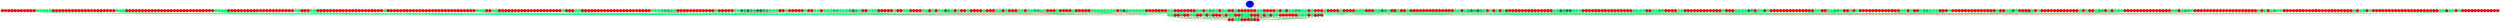 graph {
	edge [bgcolor="purple:pink" color=yellow nodesep=0]
	graph [nodesep=0 ordering=out ranksep=0]
	I [label=3 color=blue height=0.2 style=filled width=0.2]
	x_0 [label="" color=red height=0.2 style=filled width=0.2]
	x_1 [label="" color=red height=0.2 style=filled width=0.2]
	x_2 [label="" color=red height=0.2 style=filled width=0.2]
	x_3 [label="" color=red height=0.2 style=filled width=0.2]
	x_4 [label="" color=red height=0.2 style=filled width=0.2]
	x_5 [label="" color=red height=0.2 style=filled width=0.2]
	x_6 [label="" color=red height=0.2 style=filled width=0.2]
	x_7 [label="" color=red height=0.2 style=filled width=0.2]
	x_8 [label="" color=red height=0.2 style=filled width=0.2]
	x_9 [label="" color=red height=0.2 style=filled width=0.2]
	x_10 [label="" color=red height=0.2 style=filled width=0.2]
	x_11 [label="" color=springgreen fillcolor=springgreen height=0.2 style=filled width=0.2]
	x_12 [label="" color=springgreen fillcolor=springgreen height=0.2 style=filled width=0.2]
	x_13 [label="" color=springgreen fillcolor=springgreen height=0.2 style=filled width=0.2]
	x_14 [label="" color=springgreen fillcolor=springgreen height=0.2 style=filled width=0.2]
	x_15 [label="" color=springgreen fillcolor=springgreen height=0.2 style=filled width=0.2]
	x_16 [label="" color=red height=0.2 style=filled width=0.2]
	x_17 [label="" color=red height=0.2 style=filled width=0.2]
	x_18 [label="" color=red height=0.2 style=filled width=0.2]
	x_19 [label="" color=red height=0.2 style=filled width=0.2]
	x_20 [label="" color=red height=0.2 style=filled width=0.2]
	x_21 [label="" color=red height=0.2 style=filled width=0.2]
	x_22 [label="" color=red height=0.2 style=filled width=0.2]
	x_23 [label="" color=red height=0.2 style=filled width=0.2]
	x_24 [label="" color=red height=0.2 style=filled width=0.2]
	x_25 [label="" color=red height=0.2 style=filled width=0.2]
	x_26 [label="" color=red height=0.2 style=filled width=0.2]
	x_27 [label="" color=red height=0.2 style=filled width=0.2]
	x_28 [label="" color=red height=0.2 style=filled width=0.2]
	x_29 [label="" color=red height=0.2 style=filled width=0.2]
	x_30 [label="" color=red height=0.2 style=filled width=0.2]
	x_31 [label="" color=red height=0.2 style=filled width=0.2]
	x_32 [label="" color=red height=0.2 style=filled width=0.2]
	x_33 [label="" color=red height=0.2 style=filled width=0.2]
	x_34 [label="" color=red height=0.2 style=filled width=0.2]
	x_35 [label="" color=red height=0.2 style=filled width=0.2]
	x_36 [label="" color=springgreen fillcolor=springgreen height=0.2 style=filled width=0.2]
	x_37 [label="" color=springgreen fillcolor=springgreen height=0.2 style=filled width=0.2]
	x_38 [label="" color=springgreen fillcolor=springgreen height=0.2 style=filled width=0.2]
	x_39 [label="" color=red height=0.2 style=filled width=0.2]
	x_40 [label="" color=red height=0.2 style=filled width=0.2]
	x_41 [label="" color=red height=0.2 style=filled width=0.2]
	x_42 [label="" color=red height=0.2 style=filled width=0.2]
	x_43 [label="" color=red height=0.2 style=filled width=0.2]
	x_44 [label="" color=red height=0.2 style=filled width=0.2]
	x_45 [label="" color=red height=0.2 style=filled width=0.2]
	x_46 [label="" color=red height=0.2 style=filled width=0.2]
	x_47 [label="" color=red height=0.2 style=filled width=0.2]
	x_48 [label="" color=red height=0.2 style=filled width=0.2]
	x_49 [label="" color=red height=0.2 style=filled width=0.2]
	x_50 [label="" color=red height=0.2 style=filled width=0.2]
	x_51 [label="" color=red height=0.2 style=filled width=0.2]
	x_52 [label="" color=red height=0.2 style=filled width=0.2]
	x_53 [label="" color=red height=0.2 style=filled width=0.2]
	x_54 [label="" color=red height=0.2 style=filled width=0.2]
	x_55 [label="" color=red height=0.2 style=filled width=0.2]
	x_56 [label="" color=red height=0.2 style=filled width=0.2]
	x_57 [label="" color=red height=0.2 style=filled width=0.2]
	x_58 [label="" color=red height=0.2 style=filled width=0.2]
	x_59 [label="" color=red height=0.2 style=filled width=0.2]
	x_60 [label="" color=red height=0.2 style=filled width=0.2]
	x_61 [label="" color=red height=0.2 style=filled width=0.2]
	x_62 [label="" color=red height=0.2 style=filled width=0.2]
	x_63 [label="" color=red height=0.2 style=filled width=0.2]
	x_64 [label="" color=red height=0.2 style=filled width=0.2]
	x_65 [label="" color=red height=0.2 style=filled width=0.2]
	x_66 [label="" color=red height=0.2 style=filled width=0.2]
	x_67 [label="" color=springgreen fillcolor=springgreen height=0.2 style=filled width=0.2]
	x_68 [label="" color=springgreen fillcolor=springgreen height=0.2 style=filled width=0.2]
	x_69 [label="" color=springgreen fillcolor=springgreen height=0.2 style=filled width=0.2]
	x_70 [label="" color=springgreen fillcolor=springgreen height=0.2 style=filled width=0.2]
	x_71 [label="" color=red height=0.2 style=filled width=0.2]
	x_72 [label="" color=red height=0.2 style=filled width=0.2]
	x_73 [label="" color=red height=0.2 style=filled width=0.2]
	x_74 [label="" color=red height=0.2 style=filled width=0.2]
	x_75 [label="" color=red height=0.2 style=filled width=0.2]
	x_76 [label="" color=red height=0.2 style=filled width=0.2]
	x_77 [label="" color=red height=0.2 style=filled width=0.2]
	x_78 [label="" color=red height=0.2 style=filled width=0.2]
	x_79 [label="" color=red height=0.2 style=filled width=0.2]
	x_80 [label="" color=red height=0.2 style=filled width=0.2]
	x_81 [label="" color=red height=0.2 style=filled width=0.2]
	x_82 [label="" color=red height=0.2 style=filled width=0.2]
	x_83 [label="" color=red height=0.2 style=filled width=0.2]
	x_84 [label="" color=red height=0.2 style=filled width=0.2]
	x_85 [label="" color=red height=0.2 style=filled width=0.2]
	x_86 [label="" color=red height=0.2 style=filled width=0.2]
	x_87 [label="" color=red height=0.2 style=filled width=0.2]
	x_88 [label="" color=red height=0.2 style=filled width=0.2]
	x_89 [label="" color=red height=0.2 style=filled width=0.2]
	x_90 [label="" color=red height=0.2 style=filled width=0.2]
	x_91 [label="" color=red height=0.2 style=filled width=0.2]
	x_92 [label="" color=springgreen fillcolor=springgreen height=0.2 style=filled width=0.2]
	x_93 [label="" color=springgreen fillcolor=springgreen height=0.2 style=filled width=0.2]
	x_94 [label="" color=red height=0.2 style=filled width=0.2]
	x_95 [label="" color=red height=0.2 style=filled width=0.2]
	x_96 [label="" color=red height=0.2 style=filled width=0.2]
	x_97 [label="" color=springgreen fillcolor=springgreen height=0.2 style=filled width=0.2]
	x_98 [label="" color=springgreen fillcolor=springgreen height=0.2 style=filled width=0.2]
	x_99 [label="" color=red height=0.2 style=filled width=0.2]
	x_100 [label="" color=red height=0.2 style=filled width=0.2]
	x_101 [label="" color=red height=0.2 style=filled width=0.2]
	x_102 [label="" color=red height=0.2 style=filled width=0.2]
	x_103 [label="" color=red height=0.2 style=filled width=0.2]
	x_104 [label="" color=red height=0.2 style=filled width=0.2]
	x_105 [label="" color=red height=0.2 style=filled width=0.2]
	x_106 [label="" color=red height=0.2 style=filled width=0.2]
	x_107 [label="" color=red height=0.2 style=filled width=0.2]
	x_108 [label="" color=red height=0.2 style=filled width=0.2]
	x_109 [label="" color=red height=0.2 style=filled width=0.2]
	x_110 [label="" color=red height=0.2 style=filled width=0.2]
	x_111 [label="" color=red height=0.2 style=filled width=0.2]
	x_112 [label="" color=red height=0.2 style=filled width=0.2]
	x_113 [label="" color=red height=0.2 style=filled width=0.2]
	x_114 [label="" color=red height=0.2 style=filled width=0.2]
	x_115 [label="" color=red height=0.2 style=filled width=0.2]
	x_116 [label="" color=red height=0.2 style=filled width=0.2]
	x_117 [label="" color=red height=0.2 style=filled width=0.2]
	x_118 [label="" color=red height=0.2 style=filled width=0.2]
	x_119 [label="" color=red height=0.2 style=filled width=0.2]
	x_120 [label="" color=springgreen fillcolor=springgreen height=0.2 style=filled width=0.2]
	x_121 [label="" color=red height=0.2 style=filled width=0.2]
	x_122 [label="" color=red height=0.2 style=filled width=0.2]
	x_123 [label="" color=red height=0.2 style=filled width=0.2]
	x_124 [label="" color=red height=0.2 style=filled width=0.2]
	x_125 [label="" color=red height=0.2 style=filled width=0.2]
	x_126 [label="" color=red height=0.2 style=filled width=0.2]
	x_127 [label="" color=red height=0.2 style=filled width=0.2]
	x_128 [label="" color=red height=0.2 style=filled width=0.2]
	x_129 [label="" color=red height=0.2 style=filled width=0.2]
	x_130 [label="" color=red height=0.2 style=filled width=0.2]
	x_131 [label="" color=red height=0.2 style=filled width=0.2]
	x_132 [label="" color=red height=0.2 style=filled width=0.2]
	x_133 [label="" color=red height=0.2 style=filled width=0.2]
	x_134 [label="" color=red height=0.2 style=filled width=0.2]
	x_135 [label="" color=red height=0.2 style=filled width=0.2]
	x_136 [label="" color=red height=0.2 style=filled width=0.2]
	x_137 [label="" color=red height=0.2 style=filled width=0.2]
	x_138 [label="" color=red height=0.2 style=filled width=0.2]
	x_139 [label="" color=red height=0.2 style=filled width=0.2]
	x_140 [label="" color=red height=0.2 style=filled width=0.2]
	x_141 [label="" color=red height=0.2 style=filled width=0.2]
	x_142 [label="" color=red height=0.2 style=filled width=0.2]
	x_143 [label="" color=red height=0.2 style=filled width=0.2]
	x_144 [label="" color=red height=0.2 style=filled width=0.2]
	x_145 [label="" color=red height=0.2 style=filled width=0.2]
	x_146 [label="" color=red height=0.2 style=filled width=0.2]
	x_147 [label="" color=red height=0.2 style=filled width=0.2]
	x_148 [label="" color=red height=0.2 style=filled width=0.2]
	x_149 [label="" color=springgreen fillcolor=springgreen height=0.2 style=filled width=0.2]
	x_150 [label="" color=springgreen fillcolor=springgreen height=0.2 style=filled width=0.2]
	x_151 [label="" color=springgreen fillcolor=springgreen height=0.2 style=filled width=0.2]
	x_152 [label="" color=red height=0.2 style=filled width=0.2]
	x_153 [label="" color=red height=0.2 style=filled width=0.2]
	x_154 [label="" color=springgreen fillcolor=springgreen height=0.2 style=filled width=0.2]
	x_155 [label="" color=springgreen fillcolor=springgreen height=0.2 style=filled width=0.2]
	x_156 [label="" color=red height=0.2 style=filled width=0.2]
	x_157 [label="" color=red height=0.2 style=filled width=0.2]
	x_158 [label="" color=red height=0.2 style=filled width=0.2]
	x_159 [label="" color=red height=0.2 style=filled width=0.2]
	x_160 [label="" color=red height=0.2 style=filled width=0.2]
	x_161 [label="" color=red height=0.2 style=filled width=0.2]
	x_162 [label="" color=red height=0.2 style=filled width=0.2]
	x_163 [label="" color=red height=0.2 style=filled width=0.2]
	x_164 [label="" color=red height=0.2 style=filled width=0.2]
	x_165 [label="" color=red height=0.2 style=filled width=0.2]
	x_166 [label="" color=red height=0.2 style=filled width=0.2]
	x_167 [label="" color=red height=0.2 style=filled width=0.2]
	x_168 [label="" color=red height=0.2 style=filled width=0.2]
	x_169 [label="" color=red height=0.2 style=filled width=0.2]
	x_170 [label="" color=red height=0.2 style=filled width=0.2]
	x_171 [label="" color=red height=0.2 style=filled width=0.2]
	x_172 [label="" color=red height=0.2 style=filled width=0.2]
	x_173 [label="" color=red height=0.2 style=filled width=0.2]
	x_174 [label="" color=red height=0.2 style=filled width=0.2]
	x_175 [label="" color=red height=0.2 style=filled width=0.2]
	x_176 [label="" color=springgreen fillcolor=springgreen height=0.2 style=filled width=0.2]
	x_177 [label="" color=red height=0.2 style=filled width=0.2]
	x_178 [label="" color=red height=0.2 style=filled width=0.2]
	x_179 [label="" color=red height=0.2 style=filled width=0.2]
	x_180 [label="" color=springgreen fillcolor=springgreen height=0.2 style=filled width=0.2]
	x_181 [label="" color=springgreen fillcolor=springgreen height=0.2 style=filled width=0.2]
	x_182 [label="" color=red height=0.2 style=filled width=0.2]
	x_183 [label="" color=red height=0.2 style=filled width=0.2]
	x_184 [label="" color=red height=0.2 style=filled width=0.2]
	x_185 [label="" color=red height=0.2 style=filled width=0.2]
	x_186 [label="" color=red height=0.2 style=filled width=0.2]
	x_187 [label="" color=red height=0.2 style=filled width=0.2]
	x_188 [label="" color=red height=0.2 style=filled width=0.2]
	x_189 [label="" color=red height=0.2 style=filled width=0.2]
	x_190 [label="" color=red height=0.2 style=filled width=0.2]
	x_191 [label="" color=red height=0.2 style=filled width=0.2]
	x_192 [label="" color=red height=0.2 style=filled width=0.2]
	x_193 [label="" color=red height=0.2 style=filled width=0.2]
	x_194 [label="" color=red height=0.2 style=filled width=0.2]
	x_195 [label="" color=red height=0.2 style=filled width=0.2]
	x_196 [label="" color=red height=0.2 style=filled width=0.2]
	x_197 [label="" color=red height=0.2 style=filled width=0.2]
	x_198 [label="" color=red height=0.2 style=filled width=0.2]
	x_199 [label="" color=red height=0.2 style=filled width=0.2]
	x_200 [label="" color=red height=0.2 style=filled width=0.2]
	x_201 [label="" color=red height=0.2 style=filled width=0.2]
	x_202 [label="" color=red height=0.2 style=filled width=0.2]
	x_203 [label="" color=red height=0.2 style=filled width=0.2]
	x_204 [label="" color=springgreen fillcolor=springgreen height=0.2 style=filled width=0.2]
	x_205 [label="" color=springgreen fillcolor=springgreen height=0.2 style=filled width=0.2]
	x_206 [label="" color=springgreen1 fillcolor=springgreen1 height=0.2 style=filled width=0.2]
	x_207 [label="" color=springgreen2 fillcolor=springgreen2 height=0.2 style=filled width=0.2]
	x_208 [label="" color=springgreen3 fillcolor=springgreen3 height=0.2 style=filled width=0.2]
	x_209 [label="" color=springgreen3 fillcolor=springgreen3 height=0.2 style=filled width=0.2]
	x_210 [label="" color=springgreen2 fillcolor=springgreen2 height=0.2 style=filled width=0.2]
	x_211 [label="" color=springgreen1 fillcolor=springgreen1 height=0.2 style=filled width=0.2]
	x_212 [label="" color=red height=0.2 style=filled width=0.2]
	x_213 [label="" color=red height=0.2 style=filled width=0.2]
	x_214 [label="" color=red height=0.2 style=filled width=0.2]
	x_215 [label="" color=red height=0.2 style=filled width=0.2]
	x_216 [label="" color=red height=0.2 style=filled width=0.2]
	x_217 [label="" color=red height=0.2 style=filled width=0.2]
	x_218 [label="" color=red height=0.2 style=filled width=0.2]
	x_219 [label="" color=red height=0.2 style=filled width=0.2]
	x_220 [label="" color=red height=0.2 style=filled width=0.2]
	x_221 [label="" color=red height=0.2 style=filled width=0.2]
	x_222 [label="" color=red height=0.2 style=filled width=0.2]
	x_223 [label="" color=red height=0.2 style=filled width=0.2]
	x_224 [label="" color=springgreen fillcolor=springgreen height=0.2 style=filled width=0.2]
	x_225 [label="" color=red height=0.2 style=filled width=0.2]
	x_226 [label="" color=red height=0.2 style=filled width=0.2]
	x_227 [label="" color=red height=0.2 style=filled width=0.2]
	x_228 [label="" color=red height=0.2 style=filled width=0.2]
	x_229 [label="" color=red height=0.2 style=filled width=0.2]
	x_230 [label="" color=springgreen fillcolor=springgreen height=0.2 style=filled width=0.2]
	x_231 [label="" color=springgreen fillcolor=springgreen height=0.2 style=filled width=0.2]
	x_232 [label="" color=springgreen4 fillcolor=springgreen4 height=0.2 style=filled width=0.2]
	x_233 [label="" color=springgreen3 fillcolor=springgreen3 height=0.2 style=filled width=0.2]
	x_234 [label="" color=springgreen4 fillcolor=springgreen4 height=0.2 style=filled width=0.2]
	x_235 [label="" color=springgreen3 fillcolor=springgreen3 height=0.2 style=filled width=0.2]
	x_236 [label="" color=springgreen3 fillcolor=springgreen3 height=0.2 style=filled width=0.2]
	x_237 [label="" color=springgreen4 fillcolor=springgreen4 height=0.2 style=filled width=0.2]
	x_238 [label="" color=springgreen4 fillcolor=springgreen4 height=0.2 style=filled width=0.2]
	x_239 [label="" color=springgreen3 fillcolor=springgreen3 height=0.2 style=filled width=0.2]
	x_240 [label="" color=springgreen3 fillcolor=springgreen3 height=0.2 style=filled width=0.2]
	x_241 [label="" color=springgreen fillcolor=springgreen height=0.2 style=filled width=0.2]
	x_242 [label="" color=springgreen fillcolor=springgreen height=0.2 style=filled width=0.2]
	x_243 [label="" color=springgreen fillcolor=springgreen height=0.2 style=filled width=0.2]
	x_244 [label="" color=red height=0.2 style=filled width=0.2]
	x_245 [label="" color=red height=0.2 style=filled width=0.2]
	x_246 [label="" color=springgreen fillcolor=springgreen height=0.2 style=filled width=0.2]
	x_247 [label="" color=red height=0.2 style=filled width=0.2]
	x_248 [label="" color=red height=0.2 style=filled width=0.2]
	x_249 [label="" color=red height=0.2 style=filled width=0.2]
	x_250 [label="" color=red height=0.2 style=filled width=0.2]
	x_251 [label="" color=red height=0.2 style=filled width=0.2]
	x_252 [label="" color=springgreen fillcolor=springgreen height=0.2 style=filled width=0.2]
	x_253 [label="" color=red height=0.2 style=filled width=0.2]
	x_254 [label="" color=red height=0.2 style=filled width=0.2]
	x_255 [label="" color=springgreen fillcolor=springgreen height=0.2 style=filled width=0.2]
	x_256 [label="" color=springgreen fillcolor=springgreen height=0.2 style=filled width=0.2]
	x_257 [label="" color=red height=0.2 style=filled width=0.2]
	x_258 [label="" color=springgreen fillcolor=springgreen height=0.2 style=filled width=0.2]
	x_259 [label="" color=springgreen fillcolor=springgreen height=0.2 style=filled width=0.2]
	x_260 [label="" color=springgreen1 fillcolor=springgreen1 height=0.2 style=filled width=0.2]
	x_261 [label="" color=springgreen3 fillcolor=springgreen3 height=0.2 style=filled width=0.2]
	x_262 [label="" color=springgreen3 fillcolor=springgreen3 height=0.2 style=filled width=0.2]
	x_263 [label="" color=springgreen1 fillcolor=springgreen1 height=0.2 style=filled width=0.2]
	x_264 [label="" color=springgreen1 fillcolor=springgreen1 height=0.2 style=filled width=0.2]
	x_265 [label="" color=springgreen1 fillcolor=springgreen1 height=0.2 style=filled width=0.2]
	x_266 [label="" color=springgreen3 fillcolor=springgreen3 height=0.2 style=filled width=0.2]
	x_267 [label="" color=springgreen4 fillcolor=springgreen4 height=0.2 style=filled width=0.2]
	x_268 [label="" color=springgreen3 fillcolor=springgreen3 height=0.2 style=filled width=0.2]
	x_269 [label="" color=springgreen1 fillcolor=springgreen1 height=0.2 style=filled width=0.2]
	x_270 [label="" color=red height=0.2 style=filled width=0.2]
	x_271 [label="" color=red height=0.2 style=filled width=0.2]
	x_272 [label="" color=springgreen fillcolor=springgreen height=0.2 style=filled width=0.2]
	x_273 [label="" color=springgreen fillcolor=springgreen height=0.2 style=filled width=0.2]
	x_274 [label="" color=springgreen fillcolor=springgreen height=0.2 style=filled width=0.2]
	x_275 [label="" color=red height=0.2 style=filled width=0.2]
	x_276 [label="" color=red height=0.2 style=filled width=0.2]
	x_277 [label="" color=red height=0.2 style=filled width=0.2]
	x_278 [label="" color=red height=0.2 style=filled width=0.2]
	x_279 [label="" color=red height=0.2 style=filled width=0.2]
	x_280 [label="" color=springgreen fillcolor=springgreen height=0.2 style=filled width=0.2]
	x_281 [label="" color=red height=0.2 style=filled width=0.2]
	x_282 [label="" color=red height=0.2 style=filled width=0.2]
	x_283 [label="" color=springgreen fillcolor=springgreen height=0.2 style=filled width=0.2]
	x_284 [label="" color=springgreen fillcolor=springgreen height=0.2 style=filled width=0.2]
	x_285 [label="" color=red height=0.2 style=filled width=0.2]
	x_286 [label="" color=red height=0.2 style=filled width=0.2]
	x_287 [label="" color=red height=0.2 style=filled width=0.2]
	x_288 [label="" color=red height=0.2 style=filled width=0.2]
	x_289 [label="" color=springgreen fillcolor=springgreen height=0.2 style=filled width=0.2]
	x_290 [label="" color=springgreen1 fillcolor=springgreen1 height=0.2 style=filled width=0.2]
	x_291 [label="" color=red height=0.2 style=filled width=0.2]
	x_292 [label="" color=springgreen fillcolor=springgreen height=0.2 style=filled width=0.2]
	x_293 [label="" color=red height=0.2 style=filled width=0.2]
	x_294 [label="" color=springgreen fillcolor=springgreen height=0.2 style=filled width=0.2]
	x_295 [label="" color=springgreen1 fillcolor=springgreen1 height=0.2 style=filled width=0.2]
	x_296 [label="" color=springgreen4 fillcolor=springgreen4 height=0.2 style=filled width=0.2]
	x_297 [label="" color=springgreen3 fillcolor=springgreen3 height=0.2 style=filled width=0.2]
	x_298 [label="" color=springgreen fillcolor=springgreen height=0.2 style=filled width=0.2]
	x_299 [label="" color=red height=0.2 style=filled width=0.2]
	x_300 [label="" color=springgreen fillcolor=springgreen height=0.2 style=filled width=0.2]
	x_301 [label="" color=red height=0.2 style=filled width=0.2]
	x_302 [label="" color=red height=0.2 style=filled width=0.2]
	x_303 [label="" color=springgreen fillcolor=springgreen height=0.2 style=filled width=0.2]
	x_304 [label="" color=red height=0.2 style=filled width=0.2]
	x_305 [label="" color=red height=0.2 style=filled width=0.2]
	x_306 [label="" color=red height=0.2 style=filled width=0.2]
	x_307 [label="" color=red height=0.2 style=filled width=0.2]
	x_308 [label="" color=springgreen fillcolor=springgreen height=0.2 style=filled width=0.2]
	x_309 [label="" color=red height=0.2 style=filled width=0.2]
	x_310 [label="" color=red height=0.2 style=filled width=0.2]
	x_311 [label="" color=red height=0.2 style=filled width=0.2]
	x_312 [label="" color=springgreen fillcolor=springgreen height=0.2 style=filled width=0.2]
	x_313 [label="" color=springgreen fillcolor=springgreen height=0.2 style=filled width=0.2]
	x_314 [label="" color=red height=0.2 style=filled width=0.2]
	x_315 [label="" color=springgreen fillcolor=springgreen height=0.2 style=filled width=0.2]
	x_316 [label="" color=red height=0.2 style=filled width=0.2]
	x_317 [label="" color=red height=0.2 style=filled width=0.2]
	x_318 [label="" color=red height=0.2 style=filled width=0.2]
	x_319 [label="" color=springgreen fillcolor=springgreen height=0.2 style=filled width=0.2]
	x_320 [label="" color=springgreen fillcolor=springgreen height=0.2 style=filled width=0.2]
	x_321 [label="" color=red height=0.2 style=filled width=0.2]
	x_322 [label="" color=springgreen fillcolor=springgreen height=0.2 style=filled width=0.2]
	x_323 [label="" color=springgreen fillcolor=springgreen height=0.2 style=filled width=0.2]
	x_324 [label="" color=springgreen3 fillcolor=springgreen3 height=0.2 style=filled width=0.2]
	x_325 [label="" color=springgreen3 fillcolor=springgreen3 height=0.2 style=filled width=0.2]
	x_326 [label="" color=springgreen fillcolor=springgreen height=0.2 style=filled width=0.2]
	x_327 [label="" color=springgreen fillcolor=springgreen height=0.2 style=filled width=0.2]
	x_328 [label="" color=red height=0.2 style=filled width=0.2]
	x_329 [label="" color=red height=0.2 style=filled width=0.2]
	x_330 [label="" color=red height=0.2 style=filled width=0.2]
	x_331 [label="" color=springgreen fillcolor=springgreen height=0.2 style=filled width=0.2]
	x_332 [label="" color=red height=0.2 style=filled width=0.2]
	x_333 [label="" color=red height=0.2 style=filled width=0.2]
	x_334 [label="" color=red height=0.2 style=filled width=0.2]
	x_335 [label="" color=red height=0.2 style=filled width=0.2]
	x_336 [label="" color=springgreen fillcolor=springgreen height=0.2 style=filled width=0.2]
	x_337 [label="" color=red height=0.2 style=filled width=0.2]
	x_338 [label="" color=red height=0.2 style=filled width=0.2]
	x_339 [label="" color=red height=0.2 style=filled width=0.2]
	x_340 [label="" color=red height=0.2 style=filled width=0.2]
	x_341 [label="" color=red height=0.2 style=filled width=0.2]
	x_342 [label="" color=springgreen fillcolor=springgreen height=0.2 style=filled width=0.2]
	x_343 [label="" color=springgreen fillcolor=springgreen height=0.2 style=filled width=0.2]
	x_344 [label="" color=springgreen fillcolor=springgreen height=0.2 style=filled width=0.2]
	x_345 [label="" color=springgreen fillcolor=springgreen height=0.2 style=filled width=0.2]
	x_346 [label="" color=springgreen fillcolor=springgreen height=0.2 style=filled width=0.2]
	x_347 [label="" color=springgreen fillcolor=springgreen height=0.2 style=filled width=0.2]
	x_348 [label="" color=springgreen fillcolor=springgreen height=0.2 style=filled width=0.2]
	x_349 [label="" color=springgreen fillcolor=springgreen height=0.2 style=filled width=0.2]
	x_350 [label="" color=red height=0.2 style=filled width=0.2]
	x_351 [label="" color=springgreen3 fillcolor=springgreen3 height=0.2 style=filled width=0.2]
	x_352 [label="" color=springgreen4 fillcolor=springgreen4 height=0.2 style=filled width=0.2]
	x_353 [label="" color=springgreen2 fillcolor=springgreen2 height=0.2 style=filled width=0.2]
	x_354 [label="" color=springgreen fillcolor=springgreen height=0.2 style=filled width=0.2]
	x_355 [label="" color=springgreen fillcolor=springgreen height=0.2 style=filled width=0.2]
	x_356 [label="" color=springgreen fillcolor=springgreen height=0.2 style=filled width=0.2]
	x_357 [label="" color=springgreen fillcolor=springgreen height=0.2 style=filled width=0.2]
	x_358 [label="" color=springgreen fillcolor=springgreen height=0.2 style=filled width=0.2]
	x_359 [label="" color=red height=0.2 style=filled width=0.2]
	x_360 [label="" color=red height=0.2 style=filled width=0.2]
	x_361 [label="" color=red height=0.2 style=filled width=0.2]
	x_362 [label="" color=red height=0.2 style=filled width=0.2]
	x_363 [label="" color=red height=0.2 style=filled width=0.2]
	x_364 [label="" color=red height=0.2 style=filled width=0.2]
	x_365 [label="" color=red height=0.2 style=filled width=0.2]
	x_366 [label="" color=springgreen fillcolor=springgreen height=0.2 style=filled width=0.2]
	x_367 [label="" color=springgreen fillcolor=springgreen height=0.2 style=filled width=0.2]
	x_368 [label="" color=red height=0.2 style=filled width=0.2]
	x_369 [label="" color=red height=0.2 style=filled width=0.2]
	x_370 [label="" color=red height=0.2 style=filled width=0.2]
	x_371 [label="" color=red height=0.2 style=filled width=0.2]
	x_372 [label="" color=red height=0.2 style=filled width=0.2]
	x_373 [label="" color=red height=0.2 style=filled width=0.2]
	x_374 [label="" color=red height=0.2 style=filled width=0.2]
	x_375 [label="" color=springgreen fillcolor=springgreen height=0.2 style=filled width=0.2]
	x_376 [label="" color=springgreen fillcolor=springgreen height=0.2 style=filled width=0.2]
	x_377 [label="" color=red height=0.2 style=filled width=0.2]
	x_378 [label="" color=springgreen1 fillcolor=springgreen1 height=0.2 style=filled width=0.2]
	x_379 [label="" color=springgreen3 fillcolor=springgreen3 height=0.2 style=filled width=0.2]
	x_380 [label="" color=springgreen3 fillcolor=springgreen3 height=0.2 style=filled width=0.2]
	x_381 [label="" color=springgreen1 fillcolor=springgreen1 height=0.2 style=filled width=0.2]
	x_382 [label="" color=red height=0.2 style=filled width=0.2]
	x_383 [label="" color=springgreen fillcolor=springgreen height=0.2 style=filled width=0.2]
	x_384 [label="" color=springgreen fillcolor=springgreen height=0.2 style=filled width=0.2]
	x_385 [label="" color=red height=0.2 style=filled width=0.2]
	x_386 [label="" color=red height=0.2 style=filled width=0.2]
	x_387 [label="" color=springgreen fillcolor=springgreen height=0.2 style=filled width=0.2]
	x_388 [label="" color=red height=0.2 style=filled width=0.2]
	x_389 [label="" color=red height=0.2 style=filled width=0.2]
	x_390 [label="" color=red height=0.2 style=filled width=0.2]
	x_391 [label="" color=red height=0.2 style=filled width=0.2]
	x_392 [label="" color=red height=0.2 style=filled width=0.2]
	x_393 [label="" color=red height=0.2 style=filled width=0.2]
	x_394 [label="" color=springgreen fillcolor=springgreen height=0.2 style=filled width=0.2]
	x_395 [label="" color=springgreen fillcolor=springgreen height=0.2 style=filled width=0.2]
	x_396 [label="" color=red height=0.2 style=filled width=0.2]
	x_397 [label="" color=red height=0.2 style=filled width=0.2]
	x_398 [label="" color=red height=0.2 style=filled width=0.2]
	x_399 [label="" color=red height=0.2 style=filled width=0.2]
	x_400 [label="" color=springgreen fillcolor=springgreen height=0.2 style=filled width=0.2]
	x_401 [label="" color=red height=0.2 style=filled width=0.2]
	x_402 [label="" color=springgreen fillcolor=springgreen height=0.2 style=filled width=0.2]
	x_403 [label="" color=red height=0.2 style=filled width=0.2]
	x_404 [label="" color=springgreen fillcolor=springgreen height=0.2 style=filled width=0.2]
	x_405 [label="" color=springgreen1 fillcolor=springgreen1 height=0.2 style=filled width=0.2]
	x_406 [label="" color=springgreen3 fillcolor=springgreen3 height=0.2 style=filled width=0.2]
	x_407 [label="" color=springgreen3 fillcolor=springgreen3 height=0.2 style=filled width=0.2]
	x_408 [label="" color=springgreen1 fillcolor=springgreen1 height=0.2 style=filled width=0.2]
	x_409 [label="" color=springgreen fillcolor=springgreen height=0.2 style=filled width=0.2]
	x_410 [label="" color=red height=0.2 style=filled width=0.2]
	x_411 [label="" color=springgreen fillcolor=springgreen height=0.2 style=filled width=0.2]
	x_412 [label="" color=red height=0.2 style=filled width=0.2]
	x_413 [label="" color=red height=0.2 style=filled width=0.2]
	x_414 [label="" color=red height=0.2 style=filled width=0.2]
	x_415 [label="" color=springgreen fillcolor=springgreen height=0.2 style=filled width=0.2]
	x_416 [label="" color=red height=0.2 style=filled width=0.2]
	x_417 [label="" color=red height=0.2 style=filled width=0.2]
	x_418 [label="" color=red height=0.2 style=filled width=0.2]
	x_419 [label="" color=red height=0.2 style=filled width=0.2]
	x_420 [label="" color=springgreen fillcolor=springgreen height=0.2 style=filled width=0.2]
	x_421 [label="" color=red height=0.2 style=filled width=0.2]
	x_422 [label="" color=red height=0.2 style=filled width=0.2]
	x_423 [label="" color=red height=0.2 style=filled width=0.2]
	x_424 [label="" color=red height=0.2 style=filled width=0.2]
	x_425 [label="" color=springgreen fillcolor=springgreen height=0.2 style=filled width=0.2]
	x_426 [label="" color=springgreen fillcolor=springgreen height=0.2 style=filled width=0.2]
	x_427 [label="" color=springgreen fillcolor=springgreen height=0.2 style=filled width=0.2]
	x_428 [label="" color=red height=0.2 style=filled width=0.2]
	x_429 [label="" color=red height=0.2 style=filled width=0.2]
	x_430 [label="" color=red height=0.2 style=filled width=0.2]
	x_431 [label="" color=springgreen fillcolor=springgreen height=0.2 style=filled width=0.2]
	x_432 [label="" color=springgreen2 fillcolor=springgreen2 height=0.2 style=filled width=0.2]
	x_433 [label="" color=springgreen4 fillcolor=springgreen4 height=0.2 style=filled width=0.2]
	x_434 [label="" color=springgreen3 fillcolor=springgreen3 height=0.2 style=filled width=0.2]
	x_435 [label="" color=springgreen1 fillcolor=springgreen1 height=0.2 style=filled width=0.2]
	x_436 [label="" color=red height=0.2 style=filled width=0.2]
	x_437 [label="" color=red height=0.2 style=filled width=0.2]
	x_438 [label="" color=springgreen fillcolor=springgreen height=0.2 style=filled width=0.2]
	x_439 [label="" color=red height=0.2 style=filled width=0.2]
	x_440 [label="" color=red height=0.2 style=filled width=0.2]
	x_441 [label="" color=springgreen fillcolor=springgreen height=0.2 style=filled width=0.2]
	x_442 [label="" color=red height=0.2 style=filled width=0.2]
	x_443 [label="" color=red height=0.2 style=filled width=0.2]
	x_444 [label="" color=red height=0.2 style=filled width=0.2]
	x_445 [label="" color=red height=0.2 style=filled width=0.2]
	x_446 [label="" color=red height=0.2 style=filled width=0.2]
	x_447 [label="" color=red height=0.2 style=filled width=0.2]
	x_448 [label="" color=red height=0.2 style=filled width=0.2]
	x_449 [label="" color=red height=0.2 style=filled width=0.2]
	x_450 [label="" color=red height=0.2 style=filled width=0.2]
	x_451 [label="" color=red height=0.2 style=filled width=0.2]
	x_452 [label="" color=red height=0.2 style=filled width=0.2]
	x_453 [label="" color=red height=0.2 style=filled width=0.2]
	x_454 [label="" color=red height=0.2 style=filled width=0.2]
	x_455 [label="" color=red height=0.2 style=filled width=0.2]
	x_456 [label="" color=springgreen fillcolor=springgreen height=0.2 style=filled width=0.2]
	x_457 [label="" color=springgreen fillcolor=springgreen height=0.2 style=filled width=0.2]
	x_458 [label="" color=red height=0.2 style=filled width=0.2]
	x_459 [label="" color=springgreen1 fillcolor=springgreen1 height=0.2 style=filled width=0.2]
	x_460 [label="" color=springgreen3 fillcolor=springgreen3 height=0.2 style=filled width=0.2]
	x_461 [label="" color=springgreen4 fillcolor=springgreen4 height=0.2 style=filled width=0.2]
	x_462 [label="" color=springgreen3 fillcolor=springgreen3 height=0.2 style=filled width=0.2]
	x_463 [label="" color=springgreen4 fillcolor=springgreen4 height=0.2 style=filled width=0.2]
	x_464 [label="" color=springgreen3 fillcolor=springgreen3 height=0.2 style=filled width=0.2]
	x_465 [label="" color=springgreen fillcolor=springgreen height=0.2 style=filled width=0.2]
	x_466 [label="" color=red height=0.2 style=filled width=0.2]
	x_467 [label="" color=springgreen fillcolor=springgreen height=0.2 style=filled width=0.2]
	x_468 [label="" color=red height=0.2 style=filled width=0.2]
	x_469 [label="" color=springgreen fillcolor=springgreen height=0.2 style=filled width=0.2]
	x_470 [label="" color=red height=0.2 style=filled width=0.2]
	x_471 [label="" color=springgreen fillcolor=springgreen height=0.2 style=filled width=0.2]
	x_472 [label="" color=red height=0.2 style=filled width=0.2]
	x_473 [label="" color=red height=0.2 style=filled width=0.2]
	x_474 [label="" color=red height=0.2 style=filled width=0.2]
	x_475 [label="" color=red height=0.2 style=filled width=0.2]
	x_476 [label="" color=red height=0.2 style=filled width=0.2]
	x_477 [label="" color=red height=0.2 style=filled width=0.2]
	x_478 [label="" color=red height=0.2 style=filled width=0.2]
	x_479 [label="" color=red height=0.2 style=filled width=0.2]
	x_480 [label="" color=red height=0.2 style=filled width=0.2]
	x_481 [label="" color=red height=0.2 style=filled width=0.2]
	x_482 [label="" color=red height=0.2 style=filled width=0.2]
	x_483 [label="" color=red height=0.2 style=filled width=0.2]
	x_484 [label="" color=red height=0.2 style=filled width=0.2]
	x_485 [label="" color=red height=0.2 style=filled width=0.2]
	x_486 [label="" color=red height=0.2 style=filled width=0.2]
	x_487 [label="" color=springgreen fillcolor=springgreen height=0.2 style=filled width=0.2]
	x_488 [label="" color=springgreen2 fillcolor=springgreen2 height=0.2 style=filled width=0.2]
	x_489 [label="" color=springgreen4 fillcolor=springgreen4 height=0.2 style=filled width=0.2]
	x_490 [label="" color=springgreen3 fillcolor=springgreen3 height=0.2 style=filled width=0.2]
	x_491 [label="" color=springgreen4 fillcolor=springgreen4 height=0.2 style=filled width=0.2]
	x_492 [label="" color=springgreen4 fillcolor=springgreen4 height=0.2 style=filled width=0.2]
	x_493 [label="" color=springgreen2 fillcolor=springgreen2 height=0.2 style=filled width=0.2]
	x_494 [label="" color=springgreen fillcolor=springgreen height=0.2 style=filled width=0.2]
	x_495 [label="" color=springgreen fillcolor=springgreen height=0.2 style=filled width=0.2]
	x_496 [label="" color=red height=0.2 style=filled width=0.2]
	x_497 [label="" color=red height=0.2 style=filled width=0.2]
	x_498 [label="" color=red height=0.2 style=filled width=0.2]
	x_499 [label="" color=red height=0.2 style=filled width=0.2]
	x_500 [label="" color=red height=0.2 style=filled width=0.2]
	x_501 [label="" color=red height=0.2 style=filled width=0.2]
	x_502 [label="" color=red height=0.2 style=filled width=0.2]
	x_503 [label="" color=red height=0.2 style=filled width=0.2]
	x_504 [label="" color=red height=0.2 style=filled width=0.2]
	x_505 [label="" color=red height=0.2 style=filled width=0.2]
	x_506 [label="" color=red height=0.2 style=filled width=0.2]
	x_507 [label="" color=red height=0.2 style=filled width=0.2]
	x_508 [label="" color=red height=0.2 style=filled width=0.2]
	x_509 [label="" color=red height=0.2 style=filled width=0.2]
	x_510 [label="" color=red height=0.2 style=filled width=0.2]
	x_511 [label="" color=red height=0.2 style=filled width=0.2]
	x_512 [label="" color=springgreen fillcolor=springgreen height=0.2 style=filled width=0.2]
	x_513 [label="" color=springgreen fillcolor=springgreen height=0.2 style=filled width=0.2]
	x_514 [label="" color=springgreen fillcolor=springgreen height=0.2 style=filled width=0.2]
	x_515 [label="" color=springgreen fillcolor=springgreen height=0.2 style=filled width=0.2]
	x_516 [label="" color=red height=0.2 style=filled width=0.2]
	x_517 [label="" color=red height=0.2 style=filled width=0.2]
	x_518 [label="" color=springgreen1 fillcolor=springgreen1 height=0.2 style=filled width=0.2]
	x_519 [label="" color=springgreen fillcolor=springgreen height=0.2 style=filled width=0.2]
	x_520 [label="" color=springgreen3 fillcolor=springgreen3 height=0.2 style=filled width=0.2]
	x_521 [label="" color=springgreen3 fillcolor=springgreen3 height=0.2 style=filled width=0.2]
	x_522 [label="" color=red height=0.2 style=filled width=0.2]
	x_523 [label="" color=red height=0.2 style=filled width=0.2]
	x_524 [label="" color=red height=0.2 style=filled width=0.2]
	x_525 [label="" color=red height=0.2 style=filled width=0.2]
	x_526 [label="" color=springgreen fillcolor=springgreen height=0.2 style=filled width=0.2]
	x_527 [label="" color=springgreen fillcolor=springgreen height=0.2 style=filled width=0.2]
	x_528 [label="" color=red height=0.2 style=filled width=0.2]
	x_529 [label="" color=red height=0.2 style=filled width=0.2]
	x_530 [label="" color=red height=0.2 style=filled width=0.2]
	x_531 [label="" color=red height=0.2 style=filled width=0.2]
	x_532 [label="" color=red height=0.2 style=filled width=0.2]
	x_533 [label="" color=red height=0.2 style=filled width=0.2]
	x_534 [label="" color=red height=0.2 style=filled width=0.2]
	x_535 [label="" color=red height=0.2 style=filled width=0.2]
	x_536 [label="" color=red height=0.2 style=filled width=0.2]
	x_537 [label="" color=red height=0.2 style=filled width=0.2]
	x_538 [label="" color=red height=0.2 style=filled width=0.2]
	x_539 [label="" color=red height=0.2 style=filled width=0.2]
	x_540 [label="" color=springgreen fillcolor=springgreen height=0.2 style=filled width=0.2]
	x_541 [label="" color=red height=0.2 style=filled width=0.2]
	x_542 [label="" color=red height=0.2 style=filled width=0.2]
	x_543 [label="" color=red height=0.2 style=filled width=0.2]
	x_544 [label="" color=springgreen fillcolor=springgreen height=0.2 style=filled width=0.2]
	x_545 [label="" color=springgreen fillcolor=springgreen height=0.2 style=filled width=0.2]
	x_546 [label="" color=springgreen fillcolor=springgreen height=0.2 style=filled width=0.2]
	x_547 [label="" color=springgreen1 fillcolor=springgreen1 height=0.2 style=filled width=0.2]
	x_548 [label="" color=springgreen4 fillcolor=springgreen4 height=0.2 style=filled width=0.2]
	x_549 [label="" color=springgreen3 fillcolor=springgreen3 height=0.2 style=filled width=0.2]
	x_550 [label="" color=red height=0.2 style=filled width=0.2]
	x_551 [label="" color=springgreen fillcolor=springgreen height=0.2 style=filled width=0.2]
	x_552 [label="" color=springgreen fillcolor=springgreen height=0.2 style=filled width=0.2]
	x_553 [label="" color=red height=0.2 style=filled width=0.2]
	x_554 [label="" color=springgreen fillcolor=springgreen height=0.2 style=filled width=0.2]
	x_555 [label="" color=red height=0.2 style=filled width=0.2]
	x_556 [label="" color=red height=0.2 style=filled width=0.2]
	x_557 [label="" color=red height=0.2 style=filled width=0.2]
	x_558 [label="" color=red height=0.2 style=filled width=0.2]
	x_559 [label="" color=red height=0.2 style=filled width=0.2]
	x_560 [label="" color=red height=0.2 style=filled width=0.2]
	x_561 [label="" color=red height=0.2 style=filled width=0.2]
	x_562 [label="" color=red height=0.2 style=filled width=0.2]
	x_563 [label="" color=red height=0.2 style=filled width=0.2]
	x_564 [label="" color=red height=0.2 style=filled width=0.2]
	x_565 [label="" color=red height=0.2 style=filled width=0.2]
	x_566 [label="" color=red height=0.2 style=filled width=0.2]
	x_567 [label="" color=red height=0.2 style=filled width=0.2]
	x_568 [label="" color=red height=0.2 style=filled width=0.2]
	x_569 [label="" color=springgreen fillcolor=springgreen height=0.2 style=filled width=0.2]
	x_570 [label="" color=springgreen fillcolor=springgreen height=0.2 style=filled width=0.2]
	x_571 [label="" color=red height=0.2 style=filled width=0.2]
	x_572 [label="" color=red height=0.2 style=filled width=0.2]
	x_573 [label="" color=springgreen fillcolor=springgreen height=0.2 style=filled width=0.2]
	x_574 [label="" color=springgreen fillcolor=springgreen height=0.2 style=filled width=0.2]
	x_575 [label="" color=springgreen3 fillcolor=springgreen3 height=0.2 style=filled width=0.2]
	x_576 [label="" color=springgreen3 fillcolor=springgreen3 height=0.2 style=filled width=0.2]
	x_577 [label="" color=springgreen1 fillcolor=springgreen1 height=0.2 style=filled width=0.2]
	x_578 [label="" color=red height=0.2 style=filled width=0.2]
	x_579 [label="" color=red height=0.2 style=filled width=0.2]
	x_580 [label="" color=springgreen fillcolor=springgreen height=0.2 style=filled width=0.2]
	x_581 [label="" color=red height=0.2 style=filled width=0.2]
	x_582 [label="" color=springgreen fillcolor=springgreen height=0.2 style=filled width=0.2]
	x_583 [label="" color=red height=0.2 style=filled width=0.2]
	x_584 [label="" color=red height=0.2 style=filled width=0.2]
	x_585 [label="" color=red height=0.2 style=filled width=0.2]
	x_586 [label="" color=red height=0.2 style=filled width=0.2]
	x_587 [label="" color=red height=0.2 style=filled width=0.2]
	x_588 [label="" color=red height=0.2 style=filled width=0.2]
	x_589 [label="" color=red height=0.2 style=filled width=0.2]
	x_590 [label="" color=red height=0.2 style=filled width=0.2]
	x_591 [label="" color=red height=0.2 style=filled width=0.2]
	x_592 [label="" color=red height=0.2 style=filled width=0.2]
	x_593 [label="" color=red height=0.2 style=filled width=0.2]
	x_594 [label="" color=red height=0.2 style=filled width=0.2]
	x_595 [label="" color=red height=0.2 style=filled width=0.2]
	x_596 [label="" color=springgreen fillcolor=springgreen height=0.2 style=filled width=0.2]
	x_597 [label="" color=springgreen fillcolor=springgreen height=0.2 style=filled width=0.2]
	x_598 [label="" color=red height=0.2 style=filled width=0.2]
	x_599 [label="" color=springgreen fillcolor=springgreen height=0.2 style=filled width=0.2]
	x_600 [label="" color=red height=0.2 style=filled width=0.2]
	x_601 [label="" color=red height=0.2 style=filled width=0.2]
	x_602 [label="" color=springgreen1 fillcolor=springgreen1 height=0.2 style=filled width=0.2]
	x_603 [label="" color=springgreen3 fillcolor=springgreen3 height=0.2 style=filled width=0.2]
	x_604 [label="" color=springgreen3 fillcolor=springgreen3 height=0.2 style=filled width=0.2]
	x_605 [label="" color=springgreen fillcolor=springgreen height=0.2 style=filled width=0.2]
	x_606 [label="" color=springgreen fillcolor=springgreen height=0.2 style=filled width=0.2]
	x_607 [label="" color=springgreen fillcolor=springgreen height=0.2 style=filled width=0.2]
	x_608 [label="" color=red height=0.2 style=filled width=0.2]
	x_609 [label="" color=red height=0.2 style=filled width=0.2]
	x_610 [label="" color=red height=0.2 style=filled width=0.2]
	x_611 [label="" color=springgreen fillcolor=springgreen height=0.2 style=filled width=0.2]
	x_612 [label="" color=red height=0.2 style=filled width=0.2]
	x_613 [label="" color=red height=0.2 style=filled width=0.2]
	x_614 [label="" color=red height=0.2 style=filled width=0.2]
	x_615 [label="" color=red height=0.2 style=filled width=0.2]
	x_616 [label="" color=red height=0.2 style=filled width=0.2]
	x_617 [label="" color=red height=0.2 style=filled width=0.2]
	x_618 [label="" color=red height=0.2 style=filled width=0.2]
	x_619 [label="" color=red height=0.2 style=filled width=0.2]
	x_620 [label="" color=red height=0.2 style=filled width=0.2]
	x_621 [label="" color=red height=0.2 style=filled width=0.2]
	x_622 [label="" color=red height=0.2 style=filled width=0.2]
	x_623 [label="" color=red height=0.2 style=filled width=0.2]
	x_624 [label="" color=red height=0.2 style=filled width=0.2]
	x_625 [label="" color=red height=0.2 style=filled width=0.2]
	x_626 [label="" color=springgreen fillcolor=springgreen height=0.2 style=filled width=0.2]
	x_627 [label="" color=red height=0.2 style=filled width=0.2]
	x_628 [label="" color=red height=0.2 style=filled width=0.2]
	x_629 [label="" color=springgreen fillcolor=springgreen height=0.2 style=filled width=0.2]
	x_630 [label="" color=springgreen1 fillcolor=springgreen1 height=0.2 style=filled width=0.2]
	x_631 [label="" color=springgreen4 fillcolor=springgreen4 height=0.2 style=filled width=0.2]
	x_632 [label="" color=springgreen1 fillcolor=springgreen1 height=0.2 style=filled width=0.2]
	x_633 [label="" color=red height=0.2 style=filled width=0.2]
	x_634 [label="" color=red height=0.2 style=filled width=0.2]
	x_635 [label="" color=red height=0.2 style=filled width=0.2]
	x_636 [label="" color=red height=0.2 style=filled width=0.2]
	x_637 [label="" color=springgreen fillcolor=springgreen height=0.2 style=filled width=0.2]
	x_638 [label="" color=red height=0.2 style=filled width=0.2]
	x_639 [label="" color=springgreen fillcolor=springgreen height=0.2 style=filled width=0.2]
	x_640 [label="" color=red height=0.2 style=filled width=0.2]
	x_641 [label="" color=red height=0.2 style=filled width=0.2]
	x_642 [label="" color=red height=0.2 style=filled width=0.2]
	x_643 [label="" color=red height=0.2 style=filled width=0.2]
	x_644 [label="" color=red height=0.2 style=filled width=0.2]
	x_645 [label="" color=red height=0.2 style=filled width=0.2]
	x_646 [label="" color=red height=0.2 style=filled width=0.2]
	x_647 [label="" color=red height=0.2 style=filled width=0.2]
	x_648 [label="" color=red height=0.2 style=filled width=0.2]
	x_649 [label="" color=red height=0.2 style=filled width=0.2]
	x_650 [label="" color=red height=0.2 style=filled width=0.2]
	x_651 [label="" color=red height=0.2 style=filled width=0.2]
	x_652 [label="" color=springgreen fillcolor=springgreen height=0.2 style=filled width=0.2]
	x_653 [label="" color=red height=0.2 style=filled width=0.2]
	x_654 [label="" color=springgreen fillcolor=springgreen height=0.2 style=filled width=0.2]
	x_655 [label="" color=red height=0.2 style=filled width=0.2]
	x_656 [label="" color=red height=0.2 style=filled width=0.2]
	x_657 [label="" color=springgreen1 fillcolor=springgreen1 height=0.2 style=filled width=0.2]
	x_658 [label="" color=springgreen3 fillcolor=springgreen3 height=0.2 style=filled width=0.2]
	x_659 [label="" color=springgreen3 fillcolor=springgreen3 height=0.2 style=filled width=0.2]
	x_660 [label="" color=red height=0.2 style=filled width=0.2]
	x_661 [label="" color=springgreen fillcolor=springgreen height=0.2 style=filled width=0.2]
	x_662 [label="" color=red height=0.2 style=filled width=0.2]
	x_663 [label="" color=springgreen fillcolor=springgreen height=0.2 style=filled width=0.2]
	x_664 [label="" color=springgreen fillcolor=springgreen height=0.2 style=filled width=0.2]
	x_665 [label="" color=springgreen fillcolor=springgreen height=0.2 style=filled width=0.2]
	x_666 [label="" color=red height=0.2 style=filled width=0.2]
	x_667 [label="" color=red height=0.2 style=filled width=0.2]
	x_668 [label="" color=red height=0.2 style=filled width=0.2]
	x_669 [label="" color=red height=0.2 style=filled width=0.2]
	x_670 [label="" color=red height=0.2 style=filled width=0.2]
	x_671 [label="" color=red height=0.2 style=filled width=0.2]
	x_672 [label="" color=red height=0.2 style=filled width=0.2]
	x_673 [label="" color=red height=0.2 style=filled width=0.2]
	x_674 [label="" color=red height=0.2 style=filled width=0.2]
	x_675 [label="" color=red height=0.2 style=filled width=0.2]
	x_676 [label="" color=red height=0.2 style=filled width=0.2]
	x_677 [label="" color=red height=0.2 style=filled width=0.2]
	x_678 [label="" color=red height=0.2 style=filled width=0.2]
	x_679 [label="" color=red height=0.2 style=filled width=0.2]
	x_680 [label="" color=red height=0.2 style=filled width=0.2]
	x_681 [label="" color=springgreen fillcolor=springgreen height=0.2 style=filled width=0.2]
	x_682 [label="" color=springgreen fillcolor=springgreen height=0.2 style=filled width=0.2]
	x_683 [label="" color=red height=0.2 style=filled width=0.2]
	x_684 [label="" color=springgreen fillcolor=springgreen height=0.2 style=filled width=0.2]
	x_685 [label="" color=springgreen3 fillcolor=springgreen3 height=0.2 style=filled width=0.2]
	x_686 [label="" color=springgreen3 fillcolor=springgreen3 height=0.2 style=filled width=0.2]
	x_687 [label="" color=springgreen fillcolor=springgreen height=0.2 style=filled width=0.2]
	x_688 [label="" color=red height=0.2 style=filled width=0.2]
	x_689 [label="" color=red height=0.2 style=filled width=0.2]
	x_690 [label="" color=red height=0.2 style=filled width=0.2]
	x_691 [label="" color=red height=0.2 style=filled width=0.2]
	x_692 [label="" color=red height=0.2 style=filled width=0.2]
	x_693 [label="" color=red height=0.2 style=filled width=0.2]
	x_694 [label="" color=red height=0.2 style=filled width=0.2]
	x_695 [label="" color=red height=0.2 style=filled width=0.2]
	x_696 [label="" color=red height=0.2 style=filled width=0.2]
	x_697 [label="" color=red height=0.2 style=filled width=0.2]
	x_698 [label="" color=red height=0.2 style=filled width=0.2]
	x_699 [label="" color=red height=0.2 style=filled width=0.2]
	x_700 [label="" color=red height=0.2 style=filled width=0.2]
	x_701 [label="" color=red height=0.2 style=filled width=0.2]
	x_702 [label="" color=red height=0.2 style=filled width=0.2]
	x_703 [label="" color=red height=0.2 style=filled width=0.2]
	x_704 [label="" color=red height=0.2 style=filled width=0.2]
	x_705 [label="" color=red height=0.2 style=filled width=0.2]
	x_706 [label="" color=red height=0.2 style=filled width=0.2]
	x_707 [label="" color=red height=0.2 style=filled width=0.2]
	x_708 [label="" color=springgreen fillcolor=springgreen height=0.2 style=filled width=0.2]
	x_709 [label="" color=red height=0.2 style=filled width=0.2]
	x_710 [label="" color=springgreen fillcolor=springgreen height=0.2 style=filled width=0.2]
	x_711 [label="" color=red height=0.2 style=filled width=0.2]
	x_712 [label="" color=springgreen1 fillcolor=springgreen1 height=0.2 style=filled width=0.2]
	x_713 [label="" color=springgreen3 fillcolor=springgreen3 height=0.2 style=filled width=0.2]
	x_714 [label="" color=springgreen1 fillcolor=springgreen1 height=0.2 style=filled width=0.2]
	x_715 [label="" color=springgreen fillcolor=springgreen height=0.2 style=filled width=0.2]
	x_716 [label="" color=red height=0.2 style=filled width=0.2]
	x_717 [label="" color=red height=0.2 style=filled width=0.2]
	x_718 [label="" color=red height=0.2 style=filled width=0.2]
	x_719 [label="" color=red height=0.2 style=filled width=0.2]
	x_720 [label="" color=red height=0.2 style=filled width=0.2]
	x_721 [label="" color=red height=0.2 style=filled width=0.2]
	x_722 [label="" color=red height=0.2 style=filled width=0.2]
	x_723 [label="" color=red height=0.2 style=filled width=0.2]
	x_724 [label="" color=red height=0.2 style=filled width=0.2]
	x_725 [label="" color=red height=0.2 style=filled width=0.2]
	x_726 [label="" color=red height=0.2 style=filled width=0.2]
	x_727 [label="" color=red height=0.2 style=filled width=0.2]
	x_728 [label="" color=red height=0.2 style=filled width=0.2]
	x_729 [label="" color=red height=0.2 style=filled width=0.2]
	x_730 [label="" color=red height=0.2 style=filled width=0.2]
	x_731 [label="" color=red height=0.2 style=filled width=0.2]
	x_732 [label="" color=red height=0.2 style=filled width=0.2]
	x_733 [label="" color=red height=0.2 style=filled width=0.2]
	x_734 [label="" color=red height=0.2 style=filled width=0.2]
	x_735 [label="" color=red height=0.2 style=filled width=0.2]
	x_736 [label="" color=red height=0.2 style=filled width=0.2]
	x_737 [label="" color=red height=0.2 style=filled width=0.2]
	x_738 [label="" color=springgreen fillcolor=springgreen height=0.2 style=filled width=0.2]
	x_739 [label="" color=red height=0.2 style=filled width=0.2]
	x_740 [label="" color=springgreen1 fillcolor=springgreen1 height=0.2 style=filled width=0.2]
	x_741 [label="" color=springgreen2 fillcolor=springgreen2 height=0.2 style=filled width=0.2]
	x_742 [label="" color=red height=0.2 style=filled width=0.2]
	x_743 [label="" color=springgreen fillcolor=springgreen height=0.2 style=filled width=0.2]
	x_744 [label="" color=red height=0.2 style=filled width=0.2]
	x_745 [label="" color=red height=0.2 style=filled width=0.2]
	x_746 [label="" color=red height=0.2 style=filled width=0.2]
	x_747 [label="" color=red height=0.2 style=filled width=0.2]
	x_748 [label="" color=red height=0.2 style=filled width=0.2]
	x_749 [label="" color=red height=0.2 style=filled width=0.2]
	x_750 [label="" color=red height=0.2 style=filled width=0.2]
	x_751 [label="" color=red height=0.2 style=filled width=0.2]
	x_752 [label="" color=red height=0.2 style=filled width=0.2]
	x_753 [label="" color=red height=0.2 style=filled width=0.2]
	x_754 [label="" color=red height=0.2 style=filled width=0.2]
	x_755 [label="" color=red height=0.2 style=filled width=0.2]
	x_756 [label="" color=red height=0.2 style=filled width=0.2]
	x_757 [label="" color=red height=0.2 style=filled width=0.2]
	x_758 [label="" color=red height=0.2 style=filled width=0.2]
	x_759 [label="" color=red height=0.2 style=filled width=0.2]
	x_760 [label="" color=red height=0.2 style=filled width=0.2]
	x_761 [label="" color=red height=0.2 style=filled width=0.2]
	x_762 [label="" color=red height=0.2 style=filled width=0.2]
	x_763 [label="" color=red height=0.2 style=filled width=0.2]
	x_764 [label="" color=red height=0.2 style=filled width=0.2]
	x_765 [label="" color=springgreen fillcolor=springgreen height=0.2 style=filled width=0.2]
	x_766 [label="" color=springgreen fillcolor=springgreen height=0.2 style=filled width=0.2]
	x_767 [label="" color=red height=0.2 style=filled width=0.2]
	x_768 [label="" color=springgreen fillcolor=springgreen height=0.2 style=filled width=0.2]
	x_769 [label="" color=springgreen fillcolor=springgreen height=0.2 style=filled width=0.2]
	x_770 [label="" color=red height=0.2 style=filled width=0.2]
	x_771 [label="" color=springgreen fillcolor=springgreen height=0.2 style=filled width=0.2]
	x_772 [label="" color=red height=0.2 style=filled width=0.2]
	x_773 [label="" color=red height=0.2 style=filled width=0.2]
	x_774 [label="" color=red height=0.2 style=filled width=0.2]
	x_775 [label="" color=red height=0.2 style=filled width=0.2]
	x_776 [label="" color=red height=0.2 style=filled width=0.2]
	x_777 [label="" color=red height=0.2 style=filled width=0.2]
	x_778 [label="" color=red height=0.2 style=filled width=0.2]
	x_779 [label="" color=red height=0.2 style=filled width=0.2]
	x_780 [label="" color=red height=0.2 style=filled width=0.2]
	x_781 [label="" color=red height=0.2 style=filled width=0.2]
	x_782 [label="" color=red height=0.2 style=filled width=0.2]
	x_783 [label="" color=red height=0.2 style=filled width=0.2]
	I -- x_0 [style=invis]
	I -- x_1 [style=invis]
	I -- x_2 [style=invis]
	I -- x_3 [style=invis]
	I -- x_4 [style=invis]
	I -- x_5 [style=invis]
	I -- x_6 [style=invis]
	I -- x_7 [style=invis]
	I -- x_8 [style=invis]
	I -- x_9 [style=invis]
	I -- x_10 [style=invis]
	I -- x_11 [style=invis]
	I -- x_12 [style=invis]
	I -- x_13 [style=invis]
	I -- x_14 [style=invis]
	I -- x_15 [style=invis]
	I -- x_16 [style=invis]
	I -- x_17 [style=invis]
	I -- x_18 [style=invis]
	I -- x_19 [style=invis]
	I -- x_20 [style=invis]
	I -- x_21 [style=invis]
	I -- x_22 [style=invis]
	I -- x_23 [style=invis]
	I -- x_24 [style=invis]
	I -- x_25 [style=invis]
	I -- x_26 [style=invis]
	I -- x_27 [style=invis]
	I -- x_28 [style=invis]
	I -- x_29 [style=invis]
	I -- x_30 [style=invis]
	I -- x_31 [style=invis]
	I -- x_32 [style=invis]
	I -- x_33 [style=invis]
	I -- x_34 [style=invis]
	I -- x_35 [style=invis]
	I -- x_36 [style=invis]
	I -- x_37 [style=invis]
	I -- x_38 [style=invis]
	I -- x_39 [style=invis]
	I -- x_40 [style=invis]
	I -- x_41 [style=invis]
	I -- x_42 [style=invis]
	I -- x_43 [style=invis]
	I -- x_44 [style=invis]
	I -- x_45 [style=invis]
	I -- x_46 [style=invis]
	I -- x_47 [style=invis]
	I -- x_48 [style=invis]
	I -- x_49 [style=invis]
	I -- x_50 [style=invis]
	I -- x_51 [style=invis]
	I -- x_52 [style=invis]
	I -- x_53 [style=invis]
	I -- x_54 [style=invis]
	I -- x_55 [style=invis]
	I -- x_56 [style=invis]
	I -- x_57 [style=invis]
	I -- x_58 [style=invis]
	I -- x_59 [style=invis]
	I -- x_60 [style=invis]
	I -- x_61 [style=invis]
	I -- x_62 [style=invis]
	I -- x_63 [style=invis]
	I -- x_64 [style=invis]
	I -- x_65 [style=invis]
	I -- x_66 [style=invis]
	I -- x_67 [style=invis]
	I -- x_68 [style=invis]
	I -- x_69 [style=invis]
	I -- x_70 [style=invis]
	I -- x_71 [style=invis]
	I -- x_72 [style=invis]
	I -- x_73 [style=invis]
	I -- x_74 [style=invis]
	I -- x_75 [style=invis]
	I -- x_76 [style=invis]
	I -- x_77 [style=invis]
	I -- x_78 [style=invis]
	I -- x_79 [style=invis]
	I -- x_80 [style=invis]
	I -- x_81 [style=invis]
	I -- x_82 [style=invis]
	I -- x_83 [style=invis]
	I -- x_84 [style=invis]
	I -- x_85 [style=invis]
	I -- x_86 [style=invis]
	I -- x_87 [style=invis]
	I -- x_88 [style=invis]
	I -- x_89 [style=invis]
	I -- x_90 [style=invis]
	I -- x_91 [style=invis]
	I -- x_92 [style=invis]
	I -- x_93 [style=invis]
	I -- x_94 [style=invis]
	I -- x_95 [style=invis]
	I -- x_96 [style=invis]
	I -- x_97 [style=invis]
	I -- x_98 [style=invis]
	I -- x_99 [style=invis]
	I -- x_100 [style=invis]
	I -- x_101 [style=invis]
	I -- x_102 [style=invis]
	I -- x_103 [style=invis]
	I -- x_104 [style=invis]
	I -- x_105 [style=invis]
	I -- x_106 [style=invis]
	I -- x_107 [style=invis]
	I -- x_108 [style=invis]
	I -- x_109 [style=invis]
	I -- x_110 [style=invis]
	I -- x_111 [style=invis]
	I -- x_112 [style=invis]
	I -- x_113 [style=invis]
	I -- x_114 [style=invis]
	I -- x_115 [style=invis]
	I -- x_116 [style=invis]
	I -- x_117 [style=invis]
	I -- x_118 [style=invis]
	I -- x_119 [style=invis]
	I -- x_120 [style=invis]
	I -- x_121 [style=invis]
	I -- x_122 [style=invis]
	I -- x_123 [style=invis]
	I -- x_124 [style=invis]
	I -- x_125 [style=invis]
	I -- x_126 [style=invis]
	I -- x_127 [style=invis]
	I -- x_128 [style=invis]
	I -- x_129 [style=invis]
	I -- x_130 [style=invis]
	I -- x_131 [style=invis]
	I -- x_132 [style=invis]
	I -- x_133 [style=invis]
	I -- x_134 [style=invis]
	I -- x_135 [style=invis]
	I -- x_136 [style=invis]
	I -- x_137 [style=invis]
	I -- x_138 [style=invis]
	I -- x_139 [style=invis]
	I -- x_140 [style=invis]
	I -- x_141 [style=invis]
	I -- x_142 [style=invis]
	I -- x_143 [style=invis]
	I -- x_144 [style=invis]
	I -- x_145 [style=invis]
	I -- x_146 [style=invis]
	I -- x_147 [style=invis]
	I -- x_148 [style=invis]
	I -- x_149 [style=invis]
	I -- x_150 [style=invis]
	I -- x_151 [style=invis]
	I -- x_152 [style=invis]
	I -- x_153 [style=invis]
	I -- x_154 [style=invis]
	I -- x_155 [style=invis]
	I -- x_156 [style=invis]
	I -- x_157 [style=invis]
	I -- x_158 [style=invis]
	I -- x_159 [style=invis]
	I -- x_160 [style=invis]
	I -- x_161 [style=invis]
	I -- x_162 [style=invis]
	I -- x_163 [style=invis]
	I -- x_164 [style=invis]
	I -- x_165 [style=invis]
	I -- x_166 [style=invis]
	I -- x_167 [style=invis]
	I -- x_168 [style=invis]
	I -- x_169 [style=invis]
	I -- x_170 [style=invis]
	I -- x_171 [style=invis]
	I -- x_172 [style=invis]
	I -- x_173 [style=invis]
	I -- x_174 [style=invis]
	I -- x_175 [style=invis]
	I -- x_176 [style=invis]
	I -- x_177 [style=invis]
	I -- x_178 [style=invis]
	I -- x_179 [style=invis]
	I -- x_180 [style=invis]
	I -- x_181 [style=invis]
	I -- x_182 [style=invis]
	I -- x_183 [style=invis]
	I -- x_184 [style=invis]
	I -- x_185 [style=invis]
	I -- x_186 [style=invis]
	I -- x_187 [style=invis]
	I -- x_188 [style=invis]
	I -- x_189 [style=invis]
	I -- x_190 [style=invis]
	I -- x_191 [style=invis]
	I -- x_192 [style=invis]
	I -- x_193 [style=invis]
	I -- x_194 [style=invis]
	I -- x_195 [style=invis]
	I -- x_196 [style=invis]
	I -- x_197 [style=invis]
	I -- x_198 [style=invis]
	I -- x_199 [style=invis]
	I -- x_200 [style=invis]
	I -- x_201 [style=invis]
	I -- x_202 [style=invis]
	I -- x_203 [style=invis]
	I -- x_204 [style=invis]
	I -- x_205 [style=invis]
	I -- x_206 [style=invis]
	I -- x_207 [style=invis]
	I -- x_208 [style=invis]
	I -- x_209 [style=invis]
	I -- x_210 [style=invis]
	I -- x_211 [style=invis]
	I -- x_212 [style=invis]
	I -- x_213 [style=invis]
	I -- x_214 [style=invis]
	I -- x_215 [style=invis]
	I -- x_216 [style=invis]
	I -- x_217 [style=invis]
	I -- x_218 [style=invis]
	I -- x_219 [style=invis]
	I -- x_220 [style=invis]
	I -- x_221 [style=invis]
	I -- x_222 [style=invis]
	I -- x_223 [style=invis]
	I -- x_224 [style=invis]
	I -- x_225 [style=invis]
	I -- x_226 [style=invis]
	I -- x_227 [style=invis]
	I -- x_228 [style=invis]
	I -- x_229 [style=invis]
	I -- x_230 [style=invis]
	I -- x_231 [style=invis]
	I -- x_232 [style=invis]
	I -- x_233 [style=invis]
	I -- x_234 [style=invis]
	I -- x_235 [style=invis]
	I -- x_236 [style=invis]
	I -- x_237 [style=invis]
	I -- x_238 [style=invis]
	I -- x_239 [style=invis]
	I -- x_240 [style=invis]
	I -- x_241 [style=invis]
	I -- x_242 [style=invis]
	I -- x_243 [style=invis]
	I -- x_244 [style=invis]
	I -- x_245 [style=invis]
	I -- x_246 [style=invis]
	I -- x_247 [style=invis]
	I -- x_248 [style=invis]
	I -- x_249 [style=invis]
	I -- x_250 [style=invis]
	I -- x_251 [style=invis]
	I -- x_252 [style=invis]
	I -- x_253 [style=invis]
	I -- x_254 [style=invis]
	I -- x_255 [style=invis]
	I -- x_256 [style=invis]
	I -- x_257 [style=invis]
	I -- x_258 [style=invis]
	I -- x_259 [style=invis]
	I -- x_260 [style=invis]
	I -- x_261 [style=invis]
	I -- x_262 [style=invis]
	I -- x_263 [style=invis]
	I -- x_264 [style=invis]
	I -- x_265 [style=invis]
	I -- x_266 [style=invis]
	I -- x_267 [style=invis]
	I -- x_268 [style=invis]
	I -- x_269 [style=invis]
	I -- x_270 [style=invis]
	I -- x_271 [style=invis]
	I -- x_272 [style=invis]
	I -- x_273 [style=invis]
	I -- x_274 [style=invis]
	I -- x_275 [style=invis]
	I -- x_276 [style=invis]
	I -- x_277 [style=invis]
	I -- x_278 [style=invis]
	I -- x_279 [style=invis]
	I -- x_280 [style=invis]
	I -- x_281 [style=invis]
	I -- x_282 [style=invis]
	I -- x_283 [style=invis]
	I -- x_284 [style=invis]
	I -- x_285 [style=invis]
	I -- x_286 [style=invis]
	I -- x_287 [style=invis]
	I -- x_288 [style=invis]
	I -- x_289 [style=invis]
	I -- x_290 [style=invis]
	I -- x_291 [style=invis]
	I -- x_292 [style=invis]
	I -- x_293 [style=invis]
	I -- x_294 [style=invis]
	I -- x_295 [style=invis]
	I -- x_296 [style=invis]
	I -- x_297 [style=invis]
	I -- x_298 [style=invis]
	I -- x_299 [style=invis]
	I -- x_300 [style=invis]
	I -- x_301 [style=invis]
	I -- x_302 [style=invis]
	I -- x_303 [style=invis]
	I -- x_304 [style=invis]
	I -- x_305 [style=invis]
	I -- x_306 [style=invis]
	I -- x_307 [style=invis]
	I -- x_308 [style=invis]
	I -- x_309 [style=invis]
	I -- x_310 [style=invis]
	I -- x_311 [style=invis]
	I -- x_312 [style=invis]
	I -- x_313 [style=invis]
	I -- x_314 [style=invis]
	I -- x_315 [style=invis]
	I -- x_316 [style=invis]
	I -- x_317 [style=invis]
	I -- x_318 [style=invis]
	I -- x_319 [style=invis]
	I -- x_320 [style=invis]
	I -- x_321 [style=invis]
	I -- x_322 [style=invis]
	I -- x_323 [style=invis]
	I -- x_324 [style=invis]
	I -- x_325 [style=invis]
	I -- x_326 [style=invis]
	I -- x_327 [style=invis]
	I -- x_328 [style=invis]
	I -- x_329 [style=invis]
	I -- x_330 [style=invis]
	I -- x_331 [style=invis]
	I -- x_332 [style=invis]
	I -- x_333 [style=invis]
	I -- x_334 [style=invis]
	I -- x_335 [style=invis]
	I -- x_336 [style=invis]
	I -- x_337 [style=invis]
	I -- x_338 [style=invis]
	I -- x_339 [style=invis]
	I -- x_340 [style=invis]
	I -- x_341 [style=invis]
	I -- x_342 [style=invis]
	I -- x_343 [style=invis]
	I -- x_344 [style=invis]
	I -- x_345 [style=invis]
	I -- x_346 [style=invis]
	I -- x_347 [style=invis]
	I -- x_348 [style=invis]
	I -- x_349 [style=invis]
	I -- x_350 [style=invis]
	I -- x_351 [style=invis]
	I -- x_352 [style=invis]
	I -- x_353 [style=invis]
	I -- x_354 [style=invis]
	I -- x_355 [style=invis]
	I -- x_356 [style=invis]
	I -- x_357 [style=invis]
	I -- x_358 [style=invis]
	I -- x_359 [style=invis]
	I -- x_360 [style=invis]
	I -- x_361 [style=invis]
	I -- x_362 [style=invis]
	I -- x_363 [style=invis]
	I -- x_364 [style=invis]
	I -- x_365 [style=invis]
	I -- x_366 [style=invis]
	I -- x_367 [style=invis]
	I -- x_368 [style=invis]
	I -- x_369 [style=invis]
	I -- x_370 [style=invis]
	I -- x_371 [style=invis]
	I -- x_372 [style=invis]
	I -- x_373 [style=invis]
	I -- x_374 [style=invis]
	I -- x_375 [style=invis]
	I -- x_376 [style=invis]
	I -- x_377 [style=invis]
	I -- x_378 [style=invis]
	I -- x_379 [style=invis]
	I -- x_380 [style=invis]
	I -- x_381 [style=invis]
	I -- x_382 [style=invis]
	I -- x_383 [style=invis]
	I -- x_384 [style=invis]
	I -- x_385 [style=invis]
	I -- x_386 [style=invis]
	I -- x_387 [style=invis]
	I -- x_388 [style=invis]
	I -- x_389 [style=invis]
	I -- x_390 [style=invis]
	I -- x_391 [style=invis]
	I -- x_392 [style=invis]
	I -- x_393 [style=invis]
	I -- x_394 [style=invis]
	I -- x_395 [style=invis]
	I -- x_396 [style=invis]
	I -- x_397 [style=invis]
	I -- x_398 [style=invis]
	I -- x_399 [style=invis]
	I -- x_400 [style=invis]
	I -- x_401 [style=invis]
	I -- x_402 [style=invis]
	I -- x_403 [style=invis]
	I -- x_404 [style=invis]
	I -- x_405 [style=invis]
	I -- x_406 [style=invis]
	I -- x_407 [style=invis]
	I -- x_408 [style=invis]
	I -- x_409 [style=invis]
	I -- x_410 [style=invis]
	I -- x_411 [style=invis]
	I -- x_412 [style=invis]
	I -- x_413 [style=invis]
	I -- x_414 [style=invis]
	I -- x_415 [style=invis]
	I -- x_416 [style=invis]
	I -- x_417 [style=invis]
	I -- x_418 [style=invis]
	I -- x_419 [style=invis]
	I -- x_420 [style=invis]
	I -- x_421 [style=invis]
	I -- x_422 [style=invis]
	I -- x_423 [style=invis]
	I -- x_424 [style=invis]
	I -- x_425 [style=invis]
	I -- x_426 [style=invis]
	I -- x_427 [style=invis]
	I -- x_428 [style=invis]
	I -- x_429 [style=invis]
	I -- x_430 [style=invis]
	I -- x_431 [style=invis]
	I -- x_432 [style=invis]
	I -- x_433 [style=invis]
	I -- x_434 [style=invis]
	I -- x_435 [style=invis]
	I -- x_436 [style=invis]
	I -- x_437 [style=invis]
	I -- x_438 [style=invis]
	I -- x_439 [style=invis]
	I -- x_440 [style=invis]
	I -- x_441 [style=invis]
	I -- x_442 [style=invis]
	I -- x_443 [style=invis]
	I -- x_444 [style=invis]
	I -- x_445 [style=invis]
	I -- x_446 [style=invis]
	I -- x_447 [style=invis]
	I -- x_448 [style=invis]
	I -- x_449 [style=invis]
	I -- x_450 [style=invis]
	I -- x_451 [style=invis]
	I -- x_452 [style=invis]
	I -- x_453 [style=invis]
	I -- x_454 [style=invis]
	I -- x_455 [style=invis]
	I -- x_456 [style=invis]
	I -- x_457 [style=invis]
	I -- x_458 [style=invis]
	I -- x_459 [style=invis]
	I -- x_460 [style=invis]
	I -- x_461 [style=invis]
	I -- x_462 [style=invis]
	I -- x_463 [style=invis]
	I -- x_464 [style=invis]
	I -- x_465 [style=invis]
	I -- x_466 [style=invis]
	I -- x_467 [style=invis]
	I -- x_468 [style=invis]
	I -- x_469 [style=invis]
	I -- x_470 [style=invis]
	I -- x_471 [style=invis]
	I -- x_472 [style=invis]
	I -- x_473 [style=invis]
	I -- x_474 [style=invis]
	I -- x_475 [style=invis]
	I -- x_476 [style=invis]
	I -- x_477 [style=invis]
	I -- x_478 [style=invis]
	I -- x_479 [style=invis]
	I -- x_480 [style=invis]
	I -- x_481 [style=invis]
	I -- x_482 [style=invis]
	I -- x_483 [style=invis]
	I -- x_484 [style=invis]
	I -- x_485 [style=invis]
	I -- x_486 [style=invis]
	I -- x_487 [style=invis]
	I -- x_488 [style=invis]
	I -- x_489 [style=invis]
	I -- x_490 [style=invis]
	I -- x_491 [style=invis]
	I -- x_492 [style=invis]
	I -- x_493 [style=invis]
	I -- x_494 [style=invis]
	I -- x_495 [style=invis]
	I -- x_496 [style=invis]
	I -- x_497 [style=invis]
	I -- x_498 [style=invis]
	I -- x_499 [style=invis]
	I -- x_500 [style=invis]
	I -- x_501 [style=invis]
	I -- x_502 [style=invis]
	I -- x_503 [style=invis]
	I -- x_504 [style=invis]
	I -- x_505 [style=invis]
	I -- x_506 [style=invis]
	I -- x_507 [style=invis]
	I -- x_508 [style=invis]
	I -- x_509 [style=invis]
	I -- x_510 [style=invis]
	I -- x_511 [style=invis]
	I -- x_512 [style=invis]
	I -- x_513 [style=invis]
	I -- x_514 [style=invis]
	I -- x_515 [style=invis]
	I -- x_516 [style=invis]
	I -- x_517 [style=invis]
	I -- x_518 [style=invis]
	I -- x_519 [style=invis]
	I -- x_520 [style=invis]
	I -- x_521 [style=invis]
	I -- x_522 [style=invis]
	I -- x_523 [style=invis]
	I -- x_524 [style=invis]
	I -- x_525 [style=invis]
	I -- x_526 [style=invis]
	I -- x_527 [style=invis]
	I -- x_528 [style=invis]
	I -- x_529 [style=invis]
	I -- x_530 [style=invis]
	I -- x_531 [style=invis]
	I -- x_532 [style=invis]
	I -- x_533 [style=invis]
	I -- x_534 [style=invis]
	I -- x_535 [style=invis]
	I -- x_536 [style=invis]
	I -- x_537 [style=invis]
	I -- x_538 [style=invis]
	I -- x_539 [style=invis]
	I -- x_540 [style=invis]
	I -- x_541 [style=invis]
	I -- x_542 [style=invis]
	I -- x_543 [style=invis]
	I -- x_544 [style=invis]
	I -- x_545 [style=invis]
	I -- x_546 [style=invis]
	I -- x_547 [style=invis]
	I -- x_548 [style=invis]
	I -- x_549 [style=invis]
	I -- x_550 [style=invis]
	I -- x_551 [style=invis]
	I -- x_552 [style=invis]
	I -- x_553 [style=invis]
	I -- x_554 [style=invis]
	I -- x_555 [style=invis]
	I -- x_556 [style=invis]
	I -- x_557 [style=invis]
	I -- x_558 [style=invis]
	I -- x_559 [style=invis]
	I -- x_560 [style=invis]
	I -- x_561 [style=invis]
	I -- x_562 [style=invis]
	I -- x_563 [style=invis]
	I -- x_564 [style=invis]
	I -- x_565 [style=invis]
	I -- x_566 [style=invis]
	I -- x_567 [style=invis]
	I -- x_568 [style=invis]
	I -- x_569 [style=invis]
	I -- x_570 [style=invis]
	I -- x_571 [style=invis]
	I -- x_572 [style=invis]
	I -- x_573 [style=invis]
	I -- x_574 [style=invis]
	I -- x_575 [style=invis]
	I -- x_576 [style=invis]
	I -- x_577 [style=invis]
	I -- x_578 [style=invis]
	I -- x_579 [style=invis]
	I -- x_580 [style=invis]
	I -- x_581 [style=invis]
	I -- x_582 [style=invis]
	I -- x_583 [style=invis]
	I -- x_584 [style=invis]
	I -- x_585 [style=invis]
	I -- x_586 [style=invis]
	I -- x_587 [style=invis]
	I -- x_588 [style=invis]
	I -- x_589 [style=invis]
	I -- x_590 [style=invis]
	I -- x_591 [style=invis]
	I -- x_592 [style=invis]
	I -- x_593 [style=invis]
	I -- x_594 [style=invis]
	I -- x_595 [style=invis]
	I -- x_596 [style=invis]
	I -- x_597 [style=invis]
	I -- x_598 [style=invis]
	I -- x_599 [style=invis]
	I -- x_600 [style=invis]
	I -- x_601 [style=invis]
	I -- x_602 [style=invis]
	I -- x_603 [style=invis]
	I -- x_604 [style=invis]
	I -- x_605 [style=invis]
	I -- x_606 [style=invis]
	I -- x_607 [style=invis]
	I -- x_608 [style=invis]
	I -- x_609 [style=invis]
	I -- x_610 [style=invis]
	I -- x_611 [style=invis]
	I -- x_612 [style=invis]
	I -- x_613 [style=invis]
	I -- x_614 [style=invis]
	I -- x_615 [style=invis]
	I -- x_616 [style=invis]
	I -- x_617 [style=invis]
	I -- x_618 [style=invis]
	I -- x_619 [style=invis]
	I -- x_620 [style=invis]
	I -- x_621 [style=invis]
	I -- x_622 [style=invis]
	I -- x_623 [style=invis]
	I -- x_624 [style=invis]
	I -- x_625 [style=invis]
	I -- x_626 [style=invis]
	I -- x_627 [style=invis]
	I -- x_628 [style=invis]
	I -- x_629 [style=invis]
	I -- x_630 [style=invis]
	I -- x_631 [style=invis]
	I -- x_632 [style=invis]
	I -- x_633 [style=invis]
	I -- x_634 [style=invis]
	I -- x_635 [style=invis]
	I -- x_636 [style=invis]
	I -- x_637 [style=invis]
	I -- x_638 [style=invis]
	I -- x_639 [style=invis]
	I -- x_640 [style=invis]
	I -- x_641 [style=invis]
	I -- x_642 [style=invis]
	I -- x_643 [style=invis]
	I -- x_644 [style=invis]
	I -- x_645 [style=invis]
	I -- x_646 [style=invis]
	I -- x_647 [style=invis]
	I -- x_648 [style=invis]
	I -- x_649 [style=invis]
	I -- x_650 [style=invis]
	I -- x_651 [style=invis]
	I -- x_652 [style=invis]
	I -- x_653 [style=invis]
	I -- x_654 [style=invis]
	I -- x_655 [style=invis]
	I -- x_656 [style=invis]
	I -- x_657 [style=invis]
	I -- x_658 [style=invis]
	I -- x_659 [style=invis]
	I -- x_660 [style=invis]
	I -- x_661 [style=invis]
	I -- x_662 [style=invis]
	I -- x_663 [style=invis]
	I -- x_664 [style=invis]
	I -- x_665 [style=invis]
	I -- x_666 [style=invis]
	I -- x_667 [style=invis]
	I -- x_668 [style=invis]
	I -- x_669 [style=invis]
	I -- x_670 [style=invis]
	I -- x_671 [style=invis]
	I -- x_672 [style=invis]
	I -- x_673 [style=invis]
	I -- x_674 [style=invis]
	I -- x_675 [style=invis]
	I -- x_676 [style=invis]
	I -- x_677 [style=invis]
	I -- x_678 [style=invis]
	I -- x_679 [style=invis]
	I -- x_680 [style=invis]
	I -- x_681 [style=invis]
	I -- x_682 [style=invis]
	I -- x_683 [style=invis]
	I -- x_684 [style=invis]
	I -- x_685 [style=invis]
	I -- x_686 [style=invis]
	I -- x_687 [style=invis]
	I -- x_688 [style=invis]
	I -- x_689 [style=invis]
	I -- x_690 [style=invis]
	I -- x_691 [style=invis]
	I -- x_692 [style=invis]
	I -- x_693 [style=invis]
	I -- x_694 [style=invis]
	I -- x_695 [style=invis]
	I -- x_696 [style=invis]
	I -- x_697 [style=invis]
	I -- x_698 [style=invis]
	I -- x_699 [style=invis]
	I -- x_700 [style=invis]
	I -- x_701 [style=invis]
	I -- x_702 [style=invis]
	I -- x_703 [style=invis]
	I -- x_704 [style=invis]
	I -- x_705 [style=invis]
	I -- x_706 [style=invis]
	I -- x_707 [style=invis]
	I -- x_708 [style=invis]
	I -- x_709 [style=invis]
	I -- x_710 [style=invis]
	I -- x_711 [style=invis]
	I -- x_712 [style=invis]
	I -- x_713 [style=invis]
	I -- x_714 [style=invis]
	I -- x_715 [style=invis]
	I -- x_716 [style=invis]
	I -- x_717 [style=invis]
	I -- x_718 [style=invis]
	I -- x_719 [style=invis]
	I -- x_720 [style=invis]
	I -- x_721 [style=invis]
	I -- x_722 [style=invis]
	I -- x_723 [style=invis]
	I -- x_724 [style=invis]
	I -- x_725 [style=invis]
	I -- x_726 [style=invis]
	I -- x_727 [style=invis]
	I -- x_728 [style=invis]
	I -- x_729 [style=invis]
	I -- x_730 [style=invis]
	I -- x_731 [style=invis]
	I -- x_732 [style=invis]
	I -- x_733 [style=invis]
	I -- x_734 [style=invis]
	I -- x_735 [style=invis]
	I -- x_736 [style=invis]
	I -- x_737 [style=invis]
	I -- x_738 [style=invis]
	I -- x_739 [style=invis]
	I -- x_740 [style=invis]
	I -- x_741 [style=invis]
	I -- x_742 [style=invis]
	I -- x_743 [style=invis]
	I -- x_744 [style=invis]
	I -- x_745 [style=invis]
	I -- x_746 [style=invis]
	I -- x_747 [style=invis]
	I -- x_748 [style=invis]
	I -- x_749 [style=invis]
	I -- x_750 [style=invis]
	I -- x_751 [style=invis]
	I -- x_752 [style=invis]
	I -- x_753 [style=invis]
	I -- x_754 [style=invis]
	I -- x_755 [style=invis]
	I -- x_756 [style=invis]
	I -- x_757 [style=invis]
	I -- x_758 [style=invis]
	I -- x_759 [style=invis]
	I -- x_760 [style=invis]
	I -- x_761 [style=invis]
	I -- x_762 [style=invis]
	I -- x_763 [style=invis]
	I -- x_764 [style=invis]
	I -- x_765 [style=invis]
	I -- x_766 [style=invis]
	I -- x_767 [style=invis]
	I -- x_768 [style=invis]
	I -- x_769 [style=invis]
	I -- x_770 [style=invis]
	I -- x_771 [style=invis]
	I -- x_772 [style=invis]
	I -- x_773 [style=invis]
	I -- x_774 [style=invis]
	I -- x_775 [style=invis]
	I -- x_776 [style=invis]
	I -- x_777 [style=invis]
	I -- x_778 [style=invis]
	I -- x_779 [style=invis]
	I -- x_780 [style=invis]
	I -- x_781 [style=invis]
	I -- x_782 [style=invis]
	I -- x_783 [style=invis]
	x1_0 [label="" color=springgreen1 fillcolor=springgreen1 height=0.2 style=filled width=0.2]
	x1_1 [label="" color=springgreen1 fillcolor=springgreen1 height=0.2 style=filled width=0.2]
	x1_2 [label="" color=red fillcolor=red height=0.2 style=filled width=0.2]
	x1_3 [label="" color=red fillcolor=red height=0.2 style=filled width=0.2]
	x1_4 [label="" color=springgreen3 fillcolor=springgreen3 height=0.2 style=filled width=0.2]
	x1_5 [label="" color=red fillcolor=red height=0.2 style=filled width=0.2]
	x1_6 [label="" color=red fillcolor=red height=0.2 style=filled width=0.2]
	x1_7 [label="" color=springgreen fillcolor=springgreen height=0.2 style=filled width=0.2]
	x1_8 [label="" color=springgreen1 fillcolor=springgreen1 height=0.2 style=filled width=0.2]
	x1_9 [label="" color=red fillcolor=red height=0.2 style=filled width=0.2]
	x1_10 [label="" color=red fillcolor=red height=0.2 style=filled width=0.2]
	x1_11 [label="" color=springgreen1 fillcolor=springgreen1 height=0.2 style=filled width=0.2]
	x1_12 [label="" color=red fillcolor=red height=0.2 style=filled width=0.2]
	x1_13 [label="" color=springgreen2 fillcolor=springgreen2 height=0.2 style=filled width=0.2]
	x1_14 [label="" color=red fillcolor=red height=0.2 style=filled width=0.2]
	x1_15 [label="" color=red fillcolor=red height=0.2 style=filled width=0.2]
	x1_16 [label="" color=red fillcolor=red height=0.2 style=filled width=0.2]
	x1_17 [label="" color=springgreen fillcolor=springgreen height=0.2 style=filled width=0.2]
	x1_18 [label="" color=red fillcolor=red height=0.2 style=filled width=0.2]
	x1_19 [label="" color=springgreen2 fillcolor=springgreen2 height=0.2 style=filled width=0.2]
	x1_20 [label="" color=springgreen fillcolor=springgreen height=0.2 style=filled width=0.2]
	x1_21 [label="" color=red fillcolor=red height=0.2 style=filled width=0.2]
	x1_22 [label="" color=red fillcolor=red height=0.2 style=filled width=0.2]
	x1_23 [label="" color=springgreen3 fillcolor=springgreen3 height=0.2 style=filled width=0.2]
	x1_24 [label="" color=springgreen fillcolor=springgreen height=0.2 style=filled width=0.2]
	x1_25 [label="" color=springgreen2 fillcolor=springgreen2 height=0.2 style=filled width=0.2]
	x1_26 [label="" color=red fillcolor=red height=0.2 style=filled width=0.2]
	x1_27 [label="" color=red fillcolor=red height=0.2 style=filled width=0.2]
	x1_28 [label="" color=red fillcolor=red height=0.2 style=filled width=0.2]
	x1_29 [label="" color=springgreen fillcolor=springgreen height=0.2 style=filled width=0.2]
	x1_30 [label="" color=red fillcolor=red height=0.2 style=filled width=0.2]
	x1_31 [label="" color=springgreen1 fillcolor=springgreen1 height=0.2 style=filled width=0.2]
	x1_32 [label="" color=red fillcolor=red height=0.2 style=filled width=0.2]
	x1_33 [label="" color=springgreen fillcolor=springgreen height=0.2 style=filled width=0.2]
	x1_34 [label="" color=springgreen fillcolor=springgreen height=0.2 style=filled width=0.2]
	x1_35 [label="" color=red fillcolor=red height=0.2 style=filled width=0.2]
	x1_36 [label="" color=red fillcolor=red height=0.2 style=filled width=0.2]
	x1_37 [label="" color=red fillcolor=red height=0.2 style=filled width=0.2]
	x1_38 [label="" color=red fillcolor=red height=0.2 style=filled width=0.2]
	x1_39 [label="" color=red fillcolor=red height=0.2 style=filled width=0.2]
	x1_40 [label="" color=red fillcolor=red height=0.2 style=filled width=0.2]
	x1_41 [label="" color=springgreen1 fillcolor=springgreen1 height=0.2 style=filled width=0.2]
	x1_42 [label="" color=springgreen2 fillcolor=springgreen2 height=0.2 style=filled width=0.2]
	x1_43 [label="" color=springgreen1 fillcolor=springgreen1 height=0.2 style=filled width=0.2]
	x1_44 [label="" color=red fillcolor=red height=0.2 style=filled width=0.2]
	x1_45 [label="" color=springgreen fillcolor=springgreen height=0.2 style=filled width=0.2]
	x1_46 [label="" color=red fillcolor=red height=0.2 style=filled width=0.2]
	x1_47 [label="" color=springgreen4 fillcolor=springgreen4 height=0.2 style=filled width=0.2]
	x1_48 [label="" color=red fillcolor=red height=0.2 style=filled width=0.2]
	x_11 -- x1_0 [color=rosybrown1]
	x_12 -- x1_0 [color=springgreen]
	x_13 -- x1_0 [color=springgreen]
	x_14 -- x1_0 [color=springgreen]
	x_15 -- x1_0 [color=springgreen]
	x_36 -- x1_0 [color=springgreen]
	x_37 -- x1_0 [color=springgreen]
	x_38 -- x1_0 [color=springgreen]
	x_67 -- x1_0 [color=springgreen]
	x_68 -- x1_0 [color=springgreen]
	x_69 -- x1_0 [color=springgreen]
	x_70 -- x1_0 [color=springgreen]
	x_92 -- x1_0 [color=springgreen]
	x_93 -- x1_0 [color=springgreen]
	x_97 -- x1_0 [color=springgreen]
	x_98 -- x1_0 [color=springgreen]
	x_120 -- x1_0 [color=springgreen]
	x_149 -- x1_0 [color=springgreen]
	x_150 -- x1_0 [color=springgreen]
	x_151 -- x1_0 [color=rosybrown1]
	x_154 -- x1_0 [color=rosybrown1]
	x_155 -- x1_0 [color=rosybrown1]
	x_176 -- x1_0 [color=springgreen]
	x_180 -- x1_0 [color=springgreen]
	x_181 -- x1_0 [color=springgreen]
	x_204 -- x1_0 [color=springgreen]
	x_205 -- x1_0 [color=springgreen]
	x_206 -- x1_0 [color=springgreen]
	x_207 -- x1_0 [color=springgreen]
	x_208 -- x1_0 [color=springgreen]
	x_209 -- x1_0 [color=springgreen]
	x_210 -- x1_0 [color=springgreen]
	x_211 -- x1_0 [color=springgreen]
	x_224 -- x1_0 [color=rosybrown1]
	x_230 -- x1_0 [color=rosybrown1]
	x_231 -- x1_0 [color=rosybrown1]
	x_232 -- x1_0 [color=springgreen]
	x_233 -- x1_0 [color=rosybrown1]
	x_234 -- x1_0 [color=springgreen]
	x_235 -- x1_0 [color=springgreen]
	x_236 -- x1_0 [color=springgreen]
	x_237 -- x1_0 [color=springgreen]
	x_238 -- x1_0 [color=springgreen]
	x_239 -- x1_0 [color=rosybrown1]
	x_240 -- x1_0 [color=salmon]
	x_241 -- x1_0 [color=rosybrown1]
	x_242 -- x1_0 [color=rosybrown1]
	x_243 -- x1_0 [color=rosybrown1]
	x_246 -- x1_0 [color=rosybrown1]
	x_252 -- x1_0 [color=rosybrown1]
	x_255 -- x1_0 [color=rosybrown1]
	x_256 -- x1_0 [color=springgreen]
	x_258 -- x1_0 [color=rosybrown1]
	x_259 -- x1_0 [color=springgreen]
	x_260 -- x1_0 [color=springgreen]
	x_261 -- x1_0 [color=springgreen]
	x_262 -- x1_0 [color=springgreen]
	x_263 -- x1_0 [color=springgreen]
	x_264 -- x1_0 [color=rosybrown1]
	x_265 -- x1_0 [color=rosybrown1]
	x_266 -- x1_0 [color=springgreen]
	x_267 -- x1_0 [color=springgreen]
	x_268 -- x1_0 [color=salmon]
	x_269 -- x1_0 [color=salmon]
	x_272 -- x1_0 [color=rosybrown1]
	x_273 -- x1_0 [color=rosybrown1]
	x_274 -- x1_0 [color=rosybrown1]
	x_280 -- x1_0 [color=rosybrown1]
	x_283 -- x1_0 [color=rosybrown1]
	x_284 -- x1_0 [color=rosybrown1]
	x_289 -- x1_0 [color=rosybrown1]
	x_290 -- x1_0 [color=springgreen]
	x_292 -- x1_0 [color=rosybrown1]
	x_294 -- x1_0 [color=springgreen]
	x_295 -- x1_0 [color=springgreen]
	x_296 -- x1_0 [color=rosybrown1]
	x_297 -- x1_0 [color=orange]
	x_298 -- x1_0 [color=rosybrown1]
	x_300 -- x1_0 [color=rosybrown1]
	x_303 -- x1_0 [color=rosybrown1]
	x_308 -- x1_0 [color=rosybrown1]
	x_312 -- x1_0 [color=springgreen]
	x_313 -- x1_0 [color=springgreen]
	x_315 -- x1_0 [color=rosybrown1]
	x_319 -- x1_0 [color=rosybrown1]
	x_320 -- x1_0 [color=rosybrown1]
	x_322 -- x1_0 [color=springgreen]
	x_323 -- x1_0 [color=springgreen]
	x_324 -- x1_0 [color=springgreen]
	x_325 -- x1_0 [color=salmon]
	x_326 -- x1_0 [color=rosybrown1]
	x_327 -- x1_0 [color=rosybrown1]
	x_331 -- x1_0 [color=rosybrown1]
	x_336 -- x1_0 [color=rosybrown1]
	x_342 -- x1_0 [color=rosybrown1]
	x_343 -- x1_0 [color=rosybrown1]
	x_344 -- x1_0 [color=rosybrown1]
	x_345 -- x1_0 [color=rosybrown1]
	x_346 -- x1_0 [color=rosybrown1]
	x_347 -- x1_0 [color=rosybrown1]
	x_348 -- x1_0 [color=rosybrown1]
	x_349 -- x1_0 [color=springgreen]
	x_351 -- x1_0 [color=springgreen1]
	x_352 -- x1_0 [color=springgreen]
	x_353 -- x1_0 [color=rosybrown1]
	x_354 -- x1_0 [color=rosybrown1]
	x_355 -- x1_0 [color=rosybrown1]
	x_356 -- x1_0 [color=rosybrown1]
	x_357 -- x1_0 [color=rosybrown1]
	x_358 -- x1_0 [color=rosybrown1]
	x_366 -- x1_0 [color=rosybrown1]
	x_367 -- x1_0 [color=springgreen]
	x_375 -- x1_0 [color=rosybrown1]
	x_376 -- x1_0 [color=springgreen]
	x_378 -- x1_0 [color=springgreen1]
	x_379 -- x1_0 [color=springgreen1]
	x_380 -- x1_0 [color=springgreen]
	x_381 -- x1_0 [color=rosybrown1]
	x_383 -- x1_0 [color=rosybrown1]
	x_384 -- x1_0 [color=rosybrown1]
	x_387 -- x1_0 [color=rosybrown1]
	x_394 -- x1_0 [color=rosybrown1]
	x_395 -- x1_0 [color=springgreen]
	x_400 -- x1_0 [color=rosybrown1]
	x_402 -- x1_0 [color=rosybrown1]
	x_404 -- x1_0 [color=springgreen]
	x_405 -- x1_0 [color=springgreen1]
	x_406 -- x1_0 [color=springgreen2]
	x_407 -- x1_0 [color=springgreen1]
	x_408 -- x1_0 [color=springgreen]
	x_409 -- x1_0 [color=rosybrown1]
	x_411 -- x1_0 [color=rosybrown1]
	x_415 -- x1_0 [color=rosybrown1]
	x_420 -- x1_0 [color=springgreen]
	x_425 -- x1_0 [color=rosybrown1]
	x_426 -- x1_0 [color=rosybrown1]
	x_427 -- x1_0 [color=rosybrown1]
	x_431 -- x1_0 [color=rosybrown1]
	x_432 -- x1_0 [color=springgreen]
	x_433 -- x1_0 [color=springgreen2]
	x_434 -- x1_0 [color=springgreen2]
	x_435 -- x1_0 [color=springgreen]
	x_438 -- x1_0 [color=rosybrown1]
	x_441 -- x1_0 [color=springgreen]
	x_456 -- x1_0 [color=rosybrown1]
	x_457 -- x1_0 [color=rosybrown1]
	x_459 -- x1_0 [color=rosybrown1]
	x_460 -- x1_0 [color=springgreen]
	x_461 -- x1_0 [color=springgreen1]
	x_462 -- x1_0 [color=springgreen1]
	x_463 -- x1_0 [color=springgreen]
	x_464 -- x1_0 [color=rosybrown1]
	x_465 -- x1_0 [color=rosybrown1]
	x_467 -- x1_0 [color=springgreen]
	x_469 -- x1_0 [color=springgreen]
	x_471 -- x1_0 [color=springgreen]
	x_487 -- x1_0 [color=rosybrown1]
	x_488 -- x1_0 [color=rosybrown1]
	x_489 -- x1_0 [color=springgreen1]
	x_490 -- x1_0 [color=springgreen1]
	x_491 -- x1_0 [color=springgreen]
	x_492 -- x1_0 [color=rosybrown1]
	x_493 -- x1_0 [color=rosybrown1]
	x_494 -- x1_0 [color=springgreen]
	x_495 -- x1_0 [color=springgreen]
	x_512 -- x1_0 [color=rosybrown1]
	x_513 -- x1_0 [color=rosybrown1]
	x_514 -- x1_0 [color=rosybrown1]
	x_515 -- x1_0 [color=rosybrown1]
	x_518 -- x1_0 [color=springgreen]
	x_519 -- x1_0 [color=springgreen]
	x_520 -- x1_0 [color=springgreen]
	x_521 -- x1_0 [color=springgreen1]
	x_526 -- x1_0 [color=springgreen]
	x_527 -- x1_0 [color=springgreen]
	x_540 -- x1_0 [color=springgreen]
	x_544 -- x1_0 [color=springgreen]
	x_545 -- x1_0 [color=springgreen]
	x_546 -- x1_0 [color=springgreen]
	x_547 -- x1_0 [color=springgreen]
	x_548 -- x1_0 [color=springgreen1]
	x_549 -- x1_0 [color=springgreen1]
	x_551 -- x1_0 [color=springgreen]
	x_552 -- x1_0 [color=springgreen]
	x_554 -- x1_0 [color=springgreen]
	x_569 -- x1_0 [color=springgreen]
	x_570 -- x1_0 [color=springgreen]
	x_573 -- x1_0 [color=springgreen]
	x_574 -- x1_0 [color=springgreen]
	x_575 -- x1_0 [color=springgreen]
	x_576 -- x1_0 [color=springgreen1]
	x_577 -- x1_0 [color=springgreen]
	x_580 -- x1_0 [color=springgreen]
	x_582 -- x1_0 [color=springgreen]
	x_596 -- x1_0 [color=springgreen]
	x_597 -- x1_0 [color=springgreen]
	x_599 -- x1_0 [color=springgreen]
	x_602 -- x1_0 [color=springgreen]
	x_603 -- x1_0 [color=springgreen]
	x_604 -- x1_0 [color=springgreen]
	x_605 -- x1_0 [color=springgreen]
	x_606 -- x1_0 [color=springgreen]
	x_607 -- x1_0 [color=springgreen]
	x_611 -- x1_0 [color=springgreen]
	x_626 -- x1_0 [color=rosybrown1]
	x_629 -- x1_0 [color=rosybrown1]
	x_630 -- x1_0 [color=rosybrown1]
	x_631 -- x1_0 [color=salmon]
	x_632 -- x1_0 [color=rosybrown1]
	x_637 -- x1_0 [color=springgreen]
	x_639 -- x1_0 [color=springgreen]
	x_652 -- x1_0 [color=rosybrown1]
	x_654 -- x1_0 [color=rosybrown1]
	x_657 -- x1_0 [color=rosybrown1]
	x_658 -- x1_0 [color=orangered]
	x_659 -- x1_0 [color=salmon]
	x_661 -- x1_0 [color=rosybrown1]
	x_663 -- x1_0 [color=springgreen]
	x_664 -- x1_0 [color=springgreen]
	x_665 -- x1_0 [color=springgreen]
	x_681 -- x1_0 [color=rosybrown1]
	x_682 -- x1_0 [color=rosybrown1]
	x_684 -- x1_0 [color=rosybrown1]
	x_685 -- x1_0 [color=salmon]
	x_686 -- x1_0 [color=salmon]
	x_687 -- x1_0 [color=rosybrown1]
	x_708 -- x1_0 [color=springgreen]
	x_710 -- x1_0 [color=springgreen]
	x_712 -- x1_0 [color=springgreen]
	x_713 -- x1_0 [color=springgreen1]
	x_714 -- x1_0 [color=springgreen]
	x_715 -- x1_0 [color=springgreen]
	x_738 -- x1_0 [color=springgreen]
	x_740 -- x1_0 [color=springgreen1]
	x_741 -- x1_0 [color=springgreen1]
	x_743 -- x1_0 [color=springgreen]
	x_765 -- x1_0 [color=rosybrown1]
	x_766 -- x1_0 [color=springgreen]
	x_768 -- x1_0 [color=springgreen]
	x_769 -- x1_0 [color=rosybrown1]
	x_771 -- x1_0 [color=rosybrown1]
	x_11 -- x1_1 [color=rosybrown1]
	x_12 -- x1_1 [color=springgreen]
	x_13 -- x1_1 [color=springgreen]
	x_14 -- x1_1 [color=rosybrown1]
	x_15 -- x1_1 [color=rosybrown1]
	x_36 -- x1_1 [color=springgreen]
	x_37 -- x1_1 [color=springgreen]
	x_38 -- x1_1 [color=springgreen]
	x_67 -- x1_1 [color=springgreen]
	x_68 -- x1_1 [color=springgreen]
	x_69 -- x1_1 [color=springgreen]
	x_70 -- x1_1 [color=springgreen]
	x_92 -- x1_1 [color=rosybrown1]
	x_93 -- x1_1 [color=rosybrown1]
	x_97 -- x1_1 [color=rosybrown1]
	x_98 -- x1_1 [color=rosybrown1]
	x_120 -- x1_1 [color=rosybrown1]
	x_149 -- x1_1 [color=rosybrown1]
	x_150 -- x1_1 [color=springgreen]
	x_151 -- x1_1 [color=springgreen]
	x_154 -- x1_1 [color=rosybrown1]
	x_155 -- x1_1 [color=rosybrown1]
	x_176 -- x1_1 [color=rosybrown1]
	x_180 -- x1_1 [color=springgreen]
	x_181 -- x1_1 [color=springgreen]
	x_204 -- x1_1 [color=springgreen]
	x_205 -- x1_1 [color=springgreen]
	x_206 -- x1_1 [color=springgreen]
	x_207 -- x1_1 [color=springgreen]
	x_208 -- x1_1 [color=springgreen]
	x_209 -- x1_1 [color=springgreen]
	x_210 -- x1_1 [color=springgreen]
	x_211 -- x1_1 [color=springgreen]
	x_224 -- x1_1 [color=rosybrown1]
	x_230 -- x1_1 [color=rosybrown1]
	x_231 -- x1_1 [color=rosybrown1]
	x_232 -- x1_1 [color=springgreen]
	x_233 -- x1_1 [color=springgreen]
	x_234 -- x1_1 [color=springgreen]
	x_235 -- x1_1 [color=springgreen]
	x_236 -- x1_1 [color=springgreen]
	x_237 -- x1_1 [color=rosybrown1]
	x_238 -- x1_1 [color=salmon]
	x_239 -- x1_1 [color=salmon]
	x_240 -- x1_1 [color=salmon]
	x_241 -- x1_1 [color=rosybrown1]
	x_242 -- x1_1 [color=rosybrown1]
	x_243 -- x1_1 [color=rosybrown1]
	x_246 -- x1_1 [color=rosybrown1]
	x_252 -- x1_1 [color=rosybrown1]
	x_255 -- x1_1 [color=rosybrown1]
	x_256 -- x1_1 [color=rosybrown1]
	x_258 -- x1_1 [color=rosybrown1]
	x_259 -- x1_1 [color=rosybrown1]
	x_260 -- x1_1 [color=springgreen]
	x_261 -- x1_1 [color=springgreen]
	x_262 -- x1_1 [color=springgreen]
	x_263 -- x1_1 [color=springgreen]
	x_264 -- x1_1 [color=springgreen]
	x_265 -- x1_1 [color=rosybrown1]
	x_266 -- x1_1 [color=orangered]
	x_267 -- x1_1 [color=red3]
	x_268 -- x1_1 [color=orangered]
	x_269 -- x1_1 [color=salmon]
	x_272 -- x1_1 [color=rosybrown1]
	x_273 -- x1_1 [color=rosybrown1]
	x_274 -- x1_1 [color=rosybrown1]
	x_280 -- x1_1 [color=rosybrown1]
	x_283 -- x1_1 [color=rosybrown1]
	x_284 -- x1_1 [color=rosybrown1]
	x_289 -- x1_1 [color=springgreen]
	x_290 -- x1_1 [color=springgreen]
	x_292 -- x1_1 [color=springgreen]
	x_294 -- x1_1 [color=rosybrown1]
	x_295 -- x1_1 [color=salmon]
	x_296 -- x1_1 [color=red]
	x_297 -- x1_1 [color=orangered]
	x_298 -- x1_1 [color=rosybrown1]
	x_300 -- x1_1 [color=rosybrown1]
	x_303 -- x1_1 [color=springgreen]
	x_308 -- x1_1 [color=rosybrown1]
	x_312 -- x1_1 [color=rosybrown1]
	x_313 -- x1_1 [color=rosybrown1]
	x_315 -- x1_1 [color=springgreen]
	x_319 -- x1_1 [color=springgreen]
	x_320 -- x1_1 [color=springgreen]
	x_322 -- x1_1 [color=rosybrown1]
	x_323 -- x1_1 [color=rosybrown1]
	x_324 -- x1_1 [color=salmon]
	x_325 -- x1_1 [color=rosybrown1]
	x_326 -- x1_1 [color=rosybrown1]
	x_327 -- x1_1 [color=rosybrown1]
	x_331 -- x1_1 [color=springgreen]
	x_336 -- x1_1 [color=rosybrown1]
	x_342 -- x1_1 [color=springgreen]
	x_343 -- x1_1 [color=springgreen]
	x_344 -- x1_1 [color=springgreen]
	x_345 -- x1_1 [color=springgreen]
	x_346 -- x1_1 [color=springgreen]
	x_347 -- x1_1 [color=springgreen]
	x_348 -- x1_1 [color=springgreen]
	x_349 -- x1_1 [color=springgreen]
	x_351 -- x1_1 [color=springgreen]
	x_352 -- x1_1 [color=springgreen]
	x_353 -- x1_1 [color=springgreen]
	x_354 -- x1_1 [color=rosybrown1]
	x_355 -- x1_1 [color=rosybrown1]
	x_356 -- x1_1 [color=springgreen]
	x_357 -- x1_1 [color=springgreen]
	x_358 -- x1_1 [color=springgreen]
	x_366 -- x1_1 [color=rosybrown1]
	x_367 -- x1_1 [color=rosybrown1]
	x_375 -- x1_1 [color=springgreen]
	x_376 -- x1_1 [color=springgreen]
	x_378 -- x1_1 [color=springgreen]
	x_379 -- x1_1 [color=springgreen1]
	x_380 -- x1_1 [color=springgreen1]
	x_381 -- x1_1 [color=springgreen]
	x_383 -- x1_1 [color=springgreen]
	x_384 -- x1_1 [color=springgreen]
	x_387 -- x1_1 [color=springgreen]
	x_394 -- x1_1 [color=rosybrown1]
	x_395 -- x1_1 [color=rosybrown1]
	x_400 -- x1_1 [color=springgreen]
	x_402 -- x1_1 [color=springgreen]
	x_404 -- x1_1 [color=springgreen]
	x_405 -- x1_1 [color=springgreen]
	x_406 -- x1_1 [color=springgreen1]
	x_407 -- x1_1 [color=springgreen1]
	x_408 -- x1_1 [color=springgreen]
	x_409 -- x1_1 [color=springgreen]
	x_411 -- x1_1 [color=springgreen]
	x_415 -- x1_1 [color=rosybrown1]
	x_420 -- x1_1 [color=springgreen]
	x_425 -- x1_1 [color=rosybrown1]
	x_426 -- x1_1 [color=rosybrown1]
	x_427 -- x1_1 [color=springgreen]
	x_431 -- x1_1 [color=springgreen]
	x_432 -- x1_1 [color=springgreen1]
	x_433 -- x1_1 [color=springgreen2]
	x_434 -- x1_1 [color=springgreen1]
	x_435 -- x1_1 [color=springgreen]
	x_438 -- x1_1 [color=springgreen]
	x_441 -- x1_1 [color=rosybrown1]
	x_456 -- x1_1 [color=springgreen]
	x_457 -- x1_1 [color=springgreen]
	x_459 -- x1_1 [color=springgreen1]
	x_460 -- x1_1 [color=springgreen2]
	x_461 -- x1_1 [color=springgreen1]
	x_462 -- x1_1 [color=springgreen]
	x_463 -- x1_1 [color=springgreen]
	x_464 -- x1_1 [color=springgreen]
	x_465 -- x1_1 [color=springgreen]
	x_467 -- x1_1 [color=rosybrown1]
	x_469 -- x1_1 [color=rosybrown1]
	x_471 -- x1_1 [color=rosybrown1]
	x_487 -- x1_1 [color=springgreen]
	x_488 -- x1_1 [color=springgreen1]
	x_489 -- x1_1 [color=springgreen]
	x_490 -- x1_1 [color=rosybrown1]
	x_491 -- x1_1 [color=springgreen]
	x_492 -- x1_1 [color=springgreen]
	x_493 -- x1_1 [color=springgreen]
	x_494 -- x1_1 [color=springgreen]
	x_495 -- x1_1 [color=rosybrown1]
	x_512 -- x1_1 [color=rosybrown1]
	x_513 -- x1_1 [color=springgreen]
	x_514 -- x1_1 [color=springgreen]
	x_515 -- x1_1 [color=springgreen]
	x_518 -- x1_1 [color=rosybrown1]
	x_519 -- x1_1 [color=springgreen]
	x_520 -- x1_1 [color=springgreen]
	x_521 -- x1_1 [color=springgreen]
	x_526 -- x1_1 [color=rosybrown1]
	x_527 -- x1_1 [color=rosybrown1]
	x_540 -- x1_1 [color=rosybrown1]
	x_544 -- x1_1 [color=rosybrown1]
	x_545 -- x1_1 [color=rosybrown1]
	x_546 -- x1_1 [color=rosybrown1]
	x_547 -- x1_1 [color=springgreen]
	x_548 -- x1_1 [color=springgreen]
	x_549 -- x1_1 [color=springgreen]
	x_551 -- x1_1 [color=rosybrown1]
	x_552 -- x1_1 [color=rosybrown1]
	x_554 -- x1_1 [color=rosybrown1]
	x_569 -- x1_1 [color=rosybrown1]
	x_570 -- x1_1 [color=rosybrown1]
	x_573 -- x1_1 [color=rosybrown1]
	x_574 -- x1_1 [color=springgreen]
	x_575 -- x1_1 [color=springgreen]
	x_576 -- x1_1 [color=springgreen]
	x_577 -- x1_1 [color=springgreen]
	x_580 -- x1_1 [color=rosybrown1]
	x_582 -- x1_1 [color=springgreen]
	x_596 -- x1_1 [color=rosybrown1]
	x_597 -- x1_1 [color=rosybrown1]
	x_599 -- x1_1 [color=rosybrown1]
	x_602 -- x1_1 [color=springgreen]
	x_603 -- x1_1 [color=springgreen]
	x_604 -- x1_1 [color=springgreen]
	x_605 -- x1_1 [color=springgreen]
	x_606 -- x1_1 [color=springgreen]
	x_607 -- x1_1 [color=rosybrown1]
	x_611 -- x1_1 [color=springgreen]
	x_626 -- x1_1 [color=rosybrown1]
	x_629 -- x1_1 [color=springgreen]
	x_630 -- x1_1 [color=springgreen]
	x_631 -- x1_1 [color=springgreen]
	x_632 -- x1_1 [color=springgreen]
	x_637 -- x1_1 [color=rosybrown1]
	x_639 -- x1_1 [color=springgreen]
	x_652 -- x1_1 [color=springgreen]
	x_654 -- x1_1 [color=rosybrown1]
	x_657 -- x1_1 [color=springgreen]
	x_658 -- x1_1 [color=springgreen1]
	x_659 -- x1_1 [color=springgreen]
	x_661 -- x1_1 [color=springgreen]
	x_663 -- x1_1 [color=springgreen]
	x_664 -- x1_1 [color=springgreen]
	x_665 -- x1_1 [color=springgreen]
	x_681 -- x1_1 [color=springgreen]
	x_682 -- x1_1 [color=springgreen]
	x_684 -- x1_1 [color=springgreen]
	x_685 -- x1_1 [color=springgreen]
	x_686 -- x1_1 [color=springgreen]
	x_687 -- x1_1 [color=springgreen]
	x_708 -- x1_1 [color=springgreen]
	x_710 -- x1_1 [color=springgreen]
	x_712 -- x1_1 [color=springgreen]
	x_713 -- x1_1 [color=springgreen1]
	x_714 -- x1_1 [color=springgreen]
	x_715 -- x1_1 [color=springgreen]
	x_738 -- x1_1 [color=springgreen]
	x_740 -- x1_1 [color=springgreen]
	x_741 -- x1_1 [color=springgreen]
	x_743 -- x1_1 [color=rosybrown1]
	x_765 -- x1_1 [color=rosybrown1]
	x_766 -- x1_1 [color=rosybrown1]
	x_768 -- x1_1 [color=springgreen]
	x_769 -- x1_1 [color=rosybrown1]
	x_771 -- x1_1 [color=rosybrown1]
	x_11 -- x1_2 [color=rosybrown1]
	x_12 -- x1_2 [color=springgreen]
	x_13 -- x1_2 [color=springgreen]
	x_14 -- x1_2 [color=rosybrown1]
	x_15 -- x1_2 [color=rosybrown1]
	x_36 -- x1_2 [color=springgreen]
	x_37 -- x1_2 [color=springgreen]
	x_38 -- x1_2 [color=springgreen]
	x_67 -- x1_2 [color=springgreen]
	x_68 -- x1_2 [color=springgreen]
	x_69 -- x1_2 [color=springgreen]
	x_70 -- x1_2 [color=springgreen]
	x_92 -- x1_2 [color=springgreen]
	x_93 -- x1_2 [color=springgreen]
	x_97 -- x1_2 [color=rosybrown1]
	x_98 -- x1_2 [color=rosybrown1]
	x_120 -- x1_2 [color=rosybrown1]
	x_149 -- x1_2 [color=springgreen]
	x_150 -- x1_2 [color=rosybrown1]
	x_151 -- x1_2 [color=rosybrown1]
	x_154 -- x1_2 [color=springgreen]
	x_155 -- x1_2 [color=rosybrown1]
	x_176 -- x1_2 [color=springgreen]
	x_180 -- x1_2 [color=springgreen]
	x_181 -- x1_2 [color=springgreen]
	x_204 -- x1_2 [color=rosybrown1]
	x_205 -- x1_2 [color=springgreen]
	x_206 -- x1_2 [color=springgreen]
	x_207 -- x1_2 [color=springgreen]
	x_208 -- x1_2 [color=springgreen]
	x_209 -- x1_2 [color=springgreen]
	x_210 -- x1_2 [color=springgreen]
	x_211 -- x1_2 [color=springgreen]
	x_224 -- x1_2 [color=rosybrown1]
	x_230 -- x1_2 [color=springgreen]
	x_231 -- x1_2 [color=springgreen]
	x_232 -- x1_2 [color=springgreen]
	x_233 -- x1_2 [color=springgreen]
	x_234 -- x1_2 [color=springgreen]
	x_235 -- x1_2 [color=rosybrown1]
	x_236 -- x1_2 [color=rosybrown1]
	x_237 -- x1_2 [color=springgreen]
	x_238 -- x1_2 [color=springgreen]
	x_239 -- x1_2 [color=springgreen]
	x_240 -- x1_2 [color=springgreen]
	x_241 -- x1_2 [color=springgreen]
	x_242 -- x1_2 [color=rosybrown1]
	x_243 -- x1_2 [color=rosybrown1]
	x_246 -- x1_2 [color=rosybrown1]
	x_252 -- x1_2 [color=springgreen]
	x_255 -- x1_2 [color=springgreen]
	x_256 -- x1_2 [color=springgreen]
	x_258 -- x1_2 [color=springgreen]
	x_259 -- x1_2 [color=springgreen]
	x_260 -- x1_2 [color=springgreen]
	x_261 -- x1_2 [color=springgreen]
	x_262 -- x1_2 [color=springgreen]
	x_263 -- x1_2 [color=springgreen]
	x_264 -- x1_2 [color=springgreen]
	x_265 -- x1_2 [color=springgreen]
	x_266 -- x1_2 [color=springgreen]
	x_267 -- x1_2 [color=springgreen]
	x_268 -- x1_2 [color=rosybrown1]
	x_269 -- x1_2 [color=rosybrown1]
	x_272 -- x1_2 [color=rosybrown1]
	x_273 -- x1_2 [color=rosybrown1]
	x_274 -- x1_2 [color=rosybrown1]
	x_280 -- x1_2 [color=springgreen]
	x_283 -- x1_2 [color=rosybrown1]
	x_284 -- x1_2 [color=rosybrown1]
	x_289 -- x1_2 [color=springgreen]
	x_290 -- x1_2 [color=springgreen]
	x_292 -- x1_2 [color=rosybrown1]
	x_294 -- x1_2 [color=rosybrown1]
	x_295 -- x1_2 [color=rosybrown1]
	x_296 -- x1_2 [color=rosybrown1]
	x_297 -- x1_2 [color=rosybrown1]
	x_298 -- x1_2 [color=springgreen]
	x_300 -- x1_2 [color=springgreen]
	x_303 -- x1_2 [color=rosybrown1]
	x_308 -- x1_2 [color=springgreen]
	x_312 -- x1_2 [color=rosybrown1]
	x_313 -- x1_2 [color=springgreen]
	x_315 -- x1_2 [color=springgreen]
	x_319 -- x1_2 [color=springgreen]
	x_320 -- x1_2 [color=rosybrown1]
	x_322 -- x1_2 [color=rosybrown1]
	x_323 -- x1_2 [color=rosybrown1]
	x_324 -- x1_2 [color=rosybrown1]
	x_325 -- x1_2 [color=rosybrown1]
	x_326 -- x1_2 [color=springgreen]
	x_327 -- x1_2 [color=springgreen]
	x_331 -- x1_2 [color=springgreen]
	x_336 -- x1_2 [color=springgreen]
	x_342 -- x1_2 [color=springgreen]
	x_343 -- x1_2 [color=springgreen]
	x_344 -- x1_2 [color=springgreen]
	x_345 -- x1_2 [color=springgreen]
	x_346 -- x1_2 [color=rosybrown1]
	x_347 -- x1_2 [color=rosybrown1]
	x_348 -- x1_2 [color=rosybrown1]
	x_349 -- x1_2 [color=rosybrown1]
	x_351 -- x1_2 [color=rosybrown1]
	x_352 -- x1_2 [color=springgreen]
	x_353 -- x1_2 [color=springgreen]
	x_354 -- x1_2 [color=springgreen]
	x_355 -- x1_2 [color=springgreen]
	x_356 -- x1_2 [color=springgreen]
	x_357 -- x1_2 [color=springgreen]
	x_358 -- x1_2 [color=springgreen]
	x_366 -- x1_2 [color=springgreen]
	x_367 -- x1_2 [color=springgreen]
	x_375 -- x1_2 [color=rosybrown1]
	x_376 -- x1_2 [color=rosybrown1]
	x_378 -- x1_2 [color=rosybrown1]
	x_379 -- x1_2 [color=springgreen]
	x_380 -- x1_2 [color=springgreen1]
	x_381 -- x1_2 [color=springgreen]
	x_383 -- x1_2 [color=springgreen]
	x_384 -- x1_2 [color=springgreen]
	x_387 -- x1_2 [color=springgreen]
	x_394 -- x1_2 [color=springgreen]
	x_395 -- x1_2 [color=rosybrown1]
	x_400 -- x1_2 [color=springgreen]
	x_402 -- x1_2 [color=springgreen]
	x_404 -- x1_2 [color=rosybrown1]
	x_405 -- x1_2 [color=rosybrown1]
	x_406 -- x1_2 [color=rosybrown1]
	x_407 -- x1_2 [color=springgreen]
	x_408 -- x1_2 [color=springgreen]
	x_409 -- x1_2 [color=springgreen]
	x_411 -- x1_2 [color=springgreen]
	x_415 -- x1_2 [color=springgreen]
	x_420 -- x1_2 [color=rosybrown1]
	x_425 -- x1_2 [color=springgreen]
	x_426 -- x1_2 [color=springgreen]
	x_427 -- x1_2 [color=springgreen]
	x_431 -- x1_2 [color=springgreen]
	x_432 -- x1_2 [color=rosybrown1]
	x_433 -- x1_2 [color=salmon]
	x_434 -- x1_2 [color=rosybrown1]
	x_435 -- x1_2 [color=springgreen]
	x_438 -- x1_2 [color=springgreen]
	x_441 -- x1_2 [color=springgreen]
	x_456 -- x1_2 [color=springgreen]
	x_457 -- x1_2 [color=springgreen]
	x_459 -- x1_2 [color=springgreen]
	x_460 -- x1_2 [color=rosybrown1]
	x_461 -- x1_2 [color=salmon]
	x_462 -- x1_2 [color=rosybrown1]
	x_463 -- x1_2 [color=springgreen]
	x_464 -- x1_2 [color=springgreen]
	x_465 -- x1_2 [color=springgreen]
	x_467 -- x1_2 [color=rosybrown1]
	x_469 -- x1_2 [color=rosybrown1]
	x_471 -- x1_2 [color=rosybrown1]
	x_487 -- x1_2 [color=springgreen]
	x_488 -- x1_2 [color=springgreen1]
	x_489 -- x1_2 [color=springgreen]
	x_490 -- x1_2 [color=springgreen]
	x_491 -- x1_2 [color=springgreen]
	x_492 -- x1_2 [color=rosybrown1]
	x_493 -- x1_2 [color=rosybrown1]
	x_494 -- x1_2 [color=rosybrown1]
	x_495 -- x1_2 [color=rosybrown1]
	x_512 -- x1_2 [color=springgreen]
	x_513 -- x1_2 [color=springgreen]
	x_514 -- x1_2 [color=springgreen]
	x_515 -- x1_2 [color=springgreen]
	x_518 -- x1_2 [color=springgreen]
	x_519 -- x1_2 [color=rosybrown1]
	x_520 -- x1_2 [color=salmon]
	x_521 -- x1_2 [color=rosybrown1]
	x_526 -- x1_2 [color=rosybrown1]
	x_527 -- x1_2 [color=rosybrown1]
	x_540 -- x1_2 [color=rosybrown1]
	x_544 -- x1_2 [color=springgreen]
	x_545 -- x1_2 [color=springgreen]
	x_546 -- x1_2 [color=rosybrown1]
	x_547 -- x1_2 [color=rosybrown1]
	x_548 -- x1_2 [color=salmon]
	x_549 -- x1_2 [color=rosybrown1]
	x_551 -- x1_2 [color=rosybrown1]
	x_552 -- x1_2 [color=rosybrown1]
	x_554 -- x1_2 [color=rosybrown1]
	x_569 -- x1_2 [color=rosybrown1]
	x_570 -- x1_2 [color=rosybrown1]
	x_573 -- x1_2 [color=springgreen]
	x_574 -- x1_2 [color=springgreen]
	x_575 -- x1_2 [color=rosybrown1]
	x_576 -- x1_2 [color=rosybrown1]
	x_577 -- x1_2 [color=rosybrown1]
	x_580 -- x1_2 [color=rosybrown1]
	x_582 -- x1_2 [color=rosybrown1]
	x_596 -- x1_2 [color=rosybrown1]
	x_597 -- x1_2 [color=rosybrown1]
	x_599 -- x1_2 [color=rosybrown1]
	x_602 -- x1_2 [color=springgreen]
	x_603 -- x1_2 [color=rosybrown1]
	x_604 -- x1_2 [color=rosybrown1]
	x_605 -- x1_2 [color=rosybrown1]
	x_606 -- x1_2 [color=rosybrown1]
	x_607 -- x1_2 [color=rosybrown1]
	x_611 -- x1_2 [color=rosybrown1]
	x_626 -- x1_2 [color=springgreen]
	x_629 -- x1_2 [color=springgreen]
	x_630 -- x1_2 [color=springgreen]
	x_631 -- x1_2 [color=springgreen]
	x_632 -- x1_2 [color=springgreen]
	x_637 -- x1_2 [color=rosybrown1]
	x_639 -- x1_2 [color=rosybrown1]
	x_652 -- x1_2 [color=springgreen]
	x_654 -- x1_2 [color=rosybrown1]
	x_657 -- x1_2 [color=springgreen]
	x_658 -- x1_2 [color=springgreen]
	x_659 -- x1_2 [color=springgreen]
	x_661 -- x1_2 [color=rosybrown1]
	x_663 -- x1_2 [color=rosybrown1]
	x_664 -- x1_2 [color=rosybrown1]
	x_665 -- x1_2 [color=springgreen]
	x_681 -- x1_2 [color=rosybrown1]
	x_682 -- x1_2 [color=rosybrown1]
	x_684 -- x1_2 [color=rosybrown1]
	x_685 -- x1_2 [color=salmon]
	x_686 -- x1_2 [color=salmon]
	x_687 -- x1_2 [color=rosybrown1]
	x_708 -- x1_2 [color=rosybrown1]
	x_710 -- x1_2 [color=rosybrown1]
	x_712 -- x1_2 [color=salmon]
	x_713 -- x1_2 [color=orange]
	x_714 -- x1_2 [color=rosybrown1]
	x_715 -- x1_2 [color=rosybrown1]
	x_738 -- x1_2 [color=springgreen]
	x_740 -- x1_2 [color=springgreen]
	x_741 -- x1_2 [color=springgreen]
	x_743 -- x1_2 [color=springgreen]
	x_765 -- x1_2 [color=springgreen]
	x_766 -- x1_2 [color=springgreen]
	x_768 -- x1_2 [color=springgreen]
	x_769 -- x1_2 [color=springgreen]
	x_771 -- x1_2 [color=springgreen]
	x_11 -- x1_3 [color=rosybrown1]
	x_12 -- x1_3 [color=rosybrown1]
	x_13 -- x1_3 [color=rosybrown1]
	x_14 -- x1_3 [color=springgreen]
	x_15 -- x1_3 [color=rosybrown1]
	x_36 -- x1_3 [color=rosybrown1]
	x_37 -- x1_3 [color=springgreen]
	x_38 -- x1_3 [color=rosybrown1]
	x_67 -- x1_3 [color=rosybrown1]
	x_68 -- x1_3 [color=springgreen]
	x_69 -- x1_3 [color=rosybrown1]
	x_70 -- x1_3 [color=rosybrown1]
	x_92 -- x1_3 [color=springgreen]
	x_93 -- x1_3 [color=rosybrown1]
	x_97 -- x1_3 [color=rosybrown1]
	x_98 -- x1_3 [color=springgreen]
	x_120 -- x1_3 [color=springgreen]
	x_149 -- x1_3 [color=springgreen]
	x_150 -- x1_3 [color=springgreen]
	x_151 -- x1_3 [color=springgreen]
	x_154 -- x1_3 [color=rosybrown1]
	x_155 -- x1_3 [color=rosybrown1]
	x_176 -- x1_3 [color=springgreen]
	x_180 -- x1_3 [color=rosybrown1]
	x_181 -- x1_3 [color=rosybrown1]
	x_204 -- x1_3 [color=springgreen]
	x_205 -- x1_3 [color=rosybrown1]
	x_206 -- x1_3 [color=springgreen]
	x_207 -- x1_3 [color=rosybrown1]
	x_208 -- x1_3 [color=rosybrown1]
	x_209 -- x1_3 [color=springgreen]
	x_210 -- x1_3 [color=rosybrown1]
	x_211 -- x1_3 [color=springgreen]
	x_224 -- x1_3 [color=rosybrown1]
	x_230 -- x1_3 [color=rosybrown1]
	x_231 -- x1_3 [color=springgreen]
	x_232 -- x1_3 [color=springgreen]
	x_233 -- x1_3 [color=rosybrown1]
	x_234 -- x1_3 [color=rosybrown1]
	x_235 -- x1_3 [color=rosybrown1]
	x_236 -- x1_3 [color=springgreen]
	x_237 -- x1_3 [color=rosybrown1]
	x_238 -- x1_3 [color=rosybrown1]
	x_239 -- x1_3 [color=rosybrown1]
	x_240 -- x1_3 [color=rosybrown1]
	x_241 -- x1_3 [color=springgreen]
	x_242 -- x1_3 [color=rosybrown1]
	x_243 -- x1_3 [color=springgreen]
	x_246 -- x1_3 [color=rosybrown1]
	x_252 -- x1_3 [color=rosybrown1]
	x_255 -- x1_3 [color=rosybrown1]
	x_256 -- x1_3 [color=rosybrown1]
	x_258 -- x1_3 [color=springgreen]
	x_259 -- x1_3 [color=springgreen]
	x_260 -- x1_3 [color=rosybrown1]
	x_261 -- x1_3 [color=springgreen]
	x_262 -- x1_3 [color=rosybrown1]
	x_263 -- x1_3 [color=rosybrown1]
	x_264 -- x1_3 [color=springgreen]
	x_265 -- x1_3 [color=rosybrown1]
	x_266 -- x1_3 [color=rosybrown1]
	x_267 -- x1_3 [color=springgreen]
	x_268 -- x1_3 [color=rosybrown1]
	x_269 -- x1_3 [color=springgreen]
	x_272 -- x1_3 [color=rosybrown1]
	x_273 -- x1_3 [color=rosybrown1]
	x_274 -- x1_3 [color=springgreen]
	x_280 -- x1_3 [color=rosybrown1]
	x_283 -- x1_3 [color=springgreen]
	x_284 -- x1_3 [color=springgreen]
	x_289 -- x1_3 [color=rosybrown1]
	x_290 -- x1_3 [color=springgreen]
	x_292 -- x1_3 [color=rosybrown1]
	x_294 -- x1_3 [color=springgreen]
	x_295 -- x1_3 [color=springgreen]
	x_296 -- x1_3 [color=springgreen]
	x_297 -- x1_3 [color=rosybrown1]
	x_298 -- x1_3 [color=rosybrown1]
	x_300 -- x1_3 [color=springgreen]
	x_303 -- x1_3 [color=springgreen]
	x_308 -- x1_3 [color=rosybrown1]
	x_312 -- x1_3 [color=rosybrown1]
	x_313 -- x1_3 [color=rosybrown1]
	x_315 -- x1_3 [color=rosybrown1]
	x_319 -- x1_3 [color=rosybrown1]
	x_320 -- x1_3 [color=springgreen]
	x_322 -- x1_3 [color=rosybrown1]
	x_323 -- x1_3 [color=rosybrown1]
	x_324 -- x1_3 [color=rosybrown1]
	x_325 -- x1_3 [color=springgreen]
	x_326 -- x1_3 [color=rosybrown1]
	x_327 -- x1_3 [color=rosybrown1]
	x_331 -- x1_3 [color=rosybrown1]
	x_336 -- x1_3 [color=rosybrown1]
	x_342 -- x1_3 [color=rosybrown1]
	x_343 -- x1_3 [color=rosybrown1]
	x_344 -- x1_3 [color=rosybrown1]
	x_345 -- x1_3 [color=rosybrown1]
	x_346 -- x1_3 [color=springgreen]
	x_347 -- x1_3 [color=springgreen]
	x_348 -- x1_3 [color=springgreen]
	x_349 -- x1_3 [color=springgreen]
	x_351 -- x1_3 [color=rosybrown1]
	x_352 -- x1_3 [color=rosybrown1]
	x_353 -- x1_3 [color=rosybrown1]
	x_354 -- x1_3 [color=rosybrown1]
	x_355 -- x1_3 [color=rosybrown1]
	x_356 -- x1_3 [color=rosybrown1]
	x_357 -- x1_3 [color=rosybrown1]
	x_358 -- x1_3 [color=springgreen]
	x_366 -- x1_3 [color=rosybrown1]
	x_367 -- x1_3 [color=rosybrown1]
	x_375 -- x1_3 [color=springgreen]
	x_376 -- x1_3 [color=rosybrown1]
	x_378 -- x1_3 [color=rosybrown1]
	x_379 -- x1_3 [color=rosybrown1]
	x_380 -- x1_3 [color=rosybrown1]
	x_381 -- x1_3 [color=rosybrown1]
	x_383 -- x1_3 [color=rosybrown1]
	x_384 -- x1_3 [color=rosybrown1]
	x_387 -- x1_3 [color=rosybrown1]
	x_394 -- x1_3 [color=rosybrown1]
	x_395 -- x1_3 [color=springgreen]
	x_400 -- x1_3 [color=rosybrown1]
	x_402 -- x1_3 [color=springgreen]
	x_404 -- x1_3 [color=rosybrown1]
	x_405 -- x1_3 [color=rosybrown1]
	x_406 -- x1_3 [color=springgreen]
	x_407 -- x1_3 [color=springgreen]
	x_408 -- x1_3 [color=springgreen]
	x_409 -- x1_3 [color=springgreen]
	x_411 -- x1_3 [color=springgreen]
	x_415 -- x1_3 [color=springgreen]
	x_420 -- x1_3 [color=springgreen]
	x_425 -- x1_3 [color=rosybrown1]
	x_426 -- x1_3 [color=springgreen]
	x_427 -- x1_3 [color=springgreen]
	x_431 -- x1_3 [color=rosybrown1]
	x_432 -- x1_3 [color=rosybrown1]
	x_433 -- x1_3 [color=rosybrown1]
	x_434 -- x1_3 [color=springgreen]
	x_435 -- x1_3 [color=springgreen]
	x_438 -- x1_3 [color=rosybrown1]
	x_441 -- x1_3 [color=springgreen]
	x_456 -- x1_3 [color=rosybrown1]
	x_457 -- x1_3 [color=springgreen]
	x_459 -- x1_3 [color=springgreen]
	x_460 -- x1_3 [color=springgreen]
	x_461 -- x1_3 [color=springgreen]
	x_462 -- x1_3 [color=springgreen]
	x_463 -- x1_3 [color=rosybrown1]
	x_464 -- x1_3 [color=springgreen]
	x_465 -- x1_3 [color=rosybrown1]
	x_467 -- x1_3 [color=springgreen]
	x_469 -- x1_3 [color=rosybrown1]
	x_471 -- x1_3 [color=rosybrown1]
	x_487 -- x1_3 [color=springgreen]
	x_488 -- x1_3 [color=rosybrown1]
	x_489 -- x1_3 [color=rosybrown1]
	x_490 -- x1_3 [color=rosybrown1]
	x_491 -- x1_3 [color=springgreen]
	x_492 -- x1_3 [color=rosybrown1]
	x_493 -- x1_3 [color=rosybrown1]
	x_494 -- x1_3 [color=springgreen]
	x_495 -- x1_3 [color=rosybrown1]
	x_512 -- x1_3 [color=rosybrown1]
	x_513 -- x1_3 [color=rosybrown1]
	x_514 -- x1_3 [color=rosybrown1]
	x_515 -- x1_3 [color=springgreen]
	x_518 -- x1_3 [color=springgreen]
	x_519 -- x1_3 [color=rosybrown1]
	x_520 -- x1_3 [color=rosybrown1]
	x_521 -- x1_3 [color=springgreen]
	x_526 -- x1_3 [color=springgreen]
	x_527 -- x1_3 [color=springgreen]
	x_540 -- x1_3 [color=rosybrown1]
	x_544 -- x1_3 [color=rosybrown1]
	x_545 -- x1_3 [color=rosybrown1]
	x_546 -- x1_3 [color=rosybrown1]
	x_547 -- x1_3 [color=rosybrown1]
	x_548 -- x1_3 [color=springgreen]
	x_549 -- x1_3 [color=springgreen]
	x_551 -- x1_3 [color=rosybrown1]
	x_552 -- x1_3 [color=rosybrown1]
	x_554 -- x1_3 [color=springgreen]
	x_569 -- x1_3 [color=springgreen]
	x_570 -- x1_3 [color=rosybrown1]
	x_573 -- x1_3 [color=rosybrown1]
	x_574 -- x1_3 [color=rosybrown1]
	x_575 -- x1_3 [color=rosybrown1]
	x_576 -- x1_3 [color=springgreen]
	x_577 -- x1_3 [color=rosybrown1]
	x_580 -- x1_3 [color=rosybrown1]
	x_582 -- x1_3 [color=springgreen]
	x_596 -- x1_3 [color=rosybrown1]
	x_597 -- x1_3 [color=rosybrown1]
	x_599 -- x1_3 [color=springgreen]
	x_602 -- x1_3 [color=rosybrown1]
	x_603 -- x1_3 [color=rosybrown1]
	x_604 -- x1_3 [color=springgreen]
	x_605 -- x1_3 [color=springgreen]
	x_606 -- x1_3 [color=rosybrown1]
	x_607 -- x1_3 [color=rosybrown1]
	x_611 -- x1_3 [color=springgreen]
	x_626 -- x1_3 [color=springgreen]
	x_629 -- x1_3 [color=rosybrown1]
	x_630 -- x1_3 [color=springgreen]
	x_631 -- x1_3 [color=springgreen]
	x_632 -- x1_3 [color=rosybrown1]
	x_637 -- x1_3 [color=springgreen]
	x_639 -- x1_3 [color=springgreen]
	x_652 -- x1_3 [color=rosybrown1]
	x_654 -- x1_3 [color=springgreen]
	x_657 -- x1_3 [color=springgreen]
	x_658 -- x1_3 [color=rosybrown1]
	x_659 -- x1_3 [color=springgreen]
	x_661 -- x1_3 [color=springgreen]
	x_663 -- x1_3 [color=rosybrown1]
	x_664 -- x1_3 [color=rosybrown1]
	x_665 -- x1_3 [color=rosybrown1]
	x_681 -- x1_3 [color=springgreen]
	x_682 -- x1_3 [color=springgreen]
	x_684 -- x1_3 [color=springgreen]
	x_685 -- x1_3 [color=rosybrown1]
	x_686 -- x1_3 [color=rosybrown1]
	x_687 -- x1_3 [color=rosybrown1]
	x_708 -- x1_3 [color=rosybrown1]
	x_710 -- x1_3 [color=rosybrown1]
	x_712 -- x1_3 [color=springgreen]
	x_713 -- x1_3 [color=rosybrown1]
	x_714 -- x1_3 [color=rosybrown1]
	x_715 -- x1_3 [color=rosybrown1]
	x_738 -- x1_3 [color=springgreen]
	x_740 -- x1_3 [color=rosybrown1]
	x_741 -- x1_3 [color=rosybrown1]
	x_743 -- x1_3 [color=rosybrown1]
	x_765 -- x1_3 [color=rosybrown1]
	x_766 -- x1_3 [color=springgreen]
	x_768 -- x1_3 [color=springgreen]
	x_769 -- x1_3 [color=rosybrown1]
	x_771 -- x1_3 [color=rosybrown1]
	x_11 -- x1_4 [color=springgreen]
	x_12 -- x1_4 [color=rosybrown1]
	x_13 -- x1_4 [color=rosybrown1]
	x_14 -- x1_4 [color=springgreen]
	x_15 -- x1_4 [color=springgreen]
	x_36 -- x1_4 [color=rosybrown1]
	x_37 -- x1_4 [color=rosybrown1]
	x_38 -- x1_4 [color=rosybrown1]
	x_67 -- x1_4 [color=rosybrown1]
	x_68 -- x1_4 [color=rosybrown1]
	x_69 -- x1_4 [color=rosybrown1]
	x_70 -- x1_4 [color=rosybrown1]
	x_92 -- x1_4 [color=rosybrown1]
	x_93 -- x1_4 [color=rosybrown1]
	x_97 -- x1_4 [color=rosybrown1]
	x_98 -- x1_4 [color=rosybrown1]
	x_120 -- x1_4 [color=rosybrown1]
	x_149 -- x1_4 [color=springgreen]
	x_150 -- x1_4 [color=springgreen]
	x_151 -- x1_4 [color=springgreen]
	x_154 -- x1_4 [color=springgreen]
	x_155 -- x1_4 [color=springgreen]
	x_176 -- x1_4 [color=springgreen]
	x_180 -- x1_4 [color=springgreen]
	x_181 -- x1_4 [color=springgreen]
	x_204 -- x1_4 [color=springgreen]
	x_205 -- x1_4 [color=springgreen]
	x_206 -- x1_4 [color=springgreen]
	x_207 -- x1_4 [color=rosybrown1]
	x_208 -- x1_4 [color=springgreen]
	x_209 -- x1_4 [color=springgreen]
	x_210 -- x1_4 [color=rosybrown1]
	x_211 -- x1_4 [color=rosybrown1]
	x_224 -- x1_4 [color=rosybrown1]
	x_230 -- x1_4 [color=springgreen]
	x_231 -- x1_4 [color=springgreen]
	x_232 -- x1_4 [color=springgreen]
	x_233 -- x1_4 [color=springgreen]
	x_234 -- x1_4 [color=springgreen]
	x_235 -- x1_4 [color=rosybrown1]
	x_236 -- x1_4 [color=springgreen]
	x_237 -- x1_4 [color=springgreen]
	x_238 -- x1_4 [color=springgreen]
	x_239 -- x1_4 [color=springgreen]
	x_240 -- x1_4 [color=springgreen]
	x_241 -- x1_4 [color=springgreen]
	x_242 -- x1_4 [color=springgreen]
	x_243 -- x1_4 [color=springgreen]
	x_246 -- x1_4 [color=springgreen]
	x_252 -- x1_4 [color=springgreen]
	x_255 -- x1_4 [color=springgreen]
	x_256 -- x1_4 [color=springgreen]
	x_258 -- x1_4 [color=springgreen]
	x_259 -- x1_4 [color=springgreen]
	x_260 -- x1_4 [color=springgreen]
	x_261 -- x1_4 [color=springgreen]
	x_262 -- x1_4 [color=rosybrown1]
	x_263 -- x1_4 [color=rosybrown1]
	x_264 -- x1_4 [color=springgreen]
	x_265 -- x1_4 [color=springgreen]
	x_266 -- x1_4 [color=springgreen]
	x_267 -- x1_4 [color=springgreen1]
	x_268 -- x1_4 [color=springgreen2]
	x_269 -- x1_4 [color=springgreen1]
	x_272 -- x1_4 [color=springgreen]
	x_273 -- x1_4 [color=springgreen]
	x_274 -- x1_4 [color=springgreen]
	x_280 -- x1_4 [color=springgreen]
	x_283 -- x1_4 [color=springgreen]
	x_284 -- x1_4 [color=springgreen]
	x_289 -- x1_4 [color=rosybrown1]
	x_290 -- x1_4 [color=rosybrown1]
	x_292 -- x1_4 [color=rosybrown1]
	x_294 -- x1_4 [color=springgreen]
	x_295 -- x1_4 [color=springgreen]
	x_296 -- x1_4 [color=springgreen2]
	x_297 -- x1_4 [color=springgreen2]
	x_298 -- x1_4 [color=springgreen]
	x_300 -- x1_4 [color=springgreen]
	x_303 -- x1_4 [color=rosybrown1]
	x_308 -- x1_4 [color=springgreen]
	x_312 -- x1_4 [color=springgreen]
	x_313 -- x1_4 [color=rosybrown1]
	x_315 -- x1_4 [color=rosybrown1]
	x_319 -- x1_4 [color=rosybrown1]
	x_320 -- x1_4 [color=rosybrown1]
	x_322 -- x1_4 [color=rosybrown1]
	x_323 -- x1_4 [color=springgreen]
	x_324 -- x1_4 [color=springgreen]
	x_325 -- x1_4 [color=springgreen1]
	x_326 -- x1_4 [color=springgreen]
	x_327 -- x1_4 [color=springgreen]
	x_331 -- x1_4 [color=rosybrown1]
	x_336 -- x1_4 [color=springgreen]
	x_342 -- x1_4 [color=rosybrown1]
	x_343 -- x1_4 [color=rosybrown1]
	x_344 -- x1_4 [color=rosybrown1]
	x_345 -- x1_4 [color=rosybrown1]
	x_346 -- x1_4 [color=rosybrown1]
	x_347 -- x1_4 [color=rosybrown1]
	x_348 -- x1_4 [color=rosybrown1]
	x_349 -- x1_4 [color=rosybrown1]
	x_351 -- x1_4 [color=springgreen]
	x_352 -- x1_4 [color=springgreen1]
	x_353 -- x1_4 [color=springgreen]
	x_354 -- x1_4 [color=springgreen]
	x_355 -- x1_4 [color=springgreen]
	x_356 -- x1_4 [color=springgreen]
	x_357 -- x1_4 [color=rosybrown1]
	x_358 -- x1_4 [color=rosybrown1]
	x_366 -- x1_4 [color=springgreen]
	x_367 -- x1_4 [color=springgreen]
	x_375 -- x1_4 [color=rosybrown1]
	x_376 -- x1_4 [color=rosybrown1]
	x_378 -- x1_4 [color=springgreen]
	x_379 -- x1_4 [color=springgreen]
	x_380 -- x1_4 [color=springgreen1]
	x_381 -- x1_4 [color=springgreen]
	x_383 -- x1_4 [color=springgreen]
	x_384 -- x1_4 [color=springgreen]
	x_387 -- x1_4 [color=rosybrown1]
	x_394 -- x1_4 [color=springgreen]
	x_395 -- x1_4 [color=springgreen]
	x_400 -- x1_4 [color=rosybrown1]
	x_402 -- x1_4 [color=rosybrown1]
	x_404 -- x1_4 [color=rosybrown1]
	x_405 -- x1_4 [color=springgreen]
	x_406 -- x1_4 [color=springgreen1]
	x_407 -- x1_4 [color=springgreen1]
	x_408 -- x1_4 [color=springgreen]
	x_409 -- x1_4 [color=springgreen]
	x_411 -- x1_4 [color=springgreen]
	x_415 -- x1_4 [color=rosybrown1]
	x_420 -- x1_4 [color=rosybrown1]
	x_425 -- x1_4 [color=rosybrown1]
	x_426 -- x1_4 [color=rosybrown1]
	x_427 -- x1_4 [color=rosybrown1]
	x_431 -- x1_4 [color=rosybrown1]
	x_432 -- x1_4 [color=rosybrown1]
	x_433 -- x1_4 [color=springgreen]
	x_434 -- x1_4 [color=springgreen1]
	x_435 -- x1_4 [color=springgreen]
	x_438 -- x1_4 [color=springgreen]
	x_441 -- x1_4 [color=rosybrown1]
	x_456 -- x1_4 [color=springgreen]
	x_457 -- x1_4 [color=rosybrown1]
	x_459 -- x1_4 [color=salmon]
	x_460 -- x1_4 [color=rosybrown1]
	x_461 -- x1_4 [color=springgreen1]
	x_462 -- x1_4 [color=springgreen]
	x_463 -- x1_4 [color=springgreen1]
	x_464 -- x1_4 [color=springgreen1]
	x_465 -- x1_4 [color=springgreen]
	x_467 -- x1_4 [color=springgreen]
	x_469 -- x1_4 [color=rosybrown1]
	x_471 -- x1_4 [color=rosybrown1]
	x_487 -- x1_4 [color=rosybrown1]
	x_488 -- x1_4 [color=rosybrown1]
	x_489 -- x1_4 [color=springgreen]
	x_490 -- x1_4 [color=springgreen]
	x_491 -- x1_4 [color=springgreen1]
	x_492 -- x1_4 [color=springgreen1]
	x_493 -- x1_4 [color=springgreen]
	x_494 -- x1_4 [color=springgreen]
	x_495 -- x1_4 [color=rosybrown1]
	x_512 -- x1_4 [color=rosybrown1]
	x_513 -- x1_4 [color=rosybrown1]
	x_514 -- x1_4 [color=rosybrown1]
	x_515 -- x1_4 [color=rosybrown1]
	x_518 -- x1_4 [color=springgreen]
	x_519 -- x1_4 [color=springgreen]
	x_520 -- x1_4 [color=springgreen]
	x_521 -- x1_4 [color=rosybrown1]
	x_526 -- x1_4 [color=rosybrown1]
	x_527 -- x1_4 [color=rosybrown1]
	x_540 -- x1_4 [color=rosybrown1]
	x_544 -- x1_4 [color=rosybrown1]
	x_545 -- x1_4 [color=rosybrown1]
	x_546 -- x1_4 [color=rosybrown1]
	x_547 -- x1_4 [color=rosybrown1]
	x_548 -- x1_4 [color=rosybrown1]
	x_549 -- x1_4 [color=rosybrown1]
	x_551 -- x1_4 [color=rosybrown1]
	x_552 -- x1_4 [color=rosybrown1]
	x_554 -- x1_4 [color=rosybrown1]
	x_569 -- x1_4 [color=rosybrown1]
	x_570 -- x1_4 [color=rosybrown1]
	x_573 -- x1_4 [color=rosybrown1]
	x_574 -- x1_4 [color=rosybrown1]
	x_575 -- x1_4 [color=rosybrown1]
	x_576 -- x1_4 [color=rosybrown1]
	x_577 -- x1_4 [color=springgreen]
	x_580 -- x1_4 [color=springgreen]
	x_582 -- x1_4 [color=rosybrown1]
	x_596 -- x1_4 [color=rosybrown1]
	x_597 -- x1_4 [color=rosybrown1]
	x_599 -- x1_4 [color=rosybrown1]
	x_602 -- x1_4 [color=rosybrown1]
	x_603 -- x1_4 [color=rosybrown1]
	x_604 -- x1_4 [color=rosybrown1]
	x_605 -- x1_4 [color=rosybrown1]
	x_606 -- x1_4 [color=rosybrown1]
	x_607 -- x1_4 [color=springgreen]
	x_611 -- x1_4 [color=rosybrown1]
	x_626 -- x1_4 [color=rosybrown1]
	x_629 -- x1_4 [color=rosybrown1]
	x_630 -- x1_4 [color=rosybrown1]
	x_631 -- x1_4 [color=rosybrown1]
	x_632 -- x1_4 [color=rosybrown1]
	x_637 -- x1_4 [color=rosybrown1]
	x_639 -- x1_4 [color=rosybrown1]
	x_652 -- x1_4 [color=springgreen]
	x_654 -- x1_4 [color=springgreen]
	x_657 -- x1_4 [color=springgreen]
	x_658 -- x1_4 [color=springgreen]
	x_659 -- x1_4 [color=springgreen]
	x_661 -- x1_4 [color=springgreen]
	x_663 -- x1_4 [color=springgreen]
	x_664 -- x1_4 [color=rosybrown1]
	x_665 -- x1_4 [color=rosybrown1]
	x_681 -- x1_4 [color=springgreen]
	x_682 -- x1_4 [color=springgreen]
	x_684 -- x1_4 [color=springgreen]
	x_685 -- x1_4 [color=springgreen1]
	x_686 -- x1_4 [color=springgreen1]
	x_687 -- x1_4 [color=springgreen]
	x_708 -- x1_4 [color=springgreen]
	x_710 -- x1_4 [color=springgreen]
	x_712 -- x1_4 [color=springgreen1]
	x_713 -- x1_4 [color=springgreen2]
	x_714 -- x1_4 [color=springgreen]
	x_715 -- x1_4 [color=springgreen]
	x_738 -- x1_4 [color=springgreen]
	x_740 -- x1_4 [color=rosybrown1]
	x_741 -- x1_4 [color=springgreen]
	x_743 -- x1_4 [color=springgreen]
	x_765 -- x1_4 [color=springgreen]
	x_766 -- x1_4 [color=springgreen]
	x_768 -- x1_4 [color=rosybrown1]
	x_769 -- x1_4 [color=springgreen]
	x_771 -- x1_4 [color=springgreen]
	x_11 -- x1_5 [color=rosybrown1]
	x_12 -- x1_5 [color=springgreen]
	x_13 -- x1_5 [color=springgreen]
	x_14 -- x1_5 [color=rosybrown1]
	x_15 -- x1_5 [color=rosybrown1]
	x_36 -- x1_5 [color=springgreen]
	x_37 -- x1_5 [color=springgreen]
	x_38 -- x1_5 [color=springgreen]
	x_67 -- x1_5 [color=springgreen]
	x_68 -- x1_5 [color=springgreen]
	x_69 -- x1_5 [color=springgreen]
	x_70 -- x1_5 [color=springgreen]
	x_92 -- x1_5 [color=springgreen]
	x_93 -- x1_5 [color=springgreen]
	x_97 -- x1_5 [color=springgreen]
	x_98 -- x1_5 [color=springgreen]
	x_120 -- x1_5 [color=springgreen]
	x_149 -- x1_5 [color=rosybrown1]
	x_150 -- x1_5 [color=rosybrown1]
	x_151 -- x1_5 [color=rosybrown1]
	x_154 -- x1_5 [color=rosybrown1]
	x_155 -- x1_5 [color=rosybrown1]
	x_176 -- x1_5 [color=rosybrown1]
	x_180 -- x1_5 [color=rosybrown1]
	x_181 -- x1_5 [color=rosybrown1]
	x_204 -- x1_5 [color=rosybrown1]
	x_205 -- x1_5 [color=rosybrown1]
	x_206 -- x1_5 [color=rosybrown1]
	x_207 -- x1_5 [color=salmon]
	x_208 -- x1_5 [color=salmon]
	x_209 -- x1_5 [color=salmon]
	x_210 -- x1_5 [color=rosybrown1]
	x_211 -- x1_5 [color=springgreen]
	x_224 -- x1_5 [color=springgreen]
	x_230 -- x1_5 [color=rosybrown1]
	x_231 -- x1_5 [color=rosybrown1]
	x_232 -- x1_5 [color=orange]
	x_233 -- x1_5 [color=salmon]
	x_234 -- x1_5 [color=salmon]
	x_235 -- x1_5 [color=salmon]
	x_236 -- x1_5 [color=rosybrown1]
	x_237 -- x1_5 [color=rosybrown1]
	x_238 -- x1_5 [color=springgreen]
	x_239 -- x1_5 [color=springgreen]
	x_240 -- x1_5 [color=springgreen]
	x_241 -- x1_5 [color=springgreen]
	x_242 -- x1_5 [color=springgreen]
	x_243 -- x1_5 [color=springgreen]
	x_246 -- x1_5 [color=springgreen]
	x_252 -- x1_5 [color=rosybrown1]
	x_255 -- x1_5 [color=rosybrown1]
	x_256 -- x1_5 [color=rosybrown1]
	x_258 -- x1_5 [color=rosybrown1]
	x_259 -- x1_5 [color=rosybrown1]
	x_260 -- x1_5 [color=rosybrown1]
	x_261 -- x1_5 [color=rosybrown1]
	x_262 -- x1_5 [color=rosybrown1]
	x_263 -- x1_5 [color=rosybrown1]
	x_264 -- x1_5 [color=rosybrown1]
	x_265 -- x1_5 [color=springgreen]
	x_266 -- x1_5 [color=springgreen1]
	x_267 -- x1_5 [color=springgreen]
	x_268 -- x1_5 [color=rosybrown1]
	x_269 -- x1_5 [color=rosybrown1]
	x_272 -- x1_5 [color=springgreen]
	x_273 -- x1_5 [color=springgreen]
	x_274 -- x1_5 [color=springgreen]
	x_280 -- x1_5 [color=rosybrown1]
	x_283 -- x1_5 [color=rosybrown1]
	x_284 -- x1_5 [color=rosybrown1]
	x_289 -- x1_5 [color=rosybrown1]
	x_290 -- x1_5 [color=springgreen]
	x_292 -- x1_5 [color=springgreen]
	x_294 -- x1_5 [color=springgreen]
	x_295 -- x1_5 [color=springgreen]
	x_296 -- x1_5 [color=rosybrown1]
	x_297 -- x1_5 [color=salmon]
	x_298 -- x1_5 [color=rosybrown1]
	x_300 -- x1_5 [color=rosybrown1]
	x_303 -- x1_5 [color=springgreen]
	x_308 -- x1_5 [color=rosybrown1]
	x_312 -- x1_5 [color=rosybrown1]
	x_313 -- x1_5 [color=rosybrown1]
	x_315 -- x1_5 [color=springgreen]
	x_319 -- x1_5 [color=springgreen]
	x_320 -- x1_5 [color=springgreen]
	x_322 -- x1_5 [color=springgreen]
	x_323 -- x1_5 [color=springgreen]
	x_324 -- x1_5 [color=rosybrown1]
	x_325 -- x1_5 [color=rosybrown1]
	x_326 -- x1_5 [color=rosybrown1]
	x_327 -- x1_5 [color=rosybrown1]
	x_331 -- x1_5 [color=springgreen]
	x_336 -- x1_5 [color=rosybrown1]
	x_342 -- x1_5 [color=springgreen]
	x_343 -- x1_5 [color=springgreen]
	x_344 -- x1_5 [color=rosybrown1]
	x_345 -- x1_5 [color=rosybrown1]
	x_346 -- x1_5 [color=rosybrown1]
	x_347 -- x1_5 [color=springgreen]
	x_348 -- x1_5 [color=springgreen]
	x_349 -- x1_5 [color=springgreen]
	x_351 -- x1_5 [color=springgreen]
	x_352 -- x1_5 [color=salmon]
	x_353 -- x1_5 [color=springgreen]
	x_354 -- x1_5 [color=springgreen]
	x_355 -- x1_5 [color=rosybrown1]
	x_356 -- x1_5 [color=rosybrown1]
	x_357 -- x1_5 [color=rosybrown1]
	x_358 -- x1_5 [color=springgreen]
	x_366 -- x1_5 [color=rosybrown1]
	x_367 -- x1_5 [color=springgreen]
	x_375 -- x1_5 [color=rosybrown1]
	x_376 -- x1_5 [color=springgreen]
	x_378 -- x1_5 [color=springgreen]
	x_379 -- x1_5 [color=rosybrown1]
	x_380 -- x1_5 [color=salmon]
	x_381 -- x1_5 [color=rosybrown1]
	x_383 -- x1_5 [color=rosybrown1]
	x_384 -- x1_5 [color=rosybrown1]
	x_387 -- x1_5 [color=springgreen]
	x_394 -- x1_5 [color=rosybrown1]
	x_395 -- x1_5 [color=rosybrown1]
	x_400 -- x1_5 [color=rosybrown1]
	x_402 -- x1_5 [color=rosybrown1]
	x_404 -- x1_5 [color=springgreen]
	x_405 -- x1_5 [color=springgreen]
	x_406 -- x1_5 [color=springgreen]
	x_407 -- x1_5 [color=rosybrown1]
	x_408 -- x1_5 [color=rosybrown1]
	x_409 -- x1_5 [color=rosybrown1]
	x_411 -- x1_5 [color=rosybrown1]
	x_415 -- x1_5 [color=springgreen]
	x_420 -- x1_5 [color=springgreen]
	x_425 -- x1_5 [color=springgreen]
	x_426 -- x1_5 [color=springgreen]
	x_427 -- x1_5 [color=rosybrown1]
	x_431 -- x1_5 [color=springgreen]
	x_432 -- x1_5 [color=springgreen]
	x_433 -- x1_5 [color=springgreen]
	x_434 -- x1_5 [color=rosybrown1]
	x_435 -- x1_5 [color=rosybrown1]
	x_438 -- x1_5 [color=rosybrown1]
	x_441 -- x1_5 [color=springgreen]
	x_456 -- x1_5 [color=rosybrown1]
	x_457 -- x1_5 [color=rosybrown1]
	x_459 -- x1_5 [color=springgreen]
	x_460 -- x1_5 [color=rosybrown1]
	x_461 -- x1_5 [color=salmon]
	x_462 -- x1_5 [color=orange]
	x_463 -- x1_5 [color=orangered]
	x_464 -- x1_5 [color=orange]
	x_465 -- x1_5 [color=rosybrown1]
	x_467 -- x1_5 [color=rosybrown1]
	x_469 -- x1_5 [color=rosybrown1]
	x_471 -- x1_5 [color=springgreen]
	x_487 -- x1_5 [color=rosybrown1]
	x_488 -- x1_5 [color=orange]
	x_489 -- x1_5 [color=orangered]
	x_490 -- x1_5 [color=orangered]
	x_491 -- x1_5 [color=orange]
	x_492 -- x1_5 [color=salmon]
	x_493 -- x1_5 [color=rosybrown1]
	x_494 -- x1_5 [color=rosybrown1]
	x_495 -- x1_5 [color=springgreen]
	x_512 -- x1_5 [color=springgreen]
	x_513 -- x1_5 [color=springgreen]
	x_514 -- x1_5 [color=springgreen]
	x_515 -- x1_5 [color=rosybrown1]
	x_518 -- x1_5 [color=rosybrown1]
	x_519 -- x1_5 [color=rosybrown1]
	x_520 -- x1_5 [color=rosybrown1]
	x_521 -- x1_5 [color=springgreen]
	x_526 -- x1_5 [color=springgreen]
	x_527 -- x1_5 [color=rosybrown1]
	x_540 -- x1_5 [color=springgreen]
	x_544 -- x1_5 [color=springgreen]
	x_545 -- x1_5 [color=rosybrown1]
	x_546 -- x1_5 [color=springgreen]
	x_547 -- x1_5 [color=springgreen]
	x_548 -- x1_5 [color=springgreen]
	x_549 -- x1_5 [color=springgreen]
	x_551 -- x1_5 [color=springgreen]
	x_552 -- x1_5 [color=rosybrown1]
	x_554 -- x1_5 [color=springgreen]
	x_569 -- x1_5 [color=springgreen]
	x_570 -- x1_5 [color=springgreen]
	x_573 -- x1_5 [color=springgreen]
	x_574 -- x1_5 [color=springgreen]
	x_575 -- x1_5 [color=springgreen1]
	x_576 -- x1_5 [color=springgreen1]
	x_577 -- x1_5 [color=springgreen]
	x_580 -- x1_5 [color=springgreen]
	x_582 -- x1_5 [color=springgreen]
	x_596 -- x1_5 [color=springgreen]
	x_597 -- x1_5 [color=springgreen]
	x_599 -- x1_5 [color=springgreen]
	x_602 -- x1_5 [color=springgreen]
	x_603 -- x1_5 [color=springgreen2]
	x_604 -- x1_5 [color=springgreen1]
	x_605 -- x1_5 [color=springgreen]
	x_606 -- x1_5 [color=springgreen]
	x_607 -- x1_5 [color=rosybrown1]
	x_611 -- x1_5 [color=rosybrown1]
	x_626 -- x1_5 [color=springgreen]
	x_629 -- x1_5 [color=springgreen]
	x_630 -- x1_5 [color=springgreen]
	x_631 -- x1_5 [color=springgreen1]
	x_632 -- x1_5 [color=springgreen]
	x_637 -- x1_5 [color=rosybrown1]
	x_639 -- x1_5 [color=rosybrown1]
	x_652 -- x1_5 [color=rosybrown1]
	x_654 -- x1_5 [color=springgreen]
	x_657 -- x1_5 [color=springgreen]
	x_658 -- x1_5 [color=springgreen]
	x_659 -- x1_5 [color=springgreen]
	x_661 -- x1_5 [color=rosybrown1]
	x_663 -- x1_5 [color=rosybrown1]
	x_664 -- x1_5 [color=rosybrown1]
	x_665 -- x1_5 [color=rosybrown1]
	x_681 -- x1_5 [color=springgreen]
	x_682 -- x1_5 [color=springgreen]
	x_684 -- x1_5 [color=springgreen]
	x_685 -- x1_5 [color=rosybrown1]
	x_686 -- x1_5 [color=salmon]
	x_687 -- x1_5 [color=rosybrown1]
	x_708 -- x1_5 [color=springgreen]
	x_710 -- x1_5 [color=springgreen]
	x_712 -- x1_5 [color=springgreen]
	x_713 -- x1_5 [color=rosybrown1]
	x_714 -- x1_5 [color=rosybrown1]
	x_715 -- x1_5 [color=rosybrown1]
	x_738 -- x1_5 [color=springgreen]
	x_740 -- x1_5 [color=springgreen]
	x_741 -- x1_5 [color=springgreen]
	x_743 -- x1_5 [color=springgreen]
	x_765 -- x1_5 [color=rosybrown1]
	x_766 -- x1_5 [color=rosybrown1]
	x_768 -- x1_5 [color=springgreen]
	x_769 -- x1_5 [color=rosybrown1]
	x_771 -- x1_5 [color=springgreen]
	x_11 -- x1_6 [color=springgreen]
	x_12 -- x1_6 [color=springgreen]
	x_13 -- x1_6 [color=springgreen]
	x_14 -- x1_6 [color=rosybrown1]
	x_15 -- x1_6 [color=springgreen]
	x_36 -- x1_6 [color=rosybrown1]
	x_37 -- x1_6 [color=springgreen]
	x_38 -- x1_6 [color=springgreen]
	x_67 -- x1_6 [color=springgreen]
	x_68 -- x1_6 [color=rosybrown1]
	x_69 -- x1_6 [color=rosybrown1]
	x_70 -- x1_6 [color=rosybrown1]
	x_92 -- x1_6 [color=springgreen]
	x_93 -- x1_6 [color=rosybrown1]
	x_97 -- x1_6 [color=rosybrown1]
	x_98 -- x1_6 [color=rosybrown1]
	x_120 -- x1_6 [color=springgreen]
	x_149 -- x1_6 [color=springgreen]
	x_150 -- x1_6 [color=springgreen]
	x_151 -- x1_6 [color=rosybrown1]
	x_154 -- x1_6 [color=rosybrown1]
	x_155 -- x1_6 [color=rosybrown1]
	x_176 -- x1_6 [color=springgreen]
	x_180 -- x1_6 [color=rosybrown1]
	x_181 -- x1_6 [color=rosybrown1]
	x_204 -- x1_6 [color=springgreen]
	x_205 -- x1_6 [color=springgreen]
	x_206 -- x1_6 [color=rosybrown1]
	x_207 -- x1_6 [color=salmon]
	x_208 -- x1_6 [color=orange]
	x_209 -- x1_6 [color=orange]
	x_210 -- x1_6 [color=orange]
	x_211 -- x1_6 [color=salmon]
	x_224 -- x1_6 [color=springgreen]
	x_230 -- x1_6 [color=springgreen]
	x_231 -- x1_6 [color=springgreen]
	x_232 -- x1_6 [color=springgreen]
	x_233 -- x1_6 [color=springgreen]
	x_234 -- x1_6 [color=rosybrown1]
	x_235 -- x1_6 [color=rosybrown1]
	x_236 -- x1_6 [color=rosybrown1]
	x_237 -- x1_6 [color=orange]
	x_238 -- x1_6 [color=orangered]
	x_239 -- x1_6 [color=orange]
	x_240 -- x1_6 [color=rosybrown1]
	x_241 -- x1_6 [color=rosybrown1]
	x_242 -- x1_6 [color=springgreen]
	x_243 -- x1_6 [color=rosybrown1]
	x_246 -- x1_6 [color=springgreen]
	x_252 -- x1_6 [color=springgreen]
	x_255 -- x1_6 [color=springgreen]
	x_256 -- x1_6 [color=springgreen]
	x_258 -- x1_6 [color=springgreen]
	x_259 -- x1_6 [color=springgreen]
	x_260 -- x1_6 [color=springgreen]
	x_261 -- x1_6 [color=springgreen]
	x_262 -- x1_6 [color=rosybrown1]
	x_263 -- x1_6 [color=springgreen]
	x_264 -- x1_6 [color=springgreen]
	x_265 -- x1_6 [color=rosybrown1]
	x_266 -- x1_6 [color=salmon]
	x_267 -- x1_6 [color=orange]
	x_268 -- x1_6 [color=rosybrown1]
	x_269 -- x1_6 [color=springgreen]
	x_272 -- x1_6 [color=springgreen]
	x_273 -- x1_6 [color=springgreen]
	x_274 -- x1_6 [color=springgreen]
	x_280 -- x1_6 [color=springgreen]
	x_283 -- x1_6 [color=springgreen]
	x_284 -- x1_6 [color=springgreen]
	x_289 -- x1_6 [color=springgreen]
	x_290 -- x1_6 [color=springgreen]
	x_292 -- x1_6 [color=springgreen]
	x_294 -- x1_6 [color=rosybrown1]
	x_295 -- x1_6 [color=rosybrown1]
	x_296 -- x1_6 [color=springgreen]
	x_297 -- x1_6 [color=springgreen]
	x_298 -- x1_6 [color=springgreen]
	x_300 -- x1_6 [color=springgreen]
	x_303 -- x1_6 [color=springgreen]
	x_308 -- x1_6 [color=springgreen]
	x_312 -- x1_6 [color=springgreen]
	x_313 -- x1_6 [color=rosybrown1]
	x_315 -- x1_6 [color=springgreen]
	x_319 -- x1_6 [color=springgreen]
	x_320 -- x1_6 [color=springgreen]
	x_322 -- x1_6 [color=springgreen]
	x_323 -- x1_6 [color=rosybrown1]
	x_324 -- x1_6 [color=rosybrown1]
	x_325 -- x1_6 [color=rosybrown1]
	x_326 -- x1_6 [color=rosybrown1]
	x_327 -- x1_6 [color=rosybrown1]
	x_331 -- x1_6 [color=springgreen]
	x_336 -- x1_6 [color=springgreen]
	x_342 -- x1_6 [color=springgreen]
	x_343 -- x1_6 [color=springgreen]
	x_344 -- x1_6 [color=springgreen]
	x_345 -- x1_6 [color=springgreen]
	x_346 -- x1_6 [color=springgreen]
	x_347 -- x1_6 [color=springgreen]
	x_348 -- x1_6 [color=springgreen]
	x_349 -- x1_6 [color=springgreen]
	x_351 -- x1_6 [color=rosybrown1]
	x_352 -- x1_6 [color=rosybrown1]
	x_353 -- x1_6 [color=rosybrown1]
	x_354 -- x1_6 [color=rosybrown1]
	x_355 -- x1_6 [color=rosybrown1]
	x_356 -- x1_6 [color=rosybrown1]
	x_357 -- x1_6 [color=rosybrown1]
	x_358 -- x1_6 [color=rosybrown1]
	x_366 -- x1_6 [color=springgreen]
	x_367 -- x1_6 [color=springgreen]
	x_375 -- x1_6 [color=springgreen]
	x_376 -- x1_6 [color=springgreen]
	x_378 -- x1_6 [color=salmon]
	x_379 -- x1_6 [color=salmon]
	x_380 -- x1_6 [color=rosybrown1]
	x_381 -- x1_6 [color=rosybrown1]
	x_383 -- x1_6 [color=rosybrown1]
	x_384 -- x1_6 [color=rosybrown1]
	x_387 -- x1_6 [color=springgreen]
	x_394 -- x1_6 [color=springgreen]
	x_395 -- x1_6 [color=rosybrown1]
	x_400 -- x1_6 [color=springgreen]
	x_402 -- x1_6 [color=springgreen]
	x_404 -- x1_6 [color=springgreen]
	x_405 -- x1_6 [color=salmon]
	x_406 -- x1_6 [color=orange]
	x_407 -- x1_6 [color=salmon]
	x_408 -- x1_6 [color=rosybrown1]
	x_409 -- x1_6 [color=springgreen]
	x_411 -- x1_6 [color=springgreen]
	x_415 -- x1_6 [color=springgreen]
	x_420 -- x1_6 [color=springgreen]
	x_425 -- x1_6 [color=rosybrown1]
	x_426 -- x1_6 [color=springgreen]
	x_427 -- x1_6 [color=springgreen]
	x_431 -- x1_6 [color=rosybrown1]
	x_432 -- x1_6 [color=rosybrown1]
	x_433 -- x1_6 [color=orange]
	x_434 -- x1_6 [color=salmon]
	x_435 -- x1_6 [color=rosybrown1]
	x_438 -- x1_6 [color=springgreen]
	x_441 -- x1_6 [color=springgreen]
	x_456 -- x1_6 [color=springgreen]
	x_457 -- x1_6 [color=springgreen]
	x_459 -- x1_6 [color=rosybrown1]
	x_460 -- x1_6 [color=salmon]
	x_461 -- x1_6 [color=salmon]
	x_462 -- x1_6 [color=rosybrown1]
	x_463 -- x1_6 [color=rosybrown1]
	x_464 -- x1_6 [color=salmon]
	x_465 -- x1_6 [color=rosybrown1]
	x_467 -- x1_6 [color=springgreen]
	x_469 -- x1_6 [color=springgreen]
	x_471 -- x1_6 [color=springgreen]
	x_487 -- x1_6 [color=rosybrown1]
	x_488 -- x1_6 [color=rosybrown1]
	x_489 -- x1_6 [color=rosybrown1]
	x_490 -- x1_6 [color=rosybrown1]
	x_491 -- x1_6 [color=salmon]
	x_492 -- x1_6 [color=rosybrown1]
	x_493 -- x1_6 [color=rosybrown1]
	x_494 -- x1_6 [color=springgreen]
	x_495 -- x1_6 [color=springgreen]
	x_512 -- x1_6 [color=springgreen]
	x_513 -- x1_6 [color=springgreen]
	x_514 -- x1_6 [color=rosybrown1]
	x_515 -- x1_6 [color=springgreen]
	x_518 -- x1_6 [color=rosybrown1]
	x_519 -- x1_6 [color=rosybrown1]
	x_520 -- x1_6 [color=rosybrown1]
	x_521 -- x1_6 [color=rosybrown1]
	x_526 -- x1_6 [color=springgreen]
	x_527 -- x1_6 [color=springgreen]
	x_540 -- x1_6 [color=springgreen]
	x_544 -- x1_6 [color=springgreen]
	x_545 -- x1_6 [color=rosybrown1]
	x_546 -- x1_6 [color=rosybrown1]
	x_547 -- x1_6 [color=rosybrown1]
	x_548 -- x1_6 [color=rosybrown1]
	x_549 -- x1_6 [color=rosybrown1]
	x_551 -- x1_6 [color=springgreen]
	x_552 -- x1_6 [color=springgreen]
	x_554 -- x1_6 [color=rosybrown1]
	x_569 -- x1_6 [color=springgreen]
	x_570 -- x1_6 [color=springgreen]
	x_573 -- x1_6 [color=springgreen]
	x_574 -- x1_6 [color=springgreen]
	x_575 -- x1_6 [color=springgreen]
	x_576 -- x1_6 [color=rosybrown1]
	x_577 -- x1_6 [color=springgreen]
	x_580 -- x1_6 [color=rosybrown1]
	x_582 -- x1_6 [color=rosybrown1]
	x_596 -- x1_6 [color=rosybrown1]
	x_597 -- x1_6 [color=springgreen]
	x_599 -- x1_6 [color=springgreen]
	x_602 -- x1_6 [color=springgreen]
	x_603 -- x1_6 [color=springgreen1]
	x_604 -- x1_6 [color=springgreen]
	x_605 -- x1_6 [color=springgreen]
	x_606 -- x1_6 [color=springgreen]
	x_607 -- x1_6 [color=rosybrown1]
	x_611 -- x1_6 [color=rosybrown1]
	x_626 -- x1_6 [color=rosybrown1]
	x_629 -- x1_6 [color=springgreen]
	x_630 -- x1_6 [color=springgreen]
	x_631 -- x1_6 [color=springgreen1]
	x_632 -- x1_6 [color=springgreen]
	x_637 -- x1_6 [color=rosybrown1]
	x_639 -- x1_6 [color=rosybrown1]
	x_652 -- x1_6 [color=rosybrown1]
	x_654 -- x1_6 [color=rosybrown1]
	x_657 -- x1_6 [color=springgreen]
	x_658 -- x1_6 [color=springgreen2]
	x_659 -- x1_6 [color=springgreen1]
	x_661 -- x1_6 [color=springgreen]
	x_663 -- x1_6 [color=rosybrown1]
	x_664 -- x1_6 [color=rosybrown1]
	x_665 -- x1_6 [color=rosybrown1]
	x_681 -- x1_6 [color=rosybrown1]
	x_682 -- x1_6 [color=springgreen]
	x_684 -- x1_6 [color=springgreen]
	x_685 -- x1_6 [color=springgreen1]
	x_686 -- x1_6 [color=springgreen1]
	x_687 -- x1_6 [color=springgreen]
	x_708 -- x1_6 [color=rosybrown1]
	x_710 -- x1_6 [color=rosybrown1]
	x_712 -- x1_6 [color=rosybrown1]
	x_713 -- x1_6 [color=rosybrown1]
	x_714 -- x1_6 [color=rosybrown1]
	x_715 -- x1_6 [color=springgreen]
	x_738 -- x1_6 [color=rosybrown1]
	x_740 -- x1_6 [color=salmon]
	x_741 -- x1_6 [color=salmon]
	x_743 -- x1_6 [color=rosybrown1]
	x_765 -- x1_6 [color=springgreen]
	x_766 -- x1_6 [color=springgreen]
	x_768 -- x1_6 [color=rosybrown1]
	x_769 -- x1_6 [color=springgreen]
	x_771 -- x1_6 [color=rosybrown1]
	x_11 -- x1_7 [color=springgreen]
	x_12 -- x1_7 [color=rosybrown1]
	x_13 -- x1_7 [color=rosybrown1]
	x_14 -- x1_7 [color=springgreen]
	x_15 -- x1_7 [color=rosybrown1]
	x_36 -- x1_7 [color=rosybrown1]
	x_37 -- x1_7 [color=rosybrown1]
	x_38 -- x1_7 [color=rosybrown1]
	x_67 -- x1_7 [color=rosybrown1]
	x_68 -- x1_7 [color=rosybrown1]
	x_69 -- x1_7 [color=rosybrown1]
	x_70 -- x1_7 [color=rosybrown1]
	x_92 -- x1_7 [color=springgreen]
	x_93 -- x1_7 [color=rosybrown1]
	x_97 -- x1_7 [color=springgreen]
	x_98 -- x1_7 [color=springgreen]
	x_120 -- x1_7 [color=springgreen]
	x_149 -- x1_7 [color=rosybrown1]
	x_150 -- x1_7 [color=rosybrown1]
	x_151 -- x1_7 [color=springgreen]
	x_154 -- x1_7 [color=rosybrown1]
	x_155 -- x1_7 [color=rosybrown1]
	x_176 -- x1_7 [color=rosybrown1]
	x_180 -- x1_7 [color=springgreen]
	x_181 -- x1_7 [color=springgreen]
	x_204 -- x1_7 [color=rosybrown1]
	x_205 -- x1_7 [color=springgreen]
	x_206 -- x1_7 [color=springgreen]
	x_207 -- x1_7 [color=springgreen]
	x_208 -- x1_7 [color=springgreen1]
	x_209 -- x1_7 [color=springgreen1]
	x_210 -- x1_7 [color=springgreen1]
	x_211 -- x1_7 [color=springgreen]
	x_224 -- x1_7 [color=springgreen]
	x_230 -- x1_7 [color=rosybrown1]
	x_231 -- x1_7 [color=springgreen]
	x_232 -- x1_7 [color=springgreen]
	x_233 -- x1_7 [color=springgreen]
	x_234 -- x1_7 [color=springgreen]
	x_235 -- x1_7 [color=springgreen]
	x_236 -- x1_7 [color=springgreen1]
	x_237 -- x1_7 [color=springgreen1]
	x_238 -- x1_7 [color=springgreen1]
	x_239 -- x1_7 [color=springgreen2]
	x_240 -- x1_7 [color=springgreen1]
	x_241 -- x1_7 [color=springgreen]
	x_242 -- x1_7 [color=springgreen]
	x_243 -- x1_7 [color=springgreen]
	x_246 -- x1_7 [color=springgreen]
	x_252 -- x1_7 [color=springgreen]
	x_255 -- x1_7 [color=springgreen]
	x_256 -- x1_7 [color=springgreen]
	x_258 -- x1_7 [color=springgreen]
	x_259 -- x1_7 [color=springgreen]
	x_260 -- x1_7 [color=springgreen]
	x_261 -- x1_7 [color=springgreen]
	x_262 -- x1_7 [color=springgreen]
	x_263 -- x1_7 [color=springgreen]
	x_264 -- x1_7 [color=springgreen]
	x_265 -- x1_7 [color=springgreen]
	x_266 -- x1_7 [color=springgreen1]
	x_267 -- x1_7 [color=springgreen1]
	x_268 -- x1_7 [color=springgreen1]
	x_269 -- x1_7 [color=springgreen]
	x_272 -- x1_7 [color=springgreen]
	x_273 -- x1_7 [color=springgreen]
	x_274 -- x1_7 [color=springgreen]
	x_280 -- x1_7 [color=springgreen]
	x_283 -- x1_7 [color=springgreen]
	x_284 -- x1_7 [color=springgreen]
	x_289 -- x1_7 [color=springgreen]
	x_290 -- x1_7 [color=rosybrown1]
	x_292 -- x1_7 [color=rosybrown1]
	x_294 -- x1_7 [color=springgreen]
	x_295 -- x1_7 [color=springgreen]
	x_296 -- x1_7 [color=springgreen1]
	x_297 -- x1_7 [color=springgreen]
	x_298 -- x1_7 [color=springgreen]
	x_300 -- x1_7 [color=springgreen]
	x_303 -- x1_7 [color=springgreen]
	x_308 -- x1_7 [color=springgreen]
	x_312 -- x1_7 [color=springgreen]
	x_313 -- x1_7 [color=springgreen]
	x_315 -- x1_7 [color=springgreen]
	x_319 -- x1_7 [color=springgreen]
	x_320 -- x1_7 [color=springgreen]
	x_322 -- x1_7 [color=springgreen]
	x_323 -- x1_7 [color=springgreen]
	x_324 -- x1_7 [color=springgreen]
	x_325 -- x1_7 [color=springgreen1]
	x_326 -- x1_7 [color=springgreen]
	x_327 -- x1_7 [color=springgreen]
	x_331 -- x1_7 [color=springgreen]
	x_336 -- x1_7 [color=springgreen]
	x_342 -- x1_7 [color=springgreen]
	x_343 -- x1_7 [color=springgreen]
	x_344 -- x1_7 [color=springgreen]
	x_345 -- x1_7 [color=rosybrown1]
	x_346 -- x1_7 [color=springgreen]
	x_347 -- x1_7 [color=rosybrown1]
	x_348 -- x1_7 [color=rosybrown1]
	x_349 -- x1_7 [color=springgreen]
	x_351 -- x1_7 [color=springgreen]
	x_352 -- x1_7 [color=springgreen]
	x_353 -- x1_7 [color=springgreen]
	x_354 -- x1_7 [color=springgreen]
	x_355 -- x1_7 [color=springgreen]
	x_356 -- x1_7 [color=springgreen]
	x_357 -- x1_7 [color=springgreen]
	x_358 -- x1_7 [color=springgreen]
	x_366 -- x1_7 [color=springgreen]
	x_367 -- x1_7 [color=springgreen]
	x_375 -- x1_7 [color=rosybrown1]
	x_376 -- x1_7 [color=rosybrown1]
	x_378 -- x1_7 [color=springgreen]
	x_379 -- x1_7 [color=rosybrown1]
	x_380 -- x1_7 [color=rosybrown1]
	x_381 -- x1_7 [color=springgreen]
	x_383 -- x1_7 [color=springgreen]
	x_384 -- x1_7 [color=springgreen]
	x_387 -- x1_7 [color=rosybrown1]
	x_394 -- x1_7 [color=springgreen]
	x_395 -- x1_7 [color=springgreen]
	x_400 -- x1_7 [color=rosybrown1]
	x_402 -- x1_7 [color=rosybrown1]
	x_404 -- x1_7 [color=rosybrown1]
	x_405 -- x1_7 [color=rosybrown1]
	x_406 -- x1_7 [color=rosybrown1]
	x_407 -- x1_7 [color=salmon]
	x_408 -- x1_7 [color=rosybrown1]
	x_409 -- x1_7 [color=springgreen]
	x_411 -- x1_7 [color=springgreen]
	x_415 -- x1_7 [color=springgreen]
	x_420 -- x1_7 [color=rosybrown1]
	x_425 -- x1_7 [color=springgreen]
	x_426 -- x1_7 [color=springgreen]
	x_427 -- x1_7 [color=springgreen]
	x_431 -- x1_7 [color=rosybrown1]
	x_432 -- x1_7 [color=rosybrown1]
	x_433 -- x1_7 [color=salmon]
	x_434 -- x1_7 [color=orange]
	x_435 -- x1_7 [color=rosybrown1]
	x_438 -- x1_7 [color=springgreen]
	x_441 -- x1_7 [color=springgreen]
	x_456 -- x1_7 [color=rosybrown1]
	x_457 -- x1_7 [color=rosybrown1]
	x_459 -- x1_7 [color=rosybrown1]
	x_460 -- x1_7 [color=salmon]
	x_461 -- x1_7 [color=orange]
	x_462 -- x1_7 [color=orangered]
	x_463 -- x1_7 [color=orange]
	x_464 -- x1_7 [color=salmon]
	x_465 -- x1_7 [color=springgreen]
	x_467 -- x1_7 [color=springgreen]
	x_469 -- x1_7 [color=rosybrown1]
	x_471 -- x1_7 [color=springgreen]
	x_487 -- x1_7 [color=rosybrown1]
	x_488 -- x1_7 [color=salmon]
	x_489 -- x1_7 [color=orangered]
	x_490 -- x1_7 [color=orangered]
	x_491 -- x1_7 [color=salmon]
	x_492 -- x1_7 [color=rosybrown1]
	x_493 -- x1_7 [color=springgreen]
	x_494 -- x1_7 [color=springgreen]
	x_495 -- x1_7 [color=springgreen]
	x_512 -- x1_7 [color=rosybrown1]
	x_513 -- x1_7 [color=rosybrown1]
	x_514 -- x1_7 [color=rosybrown1]
	x_515 -- x1_7 [color=rosybrown1]
	x_518 -- x1_7 [color=rosybrown1]
	x_519 -- x1_7 [color=rosybrown1]
	x_520 -- x1_7 [color=rosybrown1]
	x_521 -- x1_7 [color=springgreen]
	x_526 -- x1_7 [color=springgreen]
	x_527 -- x1_7 [color=rosybrown1]
	x_540 -- x1_7 [color=springgreen]
	x_544 -- x1_7 [color=rosybrown1]
	x_545 -- x1_7 [color=rosybrown1]
	x_546 -- x1_7 [color=rosybrown1]
	x_547 -- x1_7 [color=rosybrown1]
	x_548 -- x1_7 [color=rosybrown1]
	x_549 -- x1_7 [color=springgreen]
	x_551 -- x1_7 [color=springgreen]
	x_552 -- x1_7 [color=rosybrown1]
	x_554 -- x1_7 [color=rosybrown1]
	x_569 -- x1_7 [color=rosybrown1]
	x_570 -- x1_7 [color=rosybrown1]
	x_573 -- x1_7 [color=rosybrown1]
	x_574 -- x1_7 [color=rosybrown1]
	x_575 -- x1_7 [color=rosybrown1]
	x_576 -- x1_7 [color=rosybrown1]
	x_577 -- x1_7 [color=rosybrown1]
	x_580 -- x1_7 [color=rosybrown1]
	x_582 -- x1_7 [color=rosybrown1]
	x_596 -- x1_7 [color=rosybrown1]
	x_597 -- x1_7 [color=rosybrown1]
	x_599 -- x1_7 [color=rosybrown1]
	x_602 -- x1_7 [color=rosybrown1]
	x_603 -- x1_7 [color=rosybrown1]
	x_604 -- x1_7 [color=rosybrown1]
	x_605 -- x1_7 [color=rosybrown1]
	x_606 -- x1_7 [color=rosybrown1]
	x_607 -- x1_7 [color=rosybrown1]
	x_611 -- x1_7 [color=rosybrown1]
	x_626 -- x1_7 [color=rosybrown1]
	x_629 -- x1_7 [color=rosybrown1]
	x_630 -- x1_7 [color=rosybrown1]
	x_631 -- x1_7 [color=rosybrown1]
	x_632 -- x1_7 [color=rosybrown1]
	x_637 -- x1_7 [color=rosybrown1]
	x_639 -- x1_7 [color=rosybrown1]
	x_652 -- x1_7 [color=rosybrown1]
	x_654 -- x1_7 [color=springgreen]
	x_657 -- x1_7 [color=springgreen]
	x_658 -- x1_7 [color=springgreen]
	x_659 -- x1_7 [color=rosybrown1]
	x_661 -- x1_7 [color=rosybrown1]
	x_663 -- x1_7 [color=rosybrown1]
	x_664 -- x1_7 [color=rosybrown1]
	x_665 -- x1_7 [color=rosybrown1]
	x_681 -- x1_7 [color=springgreen]
	x_682 -- x1_7 [color=springgreen]
	x_684 -- x1_7 [color=springgreen]
	x_685 -- x1_7 [color=springgreen]
	x_686 -- x1_7 [color=springgreen]
	x_687 -- x1_7 [color=springgreen]
	x_708 -- x1_7 [color=springgreen]
	x_710 -- x1_7 [color=springgreen]
	x_712 -- x1_7 [color=springgreen1]
	x_713 -- x1_7 [color=springgreen2]
	x_714 -- x1_7 [color=springgreen]
	x_715 -- x1_7 [color=springgreen]
	x_738 -- x1_7 [color=springgreen]
	x_740 -- x1_7 [color=springgreen2]
	x_741 -- x1_7 [color=springgreen3]
	x_743 -- x1_7 [color=springgreen]
	x_765 -- x1_7 [color=springgreen]
	x_766 -- x1_7 [color=springgreen]
	x_768 -- x1_7 [color=springgreen]
	x_769 -- x1_7 [color=springgreen]
	x_771 -- x1_7 [color=springgreen]
	x_11 -- x1_8 [color=springgreen]
	x_12 -- x1_8 [color=springgreen]
	x_13 -- x1_8 [color=springgreen]
	x_14 -- x1_8 [color=springgreen]
	x_15 -- x1_8 [color=rosybrown1]
	x_36 -- x1_8 [color=springgreen]
	x_37 -- x1_8 [color=rosybrown1]
	x_38 -- x1_8 [color=rosybrown1]
	x_67 -- x1_8 [color=rosybrown1]
	x_68 -- x1_8 [color=rosybrown1]
	x_69 -- x1_8 [color=rosybrown1]
	x_70 -- x1_8 [color=rosybrown1]
	x_92 -- x1_8 [color=springgreen]
	x_93 -- x1_8 [color=springgreen]
	x_97 -- x1_8 [color=rosybrown1]
	x_98 -- x1_8 [color=rosybrown1]
	x_120 -- x1_8 [color=rosybrown1]
	x_149 -- x1_8 [color=springgreen]
	x_150 -- x1_8 [color=springgreen]
	x_151 -- x1_8 [color=springgreen]
	x_154 -- x1_8 [color=springgreen]
	x_155 -- x1_8 [color=springgreen]
	x_176 -- x1_8 [color=springgreen]
	x_180 -- x1_8 [color=springgreen]
	x_181 -- x1_8 [color=springgreen]
	x_204 -- x1_8 [color=springgreen]
	x_205 -- x1_8 [color=springgreen]
	x_206 -- x1_8 [color=springgreen]
	x_207 -- x1_8 [color=springgreen]
	x_208 -- x1_8 [color=springgreen]
	x_209 -- x1_8 [color=springgreen1]
	x_210 -- x1_8 [color=springgreen1]
	x_211 -- x1_8 [color=springgreen]
	x_224 -- x1_8 [color=springgreen]
	x_230 -- x1_8 [color=springgreen]
	x_231 -- x1_8 [color=springgreen]
	x_232 -- x1_8 [color=springgreen]
	x_233 -- x1_8 [color=springgreen1]
	x_234 -- x1_8 [color=springgreen1]
	x_235 -- x1_8 [color=springgreen]
	x_236 -- x1_8 [color=springgreen1]
	x_237 -- x1_8 [color=springgreen1]
	x_238 -- x1_8 [color=springgreen]
	x_239 -- x1_8 [color=rosybrown1]
	x_240 -- x1_8 [color=springgreen]
	x_241 -- x1_8 [color=springgreen]
	x_242 -- x1_8 [color=rosybrown1]
	x_243 -- x1_8 [color=springgreen]
	x_246 -- x1_8 [color=rosybrown1]
	x_252 -- x1_8 [color=rosybrown1]
	x_255 -- x1_8 [color=rosybrown1]
	x_256 -- x1_8 [color=rosybrown1]
	x_258 -- x1_8 [color=springgreen]
	x_259 -- x1_8 [color=springgreen]
	x_260 -- x1_8 [color=springgreen]
	x_261 -- x1_8 [color=springgreen]
	x_262 -- x1_8 [color=springgreen1]
	x_263 -- x1_8 [color=springgreen]
	x_264 -- x1_8 [color=springgreen]
	x_265 -- x1_8 [color=springgreen]
	x_266 -- x1_8 [color=salmon]
	x_267 -- x1_8 [color=orangered]
	x_268 -- x1_8 [color=salmon]
	x_269 -- x1_8 [color=rosybrown1]
	x_272 -- x1_8 [color=rosybrown1]
	x_273 -- x1_8 [color=rosybrown1]
	x_274 -- x1_8 [color=rosybrown1]
	x_280 -- x1_8 [color=rosybrown1]
	x_283 -- x1_8 [color=rosybrown1]
	x_284 -- x1_8 [color=rosybrown1]
	x_289 -- x1_8 [color=springgreen]
	x_290 -- x1_8 [color=springgreen]
	x_292 -- x1_8 [color=springgreen]
	x_294 -- x1_8 [color=rosybrown1]
	x_295 -- x1_8 [color=salmon]
	x_296 -- x1_8 [color=orange]
	x_297 -- x1_8 [color=salmon]
	x_298 -- x1_8 [color=rosybrown1]
	x_300 -- x1_8 [color=rosybrown1]
	x_303 -- x1_8 [color=rosybrown1]
	x_308 -- x1_8 [color=rosybrown1]
	x_312 -- x1_8 [color=rosybrown1]
	x_313 -- x1_8 [color=rosybrown1]
	x_315 -- x1_8 [color=springgreen]
	x_319 -- x1_8 [color=springgreen]
	x_320 -- x1_8 [color=springgreen]
	x_322 -- x1_8 [color=rosybrown1]
	x_323 -- x1_8 [color=rosybrown1]
	x_324 -- x1_8 [color=salmon]
	x_325 -- x1_8 [color=rosybrown1]
	x_326 -- x1_8 [color=rosybrown1]
	x_327 -- x1_8 [color=rosybrown1]
	x_331 -- x1_8 [color=rosybrown1]
	x_336 -- x1_8 [color=rosybrown1]
	x_342 -- x1_8 [color=springgreen]
	x_343 -- x1_8 [color=springgreen]
	x_344 -- x1_8 [color=springgreen]
	x_345 -- x1_8 [color=springgreen]
	x_346 -- x1_8 [color=springgreen]
	x_347 -- x1_8 [color=springgreen]
	x_348 -- x1_8 [color=springgreen]
	x_349 -- x1_8 [color=springgreen]
	x_351 -- x1_8 [color=rosybrown1]
	x_352 -- x1_8 [color=salmon]
	x_353 -- x1_8 [color=rosybrown1]
	x_354 -- x1_8 [color=rosybrown1]
	x_355 -- x1_8 [color=rosybrown1]
	x_356 -- x1_8 [color=rosybrown1]
	x_357 -- x1_8 [color=rosybrown1]
	x_358 -- x1_8 [color=rosybrown1]
	x_366 -- x1_8 [color=rosybrown1]
	x_367 -- x1_8 [color=springgreen]
	x_375 -- x1_8 [color=rosybrown1]
	x_376 -- x1_8 [color=springgreen]
	x_378 -- x1_8 [color=springgreen]
	x_379 -- x1_8 [color=rosybrown1]
	x_380 -- x1_8 [color=salmon]
	x_381 -- x1_8 [color=rosybrown1]
	x_383 -- x1_8 [color=rosybrown1]
	x_384 -- x1_8 [color=rosybrown1]
	x_387 -- x1_8 [color=rosybrown1]
	x_394 -- x1_8 [color=rosybrown1]
	x_395 -- x1_8 [color=rosybrown1]
	x_400 -- x1_8 [color=rosybrown1]
	x_402 -- x1_8 [color=rosybrown1]
	x_404 -- x1_8 [color=springgreen]
	x_405 -- x1_8 [color=springgreen]
	x_406 -- x1_8 [color=rosybrown1]
	x_407 -- x1_8 [color=rosybrown1]
	x_408 -- x1_8 [color=rosybrown1]
	x_409 -- x1_8 [color=rosybrown1]
	x_411 -- x1_8 [color=rosybrown1]
	x_415 -- x1_8 [color=springgreen]
	x_420 -- x1_8 [color=springgreen]
	x_425 -- x1_8 [color=rosybrown1]
	x_426 -- x1_8 [color=rosybrown1]
	x_427 -- x1_8 [color=rosybrown1]
	x_431 -- x1_8 [color=springgreen]
	x_432 -- x1_8 [color=springgreen1]
	x_433 -- x1_8 [color=springgreen1]
	x_434 -- x1_8 [color=rosybrown1]
	x_435 -- x1_8 [color=rosybrown1]
	x_438 -- x1_8 [color=rosybrown1]
	x_441 -- x1_8 [color=rosybrown1]
	x_456 -- x1_8 [color=rosybrown1]
	x_457 -- x1_8 [color=rosybrown1]
	x_459 -- x1_8 [color=springgreen]
	x_460 -- x1_8 [color=springgreen2]
	x_461 -- x1_8 [color=springgreen1]
	x_462 -- x1_8 [color=rosybrown1]
	x_463 -- x1_8 [color=salmon]
	x_464 -- x1_8 [color=salmon]
	x_465 -- x1_8 [color=rosybrown1]
	x_467 -- x1_8 [color=rosybrown1]
	x_469 -- x1_8 [color=springgreen]
	x_471 -- x1_8 [color=springgreen]
	x_487 -- x1_8 [color=springgreen]
	x_488 -- x1_8 [color=springgreen]
	x_489 -- x1_8 [color=rosybrown1]
	x_490 -- x1_8 [color=orange]
	x_491 -- x1_8 [color=orange]
	x_492 -- x1_8 [color=salmon]
	x_493 -- x1_8 [color=rosybrown1]
	x_494 -- x1_8 [color=rosybrown1]
	x_495 -- x1_8 [color=springgreen]
	x_512 -- x1_8 [color=rosybrown1]
	x_513 -- x1_8 [color=rosybrown1]
	x_514 -- x1_8 [color=rosybrown1]
	x_515 -- x1_8 [color=rosybrown1]
	x_518 -- x1_8 [color=salmon]
	x_519 -- x1_8 [color=rosybrown1]
	x_520 -- x1_8 [color=rosybrown1]
	x_521 -- x1_8 [color=springgreen]
	x_526 -- x1_8 [color=springgreen]
	x_527 -- x1_8 [color=springgreen]
	x_540 -- x1_8 [color=rosybrown1]
	x_544 -- x1_8 [color=rosybrown1]
	x_545 -- x1_8 [color=rosybrown1]
	x_546 -- x1_8 [color=rosybrown1]
	x_547 -- x1_8 [color=rosybrown1]
	x_548 -- x1_8 [color=rosybrown1]
	x_549 -- x1_8 [color=springgreen]
	x_551 -- x1_8 [color=springgreen]
	x_552 -- x1_8 [color=springgreen]
	x_554 -- x1_8 [color=springgreen]
	x_569 -- x1_8 [color=rosybrown1]
	x_570 -- x1_8 [color=rosybrown1]
	x_573 -- x1_8 [color=rosybrown1]
	x_574 -- x1_8 [color=rosybrown1]
	x_575 -- x1_8 [color=springgreen]
	x_576 -- x1_8 [color=springgreen]
	x_577 -- x1_8 [color=springgreen]
	x_580 -- x1_8 [color=springgreen]
	x_582 -- x1_8 [color=springgreen]
	x_596 -- x1_8 [color=springgreen]
	x_597 -- x1_8 [color=springgreen]
	x_599 -- x1_8 [color=springgreen]
	x_602 -- x1_8 [color=springgreen]
	x_603 -- x1_8 [color=springgreen1]
	x_604 -- x1_8 [color=springgreen1]
	x_605 -- x1_8 [color=springgreen]
	x_606 -- x1_8 [color=springgreen]
	x_607 -- x1_8 [color=springgreen]
	x_611 -- x1_8 [color=springgreen]
	x_626 -- x1_8 [color=springgreen]
	x_629 -- x1_8 [color=springgreen]
	x_630 -- x1_8 [color=springgreen]
	x_631 -- x1_8 [color=springgreen2]
	x_632 -- x1_8 [color=springgreen]
	x_637 -- x1_8 [color=springgreen]
	x_639 -- x1_8 [color=springgreen]
	x_652 -- x1_8 [color=springgreen]
	x_654 -- x1_8 [color=springgreen]
	x_657 -- x1_8 [color=springgreen]
	x_658 -- x1_8 [color=springgreen2]
	x_659 -- x1_8 [color=springgreen2]
	x_661 -- x1_8 [color=springgreen]
	x_663 -- x1_8 [color=springgreen]
	x_664 -- x1_8 [color=springgreen]
	x_665 -- x1_8 [color=springgreen]
	x_681 -- x1_8 [color=springgreen]
	x_682 -- x1_8 [color=springgreen]
	x_684 -- x1_8 [color=springgreen]
	x_685 -- x1_8 [color=springgreen2]
	x_686 -- x1_8 [color=springgreen2]
	x_687 -- x1_8 [color=springgreen]
	x_708 -- x1_8 [color=springgreen]
	x_710 -- x1_8 [color=springgreen]
	x_712 -- x1_8 [color=springgreen]
	x_713 -- x1_8 [color=springgreen1]
	x_714 -- x1_8 [color=springgreen]
	x_715 -- x1_8 [color=springgreen]
	x_738 -- x1_8 [color=springgreen]
	x_740 -- x1_8 [color=springgreen]
	x_741 -- x1_8 [color=springgreen]
	x_743 -- x1_8 [color=rosybrown1]
	x_765 -- x1_8 [color=rosybrown1]
	x_766 -- x1_8 [color=rosybrown1]
	x_768 -- x1_8 [color=rosybrown1]
	x_769 -- x1_8 [color=rosybrown1]
	x_771 -- x1_8 [color=rosybrown1]
	x_11 -- x1_9 [color=rosybrown1]
	x_12 -- x1_9 [color=springgreen]
	x_13 -- x1_9 [color=springgreen]
	x_14 -- x1_9 [color=springgreen]
	x_15 -- x1_9 [color=springgreen]
	x_36 -- x1_9 [color=springgreen]
	x_37 -- x1_9 [color=springgreen]
	x_38 -- x1_9 [color=springgreen]
	x_67 -- x1_9 [color=springgreen]
	x_68 -- x1_9 [color=springgreen]
	x_69 -- x1_9 [color=springgreen]
	x_70 -- x1_9 [color=rosybrown1]
	x_92 -- x1_9 [color=springgreen]
	x_93 -- x1_9 [color=springgreen]
	x_97 -- x1_9 [color=springgreen]
	x_98 -- x1_9 [color=springgreen]
	x_120 -- x1_9 [color=springgreen]
	x_149 -- x1_9 [color=rosybrown1]
	x_150 -- x1_9 [color=springgreen]
	x_151 -- x1_9 [color=springgreen]
	x_154 -- x1_9 [color=springgreen]
	x_155 -- x1_9 [color=springgreen]
	x_176 -- x1_9 [color=rosybrown1]
	x_180 -- x1_9 [color=rosybrown1]
	x_181 -- x1_9 [color=springgreen]
	x_204 -- x1_9 [color=rosybrown1]
	x_205 -- x1_9 [color=rosybrown1]
	x_206 -- x1_9 [color=rosybrown1]
	x_207 -- x1_9 [color=rosybrown1]
	x_208 -- x1_9 [color=rosybrown1]
	x_209 -- x1_9 [color=springgreen]
	x_210 -- x1_9 [color=springgreen]
	x_211 -- x1_9 [color=springgreen]
	x_224 -- x1_9 [color=springgreen]
	x_230 -- x1_9 [color=rosybrown1]
	x_231 -- x1_9 [color=rosybrown1]
	x_232 -- x1_9 [color=rosybrown1]
	x_233 -- x1_9 [color=rosybrown1]
	x_234 -- x1_9 [color=rosybrown1]
	x_235 -- x1_9 [color=salmon]
	x_236 -- x1_9 [color=rosybrown1]
	x_237 -- x1_9 [color=springgreen]
	x_238 -- x1_9 [color=springgreen]
	x_239 -- x1_9 [color=springgreen1]
	x_240 -- x1_9 [color=springgreen1]
	x_241 -- x1_9 [color=springgreen]
	x_242 -- x1_9 [color=springgreen]
	x_243 -- x1_9 [color=springgreen]
	x_246 -- x1_9 [color=rosybrown1]
	x_252 -- x1_9 [color=rosybrown1]
	x_255 -- x1_9 [color=springgreen]
	x_256 -- x1_9 [color=springgreen]
	x_258 -- x1_9 [color=rosybrown1]
	x_259 -- x1_9 [color=rosybrown1]
	x_260 -- x1_9 [color=rosybrown1]
	x_261 -- x1_9 [color=rosybrown1]
	x_262 -- x1_9 [color=rosybrown1]
	x_263 -- x1_9 [color=rosybrown1]
	x_264 -- x1_9 [color=rosybrown1]
	x_265 -- x1_9 [color=springgreen]
	x_266 -- x1_9 [color=springgreen]
	x_267 -- x1_9 [color=springgreen]
	x_268 -- x1_9 [color=springgreen]
	x_269 -- x1_9 [color=springgreen]
	x_272 -- x1_9 [color=springgreen]
	x_273 -- x1_9 [color=rosybrown1]
	x_274 -- x1_9 [color=springgreen]
	x_280 -- x1_9 [color=rosybrown1]
	x_283 -- x1_9 [color=springgreen]
	x_284 -- x1_9 [color=rosybrown1]
	x_289 -- x1_9 [color=rosybrown1]
	x_290 -- x1_9 [color=rosybrown1]
	x_292 -- x1_9 [color=rosybrown1]
	x_294 -- x1_9 [color=rosybrown1]
	x_295 -- x1_9 [color=rosybrown1]
	x_296 -- x1_9 [color=salmon]
	x_297 -- x1_9 [color=springgreen]
	x_298 -- x1_9 [color=springgreen]
	x_300 -- x1_9 [color=springgreen]
	x_303 -- x1_9 [color=springgreen]
	x_308 -- x1_9 [color=rosybrown1]
	x_312 -- x1_9 [color=rosybrown1]
	x_313 -- x1_9 [color=springgreen]
	x_315 -- x1_9 [color=rosybrown1]
	x_319 -- x1_9 [color=rosybrown1]
	x_320 -- x1_9 [color=rosybrown1]
	x_322 -- x1_9 [color=rosybrown1]
	x_323 -- x1_9 [color=rosybrown1]
	x_324 -- x1_9 [color=salmon]
	x_325 -- x1_9 [color=springgreen]
	x_326 -- x1_9 [color=springgreen]
	x_327 -- x1_9 [color=springgreen]
	x_331 -- x1_9 [color=springgreen]
	x_336 -- x1_9 [color=rosybrown1]
	x_342 -- x1_9 [color=springgreen]
	x_343 -- x1_9 [color=rosybrown1]
	x_344 -- x1_9 [color=rosybrown1]
	x_345 -- x1_9 [color=rosybrown1]
	x_346 -- x1_9 [color=rosybrown1]
	x_347 -- x1_9 [color=rosybrown1]
	x_348 -- x1_9 [color=springgreen]
	x_349 -- x1_9 [color=springgreen]
	x_351 -- x1_9 [color=salmon]
	x_352 -- x1_9 [color=salmon]
	x_353 -- x1_9 [color=rosybrown1]
	x_354 -- x1_9 [color=springgreen]
	x_355 -- x1_9 [color=springgreen]
	x_356 -- x1_9 [color=springgreen]
	x_357 -- x1_9 [color=springgreen]
	x_358 -- x1_9 [color=springgreen]
	x_366 -- x1_9 [color=rosybrown1]
	x_367 -- x1_9 [color=rosybrown1]
	x_375 -- x1_9 [color=springgreen]
	x_376 -- x1_9 [color=springgreen]
	x_378 -- x1_9 [color=springgreen]
	x_379 -- x1_9 [color=salmon]
	x_380 -- x1_9 [color=salmon]
	x_381 -- x1_9 [color=rosybrown1]
	x_383 -- x1_9 [color=springgreen]
	x_384 -- x1_9 [color=springgreen]
	x_387 -- x1_9 [color=springgreen]
	x_394 -- x1_9 [color=rosybrown1]
	x_395 -- x1_9 [color=rosybrown1]
	x_400 -- x1_9 [color=springgreen]
	x_402 -- x1_9 [color=springgreen]
	x_404 -- x1_9 [color=springgreen]
	x_405 -- x1_9 [color=springgreen]
	x_406 -- x1_9 [color=rosybrown1]
	x_407 -- x1_9 [color=salmon]
	x_408 -- x1_9 [color=rosybrown1]
	x_409 -- x1_9 [color=rosybrown1]
	x_411 -- x1_9 [color=rosybrown1]
	x_415 -- x1_9 [color=springgreen]
	x_420 -- x1_9 [color=rosybrown1]
	x_425 -- x1_9 [color=springgreen]
	x_426 -- x1_9 [color=springgreen]
	x_427 -- x1_9 [color=springgreen]
	x_431 -- x1_9 [color=springgreen]
	x_432 -- x1_9 [color=springgreen]
	x_433 -- x1_9 [color=rosybrown1]
	x_434 -- x1_9 [color=salmon]
	x_435 -- x1_9 [color=rosybrown1]
	x_438 -- x1_9 [color=rosybrown1]
	x_441 -- x1_9 [color=springgreen]
	x_456 -- x1_9 [color=springgreen]
	x_457 -- x1_9 [color=springgreen]
	x_459 -- x1_9 [color=springgreen]
	x_460 -- x1_9 [color=springgreen]
	x_461 -- x1_9 [color=salmon]
	x_462 -- x1_9 [color=orange]
	x_463 -- x1_9 [color=salmon]
	x_464 -- x1_9 [color=rosybrown1]
	x_465 -- x1_9 [color=springgreen]
	x_467 -- x1_9 [color=springgreen]
	x_469 -- x1_9 [color=rosybrown1]
	x_471 -- x1_9 [color=springgreen]
	x_487 -- x1_9 [color=springgreen]
	x_488 -- x1_9 [color=rosybrown1]
	x_489 -- x1_9 [color=orange]
	x_490 -- x1_9 [color=orangered]
	x_491 -- x1_9 [color=salmon]
	x_492 -- x1_9 [color=springgreen]
	x_493 -- x1_9 [color=springgreen]
	x_494 -- x1_9 [color=rosybrown1]
	x_495 -- x1_9 [color=springgreen]
	x_512 -- x1_9 [color=springgreen]
	x_513 -- x1_9 [color=springgreen]
	x_514 -- x1_9 [color=springgreen]
	x_515 -- x1_9 [color=springgreen]
	x_518 -- x1_9 [color=rosybrown1]
	x_519 -- x1_9 [color=springgreen]
	x_520 -- x1_9 [color=springgreen1]
	x_521 -- x1_9 [color=springgreen]
	x_526 -- x1_9 [color=springgreen]
	x_527 -- x1_9 [color=springgreen]
	x_540 -- x1_9 [color=springgreen]
	x_544 -- x1_9 [color=springgreen]
	x_545 -- x1_9 [color=rosybrown1]
	x_546 -- x1_9 [color=rosybrown1]
	x_547 -- x1_9 [color=springgreen]
	x_548 -- x1_9 [color=springgreen]
	x_549 -- x1_9 [color=springgreen]
	x_551 -- x1_9 [color=springgreen]
	x_552 -- x1_9 [color=springgreen]
	x_554 -- x1_9 [color=springgreen]
	x_569 -- x1_9 [color=springgreen]
	x_570 -- x1_9 [color=springgreen]
	x_573 -- x1_9 [color=springgreen]
	x_574 -- x1_9 [color=springgreen]
	x_575 -- x1_9 [color=springgreen]
	x_576 -- x1_9 [color=springgreen]
	x_577 -- x1_9 [color=springgreen]
	x_580 -- x1_9 [color=springgreen]
	x_582 -- x1_9 [color=springgreen]
	x_596 -- x1_9 [color=rosybrown1]
	x_597 -- x1_9 [color=springgreen]
	x_599 -- x1_9 [color=springgreen]
	x_602 -- x1_9 [color=springgreen]
	x_603 -- x1_9 [color=springgreen]
	x_604 -- x1_9 [color=springgreen]
	x_605 -- x1_9 [color=rosybrown1]
	x_606 -- x1_9 [color=rosybrown1]
	x_607 -- x1_9 [color=rosybrown1]
	x_611 -- x1_9 [color=springgreen]
	x_626 -- x1_9 [color=springgreen]
	x_629 -- x1_9 [color=springgreen]
	x_630 -- x1_9 [color=springgreen]
	x_631 -- x1_9 [color=springgreen]
	x_632 -- x1_9 [color=springgreen]
	x_637 -- x1_9 [color=rosybrown1]
	x_639 -- x1_9 [color=springgreen]
	x_652 -- x1_9 [color=springgreen]
	x_654 -- x1_9 [color=springgreen]
	x_657 -- x1_9 [color=springgreen]
	x_658 -- x1_9 [color=springgreen]
	x_659 -- x1_9 [color=springgreen]
	x_661 -- x1_9 [color=rosybrown1]
	x_663 -- x1_9 [color=springgreen]
	x_664 -- x1_9 [color=rosybrown1]
	x_665 -- x1_9 [color=springgreen]
	x_681 -- x1_9 [color=springgreen]
	x_682 -- x1_9 [color=springgreen]
	x_684 -- x1_9 [color=springgreen]
	x_685 -- x1_9 [color=springgreen]
	x_686 -- x1_9 [color=springgreen]
	x_687 -- x1_9 [color=springgreen]
	x_708 -- x1_9 [color=springgreen]
	x_710 -- x1_9 [color=springgreen]
	x_712 -- x1_9 [color=springgreen]
	x_713 -- x1_9 [color=springgreen]
	x_714 -- x1_9 [color=springgreen]
	x_715 -- x1_9 [color=springgreen]
	x_738 -- x1_9 [color=springgreen]
	x_740 -- x1_9 [color=springgreen]
	x_741 -- x1_9 [color=springgreen]
	x_743 -- x1_9 [color=rosybrown1]
	x_765 -- x1_9 [color=rosybrown1]
	x_766 -- x1_9 [color=rosybrown1]
	x_768 -- x1_9 [color=springgreen]
	x_769 -- x1_9 [color=rosybrown1]
	x_771 -- x1_9 [color=rosybrown1]
	x_11 -- x1_10 [color=springgreen]
	x_12 -- x1_10 [color=rosybrown1]
	x_13 -- x1_10 [color=springgreen]
	x_14 -- x1_10 [color=rosybrown1]
	x_15 -- x1_10 [color=rosybrown1]
	x_36 -- x1_10 [color=rosybrown1]
	x_37 -- x1_10 [color=rosybrown1]
	x_38 -- x1_10 [color=springgreen]
	x_67 -- x1_10 [color=springgreen]
	x_68 -- x1_10 [color=springgreen]
	x_69 -- x1_10 [color=rosybrown1]
	x_70 -- x1_10 [color=rosybrown1]
	x_92 -- x1_10 [color=rosybrown1]
	x_93 -- x1_10 [color=rosybrown1]
	x_97 -- x1_10 [color=springgreen]
	x_98 -- x1_10 [color=springgreen]
	x_120 -- x1_10 [color=rosybrown1]
	x_149 -- x1_10 [color=rosybrown1]
	x_150 -- x1_10 [color=rosybrown1]
	x_151 -- x1_10 [color=springgreen]
	x_154 -- x1_10 [color=rosybrown1]
	x_155 -- x1_10 [color=rosybrown1]
	x_176 -- x1_10 [color=rosybrown1]
	x_180 -- x1_10 [color=springgreen]
	x_181 -- x1_10 [color=springgreen]
	x_204 -- x1_10 [color=springgreen]
	x_205 -- x1_10 [color=rosybrown1]
	x_206 -- x1_10 [color=springgreen]
	x_207 -- x1_10 [color=springgreen]
	x_208 -- x1_10 [color=rosybrown1]
	x_209 -- x1_10 [color=springgreen]
	x_210 -- x1_10 [color=rosybrown1]
	x_211 -- x1_10 [color=springgreen]
	x_224 -- x1_10 [color=springgreen]
	x_230 -- x1_10 [color=springgreen]
	x_231 -- x1_10 [color=rosybrown1]
	x_232 -- x1_10 [color=springgreen]
	x_233 -- x1_10 [color=springgreen]
	x_234 -- x1_10 [color=rosybrown1]
	x_235 -- x1_10 [color=rosybrown1]
	x_236 -- x1_10 [color=springgreen]
	x_237 -- x1_10 [color=rosybrown1]
	x_238 -- x1_10 [color=rosybrown1]
	x_239 -- x1_10 [color=rosybrown1]
	x_240 -- x1_10 [color=springgreen]
	x_241 -- x1_10 [color=rosybrown1]
	x_242 -- x1_10 [color=rosybrown1]
	x_243 -- x1_10 [color=springgreen]
	x_246 -- x1_10 [color=rosybrown1]
	x_252 -- x1_10 [color=springgreen]
	x_255 -- x1_10 [color=rosybrown1]
	x_256 -- x1_10 [color=rosybrown1]
	x_258 -- x1_10 [color=rosybrown1]
	x_259 -- x1_10 [color=springgreen]
	x_260 -- x1_10 [color=rosybrown1]
	x_261 -- x1_10 [color=springgreen]
	x_262 -- x1_10 [color=rosybrown1]
	x_263 -- x1_10 [color=springgreen]
	x_264 -- x1_10 [color=rosybrown1]
	x_265 -- x1_10 [color=rosybrown1]
	x_266 -- x1_10 [color=springgreen]
	x_267 -- x1_10 [color=rosybrown1]
	x_268 -- x1_10 [color=rosybrown1]
	x_269 -- x1_10 [color=rosybrown1]
	x_272 -- x1_10 [color=springgreen]
	x_273 -- x1_10 [color=rosybrown1]
	x_274 -- x1_10 [color=rosybrown1]
	x_280 -- x1_10 [color=springgreen]
	x_283 -- x1_10 [color=rosybrown1]
	x_284 -- x1_10 [color=rosybrown1]
	x_289 -- x1_10 [color=springgreen]
	x_290 -- x1_10 [color=rosybrown1]
	x_292 -- x1_10 [color=springgreen]
	x_294 -- x1_10 [color=rosybrown1]
	x_295 -- x1_10 [color=springgreen]
	x_296 -- x1_10 [color=rosybrown1]
	x_297 -- x1_10 [color=rosybrown1]
	x_298 -- x1_10 [color=rosybrown1]
	x_300 -- x1_10 [color=rosybrown1]
	x_303 -- x1_10 [color=springgreen]
	x_308 -- x1_10 [color=springgreen]
	x_312 -- x1_10 [color=springgreen]
	x_313 -- x1_10 [color=springgreen]
	x_315 -- x1_10 [color=rosybrown1]
	x_319 -- x1_10 [color=rosybrown1]
	x_320 -- x1_10 [color=rosybrown1]
	x_322 -- x1_10 [color=rosybrown1]
	x_323 -- x1_10 [color=rosybrown1]
	x_324 -- x1_10 [color=rosybrown1]
	x_325 -- x1_10 [color=springgreen]
	x_326 -- x1_10 [color=springgreen]
	x_327 -- x1_10 [color=rosybrown1]
	x_331 -- x1_10 [color=rosybrown1]
	x_336 -- x1_10 [color=springgreen]
	x_342 -- x1_10 [color=springgreen]
	x_343 -- x1_10 [color=rosybrown1]
	x_344 -- x1_10 [color=springgreen]
	x_345 -- x1_10 [color=springgreen]
	x_346 -- x1_10 [color=springgreen]
	x_347 -- x1_10 [color=springgreen]
	x_348 -- x1_10 [color=rosybrown1]
	x_349 -- x1_10 [color=rosybrown1]
	x_351 -- x1_10 [color=rosybrown1]
	x_352 -- x1_10 [color=springgreen]
	x_353 -- x1_10 [color=springgreen]
	x_354 -- x1_10 [color=rosybrown1]
	x_355 -- x1_10 [color=rosybrown1]
	x_356 -- x1_10 [color=rosybrown1]
	x_357 -- x1_10 [color=rosybrown1]
	x_358 -- x1_10 [color=rosybrown1]
	x_366 -- x1_10 [color=springgreen]
	x_367 -- x1_10 [color=springgreen]
	x_375 -- x1_10 [color=rosybrown1]
	x_376 -- x1_10 [color=springgreen]
	x_378 -- x1_10 [color=springgreen]
	x_379 -- x1_10 [color=rosybrown1]
	x_380 -- x1_10 [color=rosybrown1]
	x_381 -- x1_10 [color=springgreen]
	x_383 -- x1_10 [color=springgreen]
	x_384 -- x1_10 [color=rosybrown1]
	x_387 -- x1_10 [color=springgreen]
	x_394 -- x1_10 [color=springgreen]
	x_395 -- x1_10 [color=springgreen]
	x_400 -- x1_10 [color=rosybrown1]
	x_402 -- x1_10 [color=rosybrown1]
	x_404 -- x1_10 [color=springgreen]
	x_405 -- x1_10 [color=rosybrown1]
	x_406 -- x1_10 [color=rosybrown1]
	x_407 -- x1_10 [color=springgreen]
	x_408 -- x1_10 [color=rosybrown1]
	x_409 -- x1_10 [color=rosybrown1]
	x_411 -- x1_10 [color=rosybrown1]
	x_415 -- x1_10 [color=springgreen]
	x_420 -- x1_10 [color=rosybrown1]
	x_425 -- x1_10 [color=rosybrown1]
	x_426 -- x1_10 [color=rosybrown1]
	x_427 -- x1_10 [color=rosybrown1]
	x_431 -- x1_10 [color=springgreen]
	x_432 -- x1_10 [color=rosybrown1]
	x_433 -- x1_10 [color=springgreen]
	x_434 -- x1_10 [color=rosybrown1]
	x_435 -- x1_10 [color=springgreen]
	x_438 -- x1_10 [color=rosybrown1]
	x_441 -- x1_10 [color=springgreen]
	x_456 -- x1_10 [color=springgreen]
	x_457 -- x1_10 [color=rosybrown1]
	x_459 -- x1_10 [color=springgreen]
	x_460 -- x1_10 [color=rosybrown1]
	x_461 -- x1_10 [color=springgreen]
	x_462 -- x1_10 [color=springgreen]
	x_463 -- x1_10 [color=springgreen]
	x_464 -- x1_10 [color=springgreen]
	x_465 -- x1_10 [color=rosybrown1]
	x_467 -- x1_10 [color=springgreen]
	x_469 -- x1_10 [color=springgreen]
	x_471 -- x1_10 [color=rosybrown1]
	x_487 -- x1_10 [color=springgreen]
	x_488 -- x1_10 [color=springgreen]
	x_489 -- x1_10 [color=rosybrown1]
	x_490 -- x1_10 [color=rosybrown1]
	x_491 -- x1_10 [color=rosybrown1]
	x_492 -- x1_10 [color=rosybrown1]
	x_493 -- x1_10 [color=rosybrown1]
	x_494 -- x1_10 [color=springgreen]
	x_495 -- x1_10 [color=springgreen]
	x_512 -- x1_10 [color=rosybrown1]
	x_513 -- x1_10 [color=rosybrown1]
	x_514 -- x1_10 [color=springgreen]
	x_515 -- x1_10 [color=springgreen]
	x_518 -- x1_10 [color=rosybrown1]
	x_519 -- x1_10 [color=rosybrown1]
	x_520 -- x1_10 [color=rosybrown1]
	x_521 -- x1_10 [color=rosybrown1]
	x_526 -- x1_10 [color=springgreen]
	x_527 -- x1_10 [color=springgreen]
	x_540 -- x1_10 [color=springgreen]
	x_544 -- x1_10 [color=rosybrown1]
	x_545 -- x1_10 [color=springgreen]
	x_546 -- x1_10 [color=rosybrown1]
	x_547 -- x1_10 [color=rosybrown1]
	x_548 -- x1_10 [color=rosybrown1]
	x_549 -- x1_10 [color=rosybrown1]
	x_551 -- x1_10 [color=rosybrown1]
	x_552 -- x1_10 [color=rosybrown1]
	x_554 -- x1_10 [color=rosybrown1]
	x_569 -- x1_10 [color=rosybrown1]
	x_570 -- x1_10 [color=springgreen]
	x_573 -- x1_10 [color=rosybrown1]
	x_574 -- x1_10 [color=rosybrown1]
	x_575 -- x1_10 [color=rosybrown1]
	x_576 -- x1_10 [color=rosybrown1]
	x_577 -- x1_10 [color=rosybrown1]
	x_580 -- x1_10 [color=springgreen]
	x_582 -- x1_10 [color=rosybrown1]
	x_596 -- x1_10 [color=rosybrown1]
	x_597 -- x1_10 [color=springgreen]
	x_599 -- x1_10 [color=springgreen]
	x_602 -- x1_10 [color=rosybrown1]
	x_603 -- x1_10 [color=springgreen]
	x_604 -- x1_10 [color=rosybrown1]
	x_605 -- x1_10 [color=rosybrown1]
	x_606 -- x1_10 [color=springgreen]
	x_607 -- x1_10 [color=rosybrown1]
	x_611 -- x1_10 [color=rosybrown1]
	x_626 -- x1_10 [color=rosybrown1]
	x_629 -- x1_10 [color=springgreen]
	x_630 -- x1_10 [color=rosybrown1]
	x_631 -- x1_10 [color=rosybrown1]
	x_632 -- x1_10 [color=rosybrown1]
	x_637 -- x1_10 [color=springgreen]
	x_639 -- x1_10 [color=springgreen]
	x_652 -- x1_10 [color=rosybrown1]
	x_654 -- x1_10 [color=springgreen]
	x_657 -- x1_10 [color=springgreen]
	x_658 -- x1_10 [color=rosybrown1]
	x_659 -- x1_10 [color=springgreen]
	x_661 -- x1_10 [color=rosybrown1]
	x_663 -- x1_10 [color=springgreen]
	x_664 -- x1_10 [color=springgreen]
	x_665 -- x1_10 [color=rosybrown1]
	x_681 -- x1_10 [color=rosybrown1]
	x_682 -- x1_10 [color=rosybrown1]
	x_684 -- x1_10 [color=springgreen]
	x_685 -- x1_10 [color=rosybrown1]
	x_686 -- x1_10 [color=rosybrown1]
	x_687 -- x1_10 [color=rosybrown1]
	x_708 -- x1_10 [color=rosybrown1]
	x_710 -- x1_10 [color=springgreen]
	x_712 -- x1_10 [color=springgreen]
	x_713 -- x1_10 [color=rosybrown1]
	x_714 -- x1_10 [color=springgreen]
	x_715 -- x1_10 [color=rosybrown1]
	x_738 -- x1_10 [color=rosybrown1]
	x_740 -- x1_10 [color=springgreen]
	x_741 -- x1_10 [color=rosybrown1]
	x_743 -- x1_10 [color=rosybrown1]
	x_765 -- x1_10 [color=rosybrown1]
	x_766 -- x1_10 [color=springgreen]
	x_768 -- x1_10 [color=rosybrown1]
	x_769 -- x1_10 [color=rosybrown1]
	x_771 -- x1_10 [color=springgreen]
	x_11 -- x1_11 [color=rosybrown1]
	x_12 -- x1_11 [color=rosybrown1]
	x_13 -- x1_11 [color=rosybrown1]
	x_14 -- x1_11 [color=springgreen]
	x_15 -- x1_11 [color=springgreen]
	x_36 -- x1_11 [color=rosybrown1]
	x_37 -- x1_11 [color=rosybrown1]
	x_38 -- x1_11 [color=rosybrown1]
	x_67 -- x1_11 [color=rosybrown1]
	x_68 -- x1_11 [color=rosybrown1]
	x_69 -- x1_11 [color=rosybrown1]
	x_70 -- x1_11 [color=rosybrown1]
	x_92 -- x1_11 [color=springgreen]
	x_93 -- x1_11 [color=springgreen]
	x_97 -- x1_11 [color=springgreen]
	x_98 -- x1_11 [color=springgreen]
	x_120 -- x1_11 [color=springgreen]
	x_149 -- x1_11 [color=springgreen]
	x_150 -- x1_11 [color=springgreen]
	x_151 -- x1_11 [color=springgreen]
	x_154 -- x1_11 [color=rosybrown1]
	x_155 -- x1_11 [color=rosybrown1]
	x_176 -- x1_11 [color=springgreen]
	x_180 -- x1_11 [color=springgreen]
	x_181 -- x1_11 [color=springgreen]
	x_204 -- x1_11 [color=springgreen]
	x_205 -- x1_11 [color=springgreen]
	x_206 -- x1_11 [color=springgreen]
	x_207 -- x1_11 [color=springgreen]
	x_208 -- x1_11 [color=springgreen1]
	x_209 -- x1_11 [color=springgreen1]
	x_210 -- x1_11 [color=springgreen1]
	x_211 -- x1_11 [color=springgreen]
	x_224 -- x1_11 [color=rosybrown1]
	x_230 -- x1_11 [color=springgreen]
	x_231 -- x1_11 [color=springgreen]
	x_232 -- x1_11 [color=springgreen]
	x_233 -- x1_11 [color=springgreen]
	x_234 -- x1_11 [color=springgreen1]
	x_235 -- x1_11 [color=springgreen1]
	x_236 -- x1_11 [color=springgreen1]
	x_237 -- x1_11 [color=springgreen1]
	x_238 -- x1_11 [color=springgreen1]
	x_239 -- x1_11 [color=springgreen1]
	x_240 -- x1_11 [color=springgreen]
	x_241 -- x1_11 [color=springgreen]
	x_242 -- x1_11 [color=springgreen]
	x_243 -- x1_11 [color=rosybrown1]
	x_246 -- x1_11 [color=springgreen]
	x_252 -- x1_11 [color=springgreen]
	x_255 -- x1_11 [color=springgreen]
	x_256 -- x1_11 [color=springgreen]
	x_258 -- x1_11 [color=springgreen]
	x_259 -- x1_11 [color=springgreen]
	x_260 -- x1_11 [color=springgreen]
	x_261 -- x1_11 [color=springgreen]
	x_262 -- x1_11 [color=springgreen1]
	x_263 -- x1_11 [color=springgreen]
	x_264 -- x1_11 [color=springgreen]
	x_265 -- x1_11 [color=springgreen]
	x_266 -- x1_11 [color=springgreen1]
	x_267 -- x1_11 [color=springgreen1]
	x_268 -- x1_11 [color=springgreen]
	x_269 -- x1_11 [color=springgreen]
	x_272 -- x1_11 [color=rosybrown1]
	x_273 -- x1_11 [color=rosybrown1]
	x_274 -- x1_11 [color=springgreen]
	x_280 -- x1_11 [color=springgreen]
	x_283 -- x1_11 [color=springgreen]
	x_284 -- x1_11 [color=springgreen]
	x_289 -- x1_11 [color=springgreen]
	x_290 -- x1_11 [color=springgreen]
	x_292 -- x1_11 [color=springgreen]
	x_294 -- x1_11 [color=springgreen]
	x_295 -- x1_11 [color=springgreen]
	x_296 -- x1_11 [color=springgreen1]
	x_297 -- x1_11 [color=springgreen]
	x_298 -- x1_11 [color=rosybrown1]
	x_300 -- x1_11 [color=rosybrown1]
	x_303 -- x1_11 [color=springgreen]
	x_308 -- x1_11 [color=springgreen]
	x_312 -- x1_11 [color=springgreen]
	x_313 -- x1_11 [color=springgreen]
	x_315 -- x1_11 [color=springgreen]
	x_319 -- x1_11 [color=springgreen]
	x_320 -- x1_11 [color=rosybrown1]
	x_322 -- x1_11 [color=springgreen]
	x_323 -- x1_11 [color=springgreen]
	x_324 -- x1_11 [color=springgreen]
	x_325 -- x1_11 [color=springgreen]
	x_326 -- x1_11 [color=springgreen]
	x_327 -- x1_11 [color=rosybrown1]
	x_331 -- x1_11 [color=rosybrown1]
	x_336 -- x1_11 [color=springgreen]
	x_342 -- x1_11 [color=springgreen]
	x_343 -- x1_11 [color=rosybrown1]
	x_344 -- x1_11 [color=rosybrown1]
	x_345 -- x1_11 [color=rosybrown1]
	x_346 -- x1_11 [color=rosybrown1]
	x_347 -- x1_11 [color=rosybrown1]
	x_348 -- x1_11 [color=rosybrown1]
	x_349 -- x1_11 [color=springgreen]
	x_351 -- x1_11 [color=springgreen]
	x_352 -- x1_11 [color=springgreen]
	x_353 -- x1_11 [color=springgreen]
	x_354 -- x1_11 [color=springgreen]
	x_355 -- x1_11 [color=rosybrown1]
	x_356 -- x1_11 [color=rosybrown1]
	x_357 -- x1_11 [color=rosybrown1]
	x_358 -- x1_11 [color=rosybrown1]
	x_366 -- x1_11 [color=springgreen]
	x_367 -- x1_11 [color=springgreen]
	x_375 -- x1_11 [color=rosybrown1]
	x_376 -- x1_11 [color=rosybrown1]
	x_378 -- x1_11 [color=springgreen]
	x_379 -- x1_11 [color=rosybrown1]
	x_380 -- x1_11 [color=rosybrown1]
	x_381 -- x1_11 [color=rosybrown1]
	x_383 -- x1_11 [color=rosybrown1]
	x_384 -- x1_11 [color=rosybrown1]
	x_387 -- x1_11 [color=rosybrown1]
	x_394 -- x1_11 [color=springgreen]
	x_395 -- x1_11 [color=springgreen]
	x_400 -- x1_11 [color=rosybrown1]
	x_402 -- x1_11 [color=rosybrown1]
	x_404 -- x1_11 [color=rosybrown1]
	x_405 -- x1_11 [color=springgreen]
	x_406 -- x1_11 [color=springgreen]
	x_407 -- x1_11 [color=rosybrown1]
	x_408 -- x1_11 [color=rosybrown1]
	x_409 -- x1_11 [color=rosybrown1]
	x_411 -- x1_11 [color=rosybrown1]
	x_415 -- x1_11 [color=rosybrown1]
	x_420 -- x1_11 [color=springgreen]
	x_425 -- x1_11 [color=rosybrown1]
	x_426 -- x1_11 [color=rosybrown1]
	x_427 -- x1_11 [color=rosybrown1]
	x_431 -- x1_11 [color=rosybrown1]
	x_432 -- x1_11 [color=rosybrown1]
	x_433 -- x1_11 [color=springgreen]
	x_434 -- x1_11 [color=rosybrown1]
	x_435 -- x1_11 [color=rosybrown1]
	x_438 -- x1_11 [color=rosybrown1]
	x_441 -- x1_11 [color=springgreen]
	x_456 -- x1_11 [color=rosybrown1]
	x_457 -- x1_11 [color=rosybrown1]
	x_459 -- x1_11 [color=salmon]
	x_460 -- x1_11 [color=salmon]
	x_461 -- x1_11 [color=rosybrown1]
	x_462 -- x1_11 [color=salmon]
	x_463 -- x1_11 [color=orange]
	x_464 -- x1_11 [color=salmon]
	x_465 -- x1_11 [color=rosybrown1]
	x_467 -- x1_11 [color=springgreen]
	x_469 -- x1_11 [color=springgreen]
	x_471 -- x1_11 [color=springgreen]
	x_487 -- x1_11 [color=rosybrown1]
	x_488 -- x1_11 [color=orange]
	x_489 -- x1_11 [color=orange]
	x_490 -- x1_11 [color=salmon]
	x_491 -- x1_11 [color=salmon]
	x_492 -- x1_11 [color=salmon]
	x_493 -- x1_11 [color=rosybrown1]
	x_494 -- x1_11 [color=springgreen]
	x_495 -- x1_11 [color=springgreen]
	x_512 -- x1_11 [color=rosybrown1]
	x_513 -- x1_11 [color=rosybrown1]
	x_514 -- x1_11 [color=rosybrown1]
	x_515 -- x1_11 [color=rosybrown1]
	x_518 -- x1_11 [color=rosybrown1]
	x_519 -- x1_11 [color=rosybrown1]
	x_520 -- x1_11 [color=rosybrown1]
	x_521 -- x1_11 [color=springgreen]
	x_526 -- x1_11 [color=springgreen]
	x_527 -- x1_11 [color=springgreen]
	x_540 -- x1_11 [color=springgreen]
	x_544 -- x1_11 [color=rosybrown1]
	x_545 -- x1_11 [color=rosybrown1]
	x_546 -- x1_11 [color=rosybrown1]
	x_547 -- x1_11 [color=rosybrown1]
	x_548 -- x1_11 [color=rosybrown1]
	x_549 -- x1_11 [color=springgreen]
	x_551 -- x1_11 [color=springgreen]
	x_552 -- x1_11 [color=springgreen]
	x_554 -- x1_11 [color=springgreen]
	x_569 -- x1_11 [color=springgreen]
	x_570 -- x1_11 [color=rosybrown1]
	x_573 -- x1_11 [color=rosybrown1]
	x_574 -- x1_11 [color=rosybrown1]
	x_575 -- x1_11 [color=rosybrown1]
	x_576 -- x1_11 [color=rosybrown1]
	x_577 -- x1_11 [color=springgreen]
	x_580 -- x1_11 [color=springgreen]
	x_582 -- x1_11 [color=springgreen]
	x_596 -- x1_11 [color=springgreen]
	x_597 -- x1_11 [color=springgreen]
	x_599 -- x1_11 [color=rosybrown1]
	x_602 -- x1_11 [color=rosybrown1]
	x_603 -- x1_11 [color=rosybrown1]
	x_604 -- x1_11 [color=rosybrown1]
	x_605 -- x1_11 [color=rosybrown1]
	x_606 -- x1_11 [color=springgreen]
	x_607 -- x1_11 [color=springgreen]
	x_611 -- x1_11 [color=springgreen]
	x_626 -- x1_11 [color=rosybrown1]
	x_629 -- x1_11 [color=rosybrown1]
	x_630 -- x1_11 [color=rosybrown1]
	x_631 -- x1_11 [color=rosybrown1]
	x_632 -- x1_11 [color=rosybrown1]
	x_637 -- x1_11 [color=rosybrown1]
	x_639 -- x1_11 [color=springgreen]
	x_652 -- x1_11 [color=rosybrown1]
	x_654 -- x1_11 [color=rosybrown1]
	x_657 -- x1_11 [color=rosybrown1]
	x_658 -- x1_11 [color=salmon]
	x_659 -- x1_11 [color=rosybrown1]
	x_661 -- x1_11 [color=rosybrown1]
	x_663 -- x1_11 [color=rosybrown1]
	x_664 -- x1_11 [color=rosybrown1]
	x_665 -- x1_11 [color=rosybrown1]
	x_681 -- x1_11 [color=springgreen]
	x_682 -- x1_11 [color=springgreen]
	x_684 -- x1_11 [color=springgreen]
	x_685 -- x1_11 [color=springgreen]
	x_686 -- x1_11 [color=springgreen]
	x_687 -- x1_11 [color=springgreen]
	x_708 -- x1_11 [color=springgreen]
	x_710 -- x1_11 [color=springgreen]
	x_712 -- x1_11 [color=springgreen2]
	x_713 -- x1_11 [color=springgreen2]
	x_714 -- x1_11 [color=springgreen]
	x_715 -- x1_11 [color=springgreen]
	x_738 -- x1_11 [color=springgreen]
	x_740 -- x1_11 [color=springgreen2]
	x_741 -- x1_11 [color=springgreen2]
	x_743 -- x1_11 [color=springgreen]
	x_765 -- x1_11 [color=springgreen]
	x_766 -- x1_11 [color=springgreen]
	x_768 -- x1_11 [color=springgreen]
	x_769 -- x1_11 [color=springgreen]
	x_771 -- x1_11 [color=springgreen]
	x_11 -- x1_12 [color=rosybrown1]
	x_12 -- x1_12 [color=springgreen]
	x_13 -- x1_12 [color=springgreen]
	x_14 -- x1_12 [color=springgreen]
	x_15 -- x1_12 [color=springgreen]
	x_36 -- x1_12 [color=springgreen]
	x_37 -- x1_12 [color=springgreen]
	x_38 -- x1_12 [color=springgreen]
	x_67 -- x1_12 [color=springgreen]
	x_68 -- x1_12 [color=springgreen]
	x_69 -- x1_12 [color=springgreen]
	x_70 -- x1_12 [color=springgreen]
	x_92 -- x1_12 [color=springgreen]
	x_93 -- x1_12 [color=springgreen]
	x_97 -- x1_12 [color=springgreen]
	x_98 -- x1_12 [color=springgreen]
	x_120 -- x1_12 [color=springgreen]
	x_149 -- x1_12 [color=springgreen]
	x_150 -- x1_12 [color=springgreen]
	x_151 -- x1_12 [color=springgreen]
	x_154 -- x1_12 [color=springgreen]
	x_155 -- x1_12 [color=springgreen]
	x_176 -- x1_12 [color=springgreen]
	x_180 -- x1_12 [color=springgreen]
	x_181 -- x1_12 [color=springgreen]
	x_204 -- x1_12 [color=springgreen]
	x_205 -- x1_12 [color=springgreen]
	x_206 -- x1_12 [color=springgreen]
	x_207 -- x1_12 [color=springgreen]
	x_208 -- x1_12 [color=springgreen1]
	x_209 -- x1_12 [color=springgreen1]
	x_210 -- x1_12 [color=springgreen1]
	x_211 -- x1_12 [color=springgreen]
	x_224 -- x1_12 [color=springgreen]
	x_230 -- x1_12 [color=rosybrown1]
	x_231 -- x1_12 [color=rosybrown1]
	x_232 -- x1_12 [color=rosybrown1]
	x_233 -- x1_12 [color=rosybrown1]
	x_234 -- x1_12 [color=springgreen]
	x_235 -- x1_12 [color=springgreen]
	x_236 -- x1_12 [color=springgreen]
	x_237 -- x1_12 [color=springgreen]
	x_238 -- x1_12 [color=springgreen1]
	x_239 -- x1_12 [color=springgreen1]
	x_240 -- x1_12 [color=springgreen]
	x_241 -- x1_12 [color=springgreen]
	x_242 -- x1_12 [color=rosybrown1]
	x_243 -- x1_12 [color=rosybrown1]
	x_246 -- x1_12 [color=rosybrown1]
	x_252 -- x1_12 [color=rosybrown1]
	x_255 -- x1_12 [color=rosybrown1]
	x_256 -- x1_12 [color=rosybrown1]
	x_258 -- x1_12 [color=rosybrown1]
	x_259 -- x1_12 [color=rosybrown1]
	x_260 -- x1_12 [color=rosybrown1]
	x_261 -- x1_12 [color=rosybrown1]
	x_262 -- x1_12 [color=rosybrown1]
	x_263 -- x1_12 [color=rosybrown1]
	x_264 -- x1_12 [color=rosybrown1]
	x_265 -- x1_12 [color=rosybrown1]
	x_266 -- x1_12 [color=salmon]
	x_267 -- x1_12 [color=salmon]
	x_268 -- x1_12 [color=rosybrown1]
	x_269 -- x1_12 [color=rosybrown1]
	x_272 -- x1_12 [color=rosybrown1]
	x_273 -- x1_12 [color=rosybrown1]
	x_274 -- x1_12 [color=rosybrown1]
	x_280 -- x1_12 [color=rosybrown1]
	x_283 -- x1_12 [color=rosybrown1]
	x_284 -- x1_12 [color=rosybrown1]
	x_289 -- x1_12 [color=rosybrown1]
	x_290 -- x1_12 [color=rosybrown1]
	x_292 -- x1_12 [color=rosybrown1]
	x_294 -- x1_12 [color=rosybrown1]
	x_295 -- x1_12 [color=salmon]
	x_296 -- x1_12 [color=salmon]
	x_297 -- x1_12 [color=rosybrown1]
	x_298 -- x1_12 [color=rosybrown1]
	x_300 -- x1_12 [color=rosybrown1]
	x_303 -- x1_12 [color=rosybrown1]
	x_308 -- x1_12 [color=rosybrown1]
	x_312 -- x1_12 [color=rosybrown1]
	x_313 -- x1_12 [color=rosybrown1]
	x_315 -- x1_12 [color=rosybrown1]
	x_319 -- x1_12 [color=rosybrown1]
	x_320 -- x1_12 [color=rosybrown1]
	x_322 -- x1_12 [color=rosybrown1]
	x_323 -- x1_12 [color=rosybrown1]
	x_324 -- x1_12 [color=salmon]
	x_325 -- x1_12 [color=salmon]
	x_326 -- x1_12 [color=rosybrown1]
	x_327 -- x1_12 [color=rosybrown1]
	x_331 -- x1_12 [color=rosybrown1]
	x_336 -- x1_12 [color=rosybrown1]
	x_342 -- x1_12 [color=rosybrown1]
	x_343 -- x1_12 [color=rosybrown1]
	x_344 -- x1_12 [color=rosybrown1]
	x_345 -- x1_12 [color=rosybrown1]
	x_346 -- x1_12 [color=rosybrown1]
	x_347 -- x1_12 [color=rosybrown1]
	x_348 -- x1_12 [color=rosybrown1]
	x_349 -- x1_12 [color=rosybrown1]
	x_351 -- x1_12 [color=orange]
	x_352 -- x1_12 [color=salmon]
	x_353 -- x1_12 [color=rosybrown1]
	x_354 -- x1_12 [color=rosybrown1]
	x_355 -- x1_12 [color=rosybrown1]
	x_356 -- x1_12 [color=rosybrown1]
	x_357 -- x1_12 [color=rosybrown1]
	x_358 -- x1_12 [color=rosybrown1]
	x_366 -- x1_12 [color=rosybrown1]
	x_367 -- x1_12 [color=rosybrown1]
	x_375 -- x1_12 [color=rosybrown1]
	x_376 -- x1_12 [color=springgreen]
	x_378 -- x1_12 [color=rosybrown1]
	x_379 -- x1_12 [color=orange]
	x_380 -- x1_12 [color=salmon]
	x_381 -- x1_12 [color=rosybrown1]
	x_383 -- x1_12 [color=rosybrown1]
	x_384 -- x1_12 [color=rosybrown1]
	x_387 -- x1_12 [color=rosybrown1]
	x_394 -- x1_12 [color=rosybrown1]
	x_395 -- x1_12 [color=rosybrown1]
	x_400 -- x1_12 [color=springgreen]
	x_402 -- x1_12 [color=springgreen]
	x_404 -- x1_12 [color=rosybrown1]
	x_405 -- x1_12 [color=rosybrown1]
	x_406 -- x1_12 [color=salmon]
	x_407 -- x1_12 [color=salmon]
	x_408 -- x1_12 [color=rosybrown1]
	x_409 -- x1_12 [color=rosybrown1]
	x_411 -- x1_12 [color=rosybrown1]
	x_415 -- x1_12 [color=springgreen]
	x_420 -- x1_12 [color=springgreen]
	x_425 -- x1_12 [color=springgreen]
	x_426 -- x1_12 [color=springgreen]
	x_427 -- x1_12 [color=rosybrown1]
	x_431 -- x1_12 [color=rosybrown1]
	x_432 -- x1_12 [color=rosybrown1]
	x_433 -- x1_12 [color=salmon]
	x_434 -- x1_12 [color=salmon]
	x_435 -- x1_12 [color=rosybrown1]
	x_438 -- x1_12 [color=rosybrown1]
	x_441 -- x1_12 [color=springgreen]
	x_456 -- x1_12 [color=rosybrown1]
	x_457 -- x1_12 [color=rosybrown1]
	x_459 -- x1_12 [color=rosybrown1]
	x_460 -- x1_12 [color=rosybrown1]
	x_461 -- x1_12 [color=salmon]
	x_462 -- x1_12 [color=orange]
	x_463 -- x1_12 [color=salmon]
	x_464 -- x1_12 [color=salmon]
	x_465 -- x1_12 [color=rosybrown1]
	x_467 -- x1_12 [color=springgreen]
	x_469 -- x1_12 [color=springgreen]
	x_471 -- x1_12 [color=springgreen]
	x_487 -- x1_12 [color=rosybrown1]
	x_488 -- x1_12 [color=salmon]
	x_489 -- x1_12 [color=salmon]
	x_490 -- x1_12 [color=orange]
	x_491 -- x1_12 [color=salmon]
	x_492 -- x1_12 [color=rosybrown1]
	x_493 -- x1_12 [color=springgreen]
	x_494 -- x1_12 [color=springgreen]
	x_495 -- x1_12 [color=springgreen]
	x_512 -- x1_12 [color=rosybrown1]
	x_513 -- x1_12 [color=rosybrown1]
	x_514 -- x1_12 [color=rosybrown1]
	x_515 -- x1_12 [color=rosybrown1]
	x_518 -- x1_12 [color=rosybrown1]
	x_519 -- x1_12 [color=rosybrown1]
	x_520 -- x1_12 [color=springgreen]
	x_521 -- x1_12 [color=springgreen]
	x_526 -- x1_12 [color=springgreen]
	x_527 -- x1_12 [color=springgreen]
	x_540 -- x1_12 [color=springgreen]
	x_544 -- x1_12 [color=springgreen]
	x_545 -- x1_12 [color=springgreen]
	x_546 -- x1_12 [color=springgreen]
	x_547 -- x1_12 [color=springgreen]
	x_548 -- x1_12 [color=springgreen]
	x_549 -- x1_12 [color=springgreen]
	x_551 -- x1_12 [color=springgreen]
	x_552 -- x1_12 [color=springgreen]
	x_554 -- x1_12 [color=springgreen]
	x_569 -- x1_12 [color=springgreen]
	x_570 -- x1_12 [color=springgreen]
	x_573 -- x1_12 [color=springgreen]
	x_574 -- x1_12 [color=springgreen]
	x_575 -- x1_12 [color=springgreen]
	x_576 -- x1_12 [color=springgreen1]
	x_577 -- x1_12 [color=springgreen]
	x_580 -- x1_12 [color=springgreen]
	x_582 -- x1_12 [color=springgreen]
	x_596 -- x1_12 [color=springgreen]
	x_597 -- x1_12 [color=springgreen]
	x_599 -- x1_12 [color=springgreen]
	x_602 -- x1_12 [color=springgreen]
	x_603 -- x1_12 [color=springgreen1]
	x_604 -- x1_12 [color=springgreen1]
	x_605 -- x1_12 [color=springgreen]
	x_606 -- x1_12 [color=springgreen]
	x_607 -- x1_12 [color=springgreen]
	x_611 -- x1_12 [color=springgreen]
	x_626 -- x1_12 [color=springgreen]
	x_629 -- x1_12 [color=springgreen]
	x_630 -- x1_12 [color=springgreen]
	x_631 -- x1_12 [color=springgreen]
	x_632 -- x1_12 [color=springgreen]
	x_637 -- x1_12 [color=springgreen]
	x_639 -- x1_12 [color=springgreen]
	x_652 -- x1_12 [color=springgreen]
	x_654 -- x1_12 [color=springgreen]
	x_657 -- x1_12 [color=springgreen]
	x_658 -- x1_12 [color=springgreen]
	x_659 -- x1_12 [color=springgreen]
	x_661 -- x1_12 [color=springgreen]
	x_663 -- x1_12 [color=springgreen]
	x_664 -- x1_12 [color=springgreen]
	x_665 -- x1_12 [color=springgreen]
	x_681 -- x1_12 [color=springgreen]
	x_682 -- x1_12 [color=springgreen]
	x_684 -- x1_12 [color=springgreen]
	x_685 -- x1_12 [color=springgreen]
	x_686 -- x1_12 [color=springgreen]
	x_687 -- x1_12 [color=springgreen]
	x_708 -- x1_12 [color=springgreen]
	x_710 -- x1_12 [color=rosybrown1]
	x_712 -- x1_12 [color=springgreen]
	x_713 -- x1_12 [color=springgreen]
	x_714 -- x1_12 [color=rosybrown1]
	x_715 -- x1_12 [color=rosybrown1]
	x_738 -- x1_12 [color=rosybrown1]
	x_740 -- x1_12 [color=rosybrown1]
	x_741 -- x1_12 [color=springgreen]
	x_743 -- x1_12 [color=springgreen]
	x_765 -- x1_12 [color=rosybrown1]
	x_766 -- x1_12 [color=rosybrown1]
	x_768 -- x1_12 [color=rosybrown1]
	x_769 -- x1_12 [color=rosybrown1]
	x_771 -- x1_12 [color=rosybrown1]
	x_11 -- x1_13 [color=springgreen]
	x_12 -- x1_13 [color=springgreen]
	x_13 -- x1_13 [color=springgreen]
	x_14 -- x1_13 [color=rosybrown1]
	x_15 -- x1_13 [color=rosybrown1]
	x_36 -- x1_13 [color=springgreen]
	x_37 -- x1_13 [color=springgreen]
	x_38 -- x1_13 [color=springgreen]
	x_67 -- x1_13 [color=springgreen]
	x_68 -- x1_13 [color=springgreen]
	x_69 -- x1_13 [color=springgreen]
	x_70 -- x1_13 [color=springgreen]
	x_92 -- x1_13 [color=rosybrown1]
	x_93 -- x1_13 [color=rosybrown1]
	x_97 -- x1_13 [color=rosybrown1]
	x_98 -- x1_13 [color=rosybrown1]
	x_120 -- x1_13 [color=rosybrown1]
	x_149 -- x1_13 [color=rosybrown1]
	x_150 -- x1_13 [color=rosybrown1]
	x_151 -- x1_13 [color=rosybrown1]
	x_154 -- x1_13 [color=springgreen]
	x_155 -- x1_13 [color=springgreen]
	x_176 -- x1_13 [color=rosybrown1]
	x_180 -- x1_13 [color=springgreen]
	x_181 -- x1_13 [color=springgreen]
	x_204 -- x1_13 [color=springgreen]
	x_205 -- x1_13 [color=springgreen]
	x_206 -- x1_13 [color=springgreen]
	x_207 -- x1_13 [color=springgreen]
	x_208 -- x1_13 [color=springgreen]
	x_209 -- x1_13 [color=springgreen]
	x_210 -- x1_13 [color=springgreen]
	x_211 -- x1_13 [color=springgreen]
	x_224 -- x1_13 [color=rosybrown1]
	x_230 -- x1_13 [color=rosybrown1]
	x_231 -- x1_13 [color=springgreen]
	x_232 -- x1_13 [color=springgreen]
	x_233 -- x1_13 [color=springgreen]
	x_234 -- x1_13 [color=rosybrown1]
	x_235 -- x1_13 [color=rosybrown1]
	x_236 -- x1_13 [color=springgreen]
	x_237 -- x1_13 [color=springgreen]
	x_238 -- x1_13 [color=springgreen]
	x_239 -- x1_13 [color=rosybrown1]
	x_240 -- x1_13 [color=salmon]
	x_241 -- x1_13 [color=rosybrown1]
	x_242 -- x1_13 [color=rosybrown1]
	x_243 -- x1_13 [color=rosybrown1]
	x_246 -- x1_13 [color=rosybrown1]
	x_252 -- x1_13 [color=rosybrown1]
	x_255 -- x1_13 [color=rosybrown1]
	x_256 -- x1_13 [color=rosybrown1]
	x_258 -- x1_13 [color=springgreen]
	x_259 -- x1_13 [color=springgreen]
	x_260 -- x1_13 [color=springgreen]
	x_261 -- x1_13 [color=springgreen]
	x_262 -- x1_13 [color=springgreen]
	x_263 -- x1_13 [color=springgreen]
	x_264 -- x1_13 [color=springgreen]
	x_265 -- x1_13 [color=springgreen]
	x_266 -- x1_13 [color=rosybrown1]
	x_267 -- x1_13 [color=salmon]
	x_268 -- x1_13 [color=orange]
	x_269 -- x1_13 [color=salmon]
	x_272 -- x1_13 [color=rosybrown1]
	x_273 -- x1_13 [color=rosybrown1]
	x_274 -- x1_13 [color=rosybrown1]
	x_280 -- x1_13 [color=rosybrown1]
	x_283 -- x1_13 [color=rosybrown1]
	x_284 -- x1_13 [color=rosybrown1]
	x_289 -- x1_13 [color=springgreen]
	x_290 -- x1_13 [color=springgreen]
	x_292 -- x1_13 [color=springgreen]
	x_294 -- x1_13 [color=springgreen]
	x_295 -- x1_13 [color=rosybrown1]
	x_296 -- x1_13 [color=salmon]
	x_297 -- x1_13 [color=orange]
	x_298 -- x1_13 [color=rosybrown1]
	x_300 -- x1_13 [color=rosybrown1]
	x_303 -- x1_13 [color=rosybrown1]
	x_308 -- x1_13 [color=rosybrown1]
	x_312 -- x1_13 [color=springgreen]
	x_313 -- x1_13 [color=springgreen]
	x_315 -- x1_13 [color=springgreen]
	x_319 -- x1_13 [color=springgreen]
	x_320 -- x1_13 [color=springgreen]
	x_322 -- x1_13 [color=springgreen]
	x_323 -- x1_13 [color=springgreen]
	x_324 -- x1_13 [color=springgreen1]
	x_325 -- x1_13 [color=rosybrown1]
	x_326 -- x1_13 [color=rosybrown1]
	x_327 -- x1_13 [color=rosybrown1]
	x_331 -- x1_13 [color=springgreen]
	x_336 -- x1_13 [color=rosybrown1]
	x_342 -- x1_13 [color=springgreen]
	x_343 -- x1_13 [color=springgreen]
	x_344 -- x1_13 [color=springgreen]
	x_345 -- x1_13 [color=springgreen]
	x_346 -- x1_13 [color=springgreen]
	x_347 -- x1_13 [color=springgreen]
	x_348 -- x1_13 [color=springgreen]
	x_349 -- x1_13 [color=springgreen]
	x_351 -- x1_13 [color=springgreen2]
	x_352 -- x1_13 [color=springgreen2]
	x_353 -- x1_13 [color=springgreen]
	x_354 -- x1_13 [color=springgreen]
	x_355 -- x1_13 [color=springgreen]
	x_356 -- x1_13 [color=springgreen]
	x_357 -- x1_13 [color=springgreen]
	x_358 -- x1_13 [color=springgreen]
	x_366 -- x1_13 [color=rosybrown1]
	x_367 -- x1_13 [color=springgreen]
	x_375 -- x1_13 [color=rosybrown1]
	x_376 -- x1_13 [color=springgreen]
	x_378 -- x1_13 [color=springgreen1]
	x_379 -- x1_13 [color=springgreen3]
	x_380 -- x1_13 [color=springgreen2]
	x_381 -- x1_13 [color=springgreen]
	x_383 -- x1_13 [color=springgreen]
	x_384 -- x1_13 [color=springgreen]
	x_387 -- x1_13 [color=springgreen]
	x_394 -- x1_13 [color=rosybrown1]
	x_395 -- x1_13 [color=springgreen]
	x_400 -- x1_13 [color=springgreen]
	x_402 -- x1_13 [color=rosybrown1]
	x_404 -- x1_13 [color=springgreen]
	x_405 -- x1_13 [color=springgreen]
	x_406 -- x1_13 [color=springgreen2]
	x_407 -- x1_13 [color=springgreen2]
	x_408 -- x1_13 [color=springgreen1]
	x_409 -- x1_13 [color=springgreen]
	x_411 -- x1_13 [color=springgreen]
	x_415 -- x1_13 [color=rosybrown1]
	x_420 -- x1_13 [color=rosybrown1]
	x_425 -- x1_13 [color=rosybrown1]
	x_426 -- x1_13 [color=springgreen]
	x_427 -- x1_13 [color=rosybrown1]
	x_431 -- x1_13 [color=springgreen]
	x_432 -- x1_13 [color=springgreen]
	x_433 -- x1_13 [color=springgreen1]
	x_434 -- x1_13 [color=springgreen2]
	x_435 -- x1_13 [color=springgreen]
	x_438 -- x1_13 [color=springgreen]
	x_441 -- x1_13 [color=rosybrown1]
	x_456 -- x1_13 [color=springgreen]
	x_457 -- x1_13 [color=springgreen]
	x_459 -- x1_13 [color=springgreen]
	x_460 -- x1_13 [color=springgreen]
	x_461 -- x1_13 [color=springgreen1]
	x_462 -- x1_13 [color=springgreen1]
	x_463 -- x1_13 [color=springgreen]
	x_464 -- x1_13 [color=springgreen]
	x_465 -- x1_13 [color=rosybrown1]
	x_467 -- x1_13 [color=rosybrown1]
	x_469 -- x1_13 [color=rosybrown1]
	x_471 -- x1_13 [color=rosybrown1]
	x_487 -- x1_13 [color=springgreen]
	x_488 -- x1_13 [color=springgreen]
	x_489 -- x1_13 [color=springgreen1]
	x_490 -- x1_13 [color=springgreen1]
	x_491 -- x1_13 [color=springgreen]
	x_492 -- x1_13 [color=springgreen]
	x_493 -- x1_13 [color=rosybrown1]
	x_494 -- x1_13 [color=rosybrown1]
	x_495 -- x1_13 [color=rosybrown1]
	x_512 -- x1_13 [color=rosybrown1]
	x_513 -- x1_13 [color=springgreen]
	x_514 -- x1_13 [color=springgreen]
	x_515 -- x1_13 [color=springgreen]
	x_518 -- x1_13 [color=springgreen]
	x_519 -- x1_13 [color=springgreen]
	x_520 -- x1_13 [color=rosybrown1]
	x_521 -- x1_13 [color=rosybrown1]
	x_526 -- x1_13 [color=rosybrown1]
	x_527 -- x1_13 [color=rosybrown1]
	x_540 -- x1_13 [color=rosybrown1]
	x_544 -- x1_13 [color=rosybrown1]
	x_545 -- x1_13 [color=rosybrown1]
	x_546 -- x1_13 [color=springgreen]
	x_547 -- x1_13 [color=springgreen]
	x_548 -- x1_13 [color=springgreen]
	x_549 -- x1_13 [color=springgreen]
	x_551 -- x1_13 [color=springgreen]
	x_552 -- x1_13 [color=springgreen]
	x_554 -- x1_13 [color=rosybrown1]
	x_569 -- x1_13 [color=rosybrown1]
	x_570 -- x1_13 [color=rosybrown1]
	x_573 -- x1_13 [color=rosybrown1]
	x_574 -- x1_13 [color=springgreen]
	x_575 -- x1_13 [color=springgreen]
	x_576 -- x1_13 [color=springgreen]
	x_577 -- x1_13 [color=springgreen]
	x_580 -- x1_13 [color=springgreen]
	x_582 -- x1_13 [color=rosybrown1]
	x_596 -- x1_13 [color=springgreen]
	x_597 -- x1_13 [color=rosybrown1]
	x_599 -- x1_13 [color=rosybrown1]
	x_602 -- x1_13 [color=springgreen]
	x_603 -- x1_13 [color=springgreen1]
	x_604 -- x1_13 [color=springgreen]
	x_605 -- x1_13 [color=springgreen]
	x_606 -- x1_13 [color=springgreen]
	x_607 -- x1_13 [color=springgreen]
	x_611 -- x1_13 [color=rosybrown1]
	x_626 -- x1_13 [color=rosybrown1]
	x_629 -- x1_13 [color=springgreen]
	x_630 -- x1_13 [color=springgreen]
	x_631 -- x1_13 [color=springgreen]
	x_632 -- x1_13 [color=springgreen]
	x_637 -- x1_13 [color=springgreen]
	x_639 -- x1_13 [color=springgreen]
	x_652 -- x1_13 [color=rosybrown1]
	x_654 -- x1_13 [color=rosybrown1]
	x_657 -- x1_13 [color=springgreen]
	x_658 -- x1_13 [color=springgreen]
	x_659 -- x1_13 [color=springgreen]
	x_661 -- x1_13 [color=springgreen]
	x_663 -- x1_13 [color=springgreen]
	x_664 -- x1_13 [color=springgreen]
	x_665 -- x1_13 [color=springgreen]
	x_681 -- x1_13 [color=rosybrown1]
	x_682 -- x1_13 [color=rosybrown1]
	x_684 -- x1_13 [color=rosybrown1]
	x_685 -- x1_13 [color=salmon]
	x_686 -- x1_13 [color=salmon]
	x_687 -- x1_13 [color=rosybrown1]
	x_708 -- x1_13 [color=rosybrown1]
	x_710 -- x1_13 [color=springgreen]
	x_712 -- x1_13 [color=springgreen]
	x_713 -- x1_13 [color=springgreen]
	x_714 -- x1_13 [color=springgreen]
	x_715 -- x1_13 [color=springgreen]
	x_738 -- x1_13 [color=springgreen]
	x_740 -- x1_13 [color=springgreen]
	x_741 -- x1_13 [color=springgreen]
	x_743 -- x1_13 [color=springgreen]
	x_765 -- x1_13 [color=rosybrown1]
	x_766 -- x1_13 [color=rosybrown1]
	x_768 -- x1_13 [color=springgreen]
	x_769 -- x1_13 [color=rosybrown1]
	x_771 -- x1_13 [color=springgreen]
	x_11 -- x1_14 [color=springgreen]
	x_12 -- x1_14 [color=springgreen]
	x_13 -- x1_14 [color=rosybrown1]
	x_14 -- x1_14 [color=rosybrown1]
	x_15 -- x1_14 [color=rosybrown1]
	x_36 -- x1_14 [color=rosybrown1]
	x_37 -- x1_14 [color=springgreen]
	x_38 -- x1_14 [color=springgreen]
	x_67 -- x1_14 [color=rosybrown1]
	x_68 -- x1_14 [color=springgreen]
	x_69 -- x1_14 [color=springgreen]
	x_70 -- x1_14 [color=rosybrown1]
	x_92 -- x1_14 [color=springgreen]
	x_93 -- x1_14 [color=springgreen]
	x_97 -- x1_14 [color=rosybrown1]
	x_98 -- x1_14 [color=springgreen]
	x_120 -- x1_14 [color=springgreen]
	x_149 -- x1_14 [color=rosybrown1]
	x_150 -- x1_14 [color=springgreen]
	x_151 -- x1_14 [color=rosybrown1]
	x_154 -- x1_14 [color=springgreen]
	x_155 -- x1_14 [color=springgreen]
	x_176 -- x1_14 [color=springgreen]
	x_180 -- x1_14 [color=springgreen]
	x_181 -- x1_14 [color=springgreen]
	x_204 -- x1_14 [color=springgreen]
	x_205 -- x1_14 [color=springgreen]
	x_206 -- x1_14 [color=springgreen]
	x_207 -- x1_14 [color=springgreen]
	x_208 -- x1_14 [color=springgreen]
	x_209 -- x1_14 [color=rosybrown1]
	x_210 -- x1_14 [color=rosybrown1]
	x_211 -- x1_14 [color=springgreen]
	x_224 -- x1_14 [color=springgreen]
	x_230 -- x1_14 [color=springgreen]
	x_231 -- x1_14 [color=springgreen]
	x_232 -- x1_14 [color=rosybrown1]
	x_233 -- x1_14 [color=rosybrown1]
	x_234 -- x1_14 [color=springgreen]
	x_235 -- x1_14 [color=rosybrown1]
	x_236 -- x1_14 [color=springgreen]
	x_237 -- x1_14 [color=rosybrown1]
	x_238 -- x1_14 [color=rosybrown1]
	x_239 -- x1_14 [color=rosybrown1]
	x_240 -- x1_14 [color=springgreen]
	x_241 -- x1_14 [color=rosybrown1]
	x_242 -- x1_14 [color=rosybrown1]
	x_243 -- x1_14 [color=springgreen]
	x_246 -- x1_14 [color=springgreen]
	x_252 -- x1_14 [color=springgreen]
	x_255 -- x1_14 [color=rosybrown1]
	x_256 -- x1_14 [color=springgreen]
	x_258 -- x1_14 [color=rosybrown1]
	x_259 -- x1_14 [color=springgreen]
	x_260 -- x1_14 [color=rosybrown1]
	x_261 -- x1_14 [color=rosybrown1]
	x_262 -- x1_14 [color=rosybrown1]
	x_263 -- x1_14 [color=rosybrown1]
	x_264 -- x1_14 [color=rosybrown1]
	x_265 -- x1_14 [color=springgreen]
	x_266 -- x1_14 [color=springgreen]
	x_267 -- x1_14 [color=springgreen]
	x_268 -- x1_14 [color=springgreen]
	x_269 -- x1_14 [color=springgreen]
	x_272 -- x1_14 [color=rosybrown1]
	x_273 -- x1_14 [color=springgreen]
	x_274 -- x1_14 [color=springgreen]
	x_280 -- x1_14 [color=springgreen]
	x_283 -- x1_14 [color=springgreen]
	x_284 -- x1_14 [color=springgreen]
	x_289 -- x1_14 [color=springgreen]
	x_290 -- x1_14 [color=springgreen]
	x_292 -- x1_14 [color=rosybrown1]
	x_294 -- x1_14 [color=rosybrown1]
	x_295 -- x1_14 [color=springgreen]
	x_296 -- x1_14 [color=rosybrown1]
	x_297 -- x1_14 [color=springgreen]
	x_298 -- x1_14 [color=rosybrown1]
	x_300 -- x1_14 [color=rosybrown1]
	x_303 -- x1_14 [color=rosybrown1]
	x_308 -- x1_14 [color=springgreen]
	x_312 -- x1_14 [color=springgreen]
	x_313 -- x1_14 [color=rosybrown1]
	x_315 -- x1_14 [color=springgreen]
	x_319 -- x1_14 [color=rosybrown1]
	x_320 -- x1_14 [color=rosybrown1]
	x_322 -- x1_14 [color=rosybrown1]
	x_323 -- x1_14 [color=rosybrown1]
	x_324 -- x1_14 [color=rosybrown1]
	x_325 -- x1_14 [color=springgreen]
	x_326 -- x1_14 [color=springgreen]
	x_327 -- x1_14 [color=springgreen]
	x_331 -- x1_14 [color=springgreen]
	x_336 -- x1_14 [color=rosybrown1]
	x_342 -- x1_14 [color=springgreen]
	x_343 -- x1_14 [color=rosybrown1]
	x_344 -- x1_14 [color=rosybrown1]
	x_345 -- x1_14 [color=springgreen]
	x_346 -- x1_14 [color=springgreen]
	x_347 -- x1_14 [color=springgreen]
	x_348 -- x1_14 [color=springgreen]
	x_349 -- x1_14 [color=rosybrown1]
	x_351 -- x1_14 [color=rosybrown1]
	x_352 -- x1_14 [color=rosybrown1]
	x_353 -- x1_14 [color=rosybrown1]
	x_354 -- x1_14 [color=springgreen]
	x_355 -- x1_14 [color=springgreen]
	x_356 -- x1_14 [color=springgreen]
	x_357 -- x1_14 [color=springgreen]
	x_358 -- x1_14 [color=springgreen]
	x_366 -- x1_14 [color=rosybrown1]
	x_367 -- x1_14 [color=springgreen]
	x_375 -- x1_14 [color=springgreen]
	x_376 -- x1_14 [color=springgreen]
	x_378 -- x1_14 [color=rosybrown1]
	x_379 -- x1_14 [color=springgreen]
	x_380 -- x1_14 [color=rosybrown1]
	x_381 -- x1_14 [color=springgreen]
	x_383 -- x1_14 [color=rosybrown1]
	x_384 -- x1_14 [color=rosybrown1]
	x_387 -- x1_14 [color=springgreen]
	x_394 -- x1_14 [color=rosybrown1]
	x_395 -- x1_14 [color=springgreen]
	x_400 -- x1_14 [color=rosybrown1]
	x_402 -- x1_14 [color=rosybrown1]
	x_404 -- x1_14 [color=rosybrown1]
	x_405 -- x1_14 [color=rosybrown1]
	x_406 -- x1_14 [color=rosybrown1]
	x_407 -- x1_14 [color=rosybrown1]
	x_408 -- x1_14 [color=rosybrown1]
	x_409 -- x1_14 [color=rosybrown1]
	x_411 -- x1_14 [color=springgreen]
	x_415 -- x1_14 [color=rosybrown1]
	x_420 -- x1_14 [color=rosybrown1]
	x_425 -- x1_14 [color=rosybrown1]
	x_426 -- x1_14 [color=springgreen]
	x_427 -- x1_14 [color=rosybrown1]
	x_431 -- x1_14 [color=rosybrown1]
	x_432 -- x1_14 [color=springgreen]
	x_433 -- x1_14 [color=springgreen]
	x_434 -- x1_14 [color=springgreen]
	x_435 -- x1_14 [color=rosybrown1]
	x_438 -- x1_14 [color=springgreen]
	x_441 -- x1_14 [color=rosybrown1]
	x_456 -- x1_14 [color=rosybrown1]
	x_457 -- x1_14 [color=rosybrown1]
	x_459 -- x1_14 [color=springgreen]
	x_460 -- x1_14 [color=rosybrown1]
	x_461 -- x1_14 [color=rosybrown1]
	x_462 -- x1_14 [color=springgreen]
	x_463 -- x1_14 [color=springgreen]
	x_464 -- x1_14 [color=rosybrown1]
	x_465 -- x1_14 [color=springgreen]
	x_467 -- x1_14 [color=rosybrown1]
	x_469 -- x1_14 [color=rosybrown1]
	x_471 -- x1_14 [color=rosybrown1]
	x_487 -- x1_14 [color=springgreen]
	x_488 -- x1_14 [color=rosybrown1]
	x_489 -- x1_14 [color=springgreen]
	x_490 -- x1_14 [color=springgreen]
	x_491 -- x1_14 [color=springgreen]
	x_492 -- x1_14 [color=springgreen]
	x_493 -- x1_14 [color=springgreen]
	x_494 -- x1_14 [color=springgreen]
	x_495 -- x1_14 [color=springgreen]
	x_512 -- x1_14 [color=springgreen]
	x_513 -- x1_14 [color=springgreen]
	x_514 -- x1_14 [color=rosybrown1]
	x_515 -- x1_14 [color=rosybrown1]
	x_518 -- x1_14 [color=springgreen]
	x_519 -- x1_14 [color=springgreen]
	x_520 -- x1_14 [color=springgreen]
	x_521 -- x1_14 [color=rosybrown1]
	x_526 -- x1_14 [color=rosybrown1]
	x_527 -- x1_14 [color=rosybrown1]
	x_540 -- x1_14 [color=rosybrown1]
	x_544 -- x1_14 [color=rosybrown1]
	x_545 -- x1_14 [color=springgreen]
	x_546 -- x1_14 [color=rosybrown1]
	x_547 -- x1_14 [color=rosybrown1]
	x_548 -- x1_14 [color=rosybrown1]
	x_549 -- x1_14 [color=rosybrown1]
	x_551 -- x1_14 [color=springgreen]
	x_552 -- x1_14 [color=springgreen]
	x_554 -- x1_14 [color=rosybrown1]
	x_569 -- x1_14 [color=rosybrown1]
	x_570 -- x1_14 [color=springgreen]
	x_573 -- x1_14 [color=springgreen]
	x_574 -- x1_14 [color=rosybrown1]
	x_575 -- x1_14 [color=springgreen]
	x_576 -- x1_14 [color=rosybrown1]
	x_577 -- x1_14 [color=rosybrown1]
	x_580 -- x1_14 [color=rosybrown1]
	x_582 -- x1_14 [color=springgreen]
	x_596 -- x1_14 [color=springgreen]
	x_597 -- x1_14 [color=springgreen]
	x_599 -- x1_14 [color=springgreen]
	x_602 -- x1_14 [color=rosybrown1]
	x_603 -- x1_14 [color=rosybrown1]
	x_604 -- x1_14 [color=rosybrown1]
	x_605 -- x1_14 [color=springgreen]
	x_606 -- x1_14 [color=springgreen]
	x_607 -- x1_14 [color=rosybrown1]
	x_611 -- x1_14 [color=springgreen]
	x_626 -- x1_14 [color=springgreen]
	x_629 -- x1_14 [color=springgreen]
	x_630 -- x1_14 [color=rosybrown1]
	x_631 -- x1_14 [color=springgreen]
	x_632 -- x1_14 [color=rosybrown1]
	x_637 -- x1_14 [color=springgreen]
	x_639 -- x1_14 [color=springgreen]
	x_652 -- x1_14 [color=springgreen]
	x_654 -- x1_14 [color=rosybrown1]
	x_657 -- x1_14 [color=rosybrown1]
	x_658 -- x1_14 [color=rosybrown1]
	x_659 -- x1_14 [color=springgreen]
	x_661 -- x1_14 [color=springgreen]
	x_663 -- x1_14 [color=springgreen]
	x_664 -- x1_14 [color=springgreen]
	x_665 -- x1_14 [color=rosybrown1]
	x_681 -- x1_14 [color=rosybrown1]
	x_682 -- x1_14 [color=springgreen]
	x_684 -- x1_14 [color=rosybrown1]
	x_685 -- x1_14 [color=rosybrown1]
	x_686 -- x1_14 [color=rosybrown1]
	x_687 -- x1_14 [color=rosybrown1]
	x_708 -- x1_14 [color=springgreen]
	x_710 -- x1_14 [color=springgreen]
	x_712 -- x1_14 [color=springgreen]
	x_713 -- x1_14 [color=rosybrown1]
	x_714 -- x1_14 [color=springgreen]
	x_715 -- x1_14 [color=rosybrown1]
	x_738 -- x1_14 [color=springgreen]
	x_740 -- x1_14 [color=rosybrown1]
	x_741 -- x1_14 [color=rosybrown1]
	x_743 -- x1_14 [color=rosybrown1]
	x_765 -- x1_14 [color=springgreen]
	x_766 -- x1_14 [color=rosybrown1]
	x_768 -- x1_14 [color=rosybrown1]
	x_769 -- x1_14 [color=springgreen]
	x_771 -- x1_14 [color=rosybrown1]
	x_11 -- x1_15 [color=rosybrown1]
	x_12 -- x1_15 [color=rosybrown1]
	x_13 -- x1_15 [color=rosybrown1]
	x_14 -- x1_15 [color=springgreen]
	x_15 -- x1_15 [color=springgreen]
	x_36 -- x1_15 [color=rosybrown1]
	x_37 -- x1_15 [color=rosybrown1]
	x_38 -- x1_15 [color=rosybrown1]
	x_67 -- x1_15 [color=rosybrown1]
	x_68 -- x1_15 [color=rosybrown1]
	x_69 -- x1_15 [color=rosybrown1]
	x_70 -- x1_15 [color=rosybrown1]
	x_92 -- x1_15 [color=springgreen]
	x_93 -- x1_15 [color=springgreen]
	x_97 -- x1_15 [color=springgreen]
	x_98 -- x1_15 [color=springgreen]
	x_120 -- x1_15 [color=springgreen]
	x_149 -- x1_15 [color=rosybrown1]
	x_150 -- x1_15 [color=springgreen]
	x_151 -- x1_15 [color=springgreen]
	x_154 -- x1_15 [color=springgreen]
	x_155 -- x1_15 [color=springgreen]
	x_176 -- x1_15 [color=rosybrown1]
	x_180 -- x1_15 [color=rosybrown1]
	x_181 -- x1_15 [color=springgreen]
	x_204 -- x1_15 [color=rosybrown1]
	x_205 -- x1_15 [color=rosybrown1]
	x_206 -- x1_15 [color=rosybrown1]
	x_207 -- x1_15 [color=rosybrown1]
	x_208 -- x1_15 [color=rosybrown1]
	x_209 -- x1_15 [color=springgreen]
	x_210 -- x1_15 [color=springgreen]
	x_211 -- x1_15 [color=springgreen]
	x_224 -- x1_15 [color=springgreen]
	x_230 -- x1_15 [color=rosybrown1]
	x_231 -- x1_15 [color=rosybrown1]
	x_232 -- x1_15 [color=salmon]
	x_233 -- x1_15 [color=salmon]
	x_234 -- x1_15 [color=salmon]
	x_235 -- x1_15 [color=salmon]
	x_236 -- x1_15 [color=salmon]
	x_237 -- x1_15 [color=rosybrown1]
	x_238 -- x1_15 [color=springgreen]
	x_239 -- x1_15 [color=springgreen]
	x_240 -- x1_15 [color=springgreen]
	x_241 -- x1_15 [color=springgreen]
	x_242 -- x1_15 [color=springgreen]
	x_243 -- x1_15 [color=springgreen]
	x_246 -- x1_15 [color=rosybrown1]
	x_252 -- x1_15 [color=rosybrown1]
	x_255 -- x1_15 [color=rosybrown1]
	x_256 -- x1_15 [color=rosybrown1]
	x_258 -- x1_15 [color=rosybrown1]
	x_259 -- x1_15 [color=rosybrown1]
	x_260 -- x1_15 [color=rosybrown1]
	x_261 -- x1_15 [color=rosybrown1]
	x_262 -- x1_15 [color=rosybrown1]
	x_263 -- x1_15 [color=rosybrown1]
	x_264 -- x1_15 [color=rosybrown1]
	x_265 -- x1_15 [color=springgreen]
	x_266 -- x1_15 [color=rosybrown1]
	x_267 -- x1_15 [color=rosybrown1]
	x_268 -- x1_15 [color=springgreen]
	x_269 -- x1_15 [color=springgreen]
	x_272 -- x1_15 [color=springgreen]
	x_273 -- x1_15 [color=rosybrown1]
	x_274 -- x1_15 [color=rosybrown1]
	x_280 -- x1_15 [color=rosybrown1]
	x_283 -- x1_15 [color=rosybrown1]
	x_284 -- x1_15 [color=rosybrown1]
	x_289 -- x1_15 [color=springgreen]
	x_290 -- x1_15 [color=rosybrown1]
	x_292 -- x1_15 [color=rosybrown1]
	x_294 -- x1_15 [color=rosybrown1]
	x_295 -- x1_15 [color=salmon]
	x_296 -- x1_15 [color=salmon]
	x_297 -- x1_15 [color=springgreen]
	x_298 -- x1_15 [color=springgreen]
	x_300 -- x1_15 [color=springgreen]
	x_303 -- x1_15 [color=springgreen]
	x_308 -- x1_15 [color=rosybrown1]
	x_312 -- x1_15 [color=rosybrown1]
	x_313 -- x1_15 [color=rosybrown1]
	x_315 -- x1_15 [color=springgreen]
	x_319 -- x1_15 [color=springgreen]
	x_320 -- x1_15 [color=rosybrown1]
	x_322 -- x1_15 [color=rosybrown1]
	x_323 -- x1_15 [color=rosybrown1]
	x_324 -- x1_15 [color=salmon]
	x_325 -- x1_15 [color=rosybrown1]
	x_326 -- x1_15 [color=rosybrown1]
	x_327 -- x1_15 [color=springgreen]
	x_331 -- x1_15 [color=springgreen]
	x_336 -- x1_15 [color=rosybrown1]
	x_342 -- x1_15 [color=springgreen]
	x_343 -- x1_15 [color=springgreen]
	x_344 -- x1_15 [color=springgreen]
	x_345 -- x1_15 [color=springgreen]
	x_346 -- x1_15 [color=springgreen]
	x_347 -- x1_15 [color=springgreen]
	x_348 -- x1_15 [color=springgreen]
	x_349 -- x1_15 [color=springgreen]
	x_351 -- x1_15 [color=salmon]
	x_352 -- x1_15 [color=salmon]
	x_353 -- x1_15 [color=rosybrown1]
	x_354 -- x1_15 [color=rosybrown1]
	x_355 -- x1_15 [color=springgreen]
	x_356 -- x1_15 [color=springgreen]
	x_357 -- x1_15 [color=springgreen]
	x_358 -- x1_15 [color=springgreen]
	x_366 -- x1_15 [color=rosybrown1]
	x_367 -- x1_15 [color=rosybrown1]
	x_375 -- x1_15 [color=springgreen]
	x_376 -- x1_15 [color=springgreen]
	x_378 -- x1_15 [color=rosybrown1]
	x_379 -- x1_15 [color=salmon]
	x_380 -- x1_15 [color=salmon]
	x_381 -- x1_15 [color=rosybrown1]
	x_383 -- x1_15 [color=springgreen]
	x_384 -- x1_15 [color=springgreen]
	x_387 -- x1_15 [color=springgreen]
	x_394 -- x1_15 [color=rosybrown1]
	x_395 -- x1_15 [color=rosybrown1]
	x_400 -- x1_15 [color=springgreen]
	x_402 -- x1_15 [color=springgreen]
	x_404 -- x1_15 [color=springgreen]
	x_405 -- x1_15 [color=springgreen]
	x_406 -- x1_15 [color=springgreen]
	x_407 -- x1_15 [color=rosybrown1]
	x_408 -- x1_15 [color=rosybrown1]
	x_409 -- x1_15 [color=springgreen]
	x_411 -- x1_15 [color=rosybrown1]
	x_415 -- x1_15 [color=rosybrown1]
	x_420 -- x1_15 [color=rosybrown1]
	x_425 -- x1_15 [color=springgreen]
	x_426 -- x1_15 [color=springgreen]
	x_427 -- x1_15 [color=springgreen]
	x_431 -- x1_15 [color=springgreen]
	x_432 -- x1_15 [color=springgreen1]
	x_433 -- x1_15 [color=springgreen1]
	x_434 -- x1_15 [color=rosybrown1]
	x_435 -- x1_15 [color=rosybrown1]
	x_438 -- x1_15 [color=rosybrown1]
	x_441 -- x1_15 [color=rosybrown1]
	x_456 -- x1_15 [color=springgreen]
	x_457 -- x1_15 [color=springgreen]
	x_459 -- x1_15 [color=springgreen1]
	x_460 -- x1_15 [color=springgreen2]
	x_461 -- x1_15 [color=springgreen]
	x_462 -- x1_15 [color=rosybrown1]
	x_463 -- x1_15 [color=springgreen]
	x_464 -- x1_15 [color=springgreen]
	x_465 -- x1_15 [color=springgreen]
	x_467 -- x1_15 [color=rosybrown1]
	x_469 -- x1_15 [color=rosybrown1]
	x_471 -- x1_15 [color=rosybrown1]
	x_487 -- x1_15 [color=springgreen]
	x_488 -- x1_15 [color=springgreen]
	x_489 -- x1_15 [color=rosybrown1]
	x_490 -- x1_15 [color=salmon]
	x_491 -- x1_15 [color=rosybrown1]
	x_492 -- x1_15 [color=springgreen1]
	x_493 -- x1_15 [color=springgreen]
	x_494 -- x1_15 [color=rosybrown1]
	x_495 -- x1_15 [color=rosybrown1]
	x_512 -- x1_15 [color=springgreen]
	x_513 -- x1_15 [color=springgreen]
	x_514 -- x1_15 [color=springgreen]
	x_515 -- x1_15 [color=springgreen]
	x_518 -- x1_15 [color=rosybrown1]
	x_519 -- x1_15 [color=springgreen]
	x_520 -- x1_15 [color=springgreen]
	x_521 -- x1_15 [color=springgreen]
	x_526 -- x1_15 [color=springgreen]
	x_527 -- x1_15 [color=springgreen]
	x_540 -- x1_15 [color=springgreen]
	x_544 -- x1_15 [color=rosybrown1]
	x_545 -- x1_15 [color=rosybrown1]
	x_546 -- x1_15 [color=rosybrown1]
	x_547 -- x1_15 [color=springgreen]
	x_548 -- x1_15 [color=springgreen]
	x_549 -- x1_15 [color=springgreen]
	x_551 -- x1_15 [color=springgreen]
	x_552 -- x1_15 [color=springgreen]
	x_554 -- x1_15 [color=springgreen]
	x_569 -- x1_15 [color=rosybrown1]
	x_570 -- x1_15 [color=rosybrown1]
	x_573 -- x1_15 [color=rosybrown1]
	x_574 -- x1_15 [color=rosybrown1]
	x_575 -- x1_15 [color=springgreen]
	x_576 -- x1_15 [color=springgreen]
	x_577 -- x1_15 [color=springgreen]
	x_580 -- x1_15 [color=springgreen]
	x_582 -- x1_15 [color=springgreen]
	x_596 -- x1_15 [color=rosybrown1]
	x_597 -- x1_15 [color=rosybrown1]
	x_599 -- x1_15 [color=rosybrown1]
	x_602 -- x1_15 [color=rosybrown1]
	x_603 -- x1_15 [color=springgreen]
	x_604 -- x1_15 [color=springgreen]
	x_605 -- x1_15 [color=springgreen]
	x_606 -- x1_15 [color=springgreen]
	x_607 -- x1_15 [color=springgreen]
	x_611 -- x1_15 [color=springgreen]
	x_626 -- x1_15 [color=springgreen]
	x_629 -- x1_15 [color=springgreen]
	x_630 -- x1_15 [color=springgreen]
	x_631 -- x1_15 [color=springgreen]
	x_632 -- x1_15 [color=springgreen]
	x_637 -- x1_15 [color=springgreen]
	x_639 -- x1_15 [color=springgreen]
	x_652 -- x1_15 [color=springgreen]
	x_654 -- x1_15 [color=springgreen]
	x_657 -- x1_15 [color=springgreen]
	x_658 -- x1_15 [color=springgreen1]
	x_659 -- x1_15 [color=springgreen]
	x_661 -- x1_15 [color=springgreen]
	x_663 -- x1_15 [color=springgreen]
	x_664 -- x1_15 [color=springgreen]
	x_665 -- x1_15 [color=springgreen]
	x_681 -- x1_15 [color=rosybrown1]
	x_682 -- x1_15 [color=springgreen]
	x_684 -- x1_15 [color=springgreen]
	x_685 -- x1_15 [color=springgreen]
	x_686 -- x1_15 [color=springgreen]
	x_687 -- x1_15 [color=springgreen]
	x_708 -- x1_15 [color=rosybrown1]
	x_710 -- x1_15 [color=rosybrown1]
	x_712 -- x1_15 [color=rosybrown1]
	x_713 -- x1_15 [color=rosybrown1]
	x_714 -- x1_15 [color=rosybrown1]
	x_715 -- x1_15 [color=springgreen]
	x_738 -- x1_15 [color=springgreen]
	x_740 -- x1_15 [color=springgreen]
	x_741 -- x1_15 [color=springgreen]
	x_743 -- x1_15 [color=rosybrown1]
	x_765 -- x1_15 [color=springgreen]
	x_766 -- x1_15 [color=rosybrown1]
	x_768 -- x1_15 [color=springgreen]
	x_769 -- x1_15 [color=rosybrown1]
	x_771 -- x1_15 [color=rosybrown1]
	x_11 -- x1_16 [color=rosybrown1]
	x_12 -- x1_16 [color=rosybrown1]
	x_13 -- x1_16 [color=rosybrown1]
	x_14 -- x1_16 [color=springgreen]
	x_15 -- x1_16 [color=rosybrown1]
	x_36 -- x1_16 [color=rosybrown1]
	x_37 -- x1_16 [color=rosybrown1]
	x_38 -- x1_16 [color=rosybrown1]
	x_67 -- x1_16 [color=rosybrown1]
	x_68 -- x1_16 [color=rosybrown1]
	x_69 -- x1_16 [color=rosybrown1]
	x_70 -- x1_16 [color=rosybrown1]
	x_92 -- x1_16 [color=rosybrown1]
	x_93 -- x1_16 [color=rosybrown1]
	x_97 -- x1_16 [color=rosybrown1]
	x_98 -- x1_16 [color=rosybrown1]
	x_120 -- x1_16 [color=rosybrown1]
	x_149 -- x1_16 [color=rosybrown1]
	x_150 -- x1_16 [color=rosybrown1]
	x_151 -- x1_16 [color=rosybrown1]
	x_154 -- x1_16 [color=rosybrown1]
	x_155 -- x1_16 [color=rosybrown1]
	x_176 -- x1_16 [color=rosybrown1]
	x_180 -- x1_16 [color=rosybrown1]
	x_181 -- x1_16 [color=rosybrown1]
	x_204 -- x1_16 [color=rosybrown1]
	x_205 -- x1_16 [color=rosybrown1]
	x_206 -- x1_16 [color=rosybrown1]
	x_207 -- x1_16 [color=rosybrown1]
	x_208 -- x1_16 [color=springgreen]
	x_209 -- x1_16 [color=springgreen]
	x_210 -- x1_16 [color=rosybrown1]
	x_211 -- x1_16 [color=springgreen]
	x_224 -- x1_16 [color=rosybrown1]
	x_230 -- x1_16 [color=rosybrown1]
	x_231 -- x1_16 [color=rosybrown1]
	x_232 -- x1_16 [color=orangered]
	x_233 -- x1_16 [color=orange]
	x_234 -- x1_16 [color=orange]
	x_235 -- x1_16 [color=rosybrown1]
	x_236 -- x1_16 [color=springgreen1]
	x_237 -- x1_16 [color=springgreen1]
	x_238 -- x1_16 [color=springgreen1]
	x_239 -- x1_16 [color=springgreen]
	x_240 -- x1_16 [color=springgreen]
	x_241 -- x1_16 [color=springgreen]
	x_242 -- x1_16 [color=springgreen]
	x_243 -- x1_16 [color=springgreen]
	x_246 -- x1_16 [color=springgreen]
	x_252 -- x1_16 [color=rosybrown1]
	x_255 -- x1_16 [color=rosybrown1]
	x_256 -- x1_16 [color=rosybrown1]
	x_258 -- x1_16 [color=rosybrown1]
	x_259 -- x1_16 [color=rosybrown1]
	x_260 -- x1_16 [color=salmon]
	x_261 -- x1_16 [color=orange]
	x_262 -- x1_16 [color=salmon]
	x_263 -- x1_16 [color=springgreen]
	x_264 -- x1_16 [color=springgreen]
	x_265 -- x1_16 [color=springgreen1]
	x_266 -- x1_16 [color=springgreen1]
	x_267 -- x1_16 [color=springgreen]
	x_268 -- x1_16 [color=springgreen]
	x_269 -- x1_16 [color=springgreen]
	x_272 -- x1_16 [color=springgreen]
	x_273 -- x1_16 [color=springgreen]
	x_274 -- x1_16 [color=springgreen]
	x_280 -- x1_16 [color=rosybrown1]
	x_283 -- x1_16 [color=rosybrown1]
	x_284 -- x1_16 [color=rosybrown1]
	x_289 -- x1_16 [color=rosybrown1]
	x_290 -- x1_16 [color=rosybrown1]
	x_292 -- x1_16 [color=springgreen]
	x_294 -- x1_16 [color=springgreen]
	x_295 -- x1_16 [color=springgreen]
	x_296 -- x1_16 [color=springgreen]
	x_297 -- x1_16 [color=springgreen]
	x_298 -- x1_16 [color=springgreen]
	x_300 -- x1_16 [color=springgreen]
	x_303 -- x1_16 [color=springgreen]
	x_308 -- x1_16 [color=springgreen]
	x_312 -- x1_16 [color=rosybrown1]
	x_313 -- x1_16 [color=rosybrown1]
	x_315 -- x1_16 [color=rosybrown1]
	x_319 -- x1_16 [color=springgreen]
	x_320 -- x1_16 [color=springgreen]
	x_322 -- x1_16 [color=springgreen]
	x_323 -- x1_16 [color=springgreen]
	x_324 -- x1_16 [color=springgreen]
	x_325 -- x1_16 [color=springgreen]
	x_326 -- x1_16 [color=rosybrown1]
	x_327 -- x1_16 [color=rosybrown1]
	x_331 -- x1_16 [color=springgreen]
	x_336 -- x1_16 [color=rosybrown1]
	x_342 -- x1_16 [color=rosybrown1]
	x_343 -- x1_16 [color=rosybrown1]
	x_344 -- x1_16 [color=rosybrown1]
	x_345 -- x1_16 [color=springgreen]
	x_346 -- x1_16 [color=springgreen]
	x_347 -- x1_16 [color=springgreen]
	x_348 -- x1_16 [color=springgreen]
	x_349 -- x1_16 [color=springgreen]
	x_351 -- x1_16 [color=springgreen1]
	x_352 -- x1_16 [color=springgreen]
	x_353 -- x1_16 [color=rosybrown1]
	x_354 -- x1_16 [color=rosybrown1]
	x_355 -- x1_16 [color=rosybrown1]
	x_356 -- x1_16 [color=rosybrown1]
	x_357 -- x1_16 [color=rosybrown1]
	x_358 -- x1_16 [color=rosybrown1]
	x_366 -- x1_16 [color=springgreen]
	x_367 -- x1_16 [color=springgreen]
	x_375 -- x1_16 [color=rosybrown1]
	x_376 -- x1_16 [color=springgreen]
	x_378 -- x1_16 [color=springgreen]
	x_379 -- x1_16 [color=springgreen1]
	x_380 -- x1_16 [color=springgreen]
	x_381 -- x1_16 [color=rosybrown1]
	x_383 -- x1_16 [color=rosybrown1]
	x_384 -- x1_16 [color=rosybrown1]
	x_387 -- x1_16 [color=rosybrown1]
	x_394 -- x1_16 [color=rosybrown1]
	x_395 -- x1_16 [color=rosybrown1]
	x_400 -- x1_16 [color=rosybrown1]
	x_402 -- x1_16 [color=rosybrown1]
	x_404 -- x1_16 [color=springgreen]
	x_405 -- x1_16 [color=springgreen]
	x_406 -- x1_16 [color=springgreen1]
	x_407 -- x1_16 [color=springgreen]
	x_408 -- x1_16 [color=springgreen]
	x_409 -- x1_16 [color=rosybrown1]
	x_411 -- x1_16 [color=rosybrown1]
	x_415 -- x1_16 [color=rosybrown1]
	x_420 -- x1_16 [color=springgreen]
	x_425 -- x1_16 [color=rosybrown1]
	x_426 -- x1_16 [color=rosybrown1]
	x_427 -- x1_16 [color=rosybrown1]
	x_431 -- x1_16 [color=rosybrown1]
	x_432 -- x1_16 [color=springgreen]
	x_433 -- x1_16 [color=springgreen]
	x_434 -- x1_16 [color=springgreen]
	x_435 -- x1_16 [color=springgreen]
	x_438 -- x1_16 [color=rosybrown1]
	x_441 -- x1_16 [color=rosybrown1]
	x_456 -- x1_16 [color=rosybrown1]
	x_457 -- x1_16 [color=rosybrown1]
	x_459 -- x1_16 [color=rosybrown1]
	x_460 -- x1_16 [color=springgreen]
	x_461 -- x1_16 [color=springgreen]
	x_462 -- x1_16 [color=springgreen]
	x_463 -- x1_16 [color=springgreen]
	x_464 -- x1_16 [color=springgreen]
	x_465 -- x1_16 [color=rosybrown1]
	x_467 -- x1_16 [color=rosybrown1]
	x_469 -- x1_16 [color=rosybrown1]
	x_471 -- x1_16 [color=rosybrown1]
	x_487 -- x1_16 [color=rosybrown1]
	x_488 -- x1_16 [color=springgreen]
	x_489 -- x1_16 [color=springgreen]
	x_490 -- x1_16 [color=springgreen]
	x_491 -- x1_16 [color=springgreen]
	x_492 -- x1_16 [color=rosybrown1]
	x_493 -- x1_16 [color=rosybrown1]
	x_494 -- x1_16 [color=rosybrown1]
	x_495 -- x1_16 [color=rosybrown1]
	x_512 -- x1_16 [color=rosybrown1]
	x_513 -- x1_16 [color=rosybrown1]
	x_514 -- x1_16 [color=rosybrown1]
	x_515 -- x1_16 [color=springgreen]
	x_518 -- x1_16 [color=springgreen]
	x_519 -- x1_16 [color=springgreen]
	x_520 -- x1_16 [color=salmon]
	x_521 -- x1_16 [color=rosybrown1]
	x_526 -- x1_16 [color=rosybrown1]
	x_527 -- x1_16 [color=rosybrown1]
	x_540 -- x1_16 [color=rosybrown1]
	x_544 -- x1_16 [color=rosybrown1]
	x_545 -- x1_16 [color=rosybrown1]
	x_546 -- x1_16 [color=rosybrown1]
	x_547 -- x1_16 [color=rosybrown1]
	x_548 -- x1_16 [color=salmon]
	x_549 -- x1_16 [color=salmon]
	x_551 -- x1_16 [color=rosybrown1]
	x_552 -- x1_16 [color=rosybrown1]
	x_554 -- x1_16 [color=rosybrown1]
	x_569 -- x1_16 [color=rosybrown1]
	x_570 -- x1_16 [color=rosybrown1]
	x_573 -- x1_16 [color=rosybrown1]
	x_574 -- x1_16 [color=rosybrown1]
	x_575 -- x1_16 [color=salmon]
	x_576 -- x1_16 [color=salmon]
	x_577 -- x1_16 [color=rosybrown1]
	x_580 -- x1_16 [color=rosybrown1]
	x_582 -- x1_16 [color=rosybrown1]
	x_596 -- x1_16 [color=rosybrown1]
	x_597 -- x1_16 [color=rosybrown1]
	x_599 -- x1_16 [color=rosybrown1]
	x_602 -- x1_16 [color=rosybrown1]
	x_603 -- x1_16 [color=salmon]
	x_604 -- x1_16 [color=orange]
	x_605 -- x1_16 [color=rosybrown1]
	x_606 -- x1_16 [color=rosybrown1]
	x_607 -- x1_16 [color=rosybrown1]
	x_611 -- x1_16 [color=rosybrown1]
	x_626 -- x1_16 [color=springgreen]
	x_629 -- x1_16 [color=rosybrown1]
	x_630 -- x1_16 [color=rosybrown1]
	x_631 -- x1_16 [color=salmon]
	x_632 -- x1_16 [color=rosybrown1]
	x_637 -- x1_16 [color=rosybrown1]
	x_639 -- x1_16 [color=rosybrown1]
	x_652 -- x1_16 [color=springgreen]
	x_654 -- x1_16 [color=springgreen]
	x_657 -- x1_16 [color=springgreen]
	x_658 -- x1_16 [color=springgreen]
	x_659 -- x1_16 [color=rosybrown1]
	x_661 -- x1_16 [color=rosybrown1]
	x_663 -- x1_16 [color=rosybrown1]
	x_664 -- x1_16 [color=rosybrown1]
	x_665 -- x1_16 [color=rosybrown1]
	x_681 -- x1_16 [color=springgreen]
	x_682 -- x1_16 [color=springgreen]
	x_684 -- x1_16 [color=springgreen]
	x_685 -- x1_16 [color=springgreen]
	x_686 -- x1_16 [color=springgreen]
	x_687 -- x1_16 [color=springgreen]
	x_708 -- x1_16 [color=rosybrown1]
	x_710 -- x1_16 [color=rosybrown1]
	x_712 -- x1_16 [color=rosybrown1]
	x_713 -- x1_16 [color=rosybrown1]
	x_714 -- x1_16 [color=springgreen]
	x_715 -- x1_16 [color=springgreen]
	x_738 -- x1_16 [color=springgreen]
	x_740 -- x1_16 [color=springgreen1]
	x_741 -- x1_16 [color=springgreen1]
	x_743 -- x1_16 [color=springgreen]
	x_765 -- x1_16 [color=springgreen]
	x_766 -- x1_16 [color=springgreen]
	x_768 -- x1_16 [color=springgreen]
	x_769 -- x1_16 [color=springgreen]
	x_771 -- x1_16 [color=springgreen]
	x_11 -- x1_17 [color=rosybrown1]
	x_12 -- x1_17 [color=springgreen]
	x_13 -- x1_17 [color=springgreen]
	x_14 -- x1_17 [color=springgreen]
	x_15 -- x1_17 [color=springgreen]
	x_36 -- x1_17 [color=springgreen]
	x_37 -- x1_17 [color=springgreen]
	x_38 -- x1_17 [color=springgreen]
	x_67 -- x1_17 [color=springgreen]
	x_68 -- x1_17 [color=springgreen]
	x_69 -- x1_17 [color=springgreen]
	x_70 -- x1_17 [color=rosybrown1]
	x_92 -- x1_17 [color=springgreen]
	x_93 -- x1_17 [color=springgreen]
	x_97 -- x1_17 [color=springgreen]
	x_98 -- x1_17 [color=springgreen]
	x_120 -- x1_17 [color=springgreen]
	x_149 -- x1_17 [color=springgreen]
	x_150 -- x1_17 [color=springgreen]
	x_151 -- x1_17 [color=springgreen]
	x_154 -- x1_17 [color=springgreen]
	x_155 -- x1_17 [color=springgreen]
	x_176 -- x1_17 [color=springgreen]
	x_180 -- x1_17 [color=springgreen]
	x_181 -- x1_17 [color=springgreen]
	x_204 -- x1_17 [color=springgreen]
	x_205 -- x1_17 [color=springgreen]
	x_206 -- x1_17 [color=rosybrown1]
	x_207 -- x1_17 [color=rosybrown1]
	x_208 -- x1_17 [color=rosybrown1]
	x_209 -- x1_17 [color=springgreen]
	x_210 -- x1_17 [color=springgreen]
	x_211 -- x1_17 [color=springgreen]
	x_224 -- x1_17 [color=springgreen]
	x_230 -- x1_17 [color=springgreen]
	x_231 -- x1_17 [color=springgreen]
	x_232 -- x1_17 [color=springgreen]
	x_233 -- x1_17 [color=springgreen]
	x_234 -- x1_17 [color=rosybrown1]
	x_235 -- x1_17 [color=rosybrown1]
	x_236 -- x1_17 [color=rosybrown1]
	x_237 -- x1_17 [color=springgreen]
	x_238 -- x1_17 [color=springgreen]
	x_239 -- x1_17 [color=springgreen]
	x_240 -- x1_17 [color=springgreen]
	x_241 -- x1_17 [color=springgreen]
	x_242 -- x1_17 [color=springgreen]
	x_243 -- x1_17 [color=springgreen]
	x_246 -- x1_17 [color=springgreen]
	x_252 -- x1_17 [color=rosybrown1]
	x_255 -- x1_17 [color=springgreen]
	x_256 -- x1_17 [color=springgreen]
	x_258 -- x1_17 [color=springgreen]
	x_259 -- x1_17 [color=springgreen]
	x_260 -- x1_17 [color=rosybrown1]
	x_261 -- x1_17 [color=rosybrown1]
	x_262 -- x1_17 [color=salmon]
	x_263 -- x1_17 [color=rosybrown1]
	x_264 -- x1_17 [color=rosybrown1]
	x_265 -- x1_17 [color=springgreen]
	x_266 -- x1_17 [color=springgreen]
	x_267 -- x1_17 [color=rosybrown1]
	x_268 -- x1_17 [color=springgreen]
	x_269 -- x1_17 [color=springgreen]
	x_272 -- x1_17 [color=springgreen]
	x_273 -- x1_17 [color=springgreen]
	x_274 -- x1_17 [color=springgreen]
	x_280 -- x1_17 [color=rosybrown1]
	x_283 -- x1_17 [color=springgreen]
	x_284 -- x1_17 [color=springgreen]
	x_289 -- x1_17 [color=rosybrown1]
	x_290 -- x1_17 [color=rosybrown1]
	x_292 -- x1_17 [color=rosybrown1]
	x_294 -- x1_17 [color=rosybrown1]
	x_295 -- x1_17 [color=rosybrown1]
	x_296 -- x1_17 [color=salmon]
	x_297 -- x1_17 [color=springgreen]
	x_298 -- x1_17 [color=springgreen]
	x_300 -- x1_17 [color=springgreen]
	x_303 -- x1_17 [color=springgreen]
	x_308 -- x1_17 [color=rosybrown1]
	x_312 -- x1_17 [color=rosybrown1]
	x_313 -- x1_17 [color=springgreen]
	x_315 -- x1_17 [color=rosybrown1]
	x_319 -- x1_17 [color=rosybrown1]
	x_320 -- x1_17 [color=rosybrown1]
	x_322 -- x1_17 [color=rosybrown1]
	x_323 -- x1_17 [color=salmon]
	x_324 -- x1_17 [color=orange]
	x_325 -- x1_17 [color=rosybrown1]
	x_326 -- x1_17 [color=springgreen]
	x_327 -- x1_17 [color=springgreen]
	x_331 -- x1_17 [color=springgreen]
	x_336 -- x1_17 [color=rosybrown1]
	x_342 -- x1_17 [color=rosybrown1]
	x_343 -- x1_17 [color=rosybrown1]
	x_344 -- x1_17 [color=rosybrown1]
	x_345 -- x1_17 [color=rosybrown1]
	x_346 -- x1_17 [color=rosybrown1]
	x_347 -- x1_17 [color=rosybrown1]
	x_348 -- x1_17 [color=springgreen]
	x_349 -- x1_17 [color=springgreen]
	x_351 -- x1_17 [color=orange]
	x_352 -- x1_17 [color=salmon]
	x_353 -- x1_17 [color=rosybrown1]
	x_354 -- x1_17 [color=rosybrown1]
	x_355 -- x1_17 [color=springgreen]
	x_356 -- x1_17 [color=springgreen]
	x_357 -- x1_17 [color=springgreen]
	x_358 -- x1_17 [color=springgreen]
	x_366 -- x1_17 [color=rosybrown1]
	x_367 -- x1_17 [color=rosybrown1]
	x_375 -- x1_17 [color=springgreen]
	x_376 -- x1_17 [color=springgreen]
	x_378 -- x1_17 [color=rosybrown1]
	x_379 -- x1_17 [color=salmon]
	x_380 -- x1_17 [color=rosybrown1]
	x_381 -- x1_17 [color=rosybrown1]
	x_383 -- x1_17 [color=springgreen]
	x_384 -- x1_17 [color=springgreen]
	x_387 -- x1_17 [color=springgreen]
	x_394 -- x1_17 [color=rosybrown1]
	x_395 -- x1_17 [color=rosybrown1]
	x_400 -- x1_17 [color=rosybrown1]
	x_402 -- x1_17 [color=springgreen]
	x_404 -- x1_17 [color=springgreen]
	x_405 -- x1_17 [color=springgreen]
	x_406 -- x1_17 [color=rosybrown1]
	x_407 -- x1_17 [color=rosybrown1]
	x_408 -- x1_17 [color=rosybrown1]
	x_409 -- x1_17 [color=springgreen]
	x_411 -- x1_17 [color=springgreen]
	x_415 -- x1_17 [color=springgreen]
	x_420 -- x1_17 [color=rosybrown1]
	x_425 -- x1_17 [color=springgreen]
	x_426 -- x1_17 [color=springgreen]
	x_427 -- x1_17 [color=springgreen]
	x_431 -- x1_17 [color=springgreen]
	x_432 -- x1_17 [color=springgreen]
	x_433 -- x1_17 [color=springgreen]
	x_434 -- x1_17 [color=rosybrown1]
	x_435 -- x1_17 [color=rosybrown1]
	x_438 -- x1_17 [color=springgreen]
	x_441 -- x1_17 [color=rosybrown1]
	x_456 -- x1_17 [color=springgreen]
	x_457 -- x1_17 [color=springgreen]
	x_459 -- x1_17 [color=springgreen]
	x_460 -- x1_17 [color=springgreen]
	x_461 -- x1_17 [color=rosybrown1]
	x_462 -- x1_17 [color=rosybrown1]
	x_463 -- x1_17 [color=rosybrown1]
	x_464 -- x1_17 [color=springgreen]
	x_465 -- x1_17 [color=springgreen]
	x_467 -- x1_17 [color=springgreen]
	x_469 -- x1_17 [color=springgreen]
	x_471 -- x1_17 [color=springgreen]
	x_487 -- x1_17 [color=springgreen]
	x_488 -- x1_17 [color=springgreen]
	x_489 -- x1_17 [color=rosybrown1]
	x_490 -- x1_17 [color=salmon]
	x_491 -- x1_17 [color=rosybrown1]
	x_492 -- x1_17 [color=springgreen1]
	x_493 -- x1_17 [color=springgreen1]
	x_494 -- x1_17 [color=rosybrown1]
	x_495 -- x1_17 [color=springgreen]
	x_512 -- x1_17 [color=springgreen]
	x_513 -- x1_17 [color=springgreen]
	x_514 -- x1_17 [color=springgreen]
	x_515 -- x1_17 [color=springgreen]
	x_518 -- x1_17 [color=rosybrown1]
	x_519 -- x1_17 [color=springgreen]
	x_520 -- x1_17 [color=springgreen1]
	x_521 -- x1_17 [color=springgreen]
	x_526 -- x1_17 [color=springgreen]
	x_527 -- x1_17 [color=springgreen]
	x_540 -- x1_17 [color=springgreen]
	x_544 -- x1_17 [color=springgreen]
	x_545 -- x1_17 [color=rosybrown1]
	x_546 -- x1_17 [color=rosybrown1]
	x_547 -- x1_17 [color=springgreen]
	x_548 -- x1_17 [color=springgreen]
	x_549 -- x1_17 [color=springgreen]
	x_551 -- x1_17 [color=rosybrown1]
	x_552 -- x1_17 [color=rosybrown1]
	x_554 -- x1_17 [color=springgreen]
	x_569 -- x1_17 [color=springgreen]
	x_570 -- x1_17 [color=springgreen]
	x_573 -- x1_17 [color=springgreen]
	x_574 -- x1_17 [color=springgreen]
	x_575 -- x1_17 [color=springgreen]
	x_576 -- x1_17 [color=rosybrown1]
	x_577 -- x1_17 [color=rosybrown1]
	x_580 -- x1_17 [color=springgreen]
	x_582 -- x1_17 [color=springgreen]
	x_596 -- x1_17 [color=rosybrown1]
	x_597 -- x1_17 [color=rosybrown1]
	x_599 -- x1_17 [color=springgreen]
	x_602 -- x1_17 [color=springgreen]
	x_603 -- x1_17 [color=springgreen]
	x_604 -- x1_17 [color=rosybrown1]
	x_605 -- x1_17 [color=rosybrown1]
	x_606 -- x1_17 [color=rosybrown1]
	x_607 -- x1_17 [color=rosybrown1]
	x_611 -- x1_17 [color=springgreen]
	x_626 -- x1_17 [color=springgreen]
	x_629 -- x1_17 [color=springgreen]
	x_630 -- x1_17 [color=springgreen]
	x_631 -- x1_17 [color=springgreen]
	x_632 -- x1_17 [color=rosybrown1]
	x_637 -- x1_17 [color=rosybrown1]
	x_639 -- x1_17 [color=rosybrown1]
	x_652 -- x1_17 [color=springgreen]
	x_654 -- x1_17 [color=springgreen]
	x_657 -- x1_17 [color=springgreen]
	x_658 -- x1_17 [color=springgreen1]
	x_659 -- x1_17 [color=springgreen]
	x_661 -- x1_17 [color=rosybrown1]
	x_663 -- x1_17 [color=springgreen]
	x_664 -- x1_17 [color=rosybrown1]
	x_665 -- x1_17 [color=springgreen]
	x_681 -- x1_17 [color=springgreen]
	x_682 -- x1_17 [color=springgreen]
	x_684 -- x1_17 [color=springgreen]
	x_685 -- x1_17 [color=springgreen]
	x_686 -- x1_17 [color=springgreen1]
	x_687 -- x1_17 [color=springgreen]
	x_708 -- x1_17 [color=springgreen]
	x_710 -- x1_17 [color=springgreen]
	x_712 -- x1_17 [color=rosybrown1]
	x_713 -- x1_17 [color=springgreen]
	x_714 -- x1_17 [color=springgreen]
	x_715 -- x1_17 [color=springgreen]
	x_738 -- x1_17 [color=rosybrown1]
	x_740 -- x1_17 [color=rosybrown1]
	x_741 -- x1_17 [color=rosybrown1]
	x_743 -- x1_17 [color=rosybrown1]
	x_765 -- x1_17 [color=rosybrown1]
	x_766 -- x1_17 [color=rosybrown1]
	x_768 -- x1_17 [color=rosybrown1]
	x_769 -- x1_17 [color=rosybrown1]
	x_771 -- x1_17 [color=rosybrown1]
	x_11 -- x1_18 [color=springgreen]
	x_12 -- x1_18 [color=springgreen]
	x_13 -- x1_18 [color=springgreen]
	x_14 -- x1_18 [color=rosybrown1]
	x_15 -- x1_18 [color=rosybrown1]
	x_36 -- x1_18 [color=springgreen]
	x_37 -- x1_18 [color=springgreen]
	x_38 -- x1_18 [color=springgreen]
	x_67 -- x1_18 [color=springgreen]
	x_68 -- x1_18 [color=springgreen]
	x_69 -- x1_18 [color=springgreen]
	x_70 -- x1_18 [color=springgreen]
	x_92 -- x1_18 [color=springgreen]
	x_93 -- x1_18 [color=springgreen]
	x_97 -- x1_18 [color=rosybrown1]
	x_98 -- x1_18 [color=springgreen]
	x_120 -- x1_18 [color=rosybrown1]
	x_149 -- x1_18 [color=springgreen]
	x_150 -- x1_18 [color=rosybrown1]
	x_151 -- x1_18 [color=rosybrown1]
	x_154 -- x1_18 [color=rosybrown1]
	x_155 -- x1_18 [color=rosybrown1]
	x_176 -- x1_18 [color=springgreen]
	x_180 -- x1_18 [color=rosybrown1]
	x_181 -- x1_18 [color=rosybrown1]
	x_204 -- x1_18 [color=rosybrown1]
	x_205 -- x1_18 [color=rosybrown1]
	x_206 -- x1_18 [color=rosybrown1]
	x_207 -- x1_18 [color=rosybrown1]
	x_208 -- x1_18 [color=rosybrown1]
	x_209 -- x1_18 [color=salmon]
	x_210 -- x1_18 [color=rosybrown1]
	x_211 -- x1_18 [color=rosybrown1]
	x_224 -- x1_18 [color=springgreen]
	x_230 -- x1_18 [color=rosybrown1]
	x_231 -- x1_18 [color=rosybrown1]
	x_232 -- x1_18 [color=salmon]
	x_233 -- x1_18 [color=rosybrown1]
	x_234 -- x1_18 [color=salmon]
	x_235 -- x1_18 [color=salmon]
	x_236 -- x1_18 [color=rosybrown1]
	x_237 -- x1_18 [color=rosybrown1]
	x_238 -- x1_18 [color=springgreen]
	x_239 -- x1_18 [color=rosybrown1]
	x_240 -- x1_18 [color=rosybrown1]
	x_241 -- x1_18 [color=rosybrown1]
	x_242 -- x1_18 [color=rosybrown1]
	x_243 -- x1_18 [color=rosybrown1]
	x_246 -- x1_18 [color=rosybrown1]
	x_252 -- x1_18 [color=springgreen]
	x_255 -- x1_18 [color=springgreen]
	x_256 -- x1_18 [color=springgreen]
	x_258 -- x1_18 [color=rosybrown1]
	x_259 -- x1_18 [color=rosybrown1]
	x_260 -- x1_18 [color=rosybrown1]
	x_261 -- x1_18 [color=rosybrown1]
	x_262 -- x1_18 [color=rosybrown1]
	x_263 -- x1_18 [color=rosybrown1]
	x_264 -- x1_18 [color=springgreen]
	x_265 -- x1_18 [color=springgreen]
	x_266 -- x1_18 [color=springgreen1]
	x_267 -- x1_18 [color=springgreen]
	x_268 -- x1_18 [color=springgreen]
	x_269 -- x1_18 [color=rosybrown1]
	x_272 -- x1_18 [color=springgreen]
	x_273 -- x1_18 [color=springgreen]
	x_274 -- x1_18 [color=rosybrown1]
	x_280 -- x1_18 [color=springgreen]
	x_283 -- x1_18 [color=springgreen]
	x_284 -- x1_18 [color=rosybrown1]
	x_289 -- x1_18 [color=rosybrown1]
	x_290 -- x1_18 [color=springgreen]
	x_292 -- x1_18 [color=springgreen]
	x_294 -- x1_18 [color=springgreen]
	x_295 -- x1_18 [color=springgreen]
	x_296 -- x1_18 [color=rosybrown1]
	x_297 -- x1_18 [color=springgreen]
	x_298 -- x1_18 [color=springgreen]
	x_300 -- x1_18 [color=springgreen]
	x_303 -- x1_18 [color=rosybrown1]
	x_308 -- x1_18 [color=springgreen]
	x_312 -- x1_18 [color=rosybrown1]
	x_313 -- x1_18 [color=rosybrown1]
	x_315 -- x1_18 [color=springgreen]
	x_319 -- x1_18 [color=springgreen]
	x_320 -- x1_18 [color=springgreen]
	x_322 -- x1_18 [color=springgreen]
	x_323 -- x1_18 [color=rosybrown1]
	x_324 -- x1_18 [color=rosybrown1]
	x_325 -- x1_18 [color=springgreen]
	x_326 -- x1_18 [color=springgreen]
	x_327 -- x1_18 [color=springgreen]
	x_331 -- x1_18 [color=rosybrown1]
	x_336 -- x1_18 [color=springgreen]
	x_342 -- x1_18 [color=springgreen]
	x_343 -- x1_18 [color=springgreen]
	x_344 -- x1_18 [color=springgreen]
	x_345 -- x1_18 [color=springgreen]
	x_346 -- x1_18 [color=springgreen]
	x_347 -- x1_18 [color=springgreen]
	x_348 -- x1_18 [color=springgreen]
	x_349 -- x1_18 [color=springgreen]
	x_351 -- x1_18 [color=salmon]
	x_352 -- x1_18 [color=rosybrown1]
	x_353 -- x1_18 [color=springgreen]
	x_354 -- x1_18 [color=springgreen]
	x_355 -- x1_18 [color=rosybrown1]
	x_356 -- x1_18 [color=rosybrown1]
	x_357 -- x1_18 [color=rosybrown1]
	x_358 -- x1_18 [color=springgreen]
	x_366 -- x1_18 [color=springgreen]
	x_367 -- x1_18 [color=rosybrown1]
	x_375 -- x1_18 [color=springgreen]
	x_376 -- x1_18 [color=rosybrown1]
	x_378 -- x1_18 [color=salmon]
	x_379 -- x1_18 [color=orange]
	x_380 -- x1_18 [color=salmon]
	x_381 -- x1_18 [color=rosybrown1]
	x_383 -- x1_18 [color=rosybrown1]
	x_384 -- x1_18 [color=rosybrown1]
	x_387 -- x1_18 [color=springgreen]
	x_394 -- x1_18 [color=springgreen]
	x_395 -- x1_18 [color=springgreen]
	x_400 -- x1_18 [color=springgreen]
	x_402 -- x1_18 [color=springgreen]
	x_404 -- x1_18 [color=rosybrown1]
	x_405 -- x1_18 [color=salmon]
	x_406 -- x1_18 [color=orangered]
	x_407 -- x1_18 [color=salmon]
	x_408 -- x1_18 [color=rosybrown1]
	x_409 -- x1_18 [color=rosybrown1]
	x_411 -- x1_18 [color=springgreen]
	x_415 -- x1_18 [color=springgreen]
	x_420 -- x1_18 [color=springgreen]
	x_425 -- x1_18 [color=springgreen]
	x_426 -- x1_18 [color=springgreen]
	x_427 -- x1_18 [color=springgreen]
	x_431 -- x1_18 [color=rosybrown1]
	x_432 -- x1_18 [color=salmon]
	x_433 -- x1_18 [color=orangered]
	x_434 -- x1_18 [color=orangered]
	x_435 -- x1_18 [color=rosybrown1]
	x_438 -- x1_18 [color=springgreen]
	x_441 -- x1_18 [color=springgreen]
	x_456 -- x1_18 [color=springgreen]
	x_457 -- x1_18 [color=springgreen]
	x_459 -- x1_18 [color=rosybrown1]
	x_460 -- x1_18 [color=orange]
	x_461 -- x1_18 [color=orangered]
	x_462 -- x1_18 [color=orange]
	x_463 -- x1_18 [color=rosybrown1]
	x_464 -- x1_18 [color=springgreen]
	x_465 -- x1_18 [color=springgreen]
	x_467 -- x1_18 [color=springgreen]
	x_469 -- x1_18 [color=springgreen]
	x_471 -- x1_18 [color=springgreen]
	x_487 -- x1_18 [color=rosybrown1]
	x_488 -- x1_18 [color=salmon]
	x_489 -- x1_18 [color=orange]
	x_490 -- x1_18 [color=rosybrown1]
	x_491 -- x1_18 [color=springgreen]
	x_492 -- x1_18 [color=springgreen]
	x_493 -- x1_18 [color=springgreen1]
	x_494 -- x1_18 [color=springgreen]
	x_495 -- x1_18 [color=springgreen]
	x_512 -- x1_18 [color=springgreen]
	x_513 -- x1_18 [color=springgreen]
	x_514 -- x1_18 [color=springgreen]
	x_515 -- x1_18 [color=rosybrown1]
	x_518 -- x1_18 [color=springgreen]
	x_519 -- x1_18 [color=springgreen]
	x_520 -- x1_18 [color=springgreen1]
	x_521 -- x1_18 [color=springgreen1]
	x_526 -- x1_18 [color=springgreen]
	x_527 -- x1_18 [color=rosybrown1]
	x_540 -- x1_18 [color=springgreen]
	x_544 -- x1_18 [color=rosybrown1]
	x_545 -- x1_18 [color=rosybrown1]
	x_546 -- x1_18 [color=springgreen]
	x_547 -- x1_18 [color=springgreen]
	x_548 -- x1_18 [color=springgreen]
	x_549 -- x1_18 [color=springgreen]
	x_551 -- x1_18 [color=rosybrown1]
	x_552 -- x1_18 [color=rosybrown1]
	x_554 -- x1_18 [color=rosybrown1]
	x_569 -- x1_18 [color=rosybrown1]
	x_570 -- x1_18 [color=rosybrown1]
	x_573 -- x1_18 [color=springgreen]
	x_574 -- x1_18 [color=springgreen]
	x_575 -- x1_18 [color=springgreen]
	x_576 -- x1_18 [color=springgreen]
	x_577 -- x1_18 [color=springgreen]
	x_580 -- x1_18 [color=rosybrown1]
	x_582 -- x1_18 [color=rosybrown1]
	x_596 -- x1_18 [color=rosybrown1]
	x_597 -- x1_18 [color=rosybrown1]
	x_599 -- x1_18 [color=rosybrown1]
	x_602 -- x1_18 [color=springgreen]
	x_603 -- x1_18 [color=springgreen]
	x_604 -- x1_18 [color=springgreen]
	x_605 -- x1_18 [color=rosybrown1]
	x_606 -- x1_18 [color=rosybrown1]
	x_607 -- x1_18 [color=rosybrown1]
	x_611 -- x1_18 [color=rosybrown1]
	x_626 -- x1_18 [color=rosybrown1]
	x_629 -- x1_18 [color=rosybrown1]
	x_630 -- x1_18 [color=springgreen]
	x_631 -- x1_18 [color=springgreen]
	x_632 -- x1_18 [color=rosybrown1]
	x_637 -- x1_18 [color=rosybrown1]
	x_639 -- x1_18 [color=rosybrown1]
	x_652 -- x1_18 [color=rosybrown1]
	x_654 -- x1_18 [color=springgreen]
	x_657 -- x1_18 [color=rosybrown1]
	x_658 -- x1_18 [color=springgreen]
	x_659 -- x1_18 [color=springgreen]
	x_661 -- x1_18 [color=rosybrown1]
	x_663 -- x1_18 [color=rosybrown1]
	x_664 -- x1_18 [color=rosybrown1]
	x_665 -- x1_18 [color=rosybrown1]
	x_681 -- x1_18 [color=rosybrown1]
	x_682 -- x1_18 [color=rosybrown1]
	x_684 -- x1_18 [color=rosybrown1]
	x_685 -- x1_18 [color=salmon]
	x_686 -- x1_18 [color=salmon]
	x_687 -- x1_18 [color=rosybrown1]
	x_708 -- x1_18 [color=springgreen]
	x_710 -- x1_18 [color=rosybrown1]
	x_712 -- x1_18 [color=rosybrown1]
	x_713 -- x1_18 [color=rosybrown1]
	x_714 -- x1_18 [color=rosybrown1]
	x_715 -- x1_18 [color=rosybrown1]
	x_738 -- x1_18 [color=rosybrown1]
	x_740 -- x1_18 [color=rosybrown1]
	x_741 -- x1_18 [color=rosybrown1]
	x_743 -- x1_18 [color=springgreen]
	x_765 -- x1_18 [color=springgreen]
	x_766 -- x1_18 [color=springgreen]
	x_768 -- x1_18 [color=rosybrown1]
	x_769 -- x1_18 [color=springgreen]
	x_771 -- x1_18 [color=springgreen]
	x_11 -- x1_19 [color=springgreen]
	x_12 -- x1_19 [color=springgreen]
	x_13 -- x1_19 [color=springgreen]
	x_14 -- x1_19 [color=springgreen]
	x_15 -- x1_19 [color=springgreen]
	x_36 -- x1_19 [color=springgreen]
	x_37 -- x1_19 [color=springgreen]
	x_38 -- x1_19 [color=springgreen]
	x_67 -- x1_19 [color=springgreen]
	x_68 -- x1_19 [color=springgreen]
	x_69 -- x1_19 [color=springgreen]
	x_70 -- x1_19 [color=springgreen]
	x_92 -- x1_19 [color=springgreen]
	x_93 -- x1_19 [color=springgreen]
	x_97 -- x1_19 [color=springgreen]
	x_98 -- x1_19 [color=springgreen]
	x_120 -- x1_19 [color=springgreen]
	x_149 -- x1_19 [color=springgreen]
	x_150 -- x1_19 [color=springgreen]
	x_151 -- x1_19 [color=springgreen]
	x_154 -- x1_19 [color=springgreen]
	x_155 -- x1_19 [color=rosybrown1]
	x_176 -- x1_19 [color=springgreen]
	x_180 -- x1_19 [color=springgreen]
	x_181 -- x1_19 [color=springgreen]
	x_204 -- x1_19 [color=springgreen]
	x_205 -- x1_19 [color=springgreen]
	x_206 -- x1_19 [color=springgreen]
	x_207 -- x1_19 [color=springgreen]
	x_208 -- x1_19 [color=springgreen1]
	x_209 -- x1_19 [color=springgreen1]
	x_210 -- x1_19 [color=springgreen1]
	x_211 -- x1_19 [color=springgreen1]
	x_224 -- x1_19 [color=springgreen]
	x_230 -- x1_19 [color=springgreen]
	x_231 -- x1_19 [color=springgreen]
	x_232 -- x1_19 [color=springgreen1]
	x_233 -- x1_19 [color=springgreen]
	x_234 -- x1_19 [color=springgreen1]
	x_235 -- x1_19 [color=springgreen1]
	x_236 -- x1_19 [color=springgreen2]
	x_237 -- x1_19 [color=springgreen2]
	x_238 -- x1_19 [color=springgreen3]
	x_239 -- x1_19 [color=springgreen4]
	x_240 -- x1_19 [color=springgreen2]
	x_241 -- x1_19 [color=springgreen]
	x_242 -- x1_19 [color=springgreen]
	x_243 -- x1_19 [color=springgreen]
	x_246 -- x1_19 [color=springgreen]
	x_252 -- x1_19 [color=springgreen]
	x_255 -- x1_19 [color=springgreen]
	x_256 -- x1_19 [color=springgreen]
	x_258 -- x1_19 [color=springgreen]
	x_259 -- x1_19 [color=springgreen]
	x_260 -- x1_19 [color=springgreen]
	x_261 -- x1_19 [color=springgreen1]
	x_262 -- x1_19 [color=springgreen1]
	x_263 -- x1_19 [color=springgreen]
	x_264 -- x1_19 [color=springgreen]
	x_265 -- x1_19 [color=springgreen1]
	x_266 -- x1_19 [color=springgreen3]
	x_267 -- x1_19 [color=springgreen3]
	x_268 -- x1_19 [color=springgreen2]
	x_269 -- x1_19 [color=springgreen]
	x_272 -- x1_19 [color=springgreen]
	x_273 -- x1_19 [color=springgreen]
	x_274 -- x1_19 [color=springgreen]
	x_280 -- x1_19 [color=springgreen]
	x_283 -- x1_19 [color=springgreen]
	x_284 -- x1_19 [color=springgreen]
	x_289 -- x1_19 [color=springgreen]
	x_290 -- x1_19 [color=springgreen]
	x_292 -- x1_19 [color=rosybrown1]
	x_294 -- x1_19 [color=springgreen]
	x_295 -- x1_19 [color=springgreen]
	x_296 -- x1_19 [color=springgreen]
	x_297 -- x1_19 [color=springgreen]
	x_298 -- x1_19 [color=springgreen]
	x_300 -- x1_19 [color=springgreen]
	x_303 -- x1_19 [color=springgreen]
	x_308 -- x1_19 [color=springgreen]
	x_312 -- x1_19 [color=springgreen]
	x_313 -- x1_19 [color=springgreen]
	x_315 -- x1_19 [color=springgreen]
	x_319 -- x1_19 [color=rosybrown1]
	x_320 -- x1_19 [color=rosybrown1]
	x_322 -- x1_19 [color=rosybrown1]
	x_323 -- x1_19 [color=rosybrown1]
	x_324 -- x1_19 [color=orange]
	x_325 -- x1_19 [color=rosybrown1]
	x_326 -- x1_19 [color=springgreen]
	x_327 -- x1_19 [color=springgreen]
	x_331 -- x1_19 [color=springgreen]
	x_336 -- x1_19 [color=springgreen]
	x_342 -- x1_19 [color=rosybrown1]
	x_343 -- x1_19 [color=rosybrown1]
	x_344 -- x1_19 [color=rosybrown1]
	x_345 -- x1_19 [color=rosybrown1]
	x_346 -- x1_19 [color=rosybrown1]
	x_347 -- x1_19 [color=rosybrown1]
	x_348 -- x1_19 [color=rosybrown1]
	x_349 -- x1_19 [color=rosybrown1]
	x_351 -- x1_19 [color=orange]
	x_352 -- x1_19 [color=salmon]
	x_353 -- x1_19 [color=springgreen]
	x_354 -- x1_19 [color=springgreen]
	x_355 -- x1_19 [color=springgreen]
	x_356 -- x1_19 [color=rosybrown1]
	x_357 -- x1_19 [color=rosybrown1]
	x_358 -- x1_19 [color=springgreen]
	x_366 -- x1_19 [color=springgreen]
	x_367 -- x1_19 [color=rosybrown1]
	x_375 -- x1_19 [color=rosybrown1]
	x_376 -- x1_19 [color=rosybrown1]
	x_378 -- x1_19 [color=salmon]
	x_379 -- x1_19 [color=salmon]
	x_380 -- x1_19 [color=rosybrown1]
	x_381 -- x1_19 [color=springgreen]
	x_383 -- x1_19 [color=rosybrown1]
	x_384 -- x1_19 [color=rosybrown1]
	x_387 -- x1_19 [color=rosybrown1]
	x_394 -- x1_19 [color=springgreen]
	x_395 -- x1_19 [color=rosybrown1]
	x_400 -- x1_19 [color=rosybrown1]
	x_402 -- x1_19 [color=rosybrown1]
	x_404 -- x1_19 [color=rosybrown1]
	x_405 -- x1_19 [color=salmon]
	x_406 -- x1_19 [color=salmon]
	x_407 -- x1_19 [color=rosybrown1]
	x_408 -- x1_19 [color=rosybrown1]
	x_409 -- x1_19 [color=rosybrown1]
	x_411 -- x1_19 [color=rosybrown1]
	x_415 -- x1_19 [color=rosybrown1]
	x_420 -- x1_19 [color=rosybrown1]
	x_425 -- x1_19 [color=rosybrown1]
	x_426 -- x1_19 [color=rosybrown1]
	x_427 -- x1_19 [color=rosybrown1]
	x_431 -- x1_19 [color=rosybrown1]
	x_432 -- x1_19 [color=salmon]
	x_433 -- x1_19 [color=rosybrown1]
	x_434 -- x1_19 [color=rosybrown1]
	x_435 -- x1_19 [color=rosybrown1]
	x_438 -- x1_19 [color=rosybrown1]
	x_441 -- x1_19 [color=rosybrown1]
	x_456 -- x1_19 [color=rosybrown1]
	x_457 -- x1_19 [color=rosybrown1]
	x_459 -- x1_19 [color=springgreen]
	x_460 -- x1_19 [color=springgreen]
	x_461 -- x1_19 [color=springgreen]
	x_462 -- x1_19 [color=rosybrown1]
	x_463 -- x1_19 [color=rosybrown1]
	x_464 -- x1_19 [color=rosybrown1]
	x_465 -- x1_19 [color=rosybrown1]
	x_467 -- x1_19 [color=rosybrown1]
	x_469 -- x1_19 [color=rosybrown1]
	x_471 -- x1_19 [color=rosybrown1]
	x_487 -- x1_19 [color=springgreen]
	x_488 -- x1_19 [color=springgreen]
	x_489 -- x1_19 [color=rosybrown1]
	x_490 -- x1_19 [color=rosybrown1]
	x_491 -- x1_19 [color=salmon]
	x_492 -- x1_19 [color=rosybrown1]
	x_493 -- x1_19 [color=rosybrown1]
	x_494 -- x1_19 [color=rosybrown1]
	x_495 -- x1_19 [color=rosybrown1]
	x_512 -- x1_19 [color=rosybrown1]
	x_513 -- x1_19 [color=springgreen]
	x_514 -- x1_19 [color=springgreen]
	x_515 -- x1_19 [color=springgreen]
	x_518 -- x1_19 [color=rosybrown1]
	x_519 -- x1_19 [color=rosybrown1]
	x_520 -- x1_19 [color=rosybrown1]
	x_521 -- x1_19 [color=rosybrown1]
	x_526 -- x1_19 [color=rosybrown1]
	x_527 -- x1_19 [color=rosybrown1]
	x_540 -- x1_19 [color=springgreen]
	x_544 -- x1_19 [color=springgreen]
	x_545 -- x1_19 [color=springgreen]
	x_546 -- x1_19 [color=springgreen]
	x_547 -- x1_19 [color=springgreen]
	x_548 -- x1_19 [color=springgreen]
	x_549 -- x1_19 [color=springgreen]
	x_551 -- x1_19 [color=rosybrown1]
	x_552 -- x1_19 [color=rosybrown1]
	x_554 -- x1_19 [color=rosybrown1]
	x_569 -- x1_19 [color=springgreen]
	x_570 -- x1_19 [color=springgreen]
	x_573 -- x1_19 [color=springgreen]
	x_574 -- x1_19 [color=springgreen]
	x_575 -- x1_19 [color=springgreen]
	x_576 -- x1_19 [color=rosybrown1]
	x_577 -- x1_19 [color=rosybrown1]
	x_580 -- x1_19 [color=rosybrown1]
	x_582 -- x1_19 [color=rosybrown1]
	x_596 -- x1_19 [color=rosybrown1]
	x_597 -- x1_19 [color=rosybrown1]
	x_599 -- x1_19 [color=springgreen]
	x_602 -- x1_19 [color=springgreen]
	x_603 -- x1_19 [color=springgreen]
	x_604 -- x1_19 [color=springgreen]
	x_605 -- x1_19 [color=springgreen]
	x_606 -- x1_19 [color=springgreen]
	x_607 -- x1_19 [color=springgreen]
	x_611 -- x1_19 [color=springgreen]
	x_626 -- x1_19 [color=springgreen]
	x_629 -- x1_19 [color=springgreen]
	x_630 -- x1_19 [color=springgreen]
	x_631 -- x1_19 [color=springgreen]
	x_632 -- x1_19 [color=springgreen]
	x_637 -- x1_19 [color=rosybrown1]
	x_639 -- x1_19 [color=rosybrown1]
	x_652 -- x1_19 [color=springgreen]
	x_654 -- x1_19 [color=springgreen]
	x_657 -- x1_19 [color=springgreen]
	x_658 -- x1_19 [color=springgreen1]
	x_659 -- x1_19 [color=springgreen]
	x_661 -- x1_19 [color=springgreen]
	x_663 -- x1_19 [color=springgreen]
	x_664 -- x1_19 [color=rosybrown1]
	x_665 -- x1_19 [color=rosybrown1]
	x_681 -- x1_19 [color=springgreen]
	x_682 -- x1_19 [color=springgreen]
	x_684 -- x1_19 [color=springgreen]
	x_685 -- x1_19 [color=springgreen1]
	x_686 -- x1_19 [color=springgreen1]
	x_687 -- x1_19 [color=springgreen]
	x_708 -- x1_19 [color=springgreen]
	x_710 -- x1_19 [color=springgreen]
	x_712 -- x1_19 [color=springgreen1]
	x_713 -- x1_19 [color=springgreen1]
	x_714 -- x1_19 [color=springgreen]
	x_715 -- x1_19 [color=springgreen]
	x_738 -- x1_19 [color=springgreen]
	x_740 -- x1_19 [color=springgreen]
	x_741 -- x1_19 [color=springgreen1]
	x_743 -- x1_19 [color=springgreen]
	x_765 -- x1_19 [color=springgreen]
	x_766 -- x1_19 [color=springgreen]
	x_768 -- x1_19 [color=springgreen]
	x_769 -- x1_19 [color=springgreen]
	x_771 -- x1_19 [color=springgreen]
	x_11 -- x1_20 [color=springgreen]
	x_12 -- x1_20 [color=rosybrown1]
	x_13 -- x1_20 [color=rosybrown1]
	x_14 -- x1_20 [color=rosybrown1]
	x_15 -- x1_20 [color=springgreen]
	x_36 -- x1_20 [color=rosybrown1]
	x_37 -- x1_20 [color=springgreen]
	x_38 -- x1_20 [color=rosybrown1]
	x_67 -- x1_20 [color=springgreen]
	x_68 -- x1_20 [color=rosybrown1]
	x_69 -- x1_20 [color=springgreen]
	x_70 -- x1_20 [color=rosybrown1]
	x_92 -- x1_20 [color=rosybrown1]
	x_93 -- x1_20 [color=rosybrown1]
	x_97 -- x1_20 [color=rosybrown1]
	x_98 -- x1_20 [color=rosybrown1]
	x_120 -- x1_20 [color=springgreen]
	x_149 -- x1_20 [color=rosybrown1]
	x_150 -- x1_20 [color=springgreen]
	x_151 -- x1_20 [color=rosybrown1]
	x_154 -- x1_20 [color=rosybrown1]
	x_155 -- x1_20 [color=springgreen]
	x_176 -- x1_20 [color=rosybrown1]
	x_180 -- x1_20 [color=springgreen]
	x_181 -- x1_20 [color=springgreen]
	x_204 -- x1_20 [color=springgreen]
	x_205 -- x1_20 [color=springgreen]
	x_206 -- x1_20 [color=springgreen]
	x_207 -- x1_20 [color=springgreen]
	x_208 -- x1_20 [color=rosybrown1]
	x_209 -- x1_20 [color=springgreen]
	x_210 -- x1_20 [color=rosybrown1]
	x_211 -- x1_20 [color=springgreen]
	x_224 -- x1_20 [color=rosybrown1]
	x_230 -- x1_20 [color=springgreen]
	x_231 -- x1_20 [color=rosybrown1]
	x_232 -- x1_20 [color=springgreen]
	x_233 -- x1_20 [color=rosybrown1]
	x_234 -- x1_20 [color=rosybrown1]
	x_235 -- x1_20 [color=springgreen]
	x_236 -- x1_20 [color=springgreen]
	x_237 -- x1_20 [color=rosybrown1]
	x_238 -- x1_20 [color=rosybrown1]
	x_239 -- x1_20 [color=springgreen]
	x_240 -- x1_20 [color=rosybrown1]
	x_241 -- x1_20 [color=rosybrown1]
	x_242 -- x1_20 [color=springgreen]
	x_243 -- x1_20 [color=springgreen]
	x_246 -- x1_20 [color=rosybrown1]
	x_252 -- x1_20 [color=rosybrown1]
	x_255 -- x1_20 [color=rosybrown1]
	x_256 -- x1_20 [color=rosybrown1]
	x_258 -- x1_20 [color=springgreen]
	x_259 -- x1_20 [color=rosybrown1]
	x_260 -- x1_20 [color=rosybrown1]
	x_261 -- x1_20 [color=rosybrown1]
	x_262 -- x1_20 [color=rosybrown1]
	x_263 -- x1_20 [color=springgreen]
	x_264 -- x1_20 [color=rosybrown1]
	x_265 -- x1_20 [color=rosybrown1]
	x_266 -- x1_20 [color=rosybrown1]
	x_267 -- x1_20 [color=springgreen]
	x_268 -- x1_20 [color=springgreen]
	x_269 -- x1_20 [color=rosybrown1]
	x_272 -- x1_20 [color=rosybrown1]
	x_273 -- x1_20 [color=springgreen]
	x_274 -- x1_20 [color=rosybrown1]
	x_280 -- x1_20 [color=springgreen]
	x_283 -- x1_20 [color=rosybrown1]
	x_284 -- x1_20 [color=rosybrown1]
	x_289 -- x1_20 [color=springgreen]
	x_290 -- x1_20 [color=springgreen]
	x_292 -- x1_20 [color=rosybrown1]
	x_294 -- x1_20 [color=springgreen]
	x_295 -- x1_20 [color=springgreen]
	x_296 -- x1_20 [color=springgreen]
	x_297 -- x1_20 [color=rosybrown1]
	x_298 -- x1_20 [color=springgreen]
	x_300 -- x1_20 [color=springgreen]
	x_303 -- x1_20 [color=rosybrown1]
	x_308 -- x1_20 [color=springgreen]
	x_312 -- x1_20 [color=rosybrown1]
	x_313 -- x1_20 [color=springgreen]
	x_315 -- x1_20 [color=rosybrown1]
	x_319 -- x1_20 [color=springgreen]
	x_320 -- x1_20 [color=rosybrown1]
	x_322 -- x1_20 [color=springgreen]
	x_323 -- x1_20 [color=rosybrown1]
	x_324 -- x1_20 [color=springgreen]
	x_325 -- x1_20 [color=springgreen]
	x_326 -- x1_20 [color=springgreen]
	x_327 -- x1_20 [color=rosybrown1]
	x_331 -- x1_20 [color=springgreen]
	x_336 -- x1_20 [color=springgreen]
	x_342 -- x1_20 [color=rosybrown1]
	x_343 -- x1_20 [color=rosybrown1]
	x_344 -- x1_20 [color=rosybrown1]
	x_345 -- x1_20 [color=springgreen]
	x_346 -- x1_20 [color=rosybrown1]
	x_347 -- x1_20 [color=springgreen]
	x_348 -- x1_20 [color=springgreen]
	x_349 -- x1_20 [color=rosybrown1]
	x_351 -- x1_20 [color=rosybrown1]
	x_352 -- x1_20 [color=springgreen]
	x_353 -- x1_20 [color=rosybrown1]
	x_354 -- x1_20 [color=rosybrown1]
	x_355 -- x1_20 [color=springgreen]
	x_356 -- x1_20 [color=springgreen]
	x_357 -- x1_20 [color=springgreen]
	x_358 -- x1_20 [color=rosybrown1]
	x_366 -- x1_20 [color=rosybrown1]
	x_367 -- x1_20 [color=rosybrown1]
	x_375 -- x1_20 [color=rosybrown1]
	x_376 -- x1_20 [color=rosybrown1]
	x_378 -- x1_20 [color=springgreen]
	x_379 -- x1_20 [color=springgreen]
	x_380 -- x1_20 [color=springgreen]
	x_381 -- x1_20 [color=rosybrown1]
	x_383 -- x1_20 [color=springgreen]
	x_384 -- x1_20 [color=springgreen]
	x_387 -- x1_20 [color=springgreen]
	x_394 -- x1_20 [color=springgreen]
	x_395 -- x1_20 [color=rosybrown1]
	x_400 -- x1_20 [color=springgreen]
	x_402 -- x1_20 [color=rosybrown1]
	x_404 -- x1_20 [color=springgreen]
	x_405 -- x1_20 [color=rosybrown1]
	x_406 -- x1_20 [color=springgreen]
	x_407 -- x1_20 [color=springgreen]
	x_408 -- x1_20 [color=springgreen]
	x_409 -- x1_20 [color=springgreen]
	x_411 -- x1_20 [color=rosybrown1]
	x_415 -- x1_20 [color=rosybrown1]
	x_420 -- x1_20 [color=rosybrown1]
	x_425 -- x1_20 [color=springgreen]
	x_426 -- x1_20 [color=rosybrown1]
	x_427 -- x1_20 [color=springgreen]
	x_431 -- x1_20 [color=springgreen]
	x_432 -- x1_20 [color=rosybrown1]
	x_433 -- x1_20 [color=rosybrown1]
	x_434 -- x1_20 [color=springgreen]
	x_435 -- x1_20 [color=springgreen]
	x_438 -- x1_20 [color=springgreen]
	x_441 -- x1_20 [color=springgreen]
	x_456 -- x1_20 [color=rosybrown1]
	x_457 -- x1_20 [color=springgreen]
	x_459 -- x1_20 [color=springgreen]
	x_460 -- x1_20 [color=springgreen]
	x_461 -- x1_20 [color=springgreen]
	x_462 -- x1_20 [color=rosybrown1]
	x_463 -- x1_20 [color=springgreen]
	x_464 -- x1_20 [color=rosybrown1]
	x_465 -- x1_20 [color=rosybrown1]
	x_467 -- x1_20 [color=rosybrown1]
	x_469 -- x1_20 [color=springgreen]
	x_471 -- x1_20 [color=springgreen]
	x_487 -- x1_20 [color=rosybrown1]
	x_488 -- x1_20 [color=springgreen]
	x_489 -- x1_20 [color=rosybrown1]
	x_490 -- x1_20 [color=springgreen]
	x_491 -- x1_20 [color=springgreen]
	x_492 -- x1_20 [color=rosybrown1]
	x_493 -- x1_20 [color=springgreen]
	x_494 -- x1_20 [color=springgreen]
	x_495 -- x1_20 [color=rosybrown1]
	x_512 -- x1_20 [color=springgreen]
	x_513 -- x1_20 [color=springgreen]
	x_514 -- x1_20 [color=springgreen]
	x_515 -- x1_20 [color=rosybrown1]
	x_518 -- x1_20 [color=rosybrown1]
	x_519 -- x1_20 [color=rosybrown1]
	x_520 -- x1_20 [color=springgreen]
	x_521 -- x1_20 [color=rosybrown1]
	x_526 -- x1_20 [color=springgreen]
	x_527 -- x1_20 [color=rosybrown1]
	x_540 -- x1_20 [color=rosybrown1]
	x_544 -- x1_20 [color=rosybrown1]
	x_545 -- x1_20 [color=springgreen]
	x_546 -- x1_20 [color=springgreen]
	x_547 -- x1_20 [color=rosybrown1]
	x_548 -- x1_20 [color=springgreen]
	x_549 -- x1_20 [color=rosybrown1]
	x_551 -- x1_20 [color=rosybrown1]
	x_552 -- x1_20 [color=rosybrown1]
	x_554 -- x1_20 [color=springgreen]
	x_569 -- x1_20 [color=rosybrown1]
	x_570 -- x1_20 [color=rosybrown1]
	x_573 -- x1_20 [color=springgreen]
	x_574 -- x1_20 [color=rosybrown1]
	x_575 -- x1_20 [color=springgreen]
	x_576 -- x1_20 [color=springgreen]
	x_577 -- x1_20 [color=springgreen]
	x_580 -- x1_20 [color=rosybrown1]
	x_582 -- x1_20 [color=springgreen]
	x_596 -- x1_20 [color=springgreen]
	x_597 -- x1_20 [color=springgreen]
	x_599 -- x1_20 [color=springgreen]
	x_602 -- x1_20 [color=springgreen]
	x_603 -- x1_20 [color=rosybrown1]
	x_604 -- x1_20 [color=springgreen]
	x_605 -- x1_20 [color=rosybrown1]
	x_606 -- x1_20 [color=springgreen]
	x_607 -- x1_20 [color=rosybrown1]
	x_611 -- x1_20 [color=rosybrown1]
	x_626 -- x1_20 [color=rosybrown1]
	x_629 -- x1_20 [color=springgreen]
	x_630 -- x1_20 [color=rosybrown1]
	x_631 -- x1_20 [color=rosybrown1]
	x_632 -- x1_20 [color=rosybrown1]
	x_637 -- x1_20 [color=springgreen]
	x_639 -- x1_20 [color=rosybrown1]
	x_652 -- x1_20 [color=rosybrown1]
	x_654 -- x1_20 [color=springgreen]
	x_657 -- x1_20 [color=springgreen]
	x_658 -- x1_20 [color=springgreen]
	x_659 -- x1_20 [color=springgreen]
	x_661 -- x1_20 [color=rosybrown1]
	x_663 -- x1_20 [color=springgreen]
	x_664 -- x1_20 [color=springgreen]
	x_665 -- x1_20 [color=rosybrown1]
	x_681 -- x1_20 [color=rosybrown1]
	x_682 -- x1_20 [color=rosybrown1]
	x_684 -- x1_20 [color=springgreen]
	x_685 -- x1_20 [color=springgreen]
	x_686 -- x1_20 [color=rosybrown1]
	x_687 -- x1_20 [color=rosybrown1]
	x_708 -- x1_20 [color=rosybrown1]
	x_710 -- x1_20 [color=rosybrown1]
	x_712 -- x1_20 [color=springgreen]
	x_713 -- x1_20 [color=springgreen]
	x_714 -- x1_20 [color=rosybrown1]
	x_715 -- x1_20 [color=rosybrown1]
	x_738 -- x1_20 [color=springgreen]
	x_740 -- x1_20 [color=springgreen]
	x_741 -- x1_20 [color=springgreen]
	x_743 -- x1_20 [color=springgreen]
	x_765 -- x1_20 [color=springgreen]
	x_766 -- x1_20 [color=rosybrown1]
	x_768 -- x1_20 [color=springgreen]
	x_769 -- x1_20 [color=springgreen]
	x_771 -- x1_20 [color=rosybrown1]
	x_11 -- x1_21 [color=rosybrown1]
	x_12 -- x1_21 [color=springgreen]
	x_13 -- x1_21 [color=springgreen]
	x_14 -- x1_21 [color=springgreen]
	x_15 -- x1_21 [color=rosybrown1]
	x_36 -- x1_21 [color=springgreen]
	x_37 -- x1_21 [color=springgreen]
	x_38 -- x1_21 [color=springgreen]
	x_67 -- x1_21 [color=rosybrown1]
	x_68 -- x1_21 [color=springgreen]
	x_69 -- x1_21 [color=springgreen]
	x_70 -- x1_21 [color=springgreen]
	x_92 -- x1_21 [color=rosybrown1]
	x_93 -- x1_21 [color=rosybrown1]
	x_97 -- x1_21 [color=rosybrown1]
	x_98 -- x1_21 [color=rosybrown1]
	x_120 -- x1_21 [color=rosybrown1]
	x_149 -- x1_21 [color=rosybrown1]
	x_150 -- x1_21 [color=rosybrown1]
	x_151 -- x1_21 [color=rosybrown1]
	x_154 -- x1_21 [color=springgreen]
	x_155 -- x1_21 [color=springgreen]
	x_176 -- x1_21 [color=rosybrown1]
	x_180 -- x1_21 [color=rosybrown1]
	x_181 -- x1_21 [color=rosybrown1]
	x_204 -- x1_21 [color=rosybrown1]
	x_205 -- x1_21 [color=rosybrown1]
	x_206 -- x1_21 [color=rosybrown1]
	x_207 -- x1_21 [color=rosybrown1]
	x_208 -- x1_21 [color=salmon]
	x_209 -- x1_21 [color=salmon]
	x_210 -- x1_21 [color=salmon]
	x_211 -- x1_21 [color=salmon]
	x_224 -- x1_21 [color=springgreen]
	x_230 -- x1_21 [color=rosybrown1]
	x_231 -- x1_21 [color=rosybrown1]
	x_232 -- x1_21 [color=rosybrown1]
	x_233 -- x1_21 [color=springgreen]
	x_234 -- x1_21 [color=springgreen]
	x_235 -- x1_21 [color=springgreen]
	x_236 -- x1_21 [color=rosybrown1]
	x_237 -- x1_21 [color=rosybrown1]
	x_238 -- x1_21 [color=salmon]
	x_239 -- x1_21 [color=orange]
	x_240 -- x1_21 [color=salmon]
	x_241 -- x1_21 [color=rosybrown1]
	x_242 -- x1_21 [color=rosybrown1]
	x_243 -- x1_21 [color=rosybrown1]
	x_246 -- x1_21 [color=rosybrown1]
	x_252 -- x1_21 [color=rosybrown1]
	x_255 -- x1_21 [color=rosybrown1]
	x_256 -- x1_21 [color=rosybrown1]
	x_258 -- x1_21 [color=rosybrown1]
	x_259 -- x1_21 [color=rosybrown1]
	x_260 -- x1_21 [color=rosybrown1]
	x_261 -- x1_21 [color=springgreen]
	x_262 -- x1_21 [color=springgreen]
	x_263 -- x1_21 [color=springgreen]
	x_264 -- x1_21 [color=springgreen]
	x_265 -- x1_21 [color=springgreen]
	x_266 -- x1_21 [color=salmon]
	x_267 -- x1_21 [color=salmon]
	x_268 -- x1_21 [color=rosybrown1]
	x_269 -- x1_21 [color=rosybrown1]
	x_272 -- x1_21 [color=rosybrown1]
	x_273 -- x1_21 [color=rosybrown1]
	x_274 -- x1_21 [color=rosybrown1]
	x_280 -- x1_21 [color=rosybrown1]
	x_283 -- x1_21 [color=rosybrown1]
	x_284 -- x1_21 [color=rosybrown1]
	x_289 -- x1_21 [color=springgreen]
	x_290 -- x1_21 [color=springgreen]
	x_292 -- x1_21 [color=springgreen]
	x_294 -- x1_21 [color=rosybrown1]
	x_295 -- x1_21 [color=springgreen]
	x_296 -- x1_21 [color=rosybrown1]
	x_297 -- x1_21 [color=rosybrown1]
	x_298 -- x1_21 [color=rosybrown1]
	x_300 -- x1_21 [color=rosybrown1]
	x_303 -- x1_21 [color=springgreen]
	x_308 -- x1_21 [color=springgreen]
	x_312 -- x1_21 [color=rosybrown1]
	x_313 -- x1_21 [color=rosybrown1]
	x_315 -- x1_21 [color=springgreen]
	x_319 -- x1_21 [color=springgreen]
	x_320 -- x1_21 [color=springgreen]
	x_322 -- x1_21 [color=rosybrown1]
	x_323 -- x1_21 [color=rosybrown1]
	x_324 -- x1_21 [color=rosybrown1]
	x_325 -- x1_21 [color=orange]
	x_326 -- x1_21 [color=rosybrown1]
	x_327 -- x1_21 [color=rosybrown1]
	x_331 -- x1_21 [color=springgreen]
	x_336 -- x1_21 [color=springgreen]
	x_342 -- x1_21 [color=springgreen]
	x_343 -- x1_21 [color=springgreen]
	x_344 -- x1_21 [color=springgreen]
	x_345 -- x1_21 [color=rosybrown1]
	x_346 -- x1_21 [color=rosybrown1]
	x_347 -- x1_21 [color=springgreen]
	x_348 -- x1_21 [color=springgreen]
	x_349 -- x1_21 [color=springgreen]
	x_351 -- x1_21 [color=rosybrown1]
	x_352 -- x1_21 [color=salmon]
	x_353 -- x1_21 [color=salmon]
	x_354 -- x1_21 [color=rosybrown1]
	x_355 -- x1_21 [color=rosybrown1]
	x_356 -- x1_21 [color=rosybrown1]
	x_357 -- x1_21 [color=springgreen]
	x_358 -- x1_21 [color=springgreen]
	x_366 -- x1_21 [color=rosybrown1]
	x_367 -- x1_21 [color=rosybrown1]
	x_375 -- x1_21 [color=springgreen]
	x_376 -- x1_21 [color=springgreen]
	x_378 -- x1_21 [color=rosybrown1]
	x_379 -- x1_21 [color=rosybrown1]
	x_380 -- x1_21 [color=salmon]
	x_381 -- x1_21 [color=rosybrown1]
	x_383 -- x1_21 [color=rosybrown1]
	x_384 -- x1_21 [color=rosybrown1]
	x_387 -- x1_21 [color=springgreen]
	x_394 -- x1_21 [color=rosybrown1]
	x_395 -- x1_21 [color=rosybrown1]
	x_400 -- x1_21 [color=springgreen]
	x_402 -- x1_21 [color=springgreen]
	x_404 -- x1_21 [color=springgreen]
	x_405 -- x1_21 [color=springgreen]
	x_406 -- x1_21 [color=rosybrown1]
	x_407 -- x1_21 [color=rosybrown1]
	x_408 -- x1_21 [color=rosybrown1]
	x_409 -- x1_21 [color=rosybrown1]
	x_411 -- x1_21 [color=rosybrown1]
	x_415 -- x1_21 [color=springgreen]
	x_420 -- x1_21 [color=springgreen]
	x_425 -- x1_21 [color=springgreen]
	x_426 -- x1_21 [color=rosybrown1]
	x_427 -- x1_21 [color=springgreen]
	x_431 -- x1_21 [color=springgreen]
	x_432 -- x1_21 [color=springgreen]
	x_433 -- x1_21 [color=springgreen]
	x_434 -- x1_21 [color=springgreen]
	x_435 -- x1_21 [color=rosybrown1]
	x_438 -- x1_21 [color=rosybrown1]
	x_441 -- x1_21 [color=rosybrown1]
	x_456 -- x1_21 [color=springgreen]
	x_457 -- x1_21 [color=springgreen]
	x_459 -- x1_21 [color=springgreen]
	x_460 -- x1_21 [color=springgreen]
	x_461 -- x1_21 [color=springgreen]
	x_462 -- x1_21 [color=springgreen1]
	x_463 -- x1_21 [color=springgreen]
	x_464 -- x1_21 [color=rosybrown1]
	x_465 -- x1_21 [color=rosybrown1]
	x_467 -- x1_21 [color=rosybrown1]
	x_469 -- x1_21 [color=rosybrown1]
	x_471 -- x1_21 [color=rosybrown1]
	x_487 -- x1_21 [color=springgreen]
	x_488 -- x1_21 [color=springgreen]
	x_489 -- x1_21 [color=springgreen1]
	x_490 -- x1_21 [color=springgreen1]
	x_491 -- x1_21 [color=springgreen]
	x_492 -- x1_21 [color=salmon]
	x_493 -- x1_21 [color=salmon]
	x_494 -- x1_21 [color=rosybrown1]
	x_495 -- x1_21 [color=rosybrown1]
	x_512 -- x1_21 [color=springgreen]
	x_513 -- x1_21 [color=springgreen]
	x_514 -- x1_21 [color=springgreen]
	x_515 -- x1_21 [color=springgreen]
	x_518 -- x1_21 [color=springgreen]
	x_519 -- x1_21 [color=rosybrown1]
	x_520 -- x1_21 [color=salmon]
	x_521 -- x1_21 [color=orange]
	x_526 -- x1_21 [color=rosybrown1]
	x_527 -- x1_21 [color=springgreen]
	x_540 -- x1_21 [color=springgreen]
	x_544 -- x1_21 [color=springgreen]
	x_545 -- x1_21 [color=springgreen]
	x_546 -- x1_21 [color=springgreen]
	x_547 -- x1_21 [color=rosybrown1]
	x_548 -- x1_21 [color=salmon]
	x_549 -- x1_21 [color=salmon]
	x_551 -- x1_21 [color=rosybrown1]
	x_552 -- x1_21 [color=springgreen]
	x_554 -- x1_21 [color=springgreen]
	x_569 -- x1_21 [color=springgreen]
	x_570 -- x1_21 [color=springgreen]
	x_573 -- x1_21 [color=springgreen]
	x_574 -- x1_21 [color=rosybrown1]
	x_575 -- x1_21 [color=rosybrown1]
	x_576 -- x1_21 [color=rosybrown1]
	x_577 -- x1_21 [color=springgreen]
	x_580 -- x1_21 [color=springgreen]
	x_582 -- x1_21 [color=springgreen]
	x_596 -- x1_21 [color=springgreen]
	x_597 -- x1_21 [color=springgreen]
	x_599 -- x1_21 [color=springgreen]
	x_602 -- x1_21 [color=springgreen]
	x_603 -- x1_21 [color=springgreen]
	x_604 -- x1_21 [color=rosybrown1]
	x_605 -- x1_21 [color=springgreen]
	x_606 -- x1_21 [color=springgreen]
	x_607 -- x1_21 [color=springgreen]
	x_611 -- x1_21 [color=springgreen]
	x_626 -- x1_21 [color=springgreen]
	x_629 -- x1_21 [color=springgreen]
	x_630 -- x1_21 [color=springgreen]
	x_631 -- x1_21 [color=springgreen]
	x_632 -- x1_21 [color=springgreen]
	x_637 -- x1_21 [color=springgreen]
	x_639 -- x1_21 [color=springgreen]
	x_652 -- x1_21 [color=springgreen]
	x_654 -- x1_21 [color=springgreen]
	x_657 -- x1_21 [color=springgreen]
	x_658 -- x1_21 [color=springgreen]
	x_659 -- x1_21 [color=springgreen]
	x_661 -- x1_21 [color=springgreen]
	x_663 -- x1_21 [color=springgreen]
	x_664 -- x1_21 [color=springgreen]
	x_665 -- x1_21 [color=springgreen]
	x_681 -- x1_21 [color=rosybrown1]
	x_682 -- x1_21 [color=rosybrown1]
	x_684 -- x1_21 [color=rosybrown1]
	x_685 -- x1_21 [color=rosybrown1]
	x_686 -- x1_21 [color=rosybrown1]
	x_687 -- x1_21 [color=rosybrown1]
	x_708 -- x1_21 [color=rosybrown1]
	x_710 -- x1_21 [color=rosybrown1]
	x_712 -- x1_21 [color=orange]
	x_713 -- x1_21 [color=orangered]
	x_714 -- x1_21 [color=salmon]
	x_715 -- x1_21 [color=rosybrown1]
	x_738 -- x1_21 [color=rosybrown1]
	x_740 -- x1_21 [color=orange]
	x_741 -- x1_21 [color=orangered]
	x_743 -- x1_21 [color=rosybrown1]
	x_765 -- x1_21 [color=rosybrown1]
	x_766 -- x1_21 [color=rosybrown1]
	x_768 -- x1_21 [color=rosybrown1]
	x_769 -- x1_21 [color=rosybrown1]
	x_771 -- x1_21 [color=rosybrown1]
	x_11 -- x1_22 [color=springgreen]
	x_12 -- x1_22 [color=rosybrown1]
	x_13 -- x1_22 [color=rosybrown1]
	x_14 -- x1_22 [color=springgreen]
	x_15 -- x1_22 [color=springgreen]
	x_36 -- x1_22 [color=rosybrown1]
	x_37 -- x1_22 [color=rosybrown1]
	x_38 -- x1_22 [color=rosybrown1]
	x_67 -- x1_22 [color=rosybrown1]
	x_68 -- x1_22 [color=rosybrown1]
	x_69 -- x1_22 [color=rosybrown1]
	x_70 -- x1_22 [color=rosybrown1]
	x_92 -- x1_22 [color=rosybrown1]
	x_93 -- x1_22 [color=rosybrown1]
	x_97 -- x1_22 [color=rosybrown1]
	x_98 -- x1_22 [color=rosybrown1]
	x_120 -- x1_22 [color=rosybrown1]
	x_149 -- x1_22 [color=rosybrown1]
	x_150 -- x1_22 [color=rosybrown1]
	x_151 -- x1_22 [color=springgreen]
	x_154 -- x1_22 [color=springgreen]
	x_155 -- x1_22 [color=rosybrown1]
	x_176 -- x1_22 [color=springgreen]
	x_180 -- x1_22 [color=springgreen]
	x_181 -- x1_22 [color=springgreen]
	x_204 -- x1_22 [color=springgreen]
	x_205 -- x1_22 [color=springgreen]
	x_206 -- x1_22 [color=springgreen]
	x_207 -- x1_22 [color=springgreen1]
	x_208 -- x1_22 [color=springgreen1]
	x_209 -- x1_22 [color=springgreen1]
	x_210 -- x1_22 [color=springgreen]
	x_211 -- x1_22 [color=springgreen]
	x_224 -- x1_22 [color=springgreen]
	x_230 -- x1_22 [color=springgreen]
	x_231 -- x1_22 [color=rosybrown1]
	x_232 -- x1_22 [color=springgreen]
	x_233 -- x1_22 [color=springgreen1]
	x_234 -- x1_22 [color=springgreen1]
	x_235 -- x1_22 [color=springgreen1]
	x_236 -- x1_22 [color=springgreen1]
	x_237 -- x1_22 [color=springgreen1]
	x_238 -- x1_22 [color=springgreen1]
	x_239 -- x1_22 [color=springgreen]
	x_240 -- x1_22 [color=springgreen]
	x_241 -- x1_22 [color=rosybrown1]
	x_242 -- x1_22 [color=springgreen]
	x_243 -- x1_22 [color=springgreen]
	x_246 -- x1_22 [color=springgreen]
	x_252 -- x1_22 [color=springgreen]
	x_255 -- x1_22 [color=rosybrown1]
	x_256 -- x1_22 [color=rosybrown1]
	x_258 -- x1_22 [color=springgreen]
	x_259 -- x1_22 [color=rosybrown1]
	x_260 -- x1_22 [color=springgreen]
	x_261 -- x1_22 [color=springgreen]
	x_262 -- x1_22 [color=springgreen1]
	x_263 -- x1_22 [color=springgreen]
	x_264 -- x1_22 [color=springgreen]
	x_265 -- x1_22 [color=springgreen]
	x_266 -- x1_22 [color=springgreen]
	x_267 -- x1_22 [color=salmon]
	x_268 -- x1_22 [color=rosybrown1]
	x_269 -- x1_22 [color=rosybrown1]
	x_272 -- x1_22 [color=springgreen]
	x_273 -- x1_22 [color=rosybrown1]
	x_274 -- x1_22 [color=springgreen]
	x_280 -- x1_22 [color=rosybrown1]
	x_283 -- x1_22 [color=rosybrown1]
	x_284 -- x1_22 [color=rosybrown1]
	x_289 -- x1_22 [color=springgreen]
	x_290 -- x1_22 [color=springgreen]
	x_292 -- x1_22 [color=springgreen]
	x_294 -- x1_22 [color=rosybrown1]
	x_295 -- x1_22 [color=rosybrown1]
	x_296 -- x1_22 [color=salmon]
	x_297 -- x1_22 [color=rosybrown1]
	x_298 -- x1_22 [color=springgreen]
	x_300 -- x1_22 [color=springgreen]
	x_303 -- x1_22 [color=springgreen]
	x_308 -- x1_22 [color=springgreen]
	x_312 -- x1_22 [color=rosybrown1]
	x_313 -- x1_22 [color=springgreen]
	x_315 -- x1_22 [color=springgreen]
	x_319 -- x1_22 [color=springgreen]
	x_320 -- x1_22 [color=rosybrown1]
	x_322 -- x1_22 [color=rosybrown1]
	x_323 -- x1_22 [color=rosybrown1]
	x_324 -- x1_22 [color=salmon]
	x_325 -- x1_22 [color=rosybrown1]
	x_326 -- x1_22 [color=springgreen]
	x_327 -- x1_22 [color=springgreen]
	x_331 -- x1_22 [color=springgreen]
	x_336 -- x1_22 [color=rosybrown1]
	x_342 -- x1_22 [color=springgreen]
	x_343 -- x1_22 [color=rosybrown1]
	x_344 -- x1_22 [color=springgreen]
	x_345 -- x1_22 [color=rosybrown1]
	x_346 -- x1_22 [color=rosybrown1]
	x_347 -- x1_22 [color=rosybrown1]
	x_348 -- x1_22 [color=rosybrown1]
	x_349 -- x1_22 [color=rosybrown1]
	x_351 -- x1_22 [color=salmon]
	x_352 -- x1_22 [color=salmon]
	x_353 -- x1_22 [color=rosybrown1]
	x_354 -- x1_22 [color=rosybrown1]
	x_355 -- x1_22 [color=springgreen]
	x_356 -- x1_22 [color=springgreen]
	x_357 -- x1_22 [color=springgreen]
	x_358 -- x1_22 [color=springgreen]
	x_366 -- x1_22 [color=springgreen]
	x_367 -- x1_22 [color=springgreen]
	x_375 -- x1_22 [color=springgreen]
	x_376 -- x1_22 [color=rosybrown1]
	x_378 -- x1_22 [color=rosybrown1]
	x_379 -- x1_22 [color=salmon]
	x_380 -- x1_22 [color=salmon]
	x_381 -- x1_22 [color=rosybrown1]
	x_383 -- x1_22 [color=springgreen]
	x_384 -- x1_22 [color=springgreen]
	x_387 -- x1_22 [color=springgreen]
	x_394 -- x1_22 [color=rosybrown1]
	x_395 -- x1_22 [color=rosybrown1]
	x_400 -- x1_22 [color=rosybrown1]
	x_402 -- x1_22 [color=springgreen]
	x_404 -- x1_22 [color=rosybrown1]
	x_405 -- x1_22 [color=rosybrown1]
	x_406 -- x1_22 [color=salmon]
	x_407 -- x1_22 [color=salmon]
	x_408 -- x1_22 [color=rosybrown1]
	x_409 -- x1_22 [color=springgreen]
	x_411 -- x1_22 [color=springgreen]
	x_415 -- x1_22 [color=rosybrown1]
	x_420 -- x1_22 [color=rosybrown1]
	x_425 -- x1_22 [color=springgreen]
	x_426 -- x1_22 [color=springgreen]
	x_427 -- x1_22 [color=springgreen]
	x_431 -- x1_22 [color=rosybrown1]
	x_432 -- x1_22 [color=rosybrown1]
	x_433 -- x1_22 [color=orange]
	x_434 -- x1_22 [color=orange]
	x_435 -- x1_22 [color=rosybrown1]
	x_438 -- x1_22 [color=springgreen]
	x_441 -- x1_22 [color=springgreen]
	x_456 -- x1_22 [color=springgreen]
	x_457 -- x1_22 [color=springgreen]
	x_459 -- x1_22 [color=springgreen]
	x_460 -- x1_22 [color=springgreen]
	x_461 -- x1_22 [color=orange]
	x_462 -- x1_22 [color=orange]
	x_463 -- x1_22 [color=springgreen]
	x_464 -- x1_22 [color=springgreen1]
	x_465 -- x1_22 [color=springgreen]
	x_467 -- x1_22 [color=springgreen]
	x_469 -- x1_22 [color=springgreen]
	x_471 -- x1_22 [color=rosybrown1]
	x_487 -- x1_22 [color=springgreen]
	x_488 -- x1_22 [color=springgreen]
	x_489 -- x1_22 [color=salmon]
	x_490 -- x1_22 [color=salmon]
	x_491 -- x1_22 [color=springgreen1]
	x_492 -- x1_22 [color=springgreen1]
	x_493 -- x1_22 [color=springgreen1]
	x_494 -- x1_22 [color=springgreen]
	x_495 -- x1_22 [color=springgreen]
	x_512 -- x1_22 [color=springgreen]
	x_513 -- x1_22 [color=springgreen]
	x_514 -- x1_22 [color=springgreen]
	x_515 -- x1_22 [color=springgreen]
	x_518 -- x1_22 [color=springgreen]
	x_519 -- x1_22 [color=springgreen]
	x_520 -- x1_22 [color=springgreen]
	x_521 -- x1_22 [color=springgreen]
	x_526 -- x1_22 [color=rosybrown1]
	x_527 -- x1_22 [color=springgreen]
	x_540 -- x1_22 [color=springgreen]
	x_544 -- x1_22 [color=rosybrown1]
	x_545 -- x1_22 [color=rosybrown1]
	x_546 -- x1_22 [color=springgreen]
	x_547 -- x1_22 [color=rosybrown1]
	x_548 -- x1_22 [color=salmon]
	x_549 -- x1_22 [color=rosybrown1]
	x_551 -- x1_22 [color=rosybrown1]
	x_552 -- x1_22 [color=rosybrown1]
	x_554 -- x1_22 [color=springgreen]
	x_569 -- x1_22 [color=rosybrown1]
	x_570 -- x1_22 [color=rosybrown1]
	x_573 -- x1_22 [color=rosybrown1]
	x_574 -- x1_22 [color=rosybrown1]
	x_575 -- x1_22 [color=salmon]
	x_576 -- x1_22 [color=orange]
	x_577 -- x1_22 [color=rosybrown1]
	x_580 -- x1_22 [color=rosybrown1]
	x_582 -- x1_22 [color=springgreen]
	x_596 -- x1_22 [color=rosybrown1]
	x_597 -- x1_22 [color=springgreen]
	x_599 -- x1_22 [color=rosybrown1]
	x_602 -- x1_22 [color=rosybrown1]
	x_603 -- x1_22 [color=orange]
	x_604 -- x1_22 [color=orange]
	x_605 -- x1_22 [color=rosybrown1]
	x_606 -- x1_22 [color=rosybrown1]
	x_607 -- x1_22 [color=rosybrown1]
	x_611 -- x1_22 [color=springgreen]
	x_626 -- x1_22 [color=springgreen]
	x_629 -- x1_22 [color=springgreen]
	x_630 -- x1_22 [color=rosybrown1]
	x_631 -- x1_22 [color=salmon]
	x_632 -- x1_22 [color=rosybrown1]
	x_637 -- x1_22 [color=rosybrown1]
	x_639 -- x1_22 [color=springgreen]
	x_652 -- x1_22 [color=springgreen]
	x_654 -- x1_22 [color=springgreen]
	x_657 -- x1_22 [color=springgreen]
	x_658 -- x1_22 [color=springgreen]
	x_659 -- x1_22 [color=rosybrown1]
	x_661 -- x1_22 [color=rosybrown1]
	x_663 -- x1_22 [color=rosybrown1]
	x_664 -- x1_22 [color=springgreen]
	x_665 -- x1_22 [color=springgreen]
	x_681 -- x1_22 [color=rosybrown1]
	x_682 -- x1_22 [color=rosybrown1]
	x_684 -- x1_22 [color=springgreen]
	x_685 -- x1_22 [color=springgreen]
	x_686 -- x1_22 [color=springgreen]
	x_687 -- x1_22 [color=springgreen]
	x_708 -- x1_22 [color=rosybrown1]
	x_710 -- x1_22 [color=rosybrown1]
	x_712 -- x1_22 [color=rosybrown1]
	x_713 -- x1_22 [color=springgreen]
	x_714 -- x1_22 [color=springgreen]
	x_715 -- x1_22 [color=springgreen]
	x_738 -- x1_22 [color=springgreen]
	x_740 -- x1_22 [color=springgreen1]
	x_741 -- x1_22 [color=springgreen1]
	x_743 -- x1_22 [color=springgreen]
	x_765 -- x1_22 [color=springgreen]
	x_766 -- x1_22 [color=springgreen]
	x_768 -- x1_22 [color=springgreen]
	x_769 -- x1_22 [color=springgreen]
	x_771 -- x1_22 [color=springgreen]
	x_11 -- x1_23 [color=springgreen]
	x_12 -- x1_23 [color=rosybrown1]
	x_13 -- x1_23 [color=rosybrown1]
	x_14 -- x1_23 [color=springgreen]
	x_15 -- x1_23 [color=rosybrown1]
	x_36 -- x1_23 [color=rosybrown1]
	x_37 -- x1_23 [color=rosybrown1]
	x_38 -- x1_23 [color=rosybrown1]
	x_67 -- x1_23 [color=springgreen]
	x_68 -- x1_23 [color=springgreen]
	x_69 -- x1_23 [color=springgreen]
	x_70 -- x1_23 [color=springgreen]
	x_92 -- x1_23 [color=springgreen]
	x_93 -- x1_23 [color=springgreen]
	x_97 -- x1_23 [color=springgreen]
	x_98 -- x1_23 [color=springgreen]
	x_120 -- x1_23 [color=springgreen]
	x_149 -- x1_23 [color=springgreen]
	x_150 -- x1_23 [color=springgreen]
	x_151 -- x1_23 [color=springgreen]
	x_154 -- x1_23 [color=rosybrown1]
	x_155 -- x1_23 [color=rosybrown1]
	x_176 -- x1_23 [color=springgreen]
	x_180 -- x1_23 [color=springgreen]
	x_181 -- x1_23 [color=springgreen]
	x_204 -- x1_23 [color=springgreen]
	x_205 -- x1_23 [color=rosybrown1]
	x_206 -- x1_23 [color=rosybrown1]
	x_207 -- x1_23 [color=rosybrown1]
	x_208 -- x1_23 [color=springgreen]
	x_209 -- x1_23 [color=springgreen1]
	x_210 -- x1_23 [color=springgreen]
	x_211 -- x1_23 [color=springgreen]
	x_224 -- x1_23 [color=rosybrown1]
	x_230 -- x1_23 [color=springgreen]
	x_231 -- x1_23 [color=springgreen]
	x_232 -- x1_23 [color=springgreen]
	x_233 -- x1_23 [color=rosybrown1]
	x_234 -- x1_23 [color=rosybrown1]
	x_235 -- x1_23 [color=rosybrown1]
	x_236 -- x1_23 [color=springgreen]
	x_237 -- x1_23 [color=springgreen1]
	x_238 -- x1_23 [color=springgreen1]
	x_239 -- x1_23 [color=springgreen]
	x_240 -- x1_23 [color=salmon]
	x_241 -- x1_23 [color=rosybrown1]
	x_242 -- x1_23 [color=rosybrown1]
	x_243 -- x1_23 [color=rosybrown1]
	x_246 -- x1_23 [color=springgreen]
	x_252 -- x1_23 [color=rosybrown1]
	x_255 -- x1_23 [color=springgreen]
	x_256 -- x1_23 [color=springgreen]
	x_258 -- x1_23 [color=springgreen]
	x_259 -- x1_23 [color=springgreen]
	x_260 -- x1_23 [color=springgreen]
	x_261 -- x1_23 [color=springgreen]
	x_262 -- x1_23 [color=springgreen]
	x_263 -- x1_23 [color=rosybrown1]
	x_264 -- x1_23 [color=springgreen]
	x_265 -- x1_23 [color=springgreen]
	x_266 -- x1_23 [color=springgreen]
	x_267 -- x1_23 [color=rosybrown1]
	x_268 -- x1_23 [color=orange]
	x_269 -- x1_23 [color=salmon]
	x_272 -- x1_23 [color=springgreen]
	x_273 -- x1_23 [color=springgreen]
	x_274 -- x1_23 [color=springgreen]
	x_280 -- x1_23 [color=rosybrown1]
	x_283 -- x1_23 [color=springgreen]
	x_284 -- x1_23 [color=springgreen]
	x_289 -- x1_23 [color=rosybrown1]
	x_290 -- x1_23 [color=rosybrown1]
	x_292 -- x1_23 [color=rosybrown1]
	x_294 -- x1_23 [color=rosybrown1]
	x_295 -- x1_23 [color=rosybrown1]
	x_296 -- x1_23 [color=orange]
	x_297 -- x1_23 [color=rosybrown1]
	x_298 -- x1_23 [color=springgreen]
	x_300 -- x1_23 [color=springgreen]
	x_303 -- x1_23 [color=rosybrown1]
	x_308 -- x1_23 [color=rosybrown1]
	x_312 -- x1_23 [color=springgreen]
	x_313 -- x1_23 [color=springgreen]
	x_315 -- x1_23 [color=springgreen]
	x_319 -- x1_23 [color=springgreen]
	x_320 -- x1_23 [color=rosybrown1]
	x_322 -- x1_23 [color=rosybrown1]
	x_323 -- x1_23 [color=rosybrown1]
	x_324 -- x1_23 [color=springgreen]
	x_325 -- x1_23 [color=springgreen1]
	x_326 -- x1_23 [color=springgreen]
	x_327 -- x1_23 [color=springgreen]
	x_331 -- x1_23 [color=rosybrown1]
	x_336 -- x1_23 [color=rosybrown1]
	x_342 -- x1_23 [color=rosybrown1]
	x_343 -- x1_23 [color=rosybrown1]
	x_344 -- x1_23 [color=springgreen]
	x_345 -- x1_23 [color=springgreen]
	x_346 -- x1_23 [color=rosybrown1]
	x_347 -- x1_23 [color=rosybrown1]
	x_348 -- x1_23 [color=rosybrown1]
	x_349 -- x1_23 [color=rosybrown1]
	x_351 -- x1_23 [color=springgreen1]
	x_352 -- x1_23 [color=springgreen2]
	x_353 -- x1_23 [color=springgreen1]
	x_354 -- x1_23 [color=springgreen]
	x_355 -- x1_23 [color=springgreen]
	x_356 -- x1_23 [color=springgreen]
	x_357 -- x1_23 [color=springgreen]
	x_358 -- x1_23 [color=springgreen]
	x_366 -- x1_23 [color=rosybrown1]
	x_367 -- x1_23 [color=springgreen]
	x_375 -- x1_23 [color=rosybrown1]
	x_376 -- x1_23 [color=rosybrown1]
	x_378 -- x1_23 [color=springgreen]
	x_379 -- x1_23 [color=springgreen2]
	x_380 -- x1_23 [color=springgreen3]
	x_381 -- x1_23 [color=springgreen]
	x_383 -- x1_23 [color=springgreen]
	x_384 -- x1_23 [color=springgreen]
	x_387 -- x1_23 [color=springgreen]
	x_394 -- x1_23 [color=rosybrown1]
	x_395 -- x1_23 [color=springgreen]
	x_400 -- x1_23 [color=rosybrown1]
	x_402 -- x1_23 [color=rosybrown1]
	x_404 -- x1_23 [color=rosybrown1]
	x_405 -- x1_23 [color=springgreen]
	x_406 -- x1_23 [color=springgreen2]
	x_407 -- x1_23 [color=springgreen2]
	x_408 -- x1_23 [color=springgreen1]
	x_409 -- x1_23 [color=springgreen]
	x_411 -- x1_23 [color=springgreen]
	x_415 -- x1_23 [color=rosybrown1]
	x_420 -- x1_23 [color=rosybrown1]
	x_425 -- x1_23 [color=rosybrown1]
	x_426 -- x1_23 [color=rosybrown1]
	x_427 -- x1_23 [color=rosybrown1]
	x_431 -- x1_23 [color=rosybrown1]
	x_432 -- x1_23 [color=springgreen]
	x_433 -- x1_23 [color=springgreen2]
	x_434 -- x1_23 [color=springgreen3]
	x_435 -- x1_23 [color=springgreen1]
	x_438 -- x1_23 [color=springgreen]
	x_441 -- x1_23 [color=rosybrown1]
	x_456 -- x1_23 [color=rosybrown1]
	x_457 -- x1_23 [color=rosybrown1]
	x_459 -- x1_23 [color=springgreen]
	x_460 -- x1_23 [color=springgreen1]
	x_461 -- x1_23 [color=springgreen2]
	x_462 -- x1_23 [color=springgreen2]
	x_463 -- x1_23 [color=springgreen2]
	x_464 -- x1_23 [color=springgreen1]
	x_465 -- x1_23 [color=springgreen]
	x_467 -- x1_23 [color=rosybrown1]
	x_469 -- x1_23 [color=rosybrown1]
	x_471 -- x1_23 [color=rosybrown1]
	x_487 -- x1_23 [color=springgreen]
	x_488 -- x1_23 [color=springgreen1]
	x_489 -- x1_23 [color=springgreen2]
	x_490 -- x1_23 [color=springgreen1]
	x_491 -- x1_23 [color=springgreen1]
	x_492 -- x1_23 [color=springgreen]
	x_493 -- x1_23 [color=rosybrown1]
	x_494 -- x1_23 [color=rosybrown1]
	x_495 -- x1_23 [color=rosybrown1]
	x_512 -- x1_23 [color=rosybrown1]
	x_513 -- x1_23 [color=rosybrown1]
	x_514 -- x1_23 [color=rosybrown1]
	x_515 -- x1_23 [color=rosybrown1]
	x_518 -- x1_23 [color=springgreen]
	x_519 -- x1_23 [color=springgreen]
	x_520 -- x1_23 [color=springgreen]
	x_521 -- x1_23 [color=rosybrown1]
	x_526 -- x1_23 [color=rosybrown1]
	x_527 -- x1_23 [color=rosybrown1]
	x_540 -- x1_23 [color=rosybrown1]
	x_544 -- x1_23 [color=rosybrown1]
	x_545 -- x1_23 [color=rosybrown1]
	x_546 -- x1_23 [color=springgreen]
	x_547 -- x1_23 [color=springgreen]
	x_548 -- x1_23 [color=springgreen]
	x_549 -- x1_23 [color=rosybrown1]
	x_551 -- x1_23 [color=rosybrown1]
	x_552 -- x1_23 [color=rosybrown1]
	x_554 -- x1_23 [color=rosybrown1]
	x_569 -- x1_23 [color=rosybrown1]
	x_570 -- x1_23 [color=rosybrown1]
	x_573 -- x1_23 [color=rosybrown1]
	x_574 -- x1_23 [color=springgreen]
	x_575 -- x1_23 [color=springgreen]
	x_576 -- x1_23 [color=springgreen]
	x_577 -- x1_23 [color=rosybrown1]
	x_580 -- x1_23 [color=rosybrown1]
	x_582 -- x1_23 [color=rosybrown1]
	x_596 -- x1_23 [color=rosybrown1]
	x_597 -- x1_23 [color=rosybrown1]
	x_599 -- x1_23 [color=rosybrown1]
	x_602 -- x1_23 [color=springgreen]
	x_603 -- x1_23 [color=rosybrown1]
	x_604 -- x1_23 [color=rosybrown1]
	x_605 -- x1_23 [color=rosybrown1]
	x_606 -- x1_23 [color=rosybrown1]
	x_607 -- x1_23 [color=rosybrown1]
	x_611 -- x1_23 [color=rosybrown1]
	x_626 -- x1_23 [color=rosybrown1]
	x_629 -- x1_23 [color=rosybrown1]
	x_630 -- x1_23 [color=rosybrown1]
	x_631 -- x1_23 [color=rosybrown1]
	x_632 -- x1_23 [color=rosybrown1]
	x_637 -- x1_23 [color=rosybrown1]
	x_639 -- x1_23 [color=rosybrown1]
	x_652 -- x1_23 [color=rosybrown1]
	x_654 -- x1_23 [color=rosybrown1]
	x_657 -- x1_23 [color=rosybrown1]
	x_658 -- x1_23 [color=rosybrown1]
	x_659 -- x1_23 [color=rosybrown1]
	x_661 -- x1_23 [color=rosybrown1]
	x_663 -- x1_23 [color=springgreen]
	x_664 -- x1_23 [color=springgreen]
	x_665 -- x1_23 [color=springgreen]
	x_681 -- x1_23 [color=rosybrown1]
	x_682 -- x1_23 [color=springgreen]
	x_684 -- x1_23 [color=rosybrown1]
	x_685 -- x1_23 [color=rosybrown1]
	x_686 -- x1_23 [color=rosybrown1]
	x_687 -- x1_23 [color=rosybrown1]
	x_708 -- x1_23 [color=springgreen]
	x_710 -- x1_23 [color=springgreen]
	x_712 -- x1_23 [color=springgreen]
	x_713 -- x1_23 [color=springgreen]
	x_714 -- x1_23 [color=springgreen]
	x_715 -- x1_23 [color=springgreen]
	x_738 -- x1_23 [color=springgreen]
	x_740 -- x1_23 [color=springgreen]
	x_741 -- x1_23 [color=springgreen]
	x_743 -- x1_23 [color=springgreen]
	x_765 -- x1_23 [color=rosybrown1]
	x_766 -- x1_23 [color=rosybrown1]
	x_768 -- x1_23 [color=springgreen]
	x_769 -- x1_23 [color=rosybrown1]
	x_771 -- x1_23 [color=springgreen]
	x_11 -- x1_24 [color=rosybrown1]
	x_12 -- x1_24 [color=rosybrown1]
	x_13 -- x1_24 [color=rosybrown1]
	x_14 -- x1_24 [color=rosybrown1]
	x_15 -- x1_24 [color=springgreen]
	x_36 -- x1_24 [color=rosybrown1]
	x_37 -- x1_24 [color=springgreen]
	x_38 -- x1_24 [color=rosybrown1]
	x_67 -- x1_24 [color=springgreen]
	x_68 -- x1_24 [color=rosybrown1]
	x_69 -- x1_24 [color=rosybrown1]
	x_70 -- x1_24 [color=springgreen]
	x_92 -- x1_24 [color=springgreen]
	x_93 -- x1_24 [color=rosybrown1]
	x_97 -- x1_24 [color=rosybrown1]
	x_98 -- x1_24 [color=rosybrown1]
	x_120 -- x1_24 [color=rosybrown1]
	x_149 -- x1_24 [color=rosybrown1]
	x_150 -- x1_24 [color=springgreen]
	x_151 -- x1_24 [color=springgreen]
	x_154 -- x1_24 [color=rosybrown1]
	x_155 -- x1_24 [color=rosybrown1]
	x_176 -- x1_24 [color=rosybrown1]
	x_180 -- x1_24 [color=rosybrown1]
	x_181 -- x1_24 [color=rosybrown1]
	x_204 -- x1_24 [color=springgreen]
	x_205 -- x1_24 [color=springgreen]
	x_206 -- x1_24 [color=rosybrown1]
	x_207 -- x1_24 [color=springgreen]
	x_208 -- x1_24 [color=springgreen]
	x_209 -- x1_24 [color=springgreen]
	x_210 -- x1_24 [color=rosybrown1]
	x_211 -- x1_24 [color=springgreen]
	x_224 -- x1_24 [color=rosybrown1]
	x_230 -- x1_24 [color=rosybrown1]
	x_231 -- x1_24 [color=springgreen]
	x_232 -- x1_24 [color=springgreen]
	x_233 -- x1_24 [color=springgreen]
	x_234 -- x1_24 [color=springgreen]
	x_235 -- x1_24 [color=rosybrown1]
	x_236 -- x1_24 [color=rosybrown1]
	x_237 -- x1_24 [color=springgreen]
	x_238 -- x1_24 [color=rosybrown1]
	x_239 -- x1_24 [color=rosybrown1]
	x_240 -- x1_24 [color=springgreen]
	x_241 -- x1_24 [color=springgreen]
	x_242 -- x1_24 [color=rosybrown1]
	x_243 -- x1_24 [color=rosybrown1]
	x_246 -- x1_24 [color=rosybrown1]
	x_252 -- x1_24 [color=springgreen]
	x_255 -- x1_24 [color=springgreen]
	x_256 -- x1_24 [color=springgreen]
	x_258 -- x1_24 [color=rosybrown1]
	x_259 -- x1_24 [color=springgreen]
	x_260 -- x1_24 [color=springgreen]
	x_261 -- x1_24 [color=rosybrown1]
	x_262 -- x1_24 [color=springgreen]
	x_263 -- x1_24 [color=springgreen]
	x_264 -- x1_24 [color=springgreen]
	x_265 -- x1_24 [color=springgreen]
	x_266 -- x1_24 [color=rosybrown1]
	x_267 -- x1_24 [color=springgreen]
	x_268 -- x1_24 [color=rosybrown1]
	x_269 -- x1_24 [color=springgreen]
	x_272 -- x1_24 [color=springgreen]
	x_273 -- x1_24 [color=springgreen]
	x_274 -- x1_24 [color=rosybrown1]
	x_280 -- x1_24 [color=rosybrown1]
	x_283 -- x1_24 [color=rosybrown1]
	x_284 -- x1_24 [color=springgreen]
	x_289 -- x1_24 [color=springgreen]
	x_290 -- x1_24 [color=rosybrown1]
	x_292 -- x1_24 [color=rosybrown1]
	x_294 -- x1_24 [color=rosybrown1]
	x_295 -- x1_24 [color=rosybrown1]
	x_296 -- x1_24 [color=rosybrown1]
	x_297 -- x1_24 [color=rosybrown1]
	x_298 -- x1_24 [color=rosybrown1]
	x_300 -- x1_24 [color=rosybrown1]
	x_303 -- x1_24 [color=rosybrown1]
	x_308 -- x1_24 [color=rosybrown1]
	x_312 -- x1_24 [color=rosybrown1]
	x_313 -- x1_24 [color=rosybrown1]
	x_315 -- x1_24 [color=rosybrown1]
	x_319 -- x1_24 [color=springgreen]
	x_320 -- x1_24 [color=rosybrown1]
	x_322 -- x1_24 [color=springgreen]
	x_323 -- x1_24 [color=rosybrown1]
	x_324 -- x1_24 [color=rosybrown1]
	x_325 -- x1_24 [color=springgreen]
	x_326 -- x1_24 [color=rosybrown1]
	x_327 -- x1_24 [color=springgreen]
	x_331 -- x1_24 [color=springgreen]
	x_336 -- x1_24 [color=springgreen]
	x_342 -- x1_24 [color=springgreen]
	x_343 -- x1_24 [color=rosybrown1]
	x_344 -- x1_24 [color=rosybrown1]
	x_345 -- x1_24 [color=springgreen]
	x_346 -- x1_24 [color=springgreen]
	x_347 -- x1_24 [color=springgreen]
	x_348 -- x1_24 [color=springgreen]
	x_349 -- x1_24 [color=rosybrown1]
	x_351 -- x1_24 [color=rosybrown1]
	x_352 -- x1_24 [color=springgreen]
	x_353 -- x1_24 [color=springgreen]
	x_354 -- x1_24 [color=springgreen]
	x_355 -- x1_24 [color=springgreen]
	x_356 -- x1_24 [color=rosybrown1]
	x_357 -- x1_24 [color=rosybrown1]
	x_358 -- x1_24 [color=springgreen]
	x_366 -- x1_24 [color=springgreen]
	x_367 -- x1_24 [color=springgreen]
	x_375 -- x1_24 [color=springgreen]
	x_376 -- x1_24 [color=rosybrown1]
	x_378 -- x1_24 [color=springgreen]
	x_379 -- x1_24 [color=springgreen]
	x_380 -- x1_24 [color=rosybrown1]
	x_381 -- x1_24 [color=rosybrown1]
	x_383 -- x1_24 [color=rosybrown1]
	x_384 -- x1_24 [color=rosybrown1]
	x_387 -- x1_24 [color=rosybrown1]
	x_394 -- x1_24 [color=rosybrown1]
	x_395 -- x1_24 [color=springgreen]
	x_400 -- x1_24 [color=rosybrown1]
	x_402 -- x1_24 [color=rosybrown1]
	x_404 -- x1_24 [color=rosybrown1]
	x_405 -- x1_24 [color=springgreen]
	x_406 -- x1_24 [color=springgreen]
	x_407 -- x1_24 [color=rosybrown1]
	x_408 -- x1_24 [color=springgreen]
	x_409 -- x1_24 [color=springgreen]
	x_411 -- x1_24 [color=springgreen]
	x_415 -- x1_24 [color=springgreen]
	x_420 -- x1_24 [color=rosybrown1]
	x_425 -- x1_24 [color=rosybrown1]
	x_426 -- x1_24 [color=rosybrown1]
	x_427 -- x1_24 [color=springgreen]
	x_431 -- x1_24 [color=springgreen]
	x_432 -- x1_24 [color=springgreen]
	x_433 -- x1_24 [color=rosybrown1]
	x_434 -- x1_24 [color=springgreen]
	x_435 -- x1_24 [color=springgreen]
	x_438 -- x1_24 [color=springgreen]
	x_441 -- x1_24 [color=rosybrown1]
	x_456 -- x1_24 [color=rosybrown1]
	x_457 -- x1_24 [color=rosybrown1]
	x_459 -- x1_24 [color=springgreen]
	x_460 -- x1_24 [color=springgreen]
	x_461 -- x1_24 [color=rosybrown1]
	x_462 -- x1_24 [color=springgreen]
	x_463 -- x1_24 [color=rosybrown1]
	x_464 -- x1_24 [color=rosybrown1]
	x_465 -- x1_24 [color=springgreen]
	x_467 -- x1_24 [color=rosybrown1]
	x_469 -- x1_24 [color=springgreen]
	x_471 -- x1_24 [color=springgreen]
	x_487 -- x1_24 [color=rosybrown1]
	x_488 -- x1_24 [color=rosybrown1]
	x_489 -- x1_24 [color=springgreen]
	x_490 -- x1_24 [color=springgreen]
	x_491 -- x1_24 [color=rosybrown1]
	x_492 -- x1_24 [color=rosybrown1]
	x_493 -- x1_24 [color=springgreen]
	x_494 -- x1_24 [color=springgreen]
	x_495 -- x1_24 [color=rosybrown1]
	x_512 -- x1_24 [color=springgreen]
	x_513 -- x1_24 [color=rosybrown1]
	x_514 -- x1_24 [color=springgreen]
	x_515 -- x1_24 [color=rosybrown1]
	x_518 -- x1_24 [color=rosybrown1]
	x_519 -- x1_24 [color=rosybrown1]
	x_520 -- x1_24 [color=springgreen]
	x_521 -- x1_24 [color=springgreen]
	x_526 -- x1_24 [color=rosybrown1]
	x_527 -- x1_24 [color=rosybrown1]
	x_540 -- x1_24 [color=springgreen]
	x_544 -- x1_24 [color=rosybrown1]
	x_545 -- x1_24 [color=rosybrown1]
	x_546 -- x1_24 [color=rosybrown1]
	x_547 -- x1_24 [color=springgreen]
	x_548 -- x1_24 [color=springgreen]
	x_549 -- x1_24 [color=springgreen]
	x_551 -- x1_24 [color=rosybrown1]
	x_552 -- x1_24 [color=rosybrown1]
	x_554 -- x1_24 [color=springgreen]
	x_569 -- x1_24 [color=rosybrown1]
	x_570 -- x1_24 [color=rosybrown1]
	x_573 -- x1_24 [color=springgreen]
	x_574 -- x1_24 [color=springgreen]
	x_575 -- x1_24 [color=rosybrown1]
	x_576 -- x1_24 [color=springgreen]
	x_577 -- x1_24 [color=rosybrown1]
	x_580 -- x1_24 [color=springgreen]
	x_582 -- x1_24 [color=springgreen]
	x_596 -- x1_24 [color=springgreen]
	x_597 -- x1_24 [color=springgreen]
	x_599 -- x1_24 [color=springgreen]
	x_602 -- x1_24 [color=springgreen]
	x_603 -- x1_24 [color=springgreen]
	x_604 -- x1_24 [color=rosybrown1]
	x_605 -- x1_24 [color=springgreen]
	x_606 -- x1_24 [color=rosybrown1]
	x_607 -- x1_24 [color=rosybrown1]
	x_611 -- x1_24 [color=springgreen]
	x_626 -- x1_24 [color=springgreen]
	x_629 -- x1_24 [color=springgreen]
	x_630 -- x1_24 [color=rosybrown1]
	x_631 -- x1_24 [color=springgreen]
	x_632 -- x1_24 [color=rosybrown1]
	x_637 -- x1_24 [color=springgreen]
	x_639 -- x1_24 [color=rosybrown1]
	x_652 -- x1_24 [color=rosybrown1]
	x_654 -- x1_24 [color=rosybrown1]
	x_657 -- x1_24 [color=springgreen]
	x_658 -- x1_24 [color=rosybrown1]
	x_659 -- x1_24 [color=rosybrown1]
	x_661 -- x1_24 [color=rosybrown1]
	x_663 -- x1_24 [color=springgreen]
	x_664 -- x1_24 [color=rosybrown1]
	x_665 -- x1_24 [color=springgreen]
	x_681 -- x1_24 [color=rosybrown1]
	x_682 -- x1_24 [color=rosybrown1]
	x_684 -- x1_24 [color=rosybrown1]
	x_685 -- x1_24 [color=rosybrown1]
	x_686 -- x1_24 [color=rosybrown1]
	x_687 -- x1_24 [color=springgreen]
	x_708 -- x1_24 [color=springgreen]
	x_710 -- x1_24 [color=rosybrown1]
	x_712 -- x1_24 [color=springgreen]
	x_713 -- x1_24 [color=springgreen]
	x_714 -- x1_24 [color=rosybrown1]
	x_715 -- x1_24 [color=springgreen]
	x_738 -- x1_24 [color=springgreen]
	x_740 -- x1_24 [color=springgreen]
	x_741 -- x1_24 [color=springgreen]
	x_743 -- x1_24 [color=springgreen]
	x_765 -- x1_24 [color=springgreen]
	x_766 -- x1_24 [color=rosybrown1]
	x_768 -- x1_24 [color=rosybrown1]
	x_769 -- x1_24 [color=springgreen]
	x_771 -- x1_24 [color=springgreen]
	x_11 -- x1_25 [color=rosybrown1]
	x_12 -- x1_25 [color=rosybrown1]
	x_13 -- x1_25 [color=rosybrown1]
	x_14 -- x1_25 [color=springgreen]
	x_15 -- x1_25 [color=rosybrown1]
	x_36 -- x1_25 [color=rosybrown1]
	x_37 -- x1_25 [color=rosybrown1]
	x_38 -- x1_25 [color=rosybrown1]
	x_67 -- x1_25 [color=rosybrown1]
	x_68 -- x1_25 [color=rosybrown1]
	x_69 -- x1_25 [color=rosybrown1]
	x_70 -- x1_25 [color=rosybrown1]
	x_92 -- x1_25 [color=rosybrown1]
	x_93 -- x1_25 [color=rosybrown1]
	x_97 -- x1_25 [color=rosybrown1]
	x_98 -- x1_25 [color=rosybrown1]
	x_120 -- x1_25 [color=rosybrown1]
	x_149 -- x1_25 [color=springgreen]
	x_150 -- x1_25 [color=rosybrown1]
	x_151 -- x1_25 [color=springgreen]
	x_154 -- x1_25 [color=rosybrown1]
	x_155 -- x1_25 [color=rosybrown1]
	x_176 -- x1_25 [color=springgreen]
	x_180 -- x1_25 [color=springgreen]
	x_181 -- x1_25 [color=springgreen]
	x_204 -- x1_25 [color=springgreen]
	x_205 -- x1_25 [color=springgreen]
	x_206 -- x1_25 [color=springgreen]
	x_207 -- x1_25 [color=springgreen]
	x_208 -- x1_25 [color=springgreen]
	x_209 -- x1_25 [color=springgreen]
	x_210 -- x1_25 [color=rosybrown1]
	x_211 -- x1_25 [color=springgreen]
	x_224 -- x1_25 [color=rosybrown1]
	x_230 -- x1_25 [color=springgreen]
	x_231 -- x1_25 [color=springgreen]
	x_232 -- x1_25 [color=springgreen1]
	x_233 -- x1_25 [color=springgreen1]
	x_234 -- x1_25 [color=springgreen]
	x_235 -- x1_25 [color=springgreen]
	x_236 -- x1_25 [color=springgreen]
	x_237 -- x1_25 [color=rosybrown1]
	x_238 -- x1_25 [color=rosybrown1]
	x_239 -- x1_25 [color=springgreen]
	x_240 -- x1_25 [color=springgreen1]
	x_241 -- x1_25 [color=springgreen]
	x_242 -- x1_25 [color=springgreen]
	x_243 -- x1_25 [color=springgreen]
	x_246 -- x1_25 [color=springgreen]
	x_252 -- x1_25 [color=springgreen]
	x_255 -- x1_25 [color=rosybrown1]
	x_256 -- x1_25 [color=rosybrown1]
	x_258 -- x1_25 [color=springgreen]
	x_259 -- x1_25 [color=springgreen]
	x_260 -- x1_25 [color=springgreen]
	x_261 -- x1_25 [color=springgreen1]
	x_262 -- x1_25 [color=springgreen]
	x_263 -- x1_25 [color=springgreen]
	x_264 -- x1_25 [color=springgreen]
	x_265 -- x1_25 [color=rosybrown1]
	x_266 -- x1_25 [color=salmon]
	x_267 -- x1_25 [color=rosybrown1]
	x_268 -- x1_25 [color=springgreen1]
	x_269 -- x1_25 [color=springgreen]
	x_272 -- x1_25 [color=springgreen]
	x_273 -- x1_25 [color=springgreen]
	x_274 -- x1_25 [color=springgreen]
	x_280 -- x1_25 [color=springgreen]
	x_283 -- x1_25 [color=springgreen]
	x_284 -- x1_25 [color=springgreen]
	x_289 -- x1_25 [color=springgreen]
	x_290 -- x1_25 [color=springgreen]
	x_292 -- x1_25 [color=springgreen]
	x_294 -- x1_25 [color=rosybrown1]
	x_295 -- x1_25 [color=rosybrown1]
	x_296 -- x1_25 [color=springgreen]
	x_297 -- x1_25 [color=springgreen]
	x_298 -- x1_25 [color=springgreen]
	x_300 -- x1_25 [color=springgreen]
	x_303 -- x1_25 [color=springgreen]
	x_308 -- x1_25 [color=springgreen]
	x_312 -- x1_25 [color=springgreen]
	x_313 -- x1_25 [color=springgreen]
	x_315 -- x1_25 [color=springgreen]
	x_319 -- x1_25 [color=springgreen]
	x_320 -- x1_25 [color=springgreen]
	x_322 -- x1_25 [color=rosybrown1]
	x_323 -- x1_25 [color=springgreen]
	x_324 -- x1_25 [color=springgreen]
	x_325 -- x1_25 [color=springgreen]
	x_326 -- x1_25 [color=rosybrown1]
	x_327 -- x1_25 [color=rosybrown1]
	x_331 -- x1_25 [color=rosybrown1]
	x_336 -- x1_25 [color=springgreen]
	x_342 -- x1_25 [color=springgreen]
	x_343 -- x1_25 [color=springgreen]
	x_344 -- x1_25 [color=springgreen]
	x_345 -- x1_25 [color=springgreen]
	x_346 -- x1_25 [color=springgreen]
	x_347 -- x1_25 [color=springgreen]
	x_348 -- x1_25 [color=springgreen]
	x_349 -- x1_25 [color=rosybrown1]
	x_351 -- x1_25 [color=rosybrown1]
	x_352 -- x1_25 [color=rosybrown1]
	x_353 -- x1_25 [color=rosybrown1]
	x_354 -- x1_25 [color=rosybrown1]
	x_355 -- x1_25 [color=springgreen]
	x_356 -- x1_25 [color=springgreen]
	x_357 -- x1_25 [color=springgreen]
	x_358 -- x1_25 [color=springgreen]
	x_366 -- x1_25 [color=springgreen]
	x_367 -- x1_25 [color=springgreen]
	x_375 -- x1_25 [color=springgreen]
	x_376 -- x1_25 [color=springgreen]
	x_378 -- x1_25 [color=rosybrown1]
	x_379 -- x1_25 [color=rosybrown1]
	x_380 -- x1_25 [color=salmon]
	x_381 -- x1_25 [color=rosybrown1]
	x_383 -- x1_25 [color=springgreen]
	x_384 -- x1_25 [color=springgreen]
	x_387 -- x1_25 [color=rosybrown1]
	x_394 -- x1_25 [color=springgreen]
	x_395 -- x1_25 [color=springgreen]
	x_400 -- x1_25 [color=springgreen]
	x_402 -- x1_25 [color=springgreen]
	x_404 -- x1_25 [color=springgreen]
	x_405 -- x1_25 [color=springgreen]
	x_406 -- x1_25 [color=rosybrown1]
	x_407 -- x1_25 [color=rosybrown1]
	x_408 -- x1_25 [color=rosybrown1]
	x_409 -- x1_25 [color=springgreen]
	x_411 -- x1_25 [color=springgreen]
	x_415 -- x1_25 [color=rosybrown1]
	x_420 -- x1_25 [color=springgreen]
	x_425 -- x1_25 [color=rosybrown1]
	x_426 -- x1_25 [color=springgreen]
	x_427 -- x1_25 [color=springgreen]
	x_431 -- x1_25 [color=springgreen]
	x_432 -- x1_25 [color=springgreen1]
	x_433 -- x1_25 [color=springgreen]
	x_434 -- x1_25 [color=rosybrown1]
	x_435 -- x1_25 [color=springgreen]
	x_438 -- x1_25 [color=springgreen]
	x_441 -- x1_25 [color=springgreen]
	x_456 -- x1_25 [color=springgreen]
	x_457 -- x1_25 [color=springgreen]
	x_459 -- x1_25 [color=springgreen]
	x_460 -- x1_25 [color=springgreen2]
	x_461 -- x1_25 [color=springgreen1]
	x_462 -- x1_25 [color=rosybrown1]
	x_463 -- x1_25 [color=springgreen]
	x_464 -- x1_25 [color=springgreen]
	x_465 -- x1_25 [color=springgreen]
	x_467 -- x1_25 [color=rosybrown1]
	x_469 -- x1_25 [color=rosybrown1]
	x_471 -- x1_25 [color=springgreen]
	x_487 -- x1_25 [color=rosybrown1]
	x_488 -- x1_25 [color=springgreen]
	x_489 -- x1_25 [color=springgreen]
	x_490 -- x1_25 [color=rosybrown1]
	x_491 -- x1_25 [color=springgreen]
	x_492 -- x1_25 [color=springgreen1]
	x_493 -- x1_25 [color=springgreen]
	x_494 -- x1_25 [color=springgreen]
	x_495 -- x1_25 [color=rosybrown1]
	x_512 -- x1_25 [color=rosybrown1]
	x_513 -- x1_25 [color=rosybrown1]
	x_514 -- x1_25 [color=rosybrown1]
	x_515 -- x1_25 [color=rosybrown1]
	x_518 -- x1_25 [color=rosybrown1]
	x_519 -- x1_25 [color=rosybrown1]
	x_520 -- x1_25 [color=rosybrown1]
	x_521 -- x1_25 [color=rosybrown1]
	x_526 -- x1_25 [color=rosybrown1]
	x_527 -- x1_25 [color=rosybrown1]
	x_540 -- x1_25 [color=rosybrown1]
	x_544 -- x1_25 [color=rosybrown1]
	x_545 -- x1_25 [color=rosybrown1]
	x_546 -- x1_25 [color=rosybrown1]
	x_547 -- x1_25 [color=rosybrown1]
	x_548 -- x1_25 [color=salmon]
	x_549 -- x1_25 [color=rosybrown1]
	x_551 -- x1_25 [color=springgreen]
	x_552 -- x1_25 [color=springgreen]
	x_554 -- x1_25 [color=rosybrown1]
	x_569 -- x1_25 [color=rosybrown1]
	x_570 -- x1_25 [color=rosybrown1]
	x_573 -- x1_25 [color=rosybrown1]
	x_574 -- x1_25 [color=rosybrown1]
	x_575 -- x1_25 [color=salmon]
	x_576 -- x1_25 [color=salmon]
	x_577 -- x1_25 [color=rosybrown1]
	x_580 -- x1_25 [color=springgreen]
	x_582 -- x1_25 [color=springgreen]
	x_596 -- x1_25 [color=rosybrown1]
	x_597 -- x1_25 [color=rosybrown1]
	x_599 -- x1_25 [color=rosybrown1]
	x_602 -- x1_25 [color=rosybrown1]
	x_603 -- x1_25 [color=salmon]
	x_604 -- x1_25 [color=rosybrown1]
	x_605 -- x1_25 [color=rosybrown1]
	x_606 -- x1_25 [color=rosybrown1]
	x_607 -- x1_25 [color=rosybrown1]
	x_611 -- x1_25 [color=springgreen]
	x_626 -- x1_25 [color=rosybrown1]
	x_629 -- x1_25 [color=rosybrown1]
	x_630 -- x1_25 [color=rosybrown1]
	x_631 -- x1_25 [color=rosybrown1]
	x_632 -- x1_25 [color=rosybrown1]
	x_637 -- x1_25 [color=springgreen]
	x_639 -- x1_25 [color=springgreen]
	x_652 -- x1_25 [color=springgreen]
	x_654 -- x1_25 [color=springgreen]
	x_657 -- x1_25 [color=springgreen]
	x_658 -- x1_25 [color=springgreen1]
	x_659 -- x1_25 [color=springgreen]
	x_661 -- x1_25 [color=rosybrown1]
	x_663 -- x1_25 [color=rosybrown1]
	x_664 -- x1_25 [color=rosybrown1]
	x_665 -- x1_25 [color=springgreen]
	x_681 -- x1_25 [color=springgreen]
	x_682 -- x1_25 [color=springgreen]
	x_684 -- x1_25 [color=springgreen]
	x_685 -- x1_25 [color=springgreen1]
	x_686 -- x1_25 [color=springgreen1]
	x_687 -- x1_25 [color=springgreen]
	x_708 -- x1_25 [color=springgreen]
	x_710 -- x1_25 [color=springgreen]
	x_712 -- x1_25 [color=springgreen1]
	x_713 -- x1_25 [color=springgreen3]
	x_714 -- x1_25 [color=springgreen1]
	x_715 -- x1_25 [color=springgreen]
	x_738 -- x1_25 [color=springgreen]
	x_740 -- x1_25 [color=springgreen1]
	x_741 -- x1_25 [color=springgreen2]
	x_743 -- x1_25 [color=springgreen]
	x_765 -- x1_25 [color=rosybrown1]
	x_766 -- x1_25 [color=springgreen]
	x_768 -- x1_25 [color=springgreen]
	x_769 -- x1_25 [color=springgreen]
	x_771 -- x1_25 [color=rosybrown1]
	x_11 -- x1_26 [color=springgreen]
	x_12 -- x1_26 [color=rosybrown1]
	x_13 -- x1_26 [color=rosybrown1]
	x_14 -- x1_26 [color=rosybrown1]
	x_15 -- x1_26 [color=springgreen]
	x_36 -- x1_26 [color=springgreen]
	x_37 -- x1_26 [color=rosybrown1]
	x_38 -- x1_26 [color=rosybrown1]
	x_67 -- x1_26 [color=rosybrown1]
	x_68 -- x1_26 [color=rosybrown1]
	x_69 -- x1_26 [color=rosybrown1]
	x_70 -- x1_26 [color=springgreen]
	x_92 -- x1_26 [color=rosybrown1]
	x_93 -- x1_26 [color=rosybrown1]
	x_97 -- x1_26 [color=springgreen]
	x_98 -- x1_26 [color=springgreen]
	x_120 -- x1_26 [color=rosybrown1]
	x_149 -- x1_26 [color=springgreen]
	x_150 -- x1_26 [color=rosybrown1]
	x_151 -- x1_26 [color=rosybrown1]
	x_154 -- x1_26 [color=springgreen]
	x_155 -- x1_26 [color=rosybrown1]
	x_176 -- x1_26 [color=springgreen]
	x_180 -- x1_26 [color=rosybrown1]
	x_181 -- x1_26 [color=rosybrown1]
	x_204 -- x1_26 [color=rosybrown1]
	x_205 -- x1_26 [color=springgreen]
	x_206 -- x1_26 [color=rosybrown1]
	x_207 -- x1_26 [color=rosybrown1]
	x_208 -- x1_26 [color=springgreen]
	x_209 -- x1_26 [color=rosybrown1]
	x_210 -- x1_26 [color=rosybrown1]
	x_211 -- x1_26 [color=springgreen]
	x_224 -- x1_26 [color=springgreen]
	x_230 -- x1_26 [color=springgreen]
	x_231 -- x1_26 [color=springgreen]
	x_232 -- x1_26 [color=springgreen]
	x_233 -- x1_26 [color=springgreen]
	x_234 -- x1_26 [color=rosybrown1]
	x_235 -- x1_26 [color=rosybrown1]
	x_236 -- x1_26 [color=rosybrown1]
	x_237 -- x1_26 [color=rosybrown1]
	x_238 -- x1_26 [color=rosybrown1]
	x_239 -- x1_26 [color=rosybrown1]
	x_240 -- x1_26 [color=rosybrown1]
	x_241 -- x1_26 [color=springgreen]
	x_242 -- x1_26 [color=rosybrown1]
	x_243 -- x1_26 [color=rosybrown1]
	x_246 -- x1_26 [color=springgreen]
	x_252 -- x1_26 [color=rosybrown1]
	x_255 -- x1_26 [color=springgreen]
	x_256 -- x1_26 [color=rosybrown1]
	x_258 -- x1_26 [color=springgreen]
	x_259 -- x1_26 [color=springgreen]
	x_260 -- x1_26 [color=springgreen]
	x_261 -- x1_26 [color=springgreen]
	x_262 -- x1_26 [color=springgreen]
	x_263 -- x1_26 [color=rosybrown1]
	x_264 -- x1_26 [color=springgreen]
	x_265 -- x1_26 [color=rosybrown1]
	x_266 -- x1_26 [color=rosybrown1]
	x_267 -- x1_26 [color=springgreen]
	x_268 -- x1_26 [color=springgreen]
	x_269 -- x1_26 [color=rosybrown1]
	x_272 -- x1_26 [color=rosybrown1]
	x_273 -- x1_26 [color=springgreen]
	x_274 -- x1_26 [color=springgreen]
	x_280 -- x1_26 [color=springgreen]
	x_283 -- x1_26 [color=springgreen]
	x_284 -- x1_26 [color=rosybrown1]
	x_289 -- x1_26 [color=rosybrown1]
	x_290 -- x1_26 [color=springgreen]
	x_292 -- x1_26 [color=rosybrown1]
	x_294 -- x1_26 [color=rosybrown1]
	x_295 -- x1_26 [color=springgreen]
	x_296 -- x1_26 [color=rosybrown1]
	x_297 -- x1_26 [color=rosybrown1]
	x_298 -- x1_26 [color=springgreen]
	x_300 -- x1_26 [color=springgreen]
	x_303 -- x1_26 [color=springgreen]
	x_308 -- x1_26 [color=rosybrown1]
	x_312 -- x1_26 [color=rosybrown1]
	x_313 -- x1_26 [color=springgreen]
	x_315 -- x1_26 [color=rosybrown1]
	x_319 -- x1_26 [color=springgreen]
	x_320 -- x1_26 [color=rosybrown1]
	x_322 -- x1_26 [color=springgreen]
	x_323 -- x1_26 [color=springgreen]
	x_324 -- x1_26 [color=rosybrown1]
	x_325 -- x1_26 [color=springgreen]
	x_326 -- x1_26 [color=rosybrown1]
	x_327 -- x1_26 [color=rosybrown1]
	x_331 -- x1_26 [color=springgreen]
	x_336 -- x1_26 [color=springgreen]
	x_342 -- x1_26 [color=rosybrown1]
	x_343 -- x1_26 [color=springgreen]
	x_344 -- x1_26 [color=springgreen]
	x_345 -- x1_26 [color=rosybrown1]
	x_346 -- x1_26 [color=rosybrown1]
	x_347 -- x1_26 [color=rosybrown1]
	x_348 -- x1_26 [color=rosybrown1]
	x_349 -- x1_26 [color=springgreen]
	x_351 -- x1_26 [color=rosybrown1]
	x_352 -- x1_26 [color=springgreen]
	x_353 -- x1_26 [color=rosybrown1]
	x_354 -- x1_26 [color=springgreen]
	x_355 -- x1_26 [color=springgreen]
	x_356 -- x1_26 [color=rosybrown1]
	x_357 -- x1_26 [color=rosybrown1]
	x_358 -- x1_26 [color=rosybrown1]
	x_366 -- x1_26 [color=rosybrown1]
	x_367 -- x1_26 [color=springgreen]
	x_375 -- x1_26 [color=rosybrown1]
	x_376 -- x1_26 [color=springgreen]
	x_378 -- x1_26 [color=springgreen]
	x_379 -- x1_26 [color=rosybrown1]
	x_380 -- x1_26 [color=springgreen]
	x_381 -- x1_26 [color=springgreen]
	x_383 -- x1_26 [color=rosybrown1]
	x_384 -- x1_26 [color=rosybrown1]
	x_387 -- x1_26 [color=rosybrown1]
	x_394 -- x1_26 [color=rosybrown1]
	x_395 -- x1_26 [color=springgreen]
	x_400 -- x1_26 [color=springgreen]
	x_402 -- x1_26 [color=springgreen]
	x_404 -- x1_26 [color=rosybrown1]
	x_405 -- x1_26 [color=springgreen]
	x_406 -- x1_26 [color=rosybrown1]
	x_407 -- x1_26 [color=rosybrown1]
	x_408 -- x1_26 [color=springgreen]
	x_409 -- x1_26 [color=springgreen]
	x_411 -- x1_26 [color=springgreen]
	x_415 -- x1_26 [color=springgreen]
	x_420 -- x1_26 [color=rosybrown1]
	x_425 -- x1_26 [color=springgreen]
	x_426 -- x1_26 [color=springgreen]
	x_427 -- x1_26 [color=springgreen]
	x_431 -- x1_26 [color=springgreen]
	x_432 -- x1_26 [color=springgreen]
	x_433 -- x1_26 [color=rosybrown1]
	x_434 -- x1_26 [color=springgreen]
	x_435 -- x1_26 [color=springgreen]
	x_438 -- x1_26 [color=springgreen]
	x_441 -- x1_26 [color=springgreen]
	x_456 -- x1_26 [color=springgreen]
	x_457 -- x1_26 [color=springgreen]
	x_459 -- x1_26 [color=springgreen]
	x_460 -- x1_26 [color=rosybrown1]
	x_461 -- x1_26 [color=rosybrown1]
	x_462 -- x1_26 [color=rosybrown1]
	x_463 -- x1_26 [color=rosybrown1]
	x_464 -- x1_26 [color=rosybrown1]
	x_465 -- x1_26 [color=rosybrown1]
	x_467 -- x1_26 [color=rosybrown1]
	x_469 -- x1_26 [color=rosybrown1]
	x_471 -- x1_26 [color=rosybrown1]
	x_487 -- x1_26 [color=rosybrown1]
	x_488 -- x1_26 [color=rosybrown1]
	x_489 -- x1_26 [color=rosybrown1]
	x_490 -- x1_26 [color=springgreen]
	x_491 -- x1_26 [color=rosybrown1]
	x_492 -- x1_26 [color=rosybrown1]
	x_493 -- x1_26 [color=springgreen]
	x_494 -- x1_26 [color=springgreen]
	x_495 -- x1_26 [color=springgreen]
	x_512 -- x1_26 [color=rosybrown1]
	x_513 -- x1_26 [color=springgreen]
	x_514 -- x1_26 [color=rosybrown1]
	x_515 -- x1_26 [color=rosybrown1]
	x_518 -- x1_26 [color=springgreen]
	x_519 -- x1_26 [color=springgreen]
	x_520 -- x1_26 [color=springgreen]
	x_521 -- x1_26 [color=springgreen]
	x_526 -- x1_26 [color=rosybrown1]
	x_527 -- x1_26 [color=rosybrown1]
	x_540 -- x1_26 [color=springgreen]
	x_544 -- x1_26 [color=rosybrown1]
	x_545 -- x1_26 [color=rosybrown1]
	x_546 -- x1_26 [color=rosybrown1]
	x_547 -- x1_26 [color=rosybrown1]
	x_548 -- x1_26 [color=rosybrown1]
	x_549 -- x1_26 [color=springgreen]
	x_551 -- x1_26 [color=rosybrown1]
	x_552 -- x1_26 [color=springgreen]
	x_554 -- x1_26 [color=rosybrown1]
	x_569 -- x1_26 [color=rosybrown1]
	x_570 -- x1_26 [color=rosybrown1]
	x_573 -- x1_26 [color=rosybrown1]
	x_574 -- x1_26 [color=rosybrown1]
	x_575 -- x1_26 [color=springgreen]
	x_576 -- x1_26 [color=springgreen]
	x_577 -- x1_26 [color=springgreen]
	x_580 -- x1_26 [color=rosybrown1]
	x_582 -- x1_26 [color=rosybrown1]
	x_596 -- x1_26 [color=springgreen]
	x_597 -- x1_26 [color=springgreen]
	x_599 -- x1_26 [color=springgreen]
	x_602 -- x1_26 [color=springgreen]
	x_603 -- x1_26 [color=rosybrown1]
	x_604 -- x1_26 [color=springgreen]
	x_605 -- x1_26 [color=springgreen]
	x_606 -- x1_26 [color=springgreen]
	x_607 -- x1_26 [color=rosybrown1]
	x_611 -- x1_26 [color=rosybrown1]
	x_626 -- x1_26 [color=rosybrown1]
	x_629 -- x1_26 [color=rosybrown1]
	x_630 -- x1_26 [color=rosybrown1]
	x_631 -- x1_26 [color=springgreen]
	x_632 -- x1_26 [color=springgreen]
	x_637 -- x1_26 [color=springgreen]
	x_639 -- x1_26 [color=rosybrown1]
	x_652 -- x1_26 [color=springgreen]
	x_654 -- x1_26 [color=rosybrown1]
	x_657 -- x1_26 [color=rosybrown1]
	x_658 -- x1_26 [color=springgreen]
	x_659 -- x1_26 [color=rosybrown1]
	x_661 -- x1_26 [color=springgreen]
	x_663 -- x1_26 [color=springgreen]
	x_664 -- x1_26 [color=springgreen]
	x_665 -- x1_26 [color=rosybrown1]
	x_681 -- x1_26 [color=springgreen]
	x_682 -- x1_26 [color=springgreen]
	x_684 -- x1_26 [color=springgreen]
	x_685 -- x1_26 [color=rosybrown1]
	x_686 -- x1_26 [color=springgreen]
	x_687 -- x1_26 [color=springgreen]
	x_708 -- x1_26 [color=springgreen]
	x_710 -- x1_26 [color=rosybrown1]
	x_712 -- x1_26 [color=springgreen]
	x_713 -- x1_26 [color=springgreen]
	x_714 -- x1_26 [color=rosybrown1]
	x_715 -- x1_26 [color=rosybrown1]
	x_738 -- x1_26 [color=springgreen]
	x_740 -- x1_26 [color=rosybrown1]
	x_741 -- x1_26 [color=springgreen]
	x_743 -- x1_26 [color=rosybrown1]
	x_765 -- x1_26 [color=rosybrown1]
	x_766 -- x1_26 [color=springgreen]
	x_768 -- x1_26 [color=springgreen]
	x_769 -- x1_26 [color=springgreen]
	x_771 -- x1_26 [color=rosybrown1]
	x_11 -- x1_27 [color=springgreen]
	x_12 -- x1_27 [color=springgreen]
	x_13 -- x1_27 [color=springgreen]
	x_14 -- x1_27 [color=springgreen]
	x_15 -- x1_27 [color=springgreen]
	x_36 -- x1_27 [color=rosybrown1]
	x_37 -- x1_27 [color=rosybrown1]
	x_38 -- x1_27 [color=rosybrown1]
	x_67 -- x1_27 [color=springgreen]
	x_68 -- x1_27 [color=springgreen]
	x_69 -- x1_27 [color=rosybrown1]
	x_70 -- x1_27 [color=rosybrown1]
	x_92 -- x1_27 [color=springgreen]
	x_93 -- x1_27 [color=springgreen]
	x_97 -- x1_27 [color=springgreen]
	x_98 -- x1_27 [color=springgreen]
	x_120 -- x1_27 [color=rosybrown1]
	x_149 -- x1_27 [color=springgreen]
	x_150 -- x1_27 [color=springgreen]
	x_151 -- x1_27 [color=springgreen]
	x_154 -- x1_27 [color=rosybrown1]
	x_155 -- x1_27 [color=springgreen]
	x_176 -- x1_27 [color=springgreen]
	x_180 -- x1_27 [color=springgreen]
	x_181 -- x1_27 [color=rosybrown1]
	x_204 -- x1_27 [color=rosybrown1]
	x_205 -- x1_27 [color=rosybrown1]
	x_206 -- x1_27 [color=rosybrown1]
	x_207 -- x1_27 [color=springgreen]
	x_208 -- x1_27 [color=springgreen]
	x_209 -- x1_27 [color=springgreen]
	x_210 -- x1_27 [color=rosybrown1]
	x_211 -- x1_27 [color=springgreen]
	x_224 -- x1_27 [color=springgreen]
	x_230 -- x1_27 [color=springgreen]
	x_231 -- x1_27 [color=springgreen]
	x_232 -- x1_27 [color=rosybrown1]
	x_233 -- x1_27 [color=rosybrown1]
	x_234 -- x1_27 [color=rosybrown1]
	x_235 -- x1_27 [color=rosybrown1]
	x_236 -- x1_27 [color=rosybrown1]
	x_237 -- x1_27 [color=rosybrown1]
	x_238 -- x1_27 [color=rosybrown1]
	x_239 -- x1_27 [color=springgreen]
	x_240 -- x1_27 [color=springgreen]
	x_241 -- x1_27 [color=springgreen]
	x_242 -- x1_27 [color=rosybrown1]
	x_243 -- x1_27 [color=rosybrown1]
	x_246 -- x1_27 [color=rosybrown1]
	x_252 -- x1_27 [color=rosybrown1]
	x_255 -- x1_27 [color=rosybrown1]
	x_256 -- x1_27 [color=rosybrown1]
	x_258 -- x1_27 [color=springgreen]
	x_259 -- x1_27 [color=rosybrown1]
	x_260 -- x1_27 [color=springgreen]
	x_261 -- x1_27 [color=springgreen]
	x_262 -- x1_27 [color=rosybrown1]
	x_263 -- x1_27 [color=rosybrown1]
	x_264 -- x1_27 [color=springgreen]
	x_265 -- x1_27 [color=rosybrown1]
	x_266 -- x1_27 [color=springgreen]
	x_267 -- x1_27 [color=rosybrown1]
	x_268 -- x1_27 [color=springgreen]
	x_269 -- x1_27 [color=springgreen]
	x_272 -- x1_27 [color=rosybrown1]
	x_273 -- x1_27 [color=rosybrown1]
	x_274 -- x1_27 [color=rosybrown1]
	x_280 -- x1_27 [color=rosybrown1]
	x_283 -- x1_27 [color=rosybrown1]
	x_284 -- x1_27 [color=rosybrown1]
	x_289 -- x1_27 [color=springgreen]
	x_290 -- x1_27 [color=springgreen]
	x_292 -- x1_27 [color=rosybrown1]
	x_294 -- x1_27 [color=rosybrown1]
	x_295 -- x1_27 [color=rosybrown1]
	x_296 -- x1_27 [color=rosybrown1]
	x_297 -- x1_27 [color=rosybrown1]
	x_298 -- x1_27 [color=rosybrown1]
	x_300 -- x1_27 [color=springgreen]
	x_303 -- x1_27 [color=rosybrown1]
	x_308 -- x1_27 [color=springgreen]
	x_312 -- x1_27 [color=rosybrown1]
	x_313 -- x1_27 [color=rosybrown1]
	x_315 -- x1_27 [color=rosybrown1]
	x_319 -- x1_27 [color=springgreen]
	x_320 -- x1_27 [color=springgreen]
	x_322 -- x1_27 [color=rosybrown1]
	x_323 -- x1_27 [color=springgreen]
	x_324 -- x1_27 [color=springgreen]
	x_325 -- x1_27 [color=rosybrown1]
	x_326 -- x1_27 [color=springgreen]
	x_327 -- x1_27 [color=rosybrown1]
	x_331 -- x1_27 [color=springgreen]
	x_336 -- x1_27 [color=rosybrown1]
	x_342 -- x1_27 [color=rosybrown1]
	x_343 -- x1_27 [color=springgreen]
	x_344 -- x1_27 [color=springgreen]
	x_345 -- x1_27 [color=springgreen]
	x_346 -- x1_27 [color=springgreen]
	x_347 -- x1_27 [color=rosybrown1]
	x_348 -- x1_27 [color=rosybrown1]
	x_349 -- x1_27 [color=rosybrown1]
	x_351 -- x1_27 [color=springgreen]
	x_352 -- x1_27 [color=springgreen]
	x_353 -- x1_27 [color=springgreen]
	x_354 -- x1_27 [color=springgreen]
	x_355 -- x1_27 [color=springgreen]
	x_356 -- x1_27 [color=rosybrown1]
	x_357 -- x1_27 [color=springgreen]
	x_358 -- x1_27 [color=rosybrown1]
	x_366 -- x1_27 [color=rosybrown1]
	x_367 -- x1_27 [color=springgreen]
	x_375 -- x1_27 [color=springgreen]
	x_376 -- x1_27 [color=springgreen]
	x_378 -- x1_27 [color=springgreen]
	x_379 -- x1_27 [color=springgreen]
	x_380 -- x1_27 [color=springgreen]
	x_381 -- x1_27 [color=springgreen]
	x_383 -- x1_27 [color=rosybrown1]
	x_384 -- x1_27 [color=springgreen]
	x_387 -- x1_27 [color=springgreen]
	x_394 -- x1_27 [color=springgreen]
	x_395 -- x1_27 [color=springgreen]
	x_400 -- x1_27 [color=rosybrown1]
	x_402 -- x1_27 [color=springgreen]
	x_404 -- x1_27 [color=rosybrown1]
	x_405 -- x1_27 [color=springgreen]
	x_406 -- x1_27 [color=springgreen]
	x_407 -- x1_27 [color=rosybrown1]
	x_408 -- x1_27 [color=rosybrown1]
	x_409 -- x1_27 [color=springgreen]
	x_411 -- x1_27 [color=springgreen]
	x_415 -- x1_27 [color=rosybrown1]
	x_420 -- x1_27 [color=springgreen]
	x_425 -- x1_27 [color=rosybrown1]
	x_426 -- x1_27 [color=rosybrown1]
	x_427 -- x1_27 [color=springgreen]
	x_431 -- x1_27 [color=springgreen]
	x_432 -- x1_27 [color=springgreen]
	x_433 -- x1_27 [color=rosybrown1]
	x_434 -- x1_27 [color=springgreen]
	x_435 -- x1_27 [color=rosybrown1]
	x_438 -- x1_27 [color=springgreen]
	x_441 -- x1_27 [color=rosybrown1]
	x_456 -- x1_27 [color=rosybrown1]
	x_457 -- x1_27 [color=springgreen]
	x_459 -- x1_27 [color=rosybrown1]
	x_460 -- x1_27 [color=springgreen]
	x_461 -- x1_27 [color=springgreen]
	x_462 -- x1_27 [color=rosybrown1]
	x_463 -- x1_27 [color=springgreen]
	x_464 -- x1_27 [color=rosybrown1]
	x_465 -- x1_27 [color=rosybrown1]
	x_467 -- x1_27 [color=springgreen]
	x_469 -- x1_27 [color=springgreen]
	x_471 -- x1_27 [color=springgreen]
	x_487 -- x1_27 [color=springgreen]
	x_488 -- x1_27 [color=springgreen]
	x_489 -- x1_27 [color=rosybrown1]
	x_490 -- x1_27 [color=rosybrown1]
	x_491 -- x1_27 [color=springgreen]
	x_492 -- x1_27 [color=rosybrown1]
	x_493 -- x1_27 [color=springgreen]
	x_494 -- x1_27 [color=springgreen]
	x_495 -- x1_27 [color=rosybrown1]
	x_512 -- x1_27 [color=rosybrown1]
	x_513 -- x1_27 [color=springgreen]
	x_514 -- x1_27 [color=springgreen]
	x_515 -- x1_27 [color=springgreen]
	x_518 -- x1_27 [color=rosybrown1]
	x_519 -- x1_27 [color=rosybrown1]
	x_520 -- x1_27 [color=springgreen]
	x_521 -- x1_27 [color=rosybrown1]
	x_526 -- x1_27 [color=rosybrown1]
	x_527 -- x1_27 [color=springgreen]
	x_540 -- x1_27 [color=rosybrown1]
	x_544 -- x1_27 [color=springgreen]
	x_545 -- x1_27 [color=rosybrown1]
	x_546 -- x1_27 [color=rosybrown1]
	x_547 -- x1_27 [color=springgreen]
	x_548 -- x1_27 [color=rosybrown1]
	x_549 -- x1_27 [color=rosybrown1]
	x_551 -- x1_27 [color=springgreen]
	x_552 -- x1_27 [color=rosybrown1]
	x_554 -- x1_27 [color=springgreen]
	x_569 -- x1_27 [color=rosybrown1]
	x_570 -- x1_27 [color=rosybrown1]
	x_573 -- x1_27 [color=springgreen]
	x_574 -- x1_27 [color=springgreen]
	x_575 -- x1_27 [color=rosybrown1]
	x_576 -- x1_27 [color=rosybrown1]
	x_577 -- x1_27 [color=springgreen]
	x_580 -- x1_27 [color=springgreen]
	x_582 -- x1_27 [color=rosybrown1]
	x_596 -- x1_27 [color=springgreen]
	x_597 -- x1_27 [color=springgreen]
	x_599 -- x1_27 [color=rosybrown1]
	x_602 -- x1_27 [color=rosybrown1]
	x_603 -- x1_27 [color=springgreen]
	x_604 -- x1_27 [color=rosybrown1]
	x_605 -- x1_27 [color=springgreen]
	x_606 -- x1_27 [color=springgreen]
	x_607 -- x1_27 [color=springgreen]
	x_611 -- x1_27 [color=springgreen]
	x_626 -- x1_27 [color=rosybrown1]
	x_629 -- x1_27 [color=rosybrown1]
	x_630 -- x1_27 [color=springgreen]
	x_631 -- x1_27 [color=springgreen]
	x_632 -- x1_27 [color=springgreen]
	x_637 -- x1_27 [color=springgreen]
	x_639 -- x1_27 [color=rosybrown1]
	x_652 -- x1_27 [color=rosybrown1]
	x_654 -- x1_27 [color=springgreen]
	x_657 -- x1_27 [color=springgreen]
	x_658 -- x1_27 [color=rosybrown1]
	x_659 -- x1_27 [color=springgreen]
	x_661 -- x1_27 [color=rosybrown1]
	x_663 -- x1_27 [color=rosybrown1]
	x_664 -- x1_27 [color=springgreen]
	x_665 -- x1_27 [color=rosybrown1]
	x_681 -- x1_27 [color=springgreen]
	x_682 -- x1_27 [color=springgreen]
	x_684 -- x1_27 [color=rosybrown1]
	x_685 -- x1_27 [color=springgreen]
	x_686 -- x1_27 [color=springgreen]
	x_687 -- x1_27 [color=springgreen]
	x_708 -- x1_27 [color=springgreen]
	x_710 -- x1_27 [color=rosybrown1]
	x_712 -- x1_27 [color=springgreen]
	x_713 -- x1_27 [color=rosybrown1]
	x_714 -- x1_27 [color=rosybrown1]
	x_715 -- x1_27 [color=springgreen]
	x_738 -- x1_27 [color=rosybrown1]
	x_740 -- x1_27 [color=rosybrown1]
	x_741 -- x1_27 [color=springgreen]
	x_743 -- x1_27 [color=rosybrown1]
	x_765 -- x1_27 [color=springgreen]
	x_766 -- x1_27 [color=springgreen]
	x_768 -- x1_27 [color=rosybrown1]
	x_769 -- x1_27 [color=springgreen]
	x_771 -- x1_27 [color=springgreen]
	x_11 -- x1_28 [color=springgreen]
	x_12 -- x1_28 [color=springgreen]
	x_13 -- x1_28 [color=springgreen]
	x_14 -- x1_28 [color=rosybrown1]
	x_15 -- x1_28 [color=rosybrown1]
	x_36 -- x1_28 [color=springgreen]
	x_37 -- x1_28 [color=springgreen]
	x_38 -- x1_28 [color=springgreen]
	x_67 -- x1_28 [color=springgreen]
	x_68 -- x1_28 [color=springgreen]
	x_69 -- x1_28 [color=springgreen]
	x_70 -- x1_28 [color=springgreen]
	x_92 -- x1_28 [color=springgreen]
	x_93 -- x1_28 [color=springgreen]
	x_97 -- x1_28 [color=rosybrown1]
	x_98 -- x1_28 [color=rosybrown1]
	x_120 -- x1_28 [color=rosybrown1]
	x_149 -- x1_28 [color=rosybrown1]
	x_150 -- x1_28 [color=rosybrown1]
	x_151 -- x1_28 [color=rosybrown1]
	x_154 -- x1_28 [color=rosybrown1]
	x_155 -- x1_28 [color=rosybrown1]
	x_176 -- x1_28 [color=springgreen]
	x_180 -- x1_28 [color=rosybrown1]
	x_181 -- x1_28 [color=rosybrown1]
	x_204 -- x1_28 [color=springgreen]
	x_205 -- x1_28 [color=springgreen]
	x_206 -- x1_28 [color=springgreen]
	x_207 -- x1_28 [color=springgreen]
	x_208 -- x1_28 [color=rosybrown1]
	x_209 -- x1_28 [color=rosybrown1]
	x_210 -- x1_28 [color=rosybrown1]
	x_211 -- x1_28 [color=rosybrown1]
	x_224 -- x1_28 [color=springgreen]
	x_230 -- x1_28 [color=springgreen]
	x_231 -- x1_28 [color=rosybrown1]
	x_232 -- x1_28 [color=springgreen]
	x_233 -- x1_28 [color=springgreen1]
	x_234 -- x1_28 [color=springgreen]
	x_235 -- x1_28 [color=springgreen]
	x_236 -- x1_28 [color=rosybrown1]
	x_237 -- x1_28 [color=orange]
	x_238 -- x1_28 [color=orange]
	x_239 -- x1_28 [color=salmon]
	x_240 -- x1_28 [color=rosybrown1]
	x_241 -- x1_28 [color=rosybrown1]
	x_242 -- x1_28 [color=rosybrown1]
	x_243 -- x1_28 [color=rosybrown1]
	x_246 -- x1_28 [color=rosybrown1]
	x_252 -- x1_28 [color=springgreen]
	x_255 -- x1_28 [color=rosybrown1]
	x_256 -- x1_28 [color=rosybrown1]
	x_258 -- x1_28 [color=rosybrown1]
	x_259 -- x1_28 [color=springgreen]
	x_260 -- x1_28 [color=springgreen]
	x_261 -- x1_28 [color=springgreen]
	x_262 -- x1_28 [color=springgreen]
	x_263 -- x1_28 [color=springgreen]
	x_264 -- x1_28 [color=rosybrown1]
	x_265 -- x1_28 [color=rosybrown1]
	x_266 -- x1_28 [color=orange]
	x_267 -- x1_28 [color=orange]
	x_268 -- x1_28 [color=salmon]
	x_269 -- x1_28 [color=rosybrown1]
	x_272 -- x1_28 [color=rosybrown1]
	x_273 -- x1_28 [color=rosybrown1]
	x_274 -- x1_28 [color=rosybrown1]
	x_280 -- x1_28 [color=springgreen]
	x_283 -- x1_28 [color=rosybrown1]
	x_284 -- x1_28 [color=rosybrown1]
	x_289 -- x1_28 [color=springgreen]
	x_290 -- x1_28 [color=springgreen]
	x_292 -- x1_28 [color=rosybrown1]
	x_294 -- x1_28 [color=rosybrown1]
	x_295 -- x1_28 [color=rosybrown1]
	x_296 -- x1_28 [color=rosybrown1]
	x_297 -- x1_28 [color=springgreen]
	x_298 -- x1_28 [color=springgreen]
	x_300 -- x1_28 [color=rosybrown1]
	x_303 -- x1_28 [color=rosybrown1]
	x_308 -- x1_28 [color=springgreen]
	x_312 -- x1_28 [color=rosybrown1]
	x_313 -- x1_28 [color=rosybrown1]
	x_315 -- x1_28 [color=springgreen]
	x_319 -- x1_28 [color=springgreen]
	x_320 -- x1_28 [color=springgreen]
	x_322 -- x1_28 [color=rosybrown1]
	x_323 -- x1_28 [color=rosybrown1]
	x_324 -- x1_28 [color=rosybrown1]
	x_325 -- x1_28 [color=springgreen]
	x_326 -- x1_28 [color=springgreen]
	x_327 -- x1_28 [color=springgreen]
	x_331 -- x1_28 [color=rosybrown1]
	x_336 -- x1_28 [color=springgreen]
	x_342 -- x1_28 [color=springgreen]
	x_343 -- x1_28 [color=springgreen]
	x_344 -- x1_28 [color=springgreen]
	x_345 -- x1_28 [color=springgreen]
	x_346 -- x1_28 [color=springgreen]
	x_347 -- x1_28 [color=springgreen]
	x_348 -- x1_28 [color=springgreen]
	x_349 -- x1_28 [color=rosybrown1]
	x_351 -- x1_28 [color=salmon]
	x_352 -- x1_28 [color=rosybrown1]
	x_353 -- x1_28 [color=springgreen]
	x_354 -- x1_28 [color=springgreen]
	x_355 -- x1_28 [color=springgreen]
	x_356 -- x1_28 [color=springgreen]
	x_357 -- x1_28 [color=springgreen]
	x_358 -- x1_28 [color=springgreen]
	x_366 -- x1_28 [color=springgreen]
	x_367 -- x1_28 [color=rosybrown1]
	x_375 -- x1_28 [color=springgreen]
	x_376 -- x1_28 [color=springgreen]
	x_378 -- x1_28 [color=salmon]
	x_379 -- x1_28 [color=salmon]
	x_380 -- x1_28 [color=rosybrown1]
	x_381 -- x1_28 [color=springgreen]
	x_383 -- x1_28 [color=springgreen]
	x_384 -- x1_28 [color=springgreen]
	x_387 -- x1_28 [color=springgreen]
	x_394 -- x1_28 [color=springgreen]
	x_395 -- x1_28 [color=rosybrown1]
	x_400 -- x1_28 [color=springgreen]
	x_402 -- x1_28 [color=springgreen]
	x_404 -- x1_28 [color=springgreen]
	x_405 -- x1_28 [color=salmon]
	x_406 -- x1_28 [color=orangered]
	x_407 -- x1_28 [color=orange]
	x_408 -- x1_28 [color=rosybrown1]
	x_409 -- x1_28 [color=springgreen]
	x_411 -- x1_28 [color=springgreen]
	x_415 -- x1_28 [color=springgreen]
	x_420 -- x1_28 [color=springgreen]
	x_425 -- x1_28 [color=springgreen]
	x_426 -- x1_28 [color=springgreen]
	x_427 -- x1_28 [color=springgreen]
	x_431 -- x1_28 [color=springgreen]
	x_432 -- x1_28 [color=springgreen]
	x_433 -- x1_28 [color=orangered]
	x_434 -- x1_28 [color=orangered]
	x_435 -- x1_28 [color=rosybrown1]
	x_438 -- x1_28 [color=springgreen]
	x_441 -- x1_28 [color=springgreen]
	x_456 -- x1_28 [color=springgreen]
	x_457 -- x1_28 [color=springgreen]
	x_459 -- x1_28 [color=springgreen]
	x_460 -- x1_28 [color=salmon]
	x_461 -- x1_28 [color=orangered]
	x_462 -- x1_28 [color=orange]
	x_463 -- x1_28 [color=springgreen]
	x_464 -- x1_28 [color=springgreen1]
	x_465 -- x1_28 [color=springgreen]
	x_467 -- x1_28 [color=springgreen]
	x_469 -- x1_28 [color=springgreen]
	x_471 -- x1_28 [color=rosybrown1]
	x_487 -- x1_28 [color=rosybrown1]
	x_488 -- x1_28 [color=salmon]
	x_489 -- x1_28 [color=orange]
	x_490 -- x1_28 [color=rosybrown1]
	x_491 -- x1_28 [color=springgreen1]
	x_492 -- x1_28 [color=springgreen1]
	x_493 -- x1_28 [color=springgreen1]
	x_494 -- x1_28 [color=springgreen]
	x_495 -- x1_28 [color=springgreen]
	x_512 -- x1_28 [color=springgreen]
	x_513 -- x1_28 [color=rosybrown1]
	x_514 -- x1_28 [color=rosybrown1]
	x_515 -- x1_28 [color=rosybrown1]
	x_518 -- x1_28 [color=springgreen]
	x_519 -- x1_28 [color=springgreen]
	x_520 -- x1_28 [color=springgreen1]
	x_521 -- x1_28 [color=springgreen]
	x_526 -- x1_28 [color=rosybrown1]
	x_527 -- x1_28 [color=rosybrown1]
	x_540 -- x1_28 [color=rosybrown1]
	x_544 -- x1_28 [color=rosybrown1]
	x_545 -- x1_28 [color=rosybrown1]
	x_546 -- x1_28 [color=springgreen]
	x_547 -- x1_28 [color=springgreen]
	x_548 -- x1_28 [color=springgreen]
	x_549 -- x1_28 [color=rosybrown1]
	x_551 -- x1_28 [color=rosybrown1]
	x_552 -- x1_28 [color=rosybrown1]
	x_554 -- x1_28 [color=rosybrown1]
	x_569 -- x1_28 [color=rosybrown1]
	x_570 -- x1_28 [color=rosybrown1]
	x_573 -- x1_28 [color=springgreen]
	x_574 -- x1_28 [color=springgreen]
	x_575 -- x1_28 [color=springgreen]
	x_576 -- x1_28 [color=rosybrown1]
	x_577 -- x1_28 [color=rosybrown1]
	x_580 -- x1_28 [color=rosybrown1]
	x_582 -- x1_28 [color=rosybrown1]
	x_596 -- x1_28 [color=rosybrown1]
	x_597 -- x1_28 [color=rosybrown1]
	x_599 -- x1_28 [color=springgreen]
	x_602 -- x1_28 [color=springgreen]
	x_603 -- x1_28 [color=rosybrown1]
	x_604 -- x1_28 [color=rosybrown1]
	x_605 -- x1_28 [color=rosybrown1]
	x_606 -- x1_28 [color=rosybrown1]
	x_607 -- x1_28 [color=rosybrown1]
	x_611 -- x1_28 [color=rosybrown1]
	x_626 -- x1_28 [color=springgreen]
	x_629 -- x1_28 [color=springgreen]
	x_630 -- x1_28 [color=springgreen]
	x_631 -- x1_28 [color=springgreen]
	x_632 -- x1_28 [color=springgreen]
	x_637 -- x1_28 [color=rosybrown1]
	x_639 -- x1_28 [color=rosybrown1]
	x_652 -- x1_28 [color=rosybrown1]
	x_654 -- x1_28 [color=springgreen]
	x_657 -- x1_28 [color=rosybrown1]
	x_658 -- x1_28 [color=springgreen]
	x_659 -- x1_28 [color=springgreen]
	x_661 -- x1_28 [color=springgreen]
	x_663 -- x1_28 [color=rosybrown1]
	x_664 -- x1_28 [color=rosybrown1]
	x_665 -- x1_28 [color=rosybrown1]
	x_681 -- x1_28 [color=rosybrown1]
	x_682 -- x1_28 [color=rosybrown1]
	x_684 -- x1_28 [color=rosybrown1]
	x_685 -- x1_28 [color=rosybrown1]
	x_686 -- x1_28 [color=springgreen]
	x_687 -- x1_28 [color=springgreen]
	x_708 -- x1_28 [color=rosybrown1]
	x_710 -- x1_28 [color=rosybrown1]
	x_712 -- x1_28 [color=salmon]
	x_713 -- x1_28 [color=salmon]
	x_714 -- x1_28 [color=rosybrown1]
	x_715 -- x1_28 [color=rosybrown1]
	x_738 -- x1_28 [color=rosybrown1]
	x_740 -- x1_28 [color=salmon]
	x_741 -- x1_28 [color=salmon]
	x_743 -- x1_28 [color=rosybrown1]
	x_765 -- x1_28 [color=rosybrown1]
	x_766 -- x1_28 [color=rosybrown1]
	x_768 -- x1_28 [color=rosybrown1]
	x_769 -- x1_28 [color=springgreen]
	x_771 -- x1_28 [color=rosybrown1]
	x_11 -- x1_29 [color=rosybrown1]
	x_12 -- x1_29 [color=springgreen]
	x_13 -- x1_29 [color=springgreen]
	x_14 -- x1_29 [color=springgreen]
	x_15 -- x1_29 [color=springgreen]
	x_36 -- x1_29 [color=springgreen]
	x_37 -- x1_29 [color=springgreen]
	x_38 -- x1_29 [color=springgreen]
	x_67 -- x1_29 [color=rosybrown1]
	x_68 -- x1_29 [color=rosybrown1]
	x_69 -- x1_29 [color=rosybrown1]
	x_70 -- x1_29 [color=rosybrown1]
	x_92 -- x1_29 [color=springgreen]
	x_93 -- x1_29 [color=springgreen]
	x_97 -- x1_29 [color=springgreen]
	x_98 -- x1_29 [color=springgreen]
	x_120 -- x1_29 [color=springgreen]
	x_149 -- x1_29 [color=rosybrown1]
	x_150 -- x1_29 [color=springgreen]
	x_151 -- x1_29 [color=rosybrown1]
	x_154 -- x1_29 [color=rosybrown1]
	x_155 -- x1_29 [color=rosybrown1]
	x_176 -- x1_29 [color=rosybrown1]
	x_180 -- x1_29 [color=rosybrown1]
	x_181 -- x1_29 [color=rosybrown1]
	x_204 -- x1_29 [color=springgreen]
	x_205 -- x1_29 [color=springgreen]
	x_206 -- x1_29 [color=springgreen]
	x_207 -- x1_29 [color=springgreen]
	x_208 -- x1_29 [color=springgreen]
	x_209 -- x1_29 [color=springgreen]
	x_210 -- x1_29 [color=springgreen]
	x_211 -- x1_29 [color=rosybrown1]
	x_224 -- x1_29 [color=springgreen]
	x_230 -- x1_29 [color=springgreen]
	x_231 -- x1_29 [color=springgreen]
	x_232 -- x1_29 [color=springgreen]
	x_233 -- x1_29 [color=springgreen]
	x_234 -- x1_29 [color=springgreen1]
	x_235 -- x1_29 [color=springgreen1]
	x_236 -- x1_29 [color=springgreen1]
	x_237 -- x1_29 [color=springgreen1]
	x_238 -- x1_29 [color=springgreen1]
	x_239 -- x1_29 [color=springgreen1]
	x_240 -- x1_29 [color=springgreen]
	x_241 -- x1_29 [color=springgreen]
	x_242 -- x1_29 [color=springgreen]
	x_243 -- x1_29 [color=springgreen]
	x_246 -- x1_29 [color=springgreen]
	x_252 -- x1_29 [color=springgreen]
	x_255 -- x1_29 [color=springgreen]
	x_256 -- x1_29 [color=springgreen]
	x_258 -- x1_29 [color=springgreen]
	x_259 -- x1_29 [color=springgreen]
	x_260 -- x1_29 [color=springgreen]
	x_261 -- x1_29 [color=springgreen]
	x_262 -- x1_29 [color=springgreen]
	x_263 -- x1_29 [color=springgreen]
	x_264 -- x1_29 [color=springgreen]
	x_265 -- x1_29 [color=springgreen]
	x_266 -- x1_29 [color=springgreen1]
	x_267 -- x1_29 [color=springgreen1]
	x_268 -- x1_29 [color=springgreen1]
	x_269 -- x1_29 [color=springgreen]
	x_272 -- x1_29 [color=springgreen]
	x_273 -- x1_29 [color=springgreen]
	x_274 -- x1_29 [color=springgreen]
	x_280 -- x1_29 [color=springgreen]
	x_283 -- x1_29 [color=springgreen]
	x_284 -- x1_29 [color=springgreen]
	x_289 -- x1_29 [color=springgreen]
	x_290 -- x1_29 [color=springgreen]
	x_292 -- x1_29 [color=springgreen]
	x_294 -- x1_29 [color=springgreen]
	x_295 -- x1_29 [color=springgreen]
	x_296 -- x1_29 [color=springgreen]
	x_297 -- x1_29 [color=springgreen]
	x_298 -- x1_29 [color=springgreen]
	x_300 -- x1_29 [color=springgreen]
	x_303 -- x1_29 [color=springgreen]
	x_308 -- x1_29 [color=springgreen]
	x_312 -- x1_29 [color=springgreen]
	x_313 -- x1_29 [color=springgreen]
	x_315 -- x1_29 [color=rosybrown1]
	x_319 -- x1_29 [color=rosybrown1]
	x_320 -- x1_29 [color=rosybrown1]
	x_322 -- x1_29 [color=rosybrown1]
	x_323 -- x1_29 [color=rosybrown1]
	x_324 -- x1_29 [color=orange]
	x_325 -- x1_29 [color=orange]
	x_326 -- x1_29 [color=rosybrown1]
	x_327 -- x1_29 [color=rosybrown1]
	x_331 -- x1_29 [color=rosybrown1]
	x_336 -- x1_29 [color=springgreen]
	x_342 -- x1_29 [color=rosybrown1]
	x_343 -- x1_29 [color=rosybrown1]
	x_344 -- x1_29 [color=rosybrown1]
	x_345 -- x1_29 [color=rosybrown1]
	x_346 -- x1_29 [color=rosybrown1]
	x_347 -- x1_29 [color=rosybrown1]
	x_348 -- x1_29 [color=rosybrown1]
	x_349 -- x1_29 [color=rosybrown1]
	x_351 -- x1_29 [color=orange]
	x_352 -- x1_29 [color=red]
	x_353 -- x1_29 [color=salmon]
	x_354 -- x1_29 [color=rosybrown1]
	x_355 -- x1_29 [color=rosybrown1]
	x_356 -- x1_29 [color=rosybrown1]
	x_357 -- x1_29 [color=rosybrown1]
	x_358 -- x1_29 [color=rosybrown1]
	x_366 -- x1_29 [color=springgreen]
	x_367 -- x1_29 [color=rosybrown1]
	x_375 -- x1_29 [color=rosybrown1]
	x_376 -- x1_29 [color=rosybrown1]
	x_378 -- x1_29 [color=rosybrown1]
	x_379 -- x1_29 [color=orangered]
	x_380 -- x1_29 [color=orangered]
	x_381 -- x1_29 [color=rosybrown1]
	x_383 -- x1_29 [color=rosybrown1]
	x_384 -- x1_29 [color=rosybrown1]
	x_387 -- x1_29 [color=rosybrown1]
	x_394 -- x1_29 [color=springgreen]
	x_395 -- x1_29 [color=rosybrown1]
	x_400 -- x1_29 [color=rosybrown1]
	x_402 -- x1_29 [color=rosybrown1]
	x_404 -- x1_29 [color=rosybrown1]
	x_405 -- x1_29 [color=rosybrown1]
	x_406 -- x1_29 [color=rosybrown1]
	x_407 -- x1_29 [color=orange]
	x_408 -- x1_29 [color=salmon]
	x_409 -- x1_29 [color=rosybrown1]
	x_411 -- x1_29 [color=rosybrown1]
	x_415 -- x1_29 [color=rosybrown1]
	x_420 -- x1_29 [color=springgreen]
	x_425 -- x1_29 [color=rosybrown1]
	x_426 -- x1_29 [color=rosybrown1]
	x_427 -- x1_29 [color=rosybrown1]
	x_431 -- x1_29 [color=rosybrown1]
	x_432 -- x1_29 [color=rosybrown1]
	x_433 -- x1_29 [color=springgreen]
	x_434 -- x1_29 [color=rosybrown1]
	x_435 -- x1_29 [color=rosybrown1]
	x_438 -- x1_29 [color=rosybrown1]
	x_441 -- x1_29 [color=rosybrown1]
	x_456 -- x1_29 [color=rosybrown1]
	x_457 -- x1_29 [color=rosybrown1]
	x_459 -- x1_29 [color=rosybrown1]
	x_460 -- x1_29 [color=rosybrown1]
	x_461 -- x1_29 [color=springgreen1]
	x_462 -- x1_29 [color=springgreen]
	x_463 -- x1_29 [color=salmon]
	x_464 -- x1_29 [color=rosybrown1]
	x_465 -- x1_29 [color=rosybrown1]
	x_467 -- x1_29 [color=rosybrown1]
	x_469 -- x1_29 [color=rosybrown1]
	x_471 -- x1_29 [color=springgreen]
	x_487 -- x1_29 [color=rosybrown1]
	x_488 -- x1_29 [color=rosybrown1]
	x_489 -- x1_29 [color=springgreen]
	x_490 -- x1_29 [color=rosybrown1]
	x_491 -- x1_29 [color=rosybrown1]
	x_492 -- x1_29 [color=rosybrown1]
	x_493 -- x1_29 [color=rosybrown1]
	x_494 -- x1_29 [color=rosybrown1]
	x_495 -- x1_29 [color=rosybrown1]
	x_512 -- x1_29 [color=rosybrown1]
	x_513 -- x1_29 [color=rosybrown1]
	x_514 -- x1_29 [color=rosybrown1]
	x_515 -- x1_29 [color=rosybrown1]
	x_518 -- x1_29 [color=rosybrown1]
	x_519 -- x1_29 [color=springgreen]
	x_520 -- x1_29 [color=springgreen]
	x_521 -- x1_29 [color=springgreen]
	x_526 -- x1_29 [color=springgreen]
	x_527 -- x1_29 [color=springgreen]
	x_540 -- x1_29 [color=springgreen]
	x_544 -- x1_29 [color=springgreen]
	x_545 -- x1_29 [color=springgreen]
	x_546 -- x1_29 [color=springgreen]
	x_547 -- x1_29 [color=springgreen]
	x_548 -- x1_29 [color=springgreen]
	x_549 -- x1_29 [color=springgreen]
	x_551 -- x1_29 [color=springgreen]
	x_552 -- x1_29 [color=springgreen]
	x_554 -- x1_29 [color=springgreen]
	x_569 -- x1_29 [color=springgreen]
	x_570 -- x1_29 [color=springgreen]
	x_573 -- x1_29 [color=springgreen]
	x_574 -- x1_29 [color=springgreen]
	x_575 -- x1_29 [color=springgreen]
	x_576 -- x1_29 [color=springgreen]
	x_577 -- x1_29 [color=springgreen]
	x_580 -- x1_29 [color=springgreen]
	x_582 -- x1_29 [color=springgreen]
	x_596 -- x1_29 [color=springgreen]
	x_597 -- x1_29 [color=springgreen]
	x_599 -- x1_29 [color=springgreen]
	x_602 -- x1_29 [color=springgreen]
	x_603 -- x1_29 [color=springgreen]
	x_604 -- x1_29 [color=springgreen]
	x_605 -- x1_29 [color=springgreen]
	x_606 -- x1_29 [color=springgreen]
	x_607 -- x1_29 [color=springgreen]
	x_611 -- x1_29 [color=springgreen]
	x_626 -- x1_29 [color=rosybrown1]
	x_629 -- x1_29 [color=springgreen]
	x_630 -- x1_29 [color=springgreen]
	x_631 -- x1_29 [color=springgreen]
	x_632 -- x1_29 [color=springgreen]
	x_637 -- x1_29 [color=springgreen]
	x_639 -- x1_29 [color=springgreen]
	x_652 -- x1_29 [color=springgreen]
	x_654 -- x1_29 [color=springgreen]
	x_657 -- x1_29 [color=springgreen]
	x_658 -- x1_29 [color=springgreen]
	x_659 -- x1_29 [color=springgreen]
	x_661 -- x1_29 [color=springgreen]
	x_663 -- x1_29 [color=springgreen]
	x_664 -- x1_29 [color=springgreen]
	x_665 -- x1_29 [color=rosybrown1]
	x_681 -- x1_29 [color=springgreen]
	x_682 -- x1_29 [color=springgreen]
	x_684 -- x1_29 [color=springgreen]
	x_685 -- x1_29 [color=springgreen1]
	x_686 -- x1_29 [color=springgreen2]
	x_687 -- x1_29 [color=springgreen]
	x_708 -- x1_29 [color=springgreen]
	x_710 -- x1_29 [color=springgreen]
	x_712 -- x1_29 [color=springgreen1]
	x_713 -- x1_29 [color=springgreen1]
	x_714 -- x1_29 [color=springgreen]
	x_715 -- x1_29 [color=springgreen]
	x_738 -- x1_29 [color=rosybrown1]
	x_740 -- x1_29 [color=springgreen]
	x_741 -- x1_29 [color=springgreen]
	x_743 -- x1_29 [color=springgreen]
	x_765 -- x1_29 [color=springgreen]
	x_766 -- x1_29 [color=springgreen]
	x_768 -- x1_29 [color=springgreen]
	x_769 -- x1_29 [color=springgreen]
	x_771 -- x1_29 [color=springgreen]
	x_11 -- x1_30 [color=springgreen]
	x_12 -- x1_30 [color=rosybrown1]
	x_13 -- x1_30 [color=rosybrown1]
	x_14 -- x1_30 [color=springgreen]
	x_15 -- x1_30 [color=springgreen]
	x_36 -- x1_30 [color=rosybrown1]
	x_37 -- x1_30 [color=rosybrown1]
	x_38 -- x1_30 [color=rosybrown1]
	x_67 -- x1_30 [color=rosybrown1]
	x_68 -- x1_30 [color=rosybrown1]
	x_69 -- x1_30 [color=rosybrown1]
	x_70 -- x1_30 [color=rosybrown1]
	x_92 -- x1_30 [color=springgreen]
	x_93 -- x1_30 [color=rosybrown1]
	x_97 -- x1_30 [color=springgreen]
	x_98 -- x1_30 [color=springgreen]
	x_120 -- x1_30 [color=springgreen]
	x_149 -- x1_30 [color=springgreen]
	x_150 -- x1_30 [color=springgreen]
	x_151 -- x1_30 [color=springgreen]
	x_154 -- x1_30 [color=springgreen]
	x_155 -- x1_30 [color=springgreen]
	x_176 -- x1_30 [color=rosybrown1]
	x_180 -- x1_30 [color=rosybrown1]
	x_181 -- x1_30 [color=springgreen]
	x_204 -- x1_30 [color=rosybrown1]
	x_205 -- x1_30 [color=rosybrown1]
	x_206 -- x1_30 [color=rosybrown1]
	x_207 -- x1_30 [color=rosybrown1]
	x_208 -- x1_30 [color=rosybrown1]
	x_209 -- x1_30 [color=rosybrown1]
	x_210 -- x1_30 [color=rosybrown1]
	x_211 -- x1_30 [color=rosybrown1]
	x_224 -- x1_30 [color=springgreen]
	x_230 -- x1_30 [color=rosybrown1]
	x_231 -- x1_30 [color=rosybrown1]
	x_232 -- x1_30 [color=rosybrown1]
	x_233 -- x1_30 [color=springgreen]
	x_234 -- x1_30 [color=rosybrown1]
	x_235 -- x1_30 [color=rosybrown1]
	x_236 -- x1_30 [color=rosybrown1]
	x_237 -- x1_30 [color=rosybrown1]
	x_238 -- x1_30 [color=salmon]
	x_239 -- x1_30 [color=salmon]
	x_240 -- x1_30 [color=rosybrown1]
	x_241 -- x1_30 [color=rosybrown1]
	x_242 -- x1_30 [color=springgreen]
	x_243 -- x1_30 [color=springgreen]
	x_246 -- x1_30 [color=springgreen]
	x_252 -- x1_30 [color=rosybrown1]
	x_255 -- x1_30 [color=rosybrown1]
	x_256 -- x1_30 [color=rosybrown1]
	x_258 -- x1_30 [color=rosybrown1]
	x_259 -- x1_30 [color=rosybrown1]
	x_260 -- x1_30 [color=rosybrown1]
	x_261 -- x1_30 [color=rosybrown1]
	x_262 -- x1_30 [color=rosybrown1]
	x_263 -- x1_30 [color=rosybrown1]
	x_264 -- x1_30 [color=rosybrown1]
	x_265 -- x1_30 [color=rosybrown1]
	x_266 -- x1_30 [color=orange]
	x_267 -- x1_30 [color=orange]
	x_268 -- x1_30 [color=rosybrown1]
	x_269 -- x1_30 [color=springgreen]
	x_272 -- x1_30 [color=springgreen]
	x_273 -- x1_30 [color=springgreen]
	x_274 -- x1_30 [color=springgreen]
	x_280 -- x1_30 [color=rosybrown1]
	x_283 -- x1_30 [color=rosybrown1]
	x_284 -- x1_30 [color=rosybrown1]
	x_289 -- x1_30 [color=rosybrown1]
	x_290 -- x1_30 [color=rosybrown1]
	x_292 -- x1_30 [color=springgreen]
	x_294 -- x1_30 [color=rosybrown1]
	x_295 -- x1_30 [color=rosybrown1]
	x_296 -- x1_30 [color=salmon]
	x_297 -- x1_30 [color=springgreen]
	x_298 -- x1_30 [color=springgreen]
	x_300 -- x1_30 [color=rosybrown1]
	x_303 -- x1_30 [color=springgreen]
	x_308 -- x1_30 [color=rosybrown1]
	x_312 -- x1_30 [color=rosybrown1]
	x_313 -- x1_30 [color=rosybrown1]
	x_315 -- x1_30 [color=rosybrown1]
	x_319 -- x1_30 [color=springgreen]
	x_320 -- x1_30 [color=springgreen]
	x_322 -- x1_30 [color=rosybrown1]
	x_323 -- x1_30 [color=rosybrown1]
	x_324 -- x1_30 [color=rosybrown1]
	x_325 -- x1_30 [color=rosybrown1]
	x_326 -- x1_30 [color=rosybrown1]
	x_327 -- x1_30 [color=rosybrown1]
	x_331 -- x1_30 [color=rosybrown1]
	x_336 -- x1_30 [color=rosybrown1]
	x_342 -- x1_30 [color=rosybrown1]
	x_343 -- x1_30 [color=rosybrown1]
	x_344 -- x1_30 [color=rosybrown1]
	x_345 -- x1_30 [color=rosybrown1]
	x_346 -- x1_30 [color=springgreen]
	x_347 -- x1_30 [color=springgreen]
	x_348 -- x1_30 [color=springgreen]
	x_349 -- x1_30 [color=springgreen]
	x_351 -- x1_30 [color=springgreen]
	x_352 -- x1_30 [color=rosybrown1]
	x_353 -- x1_30 [color=rosybrown1]
	x_354 -- x1_30 [color=rosybrown1]
	x_355 -- x1_30 [color=rosybrown1]
	x_356 -- x1_30 [color=rosybrown1]
	x_357 -- x1_30 [color=rosybrown1]
	x_358 -- x1_30 [color=rosybrown1]
	x_366 -- x1_30 [color=rosybrown1]
	x_367 -- x1_30 [color=rosybrown1]
	x_375 -- x1_30 [color=springgreen]
	x_376 -- x1_30 [color=springgreen]
	x_378 -- x1_30 [color=springgreen]
	x_379 -- x1_30 [color=springgreen]
	x_380 -- x1_30 [color=rosybrown1]
	x_381 -- x1_30 [color=rosybrown1]
	x_383 -- x1_30 [color=rosybrown1]
	x_384 -- x1_30 [color=rosybrown1]
	x_387 -- x1_30 [color=rosybrown1]
	x_394 -- x1_30 [color=rosybrown1]
	x_395 -- x1_30 [color=rosybrown1]
	x_400 -- x1_30 [color=rosybrown1]
	x_402 -- x1_30 [color=springgreen]
	x_404 -- x1_30 [color=springgreen]
	x_405 -- x1_30 [color=springgreen]
	x_406 -- x1_30 [color=springgreen]
	x_407 -- x1_30 [color=springgreen]
	x_408 -- x1_30 [color=rosybrown1]
	x_409 -- x1_30 [color=springgreen]
	x_411 -- x1_30 [color=rosybrown1]
	x_415 -- x1_30 [color=rosybrown1]
	x_420 -- x1_30 [color=springgreen]
	x_425 -- x1_30 [color=rosybrown1]
	x_426 -- x1_30 [color=rosybrown1]
	x_427 -- x1_30 [color=rosybrown1]
	x_431 -- x1_30 [color=springgreen]
	x_432 -- x1_30 [color=springgreen]
	x_433 -- x1_30 [color=springgreen]
	x_434 -- x1_30 [color=springgreen]
	x_435 -- x1_30 [color=rosybrown1]
	x_438 -- x1_30 [color=rosybrown1]
	x_441 -- x1_30 [color=rosybrown1]
	x_456 -- x1_30 [color=rosybrown1]
	x_457 -- x1_30 [color=rosybrown1]
	x_459 -- x1_30 [color=rosybrown1]
	x_460 -- x1_30 [color=springgreen]
	x_461 -- x1_30 [color=rosybrown1]
	x_462 -- x1_30 [color=rosybrown1]
	x_463 -- x1_30 [color=rosybrown1]
	x_464 -- x1_30 [color=springgreen]
	x_465 -- x1_30 [color=springgreen]
	x_467 -- x1_30 [color=springgreen]
	x_469 -- x1_30 [color=springgreen]
	x_471 -- x1_30 [color=springgreen]
	x_487 -- x1_30 [color=rosybrown1]
	x_488 -- x1_30 [color=salmon]
	x_489 -- x1_30 [color=salmon]
	x_490 -- x1_30 [color=salmon]
	x_491 -- x1_30 [color=springgreen]
	x_492 -- x1_30 [color=springgreen1]
	x_493 -- x1_30 [color=springgreen]
	x_494 -- x1_30 [color=springgreen]
	x_495 -- x1_30 [color=springgreen]
	x_512 -- x1_30 [color=springgreen]
	x_513 -- x1_30 [color=springgreen]
	x_514 -- x1_30 [color=rosybrown1]
	x_515 -- x1_30 [color=rosybrown1]
	x_518 -- x1_30 [color=rosybrown1]
	x_519 -- x1_30 [color=springgreen]
	x_520 -- x1_30 [color=springgreen1]
	x_521 -- x1_30 [color=springgreen]
	x_526 -- x1_30 [color=springgreen]
	x_527 -- x1_30 [color=springgreen]
	x_540 -- x1_30 [color=springgreen]
	x_544 -- x1_30 [color=rosybrown1]
	x_545 -- x1_30 [color=rosybrown1]
	x_546 -- x1_30 [color=rosybrown1]
	x_547 -- x1_30 [color=springgreen]
	x_548 -- x1_30 [color=springgreen]
	x_549 -- x1_30 [color=springgreen]
	x_551 -- x1_30 [color=springgreen]
	x_552 -- x1_30 [color=springgreen]
	x_554 -- x1_30 [color=springgreen]
	x_569 -- x1_30 [color=springgreen]
	x_570 -- x1_30 [color=rosybrown1]
	x_573 -- x1_30 [color=rosybrown1]
	x_574 -- x1_30 [color=rosybrown1]
	x_575 -- x1_30 [color=springgreen]
	x_576 -- x1_30 [color=springgreen]
	x_577 -- x1_30 [color=springgreen]
	x_580 -- x1_30 [color=springgreen]
	x_582 -- x1_30 [color=springgreen]
	x_596 -- x1_30 [color=springgreen]
	x_597 -- x1_30 [color=springgreen]
	x_599 -- x1_30 [color=rosybrown1]
	x_602 -- x1_30 [color=rosybrown1]
	x_603 -- x1_30 [color=springgreen]
	x_604 -- x1_30 [color=rosybrown1]
	x_605 -- x1_30 [color=rosybrown1]
	x_606 -- x1_30 [color=rosybrown1]
	x_607 -- x1_30 [color=springgreen]
	x_611 -- x1_30 [color=springgreen]
	x_626 -- x1_30 [color=rosybrown1]
	x_629 -- x1_30 [color=springgreen]
	x_630 -- x1_30 [color=rosybrown1]
	x_631 -- x1_30 [color=rosybrown1]
	x_632 -- x1_30 [color=rosybrown1]
	x_637 -- x1_30 [color=springgreen]
	x_639 -- x1_30 [color=springgreen]
	x_652 -- x1_30 [color=springgreen]
	x_654 -- x1_30 [color=springgreen]
	x_657 -- x1_30 [color=springgreen]
	x_658 -- x1_30 [color=springgreen]
	x_659 -- x1_30 [color=springgreen]
	x_661 -- x1_30 [color=springgreen]
	x_663 -- x1_30 [color=springgreen]
	x_664 -- x1_30 [color=springgreen]
	x_665 -- x1_30 [color=springgreen]
	x_681 -- x1_30 [color=springgreen]
	x_682 -- x1_30 [color=springgreen]
	x_684 -- x1_30 [color=springgreen]
	x_685 -- x1_30 [color=springgreen1]
	x_686 -- x1_30 [color=springgreen1]
	x_687 -- x1_30 [color=springgreen]
	x_708 -- x1_30 [color=springgreen]
	x_710 -- x1_30 [color=springgreen]
	x_712 -- x1_30 [color=rosybrown1]
	x_713 -- x1_30 [color=springgreen]
	x_714 -- x1_30 [color=springgreen]
	x_715 -- x1_30 [color=springgreen]
	x_738 -- x1_30 [color=rosybrown1]
	x_740 -- x1_30 [color=rosybrown1]
	x_741 -- x1_30 [color=salmon]
	x_743 -- x1_30 [color=rosybrown1]
	x_765 -- x1_30 [color=rosybrown1]
	x_766 -- x1_30 [color=rosybrown1]
	x_768 -- x1_30 [color=rosybrown1]
	x_769 -- x1_30 [color=rosybrown1]
	x_771 -- x1_30 [color=rosybrown1]
	x_11 -- x1_31 [color=springgreen]
	x_12 -- x1_31 [color=springgreen]
	x_13 -- x1_31 [color=springgreen]
	x_14 -- x1_31 [color=springgreen]
	x_15 -- x1_31 [color=springgreen]
	x_36 -- x1_31 [color=springgreen]
	x_37 -- x1_31 [color=springgreen]
	x_38 -- x1_31 [color=springgreen]
	x_67 -- x1_31 [color=springgreen]
	x_68 -- x1_31 [color=springgreen]
	x_69 -- x1_31 [color=springgreen]
	x_70 -- x1_31 [color=springgreen]
	x_92 -- x1_31 [color=springgreen]
	x_93 -- x1_31 [color=springgreen]
	x_97 -- x1_31 [color=springgreen]
	x_98 -- x1_31 [color=springgreen]
	x_120 -- x1_31 [color=springgreen]
	x_149 -- x1_31 [color=springgreen]
	x_150 -- x1_31 [color=rosybrown1]
	x_151 -- x1_31 [color=rosybrown1]
	x_154 -- x1_31 [color=springgreen]
	x_155 -- x1_31 [color=springgreen]
	x_176 -- x1_31 [color=rosybrown1]
	x_180 -- x1_31 [color=rosybrown1]
	x_181 -- x1_31 [color=rosybrown1]
	x_204 -- x1_31 [color=rosybrown1]
	x_205 -- x1_31 [color=rosybrown1]
	x_206 -- x1_31 [color=rosybrown1]
	x_207 -- x1_31 [color=salmon]
	x_208 -- x1_31 [color=salmon]
	x_209 -- x1_31 [color=salmon]
	x_210 -- x1_31 [color=rosybrown1]
	x_211 -- x1_31 [color=rosybrown1]
	x_224 -- x1_31 [color=rosybrown1]
	x_230 -- x1_31 [color=rosybrown1]
	x_231 -- x1_31 [color=rosybrown1]
	x_232 -- x1_31 [color=salmon]
	x_233 -- x1_31 [color=salmon]
	x_234 -- x1_31 [color=salmon]
	x_235 -- x1_31 [color=salmon]
	x_236 -- x1_31 [color=rosybrown1]
	x_237 -- x1_31 [color=rosybrown1]
	x_238 -- x1_31 [color=rosybrown1]
	x_239 -- x1_31 [color=rosybrown1]
	x_240 -- x1_31 [color=salmon]
	x_241 -- x1_31 [color=rosybrown1]
	x_242 -- x1_31 [color=rosybrown1]
	x_243 -- x1_31 [color=rosybrown1]
	x_246 -- x1_31 [color=rosybrown1]
	x_252 -- x1_31 [color=rosybrown1]
	x_255 -- x1_31 [color=springgreen]
	x_256 -- x1_31 [color=springgreen]
	x_258 -- x1_31 [color=rosybrown1]
	x_259 -- x1_31 [color=rosybrown1]
	x_260 -- x1_31 [color=rosybrown1]
	x_261 -- x1_31 [color=salmon]
	x_262 -- x1_31 [color=salmon]
	x_263 -- x1_31 [color=rosybrown1]
	x_264 -- x1_31 [color=rosybrown1]
	x_265 -- x1_31 [color=rosybrown1]
	x_266 -- x1_31 [color=rosybrown1]
	x_267 -- x1_31 [color=springgreen]
	x_268 -- x1_31 [color=springgreen]
	x_269 -- x1_31 [color=rosybrown1]
	x_272 -- x1_31 [color=rosybrown1]
	x_273 -- x1_31 [color=rosybrown1]
	x_274 -- x1_31 [color=springgreen]
	x_280 -- x1_31 [color=rosybrown1]
	x_283 -- x1_31 [color=springgreen]
	x_284 -- x1_31 [color=springgreen]
	x_289 -- x1_31 [color=rosybrown1]
	x_290 -- x1_31 [color=rosybrown1]
	x_292 -- x1_31 [color=rosybrown1]
	x_294 -- x1_31 [color=springgreen]
	x_295 -- x1_31 [color=springgreen]
	x_296 -- x1_31 [color=springgreen]
	x_297 -- x1_31 [color=rosybrown1]
	x_298 -- x1_31 [color=rosybrown1]
	x_300 -- x1_31 [color=rosybrown1]
	x_303 -- x1_31 [color=rosybrown1]
	x_308 -- x1_31 [color=rosybrown1]
	x_312 -- x1_31 [color=springgreen]
	x_313 -- x1_31 [color=rosybrown1]
	x_315 -- x1_31 [color=rosybrown1]
	x_319 -- x1_31 [color=rosybrown1]
	x_320 -- x1_31 [color=springgreen]
	x_322 -- x1_31 [color=springgreen]
	x_323 -- x1_31 [color=springgreen]
	x_324 -- x1_31 [color=springgreen]
	x_325 -- x1_31 [color=rosybrown1]
	x_326 -- x1_31 [color=rosybrown1]
	x_327 -- x1_31 [color=rosybrown1]
	x_331 -- x1_31 [color=rosybrown1]
	x_336 -- x1_31 [color=rosybrown1]
	x_342 -- x1_31 [color=rosybrown1]
	x_343 -- x1_31 [color=rosybrown1]
	x_344 -- x1_31 [color=rosybrown1]
	x_345 -- x1_31 [color=springgreen]
	x_346 -- x1_31 [color=rosybrown1]
	x_347 -- x1_31 [color=springgreen]
	x_348 -- x1_31 [color=springgreen]
	x_349 -- x1_31 [color=springgreen]
	x_351 -- x1_31 [color=springgreen]
	x_352 -- x1_31 [color=springgreen]
	x_353 -- x1_31 [color=rosybrown1]
	x_354 -- x1_31 [color=rosybrown1]
	x_355 -- x1_31 [color=rosybrown1]
	x_356 -- x1_31 [color=rosybrown1]
	x_357 -- x1_31 [color=rosybrown1]
	x_358 -- x1_31 [color=rosybrown1]
	x_366 -- x1_31 [color=rosybrown1]
	x_367 -- x1_31 [color=rosybrown1]
	x_375 -- x1_31 [color=springgreen]
	x_376 -- x1_31 [color=springgreen]
	x_378 -- x1_31 [color=springgreen]
	x_379 -- x1_31 [color=springgreen1]
	x_380 -- x1_31 [color=springgreen1]
	x_381 -- x1_31 [color=springgreen]
	x_383 -- x1_31 [color=rosybrown1]
	x_384 -- x1_31 [color=rosybrown1]
	x_387 -- x1_31 [color=springgreen]
	x_394 -- x1_31 [color=rosybrown1]
	x_395 -- x1_31 [color=rosybrown1]
	x_400 -- x1_31 [color=rosybrown1]
	x_402 -- x1_31 [color=rosybrown1]
	x_404 -- x1_31 [color=springgreen]
	x_405 -- x1_31 [color=springgreen]
	x_406 -- x1_31 [color=springgreen2]
	x_407 -- x1_31 [color=springgreen2]
	x_408 -- x1_31 [color=springgreen]
	x_409 -- x1_31 [color=rosybrown1]
	x_411 -- x1_31 [color=rosybrown1]
	x_415 -- x1_31 [color=rosybrown1]
	x_420 -- x1_31 [color=rosybrown1]
	x_425 -- x1_31 [color=rosybrown1]
	x_426 -- x1_31 [color=rosybrown1]
	x_427 -- x1_31 [color=rosybrown1]
	x_431 -- x1_31 [color=springgreen]
	x_432 -- x1_31 [color=springgreen]
	x_433 -- x1_31 [color=springgreen2]
	x_434 -- x1_31 [color=springgreen3]
	x_435 -- x1_31 [color=springgreen]
	x_438 -- x1_31 [color=rosybrown1]
	x_441 -- x1_31 [color=rosybrown1]
	x_456 -- x1_31 [color=rosybrown1]
	x_457 -- x1_31 [color=springgreen]
	x_459 -- x1_31 [color=springgreen]
	x_460 -- x1_31 [color=springgreen1]
	x_461 -- x1_31 [color=springgreen2]
	x_462 -- x1_31 [color=springgreen3]
	x_463 -- x1_31 [color=springgreen1]
	x_464 -- x1_31 [color=springgreen]
	x_465 -- x1_31 [color=rosybrown1]
	x_467 -- x1_31 [color=rosybrown1]
	x_469 -- x1_31 [color=rosybrown1]
	x_471 -- x1_31 [color=springgreen]
	x_487 -- x1_31 [color=springgreen]
	x_488 -- x1_31 [color=springgreen]
	x_489 -- x1_31 [color=springgreen2]
	x_490 -- x1_31 [color=springgreen2]
	x_491 -- x1_31 [color=springgreen]
	x_492 -- x1_31 [color=rosybrown1]
	x_493 -- x1_31 [color=rosybrown1]
	x_494 -- x1_31 [color=rosybrown1]
	x_495 -- x1_31 [color=rosybrown1]
	x_512 -- x1_31 [color=rosybrown1]
	x_513 -- x1_31 [color=rosybrown1]
	x_514 -- x1_31 [color=rosybrown1]
	x_515 -- x1_31 [color=rosybrown1]
	x_518 -- x1_31 [color=springgreen]
	x_519 -- x1_31 [color=springgreen]
	x_520 -- x1_31 [color=springgreen]
	x_521 -- x1_31 [color=springgreen]
	x_526 -- x1_31 [color=springgreen]
	x_527 -- x1_31 [color=springgreen]
	x_540 -- x1_31 [color=rosybrown1]
	x_544 -- x1_31 [color=springgreen]
	x_545 -- x1_31 [color=springgreen]
	x_546 -- x1_31 [color=springgreen]
	x_547 -- x1_31 [color=springgreen]
	x_548 -- x1_31 [color=springgreen1]
	x_549 -- x1_31 [color=springgreen]
	x_551 -- x1_31 [color=springgreen]
	x_552 -- x1_31 [color=springgreen]
	x_554 -- x1_31 [color=springgreen]
	x_569 -- x1_31 [color=springgreen]
	x_570 -- x1_31 [color=springgreen]
	x_573 -- x1_31 [color=rosybrown1]
	x_574 -- x1_31 [color=springgreen]
	x_575 -- x1_31 [color=springgreen]
	x_576 -- x1_31 [color=springgreen1]
	x_577 -- x1_31 [color=springgreen]
	x_580 -- x1_31 [color=springgreen]
	x_582 -- x1_31 [color=springgreen]
	x_596 -- x1_31 [color=springgreen]
	x_597 -- x1_31 [color=springgreen]
	x_599 -- x1_31 [color=rosybrown1]
	x_602 -- x1_31 [color=springgreen]
	x_603 -- x1_31 [color=springgreen]
	x_604 -- x1_31 [color=springgreen]
	x_605 -- x1_31 [color=springgreen]
	x_606 -- x1_31 [color=springgreen]
	x_607 -- x1_31 [color=springgreen]
	x_611 -- x1_31 [color=springgreen]
	x_626 -- x1_31 [color=springgreen]
	x_629 -- x1_31 [color=rosybrown1]
	x_630 -- x1_31 [color=rosybrown1]
	x_631 -- x1_31 [color=springgreen]
	x_632 -- x1_31 [color=rosybrown1]
	x_637 -- x1_31 [color=springgreen]
	x_639 -- x1_31 [color=rosybrown1]
	x_652 -- x1_31 [color=springgreen]
	x_654 -- x1_31 [color=rosybrown1]
	x_657 -- x1_31 [color=rosybrown1]
	x_658 -- x1_31 [color=rosybrown1]
	x_659 -- x1_31 [color=rosybrown1]
	x_661 -- x1_31 [color=springgreen]
	x_663 -- x1_31 [color=springgreen]
	x_664 -- x1_31 [color=springgreen]
	x_665 -- x1_31 [color=springgreen]
	x_681 -- x1_31 [color=rosybrown1]
	x_682 -- x1_31 [color=rosybrown1]
	x_684 -- x1_31 [color=rosybrown1]
	x_685 -- x1_31 [color=rosybrown1]
	x_686 -- x1_31 [color=rosybrown1]
	x_687 -- x1_31 [color=rosybrown1]
	x_708 -- x1_31 [color=rosybrown1]
	x_710 -- x1_31 [color=rosybrown1]
	x_712 -- x1_31 [color=rosybrown1]
	x_713 -- x1_31 [color=rosybrown1]
	x_714 -- x1_31 [color=rosybrown1]
	x_715 -- x1_31 [color=rosybrown1]
	x_738 -- x1_31 [color=rosybrown1]
	x_740 -- x1_31 [color=salmon]
	x_741 -- x1_31 [color=orange]
	x_743 -- x1_31 [color=rosybrown1]
	x_765 -- x1_31 [color=rosybrown1]
	x_766 -- x1_31 [color=rosybrown1]
	x_768 -- x1_31 [color=rosybrown1]
	x_769 -- x1_31 [color=rosybrown1]
	x_771 -- x1_31 [color=rosybrown1]
	x_11 -- x1_32 [color=rosybrown1]
	x_12 -- x1_32 [color=rosybrown1]
	x_13 -- x1_32 [color=springgreen]
	x_14 -- x1_32 [color=springgreen]
	x_15 -- x1_32 [color=rosybrown1]
	x_36 -- x1_32 [color=rosybrown1]
	x_37 -- x1_32 [color=springgreen]
	x_38 -- x1_32 [color=springgreen]
	x_67 -- x1_32 [color=springgreen]
	x_68 -- x1_32 [color=springgreen]
	x_69 -- x1_32 [color=springgreen]
	x_70 -- x1_32 [color=rosybrown1]
	x_92 -- x1_32 [color=rosybrown1]
	x_93 -- x1_32 [color=springgreen]
	x_97 -- x1_32 [color=rosybrown1]
	x_98 -- x1_32 [color=springgreen]
	x_120 -- x1_32 [color=rosybrown1]
	x_149 -- x1_32 [color=rosybrown1]
	x_150 -- x1_32 [color=rosybrown1]
	x_151 -- x1_32 [color=rosybrown1]
	x_154 -- x1_32 [color=rosybrown1]
	x_155 -- x1_32 [color=rosybrown1]
	x_176 -- x1_32 [color=rosybrown1]
	x_180 -- x1_32 [color=rosybrown1]
	x_181 -- x1_32 [color=springgreen]
	x_204 -- x1_32 [color=rosybrown1]
	x_205 -- x1_32 [color=springgreen]
	x_206 -- x1_32 [color=rosybrown1]
	x_207 -- x1_32 [color=rosybrown1]
	x_208 -- x1_32 [color=rosybrown1]
	x_209 -- x1_32 [color=springgreen]
	x_210 -- x1_32 [color=rosybrown1]
	x_211 -- x1_32 [color=springgreen]
	x_224 -- x1_32 [color=rosybrown1]
	x_230 -- x1_32 [color=springgreen]
	x_231 -- x1_32 [color=springgreen]
	x_232 -- x1_32 [color=rosybrown1]
	x_233 -- x1_32 [color=springgreen]
	x_234 -- x1_32 [color=springgreen]
	x_235 -- x1_32 [color=springgreen]
	x_236 -- x1_32 [color=springgreen]
	x_237 -- x1_32 [color=rosybrown1]
	x_238 -- x1_32 [color=rosybrown1]
	x_239 -- x1_32 [color=rosybrown1]
	x_240 -- x1_32 [color=springgreen]
	x_241 -- x1_32 [color=rosybrown1]
	x_242 -- x1_32 [color=rosybrown1]
	x_243 -- x1_32 [color=springgreen]
	x_246 -- x1_32 [color=springgreen]
	x_252 -- x1_32 [color=rosybrown1]
	x_255 -- x1_32 [color=rosybrown1]
	x_256 -- x1_32 [color=springgreen]
	x_258 -- x1_32 [color=springgreen]
	x_259 -- x1_32 [color=springgreen]
	x_260 -- x1_32 [color=springgreen]
	x_261 -- x1_32 [color=rosybrown1]
	x_262 -- x1_32 [color=rosybrown1]
	x_263 -- x1_32 [color=rosybrown1]
	x_264 -- x1_32 [color=springgreen]
	x_265 -- x1_32 [color=rosybrown1]
	x_266 -- x1_32 [color=rosybrown1]
	x_267 -- x1_32 [color=rosybrown1]
	x_268 -- x1_32 [color=rosybrown1]
	x_269 -- x1_32 [color=rosybrown1]
	x_272 -- x1_32 [color=springgreen]
	x_273 -- x1_32 [color=rosybrown1]
	x_274 -- x1_32 [color=springgreen]
	x_280 -- x1_32 [color=springgreen]
	x_283 -- x1_32 [color=rosybrown1]
	x_284 -- x1_32 [color=springgreen]
	x_289 -- x1_32 [color=springgreen]
	x_290 -- x1_32 [color=rosybrown1]
	x_292 -- x1_32 [color=springgreen]
	x_294 -- x1_32 [color=springgreen]
	x_295 -- x1_32 [color=rosybrown1]
	x_296 -- x1_32 [color=rosybrown1]
	x_297 -- x1_32 [color=rosybrown1]
	x_298 -- x1_32 [color=springgreen]
	x_300 -- x1_32 [color=rosybrown1]
	x_303 -- x1_32 [color=springgreen]
	x_308 -- x1_32 [color=rosybrown1]
	x_312 -- x1_32 [color=rosybrown1]
	x_313 -- x1_32 [color=rosybrown1]
	x_315 -- x1_32 [color=springgreen]
	x_319 -- x1_32 [color=springgreen]
	x_320 -- x1_32 [color=rosybrown1]
	x_322 -- x1_32 [color=springgreen]
	x_323 -- x1_32 [color=rosybrown1]
	x_324 -- x1_32 [color=rosybrown1]
	x_325 -- x1_32 [color=springgreen]
	x_326 -- x1_32 [color=rosybrown1]
	x_327 -- x1_32 [color=rosybrown1]
	x_331 -- x1_32 [color=springgreen]
	x_336 -- x1_32 [color=springgreen]
	x_342 -- x1_32 [color=rosybrown1]
	x_343 -- x1_32 [color=rosybrown1]
	x_344 -- x1_32 [color=springgreen]
	x_345 -- x1_32 [color=rosybrown1]
	x_346 -- x1_32 [color=springgreen]
	x_347 -- x1_32 [color=rosybrown1]
	x_348 -- x1_32 [color=rosybrown1]
	x_349 -- x1_32 [color=rosybrown1]
	x_351 -- x1_32 [color=rosybrown1]
	x_352 -- x1_32 [color=rosybrown1]
	x_353 -- x1_32 [color=rosybrown1]
	x_354 -- x1_32 [color=springgreen]
	x_355 -- x1_32 [color=springgreen]
	x_356 -- x1_32 [color=springgreen]
	x_357 -- x1_32 [color=springgreen]
	x_358 -- x1_32 [color=springgreen]
	x_366 -- x1_32 [color=springgreen]
	x_367 -- x1_32 [color=springgreen]
	x_375 -- x1_32 [color=rosybrown1]
	x_376 -- x1_32 [color=rosybrown1]
	x_378 -- x1_32 [color=rosybrown1]
	x_379 -- x1_32 [color=springgreen]
	x_380 -- x1_32 [color=rosybrown1]
	x_381 -- x1_32 [color=springgreen]
	x_383 -- x1_32 [color=springgreen]
	x_384 -- x1_32 [color=rosybrown1]
	x_387 -- x1_32 [color=rosybrown1]
	x_394 -- x1_32 [color=springgreen]
	x_395 -- x1_32 [color=rosybrown1]
	x_400 -- x1_32 [color=springgreen]
	x_402 -- x1_32 [color=springgreen]
	x_404 -- x1_32 [color=rosybrown1]
	x_405 -- x1_32 [color=rosybrown1]
	x_406 -- x1_32 [color=rosybrown1]
	x_407 -- x1_32 [color=rosybrown1]
	x_408 -- x1_32 [color=rosybrown1]
	x_409 -- x1_32 [color=rosybrown1]
	x_411 -- x1_32 [color=springgreen]
	x_415 -- x1_32 [color=springgreen]
	x_420 -- x1_32 [color=rosybrown1]
	x_425 -- x1_32 [color=springgreen]
	x_426 -- x1_32 [color=rosybrown1]
	x_427 -- x1_32 [color=springgreen]
	x_431 -- x1_32 [color=springgreen]
	x_432 -- x1_32 [color=springgreen]
	x_433 -- x1_32 [color=springgreen]
	x_434 -- x1_32 [color=springgreen]
	x_435 -- x1_32 [color=rosybrown1]
	x_438 -- x1_32 [color=springgreen]
	x_441 -- x1_32 [color=rosybrown1]
	x_456 -- x1_32 [color=rosybrown1]
	x_457 -- x1_32 [color=springgreen]
	x_459 -- x1_32 [color=rosybrown1]
	x_460 -- x1_32 [color=rosybrown1]
	x_461 -- x1_32 [color=springgreen]
	x_462 -- x1_32 [color=rosybrown1]
	x_463 -- x1_32 [color=springgreen]
	x_464 -- x1_32 [color=rosybrown1]
	x_465 -- x1_32 [color=rosybrown1]
	x_467 -- x1_32 [color=rosybrown1]
	x_469 -- x1_32 [color=rosybrown1]
	x_471 -- x1_32 [color=rosybrown1]
	x_487 -- x1_32 [color=rosybrown1]
	x_488 -- x1_32 [color=springgreen]
	x_489 -- x1_32 [color=springgreen]
	x_490 -- x1_32 [color=rosybrown1]
	x_491 -- x1_32 [color=rosybrown1]
	x_492 -- x1_32 [color=rosybrown1]
	x_493 -- x1_32 [color=rosybrown1]
	x_494 -- x1_32 [color=springgreen]
	x_495 -- x1_32 [color=springgreen]
	x_512 -- x1_32 [color=rosybrown1]
	x_513 -- x1_32 [color=rosybrown1]
	x_514 -- x1_32 [color=rosybrown1]
	x_515 -- x1_32 [color=rosybrown1]
	x_518 -- x1_32 [color=springgreen]
	x_519 -- x1_32 [color=rosybrown1]
	x_520 -- x1_32 [color=springgreen]
	x_521 -- x1_32 [color=springgreen]
	x_526 -- x1_32 [color=rosybrown1]
	x_527 -- x1_32 [color=springgreen]
	x_540 -- x1_32 [color=springgreen]
	x_544 -- x1_32 [color=rosybrown1]
	x_545 -- x1_32 [color=springgreen]
	x_546 -- x1_32 [color=rosybrown1]
	x_547 -- x1_32 [color=springgreen]
	x_548 -- x1_32 [color=rosybrown1]
	x_549 -- x1_32 [color=rosybrown1]
	x_551 -- x1_32 [color=springgreen]
	x_552 -- x1_32 [color=rosybrown1]
	x_554 -- x1_32 [color=springgreen]
	x_569 -- x1_32 [color=rosybrown1]
	x_570 -- x1_32 [color=rosybrown1]
	x_573 -- x1_32 [color=rosybrown1]
	x_574 -- x1_32 [color=rosybrown1]
	x_575 -- x1_32 [color=rosybrown1]
	x_576 -- x1_32 [color=springgreen]
	x_577 -- x1_32 [color=springgreen]
	x_580 -- x1_32 [color=rosybrown1]
	x_582 -- x1_32 [color=springgreen]
	x_596 -- x1_32 [color=rosybrown1]
	x_597 -- x1_32 [color=springgreen]
	x_599 -- x1_32 [color=springgreen]
	x_602 -- x1_32 [color=rosybrown1]
	x_603 -- x1_32 [color=rosybrown1]
	x_604 -- x1_32 [color=rosybrown1]
	x_605 -- x1_32 [color=rosybrown1]
	x_606 -- x1_32 [color=springgreen]
	x_607 -- x1_32 [color=springgreen]
	x_611 -- x1_32 [color=rosybrown1]
	x_626 -- x1_32 [color=rosybrown1]
	x_629 -- x1_32 [color=springgreen]
	x_630 -- x1_32 [color=springgreen]
	x_631 -- x1_32 [color=springgreen]
	x_632 -- x1_32 [color=rosybrown1]
	x_637 -- x1_32 [color=springgreen]
	x_639 -- x1_32 [color=rosybrown1]
	x_652 -- x1_32 [color=springgreen]
	x_654 -- x1_32 [color=rosybrown1]
	x_657 -- x1_32 [color=rosybrown1]
	x_658 -- x1_32 [color=springgreen]
	x_659 -- x1_32 [color=springgreen]
	x_661 -- x1_32 [color=rosybrown1]
	x_663 -- x1_32 [color=rosybrown1]
	x_664 -- x1_32 [color=rosybrown1]
	x_665 -- x1_32 [color=rosybrown1]
	x_681 -- x1_32 [color=rosybrown1]
	x_682 -- x1_32 [color=rosybrown1]
	x_684 -- x1_32 [color=rosybrown1]
	x_685 -- x1_32 [color=springgreen]
	x_686 -- x1_32 [color=rosybrown1]
	x_687 -- x1_32 [color=rosybrown1]
	x_708 -- x1_32 [color=springgreen]
	x_710 -- x1_32 [color=springgreen]
	x_712 -- x1_32 [color=springgreen]
	x_713 -- x1_32 [color=rosybrown1]
	x_714 -- x1_32 [color=springgreen]
	x_715 -- x1_32 [color=springgreen]
	x_738 -- x1_32 [color=rosybrown1]
	x_740 -- x1_32 [color=springgreen]
	x_741 -- x1_32 [color=rosybrown1]
	x_743 -- x1_32 [color=rosybrown1]
	x_765 -- x1_32 [color=rosybrown1]
	x_766 -- x1_32 [color=springgreen]
	x_768 -- x1_32 [color=rosybrown1]
	x_769 -- x1_32 [color=springgreen]
	x_771 -- x1_32 [color=springgreen]
	x_11 -- x1_33 [color=rosybrown1]
	x_12 -- x1_33 [color=rosybrown1]
	x_13 -- x1_33 [color=rosybrown1]
	x_14 -- x1_33 [color=springgreen]
	x_15 -- x1_33 [color=springgreen]
	x_36 -- x1_33 [color=rosybrown1]
	x_37 -- x1_33 [color=rosybrown1]
	x_38 -- x1_33 [color=springgreen]
	x_67 -- x1_33 [color=springgreen]
	x_68 -- x1_33 [color=springgreen]
	x_69 -- x1_33 [color=springgreen]
	x_70 -- x1_33 [color=springgreen]
	x_92 -- x1_33 [color=springgreen]
	x_93 -- x1_33 [color=springgreen]
	x_97 -- x1_33 [color=springgreen]
	x_98 -- x1_33 [color=springgreen]
	x_120 -- x1_33 [color=springgreen]
	x_149 -- x1_33 [color=springgreen]
	x_150 -- x1_33 [color=springgreen]
	x_151 -- x1_33 [color=rosybrown1]
	x_154 -- x1_33 [color=springgreen]
	x_155 -- x1_33 [color=springgreen]
	x_176 -- x1_33 [color=springgreen]
	x_180 -- x1_33 [color=rosybrown1]
	x_181 -- x1_33 [color=rosybrown1]
	x_204 -- x1_33 [color=springgreen]
	x_205 -- x1_33 [color=rosybrown1]
	x_206 -- x1_33 [color=rosybrown1]
	x_207 -- x1_33 [color=salmon]
	x_208 -- x1_33 [color=orange]
	x_209 -- x1_33 [color=orange]
	x_210 -- x1_33 [color=salmon]
	x_211 -- x1_33 [color=salmon]
	x_224 -- x1_33 [color=rosybrown1]
	x_230 -- x1_33 [color=springgreen]
	x_231 -- x1_33 [color=springgreen]
	x_232 -- x1_33 [color=rosybrown1]
	x_233 -- x1_33 [color=rosybrown1]
	x_234 -- x1_33 [color=rosybrown1]
	x_235 -- x1_33 [color=salmon]
	x_236 -- x1_33 [color=salmon]
	x_237 -- x1_33 [color=salmon]
	x_238 -- x1_33 [color=orangered]
	x_239 -- x1_33 [color=orangered]
	x_240 -- x1_33 [color=orange]
	x_241 -- x1_33 [color=rosybrown1]
	x_242 -- x1_33 [color=rosybrown1]
	x_243 -- x1_33 [color=rosybrown1]
	x_246 -- x1_33 [color=springgreen]
	x_252 -- x1_33 [color=springgreen]
	x_255 -- x1_33 [color=springgreen]
	x_256 -- x1_33 [color=springgreen]
	x_258 -- x1_33 [color=springgreen]
	x_259 -- x1_33 [color=rosybrown1]
	x_260 -- x1_33 [color=rosybrown1]
	x_261 -- x1_33 [color=rosybrown1]
	x_262 -- x1_33 [color=salmon]
	x_263 -- x1_33 [color=rosybrown1]
	x_264 -- x1_33 [color=rosybrown1]
	x_265 -- x1_33 [color=rosybrown1]
	x_266 -- x1_33 [color=orange]
	x_267 -- x1_33 [color=orangered]
	x_268 -- x1_33 [color=orange]
	x_269 -- x1_33 [color=salmon]
	x_272 -- x1_33 [color=springgreen]
	x_273 -- x1_33 [color=springgreen]
	x_274 -- x1_33 [color=springgreen]
	x_280 -- x1_33 [color=springgreen]
	x_283 -- x1_33 [color=rosybrown1]
	x_284 -- x1_33 [color=springgreen]
	x_289 -- x1_33 [color=rosybrown1]
	x_290 -- x1_33 [color=rosybrown1]
	x_292 -- x1_33 [color=rosybrown1]
	x_294 -- x1_33 [color=rosybrown1]
	x_295 -- x1_33 [color=rosybrown1]
	x_296 -- x1_33 [color=salmon]
	x_297 -- x1_33 [color=salmon]
	x_298 -- x1_33 [color=rosybrown1]
	x_300 -- x1_33 [color=rosybrown1]
	x_303 -- x1_33 [color=rosybrown1]
	x_308 -- x1_33 [color=springgreen]
	x_312 -- x1_33 [color=springgreen]
	x_313 -- x1_33 [color=rosybrown1]
	x_315 -- x1_33 [color=rosybrown1]
	x_319 -- x1_33 [color=rosybrown1]
	x_320 -- x1_33 [color=springgreen]
	x_322 -- x1_33 [color=springgreen]
	x_323 -- x1_33 [color=springgreen]
	x_324 -- x1_33 [color=rosybrown1]
	x_325 -- x1_33 [color=salmon]
	x_326 -- x1_33 [color=rosybrown1]
	x_327 -- x1_33 [color=rosybrown1]
	x_331 -- x1_33 [color=rosybrown1]
	x_336 -- x1_33 [color=rosybrown1]
	x_342 -- x1_33 [color=rosybrown1]
	x_343 -- x1_33 [color=rosybrown1]
	x_344 -- x1_33 [color=rosybrown1]
	x_345 -- x1_33 [color=rosybrown1]
	x_346 -- x1_33 [color=rosybrown1]
	x_347 -- x1_33 [color=springgreen]
	x_348 -- x1_33 [color=springgreen]
	x_349 -- x1_33 [color=springgreen]
	x_351 -- x1_33 [color=springgreen]
	x_352 -- x1_33 [color=springgreen]
	x_353 -- x1_33 [color=rosybrown1]
	x_354 -- x1_33 [color=rosybrown1]
	x_355 -- x1_33 [color=rosybrown1]
	x_356 -- x1_33 [color=rosybrown1]
	x_357 -- x1_33 [color=rosybrown1]
	x_358 -- x1_33 [color=rosybrown1]
	x_366 -- x1_33 [color=rosybrown1]
	x_367 -- x1_33 [color=rosybrown1]
	x_375 -- x1_33 [color=springgreen]
	x_376 -- x1_33 [color=springgreen]
	x_378 -- x1_33 [color=springgreen]
	x_379 -- x1_33 [color=springgreen1]
	x_380 -- x1_33 [color=springgreen]
	x_381 -- x1_33 [color=rosybrown1]
	x_383 -- x1_33 [color=springgreen]
	x_384 -- x1_33 [color=springgreen]
	x_387 -- x1_33 [color=springgreen]
	x_394 -- x1_33 [color=rosybrown1]
	x_395 -- x1_33 [color=springgreen]
	x_400 -- x1_33 [color=rosybrown1]
	x_402 -- x1_33 [color=springgreen]
	x_404 -- x1_33 [color=springgreen]
	x_405 -- x1_33 [color=springgreen1]
	x_406 -- x1_33 [color=springgreen2]
	x_407 -- x1_33 [color=springgreen1]
	x_408 -- x1_33 [color=springgreen]
	x_409 -- x1_33 [color=springgreen]
	x_411 -- x1_33 [color=springgreen]
	x_415 -- x1_33 [color=rosybrown1]
	x_420 -- x1_33 [color=springgreen]
	x_425 -- x1_33 [color=rosybrown1]
	x_426 -- x1_33 [color=springgreen]
	x_427 -- x1_33 [color=rosybrown1]
	x_431 -- x1_33 [color=springgreen]
	x_432 -- x1_33 [color=springgreen1]
	x_433 -- x1_33 [color=springgreen3]
	x_434 -- x1_33 [color=springgreen3]
	x_435 -- x1_33 [color=springgreen]
	x_438 -- x1_33 [color=springgreen]
	x_441 -- x1_33 [color=springgreen]
	x_456 -- x1_33 [color=springgreen]
	x_457 -- x1_33 [color=springgreen]
	x_459 -- x1_33 [color=springgreen]
	x_460 -- x1_33 [color=springgreen1]
	x_461 -- x1_33 [color=springgreen3]
	x_462 -- x1_33 [color=springgreen3]
	x_463 -- x1_33 [color=springgreen2]
	x_464 -- x1_33 [color=springgreen]
	x_465 -- x1_33 [color=springgreen]
	x_467 -- x1_33 [color=springgreen]
	x_469 -- x1_33 [color=springgreen]
	x_471 -- x1_33 [color=springgreen]
	x_487 -- x1_33 [color=rosybrown1]
	x_488 -- x1_33 [color=springgreen]
	x_489 -- x1_33 [color=springgreen2]
	x_490 -- x1_33 [color=springgreen2]
	x_491 -- x1_33 [color=springgreen1]
	x_492 -- x1_33 [color=springgreen1]
	x_493 -- x1_33 [color=springgreen]
	x_494 -- x1_33 [color=springgreen]
	x_495 -- x1_33 [color=springgreen]
	x_512 -- x1_33 [color=springgreen]
	x_513 -- x1_33 [color=rosybrown1]
	x_514 -- x1_33 [color=rosybrown1]
	x_515 -- x1_33 [color=rosybrown1]
	x_518 -- x1_33 [color=springgreen]
	x_519 -- x1_33 [color=springgreen]
	x_520 -- x1_33 [color=springgreen1]
	x_521 -- x1_33 [color=springgreen]
	x_526 -- x1_33 [color=springgreen]
	x_527 -- x1_33 [color=springgreen]
	x_540 -- x1_33 [color=springgreen]
	x_544 -- x1_33 [color=rosybrown1]
	x_545 -- x1_33 [color=springgreen]
	x_546 -- x1_33 [color=springgreen]
	x_547 -- x1_33 [color=springgreen]
	x_548 -- x1_33 [color=springgreen1]
	x_549 -- x1_33 [color=springgreen1]
	x_551 -- x1_33 [color=springgreen]
	x_552 -- x1_33 [color=springgreen]
	x_554 -- x1_33 [color=springgreen]
	x_569 -- x1_33 [color=springgreen]
	x_570 -- x1_33 [color=rosybrown1]
	x_573 -- x1_33 [color=rosybrown1]
	x_574 -- x1_33 [color=springgreen]
	x_575 -- x1_33 [color=springgreen1]
	x_576 -- x1_33 [color=springgreen1]
	x_577 -- x1_33 [color=springgreen]
	x_580 -- x1_33 [color=springgreen]
	x_582 -- x1_33 [color=springgreen]
	x_596 -- x1_33 [color=springgreen]
	x_597 -- x1_33 [color=springgreen]
	x_599 -- x1_33 [color=rosybrown1]
	x_602 -- x1_33 [color=springgreen]
	x_603 -- x1_33 [color=springgreen1]
	x_604 -- x1_33 [color=springgreen]
	x_605 -- x1_33 [color=springgreen]
	x_606 -- x1_33 [color=springgreen]
	x_607 -- x1_33 [color=springgreen]
	x_611 -- x1_33 [color=springgreen]
	x_626 -- x1_33 [color=springgreen]
	x_629 -- x1_33 [color=springgreen]
	x_630 -- x1_33 [color=springgreen]
	x_631 -- x1_33 [color=springgreen]
	x_632 -- x1_33 [color=springgreen]
	x_637 -- x1_33 [color=springgreen]
	x_639 -- x1_33 [color=rosybrown1]
	x_652 -- x1_33 [color=rosybrown1]
	x_654 -- x1_33 [color=rosybrown1]
	x_657 -- x1_33 [color=springgreen]
	x_658 -- x1_33 [color=rosybrown1]
	x_659 -- x1_33 [color=springgreen]
	x_661 -- x1_33 [color=springgreen]
	x_663 -- x1_33 [color=springgreen]
	x_664 -- x1_33 [color=springgreen]
	x_665 -- x1_33 [color=springgreen]
	x_681 -- x1_33 [color=springgreen]
	x_682 -- x1_33 [color=rosybrown1]
	x_684 -- x1_33 [color=rosybrown1]
	x_685 -- x1_33 [color=rosybrown1]
	x_686 -- x1_33 [color=springgreen]
	x_687 -- x1_33 [color=rosybrown1]
	x_708 -- x1_33 [color=rosybrown1]
	x_710 -- x1_33 [color=rosybrown1]
	x_712 -- x1_33 [color=salmon]
	x_713 -- x1_33 [color=salmon]
	x_714 -- x1_33 [color=rosybrown1]
	x_715 -- x1_33 [color=rosybrown1]
	x_738 -- x1_33 [color=rosybrown1]
	x_740 -- x1_33 [color=orange]
	x_741 -- x1_33 [color=red]
	x_743 -- x1_33 [color=rosybrown1]
	x_765 -- x1_33 [color=rosybrown1]
	x_766 -- x1_33 [color=rosybrown1]
	x_768 -- x1_33 [color=rosybrown1]
	x_769 -- x1_33 [color=rosybrown1]
	x_771 -- x1_33 [color=rosybrown1]
	x_11 -- x1_34 [color=springgreen]
	x_12 -- x1_34 [color=rosybrown1]
	x_13 -- x1_34 [color=rosybrown1]
	x_14 -- x1_34 [color=rosybrown1]
	x_15 -- x1_34 [color=rosybrown1]
	x_36 -- x1_34 [color=rosybrown1]
	x_37 -- x1_34 [color=rosybrown1]
	x_38 -- x1_34 [color=rosybrown1]
	x_67 -- x1_34 [color=rosybrown1]
	x_68 -- x1_34 [color=rosybrown1]
	x_69 -- x1_34 [color=rosybrown1]
	x_70 -- x1_34 [color=rosybrown1]
	x_92 -- x1_34 [color=rosybrown1]
	x_93 -- x1_34 [color=rosybrown1]
	x_97 -- x1_34 [color=rosybrown1]
	x_98 -- x1_34 [color=rosybrown1]
	x_120 -- x1_34 [color=springgreen]
	x_149 -- x1_34 [color=springgreen]
	x_150 -- x1_34 [color=springgreen]
	x_151 -- x1_34 [color=rosybrown1]
	x_154 -- x1_34 [color=rosybrown1]
	x_155 -- x1_34 [color=springgreen]
	x_176 -- x1_34 [color=springgreen]
	x_180 -- x1_34 [color=springgreen]
	x_181 -- x1_34 [color=springgreen]
	x_204 -- x1_34 [color=rosybrown1]
	x_205 -- x1_34 [color=rosybrown1]
	x_206 -- x1_34 [color=rosybrown1]
	x_207 -- x1_34 [color=rosybrown1]
	x_208 -- x1_34 [color=rosybrown1]
	x_209 -- x1_34 [color=springgreen]
	x_210 -- x1_34 [color=springgreen]
	x_211 -- x1_34 [color=rosybrown1]
	x_224 -- x1_34 [color=rosybrown1]
	x_230 -- x1_34 [color=rosybrown1]
	x_231 -- x1_34 [color=rosybrown1]
	x_232 -- x1_34 [color=salmon]
	x_233 -- x1_34 [color=salmon]
	x_234 -- x1_34 [color=salmon]
	x_235 -- x1_34 [color=salmon]
	x_236 -- x1_34 [color=orange]
	x_237 -- x1_34 [color=salmon]
	x_238 -- x1_34 [color=rosybrown1]
	x_239 -- x1_34 [color=springgreen]
	x_240 -- x1_34 [color=springgreen]
	x_241 -- x1_34 [color=springgreen]
	x_242 -- x1_34 [color=springgreen]
	x_243 -- x1_34 [color=rosybrown1]
	x_246 -- x1_34 [color=rosybrown1]
	x_252 -- x1_34 [color=rosybrown1]
	x_255 -- x1_34 [color=springgreen]
	x_256 -- x1_34 [color=springgreen]
	x_258 -- x1_34 [color=rosybrown1]
	x_259 -- x1_34 [color=rosybrown1]
	x_260 -- x1_34 [color=rosybrown1]
	x_261 -- x1_34 [color=salmon]
	x_262 -- x1_34 [color=orange]
	x_263 -- x1_34 [color=rosybrown1]
	x_264 -- x1_34 [color=rosybrown1]
	x_265 -- x1_34 [color=rosybrown1]
	x_266 -- x1_34 [color=springgreen]
	x_267 -- x1_34 [color=springgreen2]
	x_268 -- x1_34 [color=springgreen1]
	x_269 -- x1_34 [color=springgreen]
	x_272 -- x1_34 [color=rosybrown1]
	x_273 -- x1_34 [color=rosybrown1]
	x_274 -- x1_34 [color=rosybrown1]
	x_280 -- x1_34 [color=rosybrown1]
	x_283 -- x1_34 [color=springgreen]
	x_284 -- x1_34 [color=rosybrown1]
	x_289 -- x1_34 [color=rosybrown1]
	x_290 -- x1_34 [color=salmon]
	x_292 -- x1_34 [color=rosybrown1]
	x_294 -- x1_34 [color=springgreen]
	x_295 -- x1_34 [color=springgreen]
	x_296 -- x1_34 [color=springgreen2]
	x_297 -- x1_34 [color=springgreen1]
	x_298 -- x1_34 [color=springgreen]
	x_300 -- x1_34 [color=rosybrown1]
	x_303 -- x1_34 [color=rosybrown1]
	x_308 -- x1_34 [color=rosybrown1]
	x_312 -- x1_34 [color=rosybrown1]
	x_313 -- x1_34 [color=rosybrown1]
	x_315 -- x1_34 [color=rosybrown1]
	x_319 -- x1_34 [color=springgreen]
	x_320 -- x1_34 [color=springgreen]
	x_322 -- x1_34 [color=springgreen]
	x_323 -- x1_34 [color=springgreen]
	x_324 -- x1_34 [color=springgreen2]
	x_325 -- x1_34 [color=springgreen1]
	x_326 -- x1_34 [color=springgreen]
	x_327 -- x1_34 [color=springgreen]
	x_331 -- x1_34 [color=rosybrown1]
	x_336 -- x1_34 [color=rosybrown1]
	x_342 -- x1_34 [color=rosybrown1]
	x_343 -- x1_34 [color=rosybrown1]
	x_344 -- x1_34 [color=springgreen]
	x_345 -- x1_34 [color=springgreen]
	x_346 -- x1_34 [color=springgreen]
	x_347 -- x1_34 [color=springgreen]
	x_348 -- x1_34 [color=springgreen]
	x_349 -- x1_34 [color=springgreen]
	x_351 -- x1_34 [color=springgreen2]
	x_352 -- x1_34 [color=springgreen2]
	x_353 -- x1_34 [color=springgreen]
	x_354 -- x1_34 [color=springgreen]
	x_355 -- x1_34 [color=rosybrown1]
	x_356 -- x1_34 [color=rosybrown1]
	x_357 -- x1_34 [color=rosybrown1]
	x_358 -- x1_34 [color=rosybrown1]
	x_366 -- x1_34 [color=rosybrown1]
	x_367 -- x1_34 [color=rosybrown1]
	x_375 -- x1_34 [color=springgreen]
	x_376 -- x1_34 [color=springgreen]
	x_378 -- x1_34 [color=springgreen1]
	x_379 -- x1_34 [color=springgreen2]
	x_380 -- x1_34 [color=springgreen2]
	x_381 -- x1_34 [color=springgreen]
	x_383 -- x1_34 [color=rosybrown1]
	x_384 -- x1_34 [color=rosybrown1]
	x_387 -- x1_34 [color=rosybrown1]
	x_394 -- x1_34 [color=rosybrown1]
	x_395 -- x1_34 [color=rosybrown1]
	x_400 -- x1_34 [color=springgreen]
	x_402 -- x1_34 [color=springgreen]
	x_404 -- x1_34 [color=springgreen]
	x_405 -- x1_34 [color=springgreen1]
	x_406 -- x1_34 [color=springgreen2]
	x_407 -- x1_34 [color=springgreen2]
	x_408 -- x1_34 [color=springgreen1]
	x_409 -- x1_34 [color=springgreen]
	x_411 -- x1_34 [color=rosybrown1]
	x_415 -- x1_34 [color=rosybrown1]
	x_420 -- x1_34 [color=rosybrown1]
	x_425 -- x1_34 [color=rosybrown1]
	x_426 -- x1_34 [color=rosybrown1]
	x_427 -- x1_34 [color=rosybrown1]
	x_431 -- x1_34 [color=springgreen]
	x_432 -- x1_34 [color=springgreen]
	x_433 -- x1_34 [color=springgreen1]
	x_434 -- x1_34 [color=springgreen1]
	x_435 -- x1_34 [color=springgreen]
	x_438 -- x1_34 [color=rosybrown1]
	x_441 -- x1_34 [color=rosybrown1]
	x_456 -- x1_34 [color=rosybrown1]
	x_457 -- x1_34 [color=rosybrown1]
	x_459 -- x1_34 [color=springgreen]
	x_460 -- x1_34 [color=springgreen]
	x_461 -- x1_34 [color=springgreen1]
	x_462 -- x1_34 [color=springgreen1]
	x_463 -- x1_34 [color=springgreen]
	x_464 -- x1_34 [color=springgreen]
	x_465 -- x1_34 [color=rosybrown1]
	x_467 -- x1_34 [color=rosybrown1]
	x_469 -- x1_34 [color=rosybrown1]
	x_471 -- x1_34 [color=springgreen]
	x_487 -- x1_34 [color=rosybrown1]
	x_488 -- x1_34 [color=salmon]
	x_489 -- x1_34 [color=springgreen]
	x_490 -- x1_34 [color=springgreen]
	x_491 -- x1_34 [color=rosybrown1]
	x_492 -- x1_34 [color=salmon]
	x_493 -- x1_34 [color=salmon]
	x_494 -- x1_34 [color=rosybrown1]
	x_495 -- x1_34 [color=rosybrown1]
	x_512 -- x1_34 [color=rosybrown1]
	x_513 -- x1_34 [color=rosybrown1]
	x_514 -- x1_34 [color=rosybrown1]
	x_515 -- x1_34 [color=rosybrown1]
	x_518 -- x1_34 [color=rosybrown1]
	x_519 -- x1_34 [color=rosybrown1]
	x_520 -- x1_34 [color=salmon]
	x_521 -- x1_34 [color=orange]
	x_526 -- x1_34 [color=springgreen]
	x_527 -- x1_34 [color=rosybrown1]
	x_540 -- x1_34 [color=rosybrown1]
	x_544 -- x1_34 [color=rosybrown1]
	x_545 -- x1_34 [color=rosybrown1]
	x_546 -- x1_34 [color=rosybrown1]
	x_547 -- x1_34 [color=rosybrown1]
	x_548 -- x1_34 [color=rosybrown1]
	x_549 -- x1_34 [color=rosybrown1]
	x_551 -- x1_34 [color=rosybrown1]
	x_552 -- x1_34 [color=rosybrown1]
	x_554 -- x1_34 [color=rosybrown1]
	x_569 -- x1_34 [color=rosybrown1]
	x_570 -- x1_34 [color=rosybrown1]
	x_573 -- x1_34 [color=rosybrown1]
	x_574 -- x1_34 [color=rosybrown1]
	x_575 -- x1_34 [color=salmon]
	x_576 -- x1_34 [color=springgreen]
	x_577 -- x1_34 [color=springgreen]
	x_580 -- x1_34 [color=rosybrown1]
	x_582 -- x1_34 [color=rosybrown1]
	x_596 -- x1_34 [color=springgreen]
	x_597 -- x1_34 [color=springgreen]
	x_599 -- x1_34 [color=rosybrown1]
	x_602 -- x1_34 [color=rosybrown1]
	x_603 -- x1_34 [color=rosybrown1]
	x_604 -- x1_34 [color=springgreen]
	x_605 -- x1_34 [color=springgreen]
	x_606 -- x1_34 [color=springgreen]
	x_607 -- x1_34 [color=springgreen]
	x_611 -- x1_34 [color=rosybrown1]
	x_626 -- x1_34 [color=springgreen]
	x_629 -- x1_34 [color=rosybrown1]
	x_630 -- x1_34 [color=rosybrown1]
	x_631 -- x1_34 [color=rosybrown1]
	x_632 -- x1_34 [color=springgreen]
	x_637 -- x1_34 [color=rosybrown1]
	x_639 -- x1_34 [color=rosybrown1]
	x_652 -- x1_34 [color=springgreen]
	x_654 -- x1_34 [color=springgreen]
	x_657 -- x1_34 [color=rosybrown1]
	x_658 -- x1_34 [color=salmon]
	x_659 -- x1_34 [color=rosybrown1]
	x_661 -- x1_34 [color=springgreen]
	x_663 -- x1_34 [color=springgreen]
	x_664 -- x1_34 [color=rosybrown1]
	x_665 -- x1_34 [color=rosybrown1]
	x_681 -- x1_34 [color=springgreen]
	x_682 -- x1_34 [color=springgreen]
	x_684 -- x1_34 [color=rosybrown1]
	x_685 -- x1_34 [color=rosybrown1]
	x_686 -- x1_34 [color=rosybrown1]
	x_687 -- x1_34 [color=rosybrown1]
	x_708 -- x1_34 [color=springgreen]
	x_710 -- x1_34 [color=springgreen]
	x_712 -- x1_34 [color=springgreen]
	x_713 -- x1_34 [color=springgreen]
	x_714 -- x1_34 [color=springgreen]
	x_715 -- x1_34 [color=rosybrown1]
	x_738 -- x1_34 [color=springgreen]
	x_740 -- x1_34 [color=springgreen]
	x_741 -- x1_34 [color=springgreen]
	x_743 -- x1_34 [color=rosybrown1]
	x_765 -- x1_34 [color=rosybrown1]
	x_766 -- x1_34 [color=rosybrown1]
	x_768 -- x1_34 [color=rosybrown1]
	x_769 -- x1_34 [color=rosybrown1]
	x_771 -- x1_34 [color=rosybrown1]
	x_11 -- x1_35 [color=rosybrown1]
	x_12 -- x1_35 [color=rosybrown1]
	x_13 -- x1_35 [color=rosybrown1]
	x_14 -- x1_35 [color=springgreen]
	x_15 -- x1_35 [color=springgreen]
	x_36 -- x1_35 [color=rosybrown1]
	x_37 -- x1_35 [color=rosybrown1]
	x_38 -- x1_35 [color=springgreen]
	x_67 -- x1_35 [color=springgreen]
	x_68 -- x1_35 [color=rosybrown1]
	x_69 -- x1_35 [color=rosybrown1]
	x_70 -- x1_35 [color=rosybrown1]
	x_92 -- x1_35 [color=rosybrown1]
	x_93 -- x1_35 [color=springgreen]
	x_97 -- x1_35 [color=springgreen]
	x_98 -- x1_35 [color=rosybrown1]
	x_120 -- x1_35 [color=rosybrown1]
	x_149 -- x1_35 [color=rosybrown1]
	x_150 -- x1_35 [color=rosybrown1]
	x_151 -- x1_35 [color=rosybrown1]
	x_154 -- x1_35 [color=rosybrown1]
	x_155 -- x1_35 [color=springgreen]
	x_176 -- x1_35 [color=rosybrown1]
	x_180 -- x1_35 [color=springgreen]
	x_181 -- x1_35 [color=springgreen]
	x_204 -- x1_35 [color=rosybrown1]
	x_205 -- x1_35 [color=rosybrown1]
	x_206 -- x1_35 [color=springgreen]
	x_207 -- x1_35 [color=rosybrown1]
	x_208 -- x1_35 [color=rosybrown1]
	x_209 -- x1_35 [color=rosybrown1]
	x_210 -- x1_35 [color=rosybrown1]
	x_211 -- x1_35 [color=rosybrown1]
	x_224 -- x1_35 [color=rosybrown1]
	x_230 -- x1_35 [color=springgreen]
	x_231 -- x1_35 [color=rosybrown1]
	x_232 -- x1_35 [color=rosybrown1]
	x_233 -- x1_35 [color=springgreen]
	x_234 -- x1_35 [color=springgreen]
	x_235 -- x1_35 [color=rosybrown1]
	x_236 -- x1_35 [color=rosybrown1]
	x_237 -- x1_35 [color=springgreen]
	x_238 -- x1_35 [color=rosybrown1]
	x_239 -- x1_35 [color=rosybrown1]
	x_240 -- x1_35 [color=rosybrown1]
	x_241 -- x1_35 [color=rosybrown1]
	x_242 -- x1_35 [color=springgreen]
	x_243 -- x1_35 [color=rosybrown1]
	x_246 -- x1_35 [color=rosybrown1]
	x_252 -- x1_35 [color=rosybrown1]
	x_255 -- x1_35 [color=springgreen]
	x_256 -- x1_35 [color=rosybrown1]
	x_258 -- x1_35 [color=rosybrown1]
	x_259 -- x1_35 [color=springgreen]
	x_260 -- x1_35 [color=rosybrown1]
	x_261 -- x1_35 [color=rosybrown1]
	x_262 -- x1_35 [color=springgreen]
	x_263 -- x1_35 [color=springgreen]
	x_264 -- x1_35 [color=rosybrown1]
	x_265 -- x1_35 [color=springgreen]
	x_266 -- x1_35 [color=springgreen]
	x_267 -- x1_35 [color=rosybrown1]
	x_268 -- x1_35 [color=springgreen]
	x_269 -- x1_35 [color=springgreen]
	x_272 -- x1_35 [color=rosybrown1]
	x_273 -- x1_35 [color=rosybrown1]
	x_274 -- x1_35 [color=springgreen]
	x_280 -- x1_35 [color=rosybrown1]
	x_283 -- x1_35 [color=rosybrown1]
	x_284 -- x1_35 [color=springgreen]
	x_289 -- x1_35 [color=rosybrown1]
	x_290 -- x1_35 [color=springgreen]
	x_292 -- x1_35 [color=rosybrown1]
	x_294 -- x1_35 [color=springgreen]
	x_295 -- x1_35 [color=springgreen]
	x_296 -- x1_35 [color=rosybrown1]
	x_297 -- x1_35 [color=rosybrown1]
	x_298 -- x1_35 [color=springgreen]
	x_300 -- x1_35 [color=rosybrown1]
	x_303 -- x1_35 [color=springgreen]
	x_308 -- x1_35 [color=springgreen]
	x_312 -- x1_35 [color=rosybrown1]
	x_313 -- x1_35 [color=springgreen]
	x_315 -- x1_35 [color=rosybrown1]
	x_319 -- x1_35 [color=rosybrown1]
	x_320 -- x1_35 [color=springgreen]
	x_322 -- x1_35 [color=springgreen]
	x_323 -- x1_35 [color=springgreen]
	x_324 -- x1_35 [color=rosybrown1]
	x_325 -- x1_35 [color=rosybrown1]
	x_326 -- x1_35 [color=springgreen]
	x_327 -- x1_35 [color=rosybrown1]
	x_331 -- x1_35 [color=springgreen]
	x_336 -- x1_35 [color=rosybrown1]
	x_342 -- x1_35 [color=rosybrown1]
	x_343 -- x1_35 [color=springgreen]
	x_344 -- x1_35 [color=springgreen]
	x_345 -- x1_35 [color=rosybrown1]
	x_346 -- x1_35 [color=rosybrown1]
	x_347 -- x1_35 [color=springgreen]
	x_348 -- x1_35 [color=rosybrown1]
	x_349 -- x1_35 [color=rosybrown1]
	x_351 -- x1_35 [color=springgreen]
	x_352 -- x1_35 [color=rosybrown1]
	x_353 -- x1_35 [color=rosybrown1]
	x_354 -- x1_35 [color=springgreen]
	x_355 -- x1_35 [color=springgreen]
	x_356 -- x1_35 [color=springgreen]
	x_357 -- x1_35 [color=springgreen]
	x_358 -- x1_35 [color=springgreen]
	x_366 -- x1_35 [color=springgreen]
	x_367 -- x1_35 [color=rosybrown1]
	x_375 -- x1_35 [color=springgreen]
	x_376 -- x1_35 [color=springgreen]
	x_378 -- x1_35 [color=rosybrown1]
	x_379 -- x1_35 [color=rosybrown1]
	x_380 -- x1_35 [color=springgreen]
	x_381 -- x1_35 [color=rosybrown1]
	x_383 -- x1_35 [color=rosybrown1]
	x_384 -- x1_35 [color=springgreen]
	x_387 -- x1_35 [color=rosybrown1]
	x_394 -- x1_35 [color=rosybrown1]
	x_395 -- x1_35 [color=rosybrown1]
	x_400 -- x1_35 [color=rosybrown1]
	x_402 -- x1_35 [color=springgreen]
	x_404 -- x1_35 [color=springgreen]
	x_405 -- x1_35 [color=springgreen]
	x_406 -- x1_35 [color=rosybrown1]
	x_407 -- x1_35 [color=springgreen]
	x_408 -- x1_35 [color=springgreen]
	x_409 -- x1_35 [color=rosybrown1]
	x_411 -- x1_35 [color=springgreen]
	x_415 -- x1_35 [color=rosybrown1]
	x_420 -- x1_35 [color=springgreen]
	x_425 -- x1_35 [color=rosybrown1]
	x_426 -- x1_35 [color=springgreen]
	x_427 -- x1_35 [color=springgreen]
	x_431 -- x1_35 [color=springgreen]
	x_432 -- x1_35 [color=rosybrown1]
	x_433 -- x1_35 [color=rosybrown1]
	x_434 -- x1_35 [color=rosybrown1]
	x_435 -- x1_35 [color=rosybrown1]
	x_438 -- x1_35 [color=springgreen]
	x_441 -- x1_35 [color=rosybrown1]
	x_456 -- x1_35 [color=rosybrown1]
	x_457 -- x1_35 [color=rosybrown1]
	x_459 -- x1_35 [color=rosybrown1]
	x_460 -- x1_35 [color=springgreen]
	x_461 -- x1_35 [color=springgreen]
	x_462 -- x1_35 [color=springgreen]
	x_463 -- x1_35 [color=rosybrown1]
	x_464 -- x1_35 [color=rosybrown1]
	x_465 -- x1_35 [color=springgreen]
	x_467 -- x1_35 [color=springgreen]
	x_469 -- x1_35 [color=rosybrown1]
	x_471 -- x1_35 [color=rosybrown1]
	x_487 -- x1_35 [color=springgreen]
	x_488 -- x1_35 [color=springgreen]
	x_489 -- x1_35 [color=springgreen]
	x_490 -- x1_35 [color=springgreen]
	x_491 -- x1_35 [color=rosybrown1]
	x_492 -- x1_35 [color=springgreen]
	x_493 -- x1_35 [color=springgreen]
	x_494 -- x1_35 [color=springgreen]
	x_495 -- x1_35 [color=rosybrown1]
	x_512 -- x1_35 [color=rosybrown1]
	x_513 -- x1_35 [color=rosybrown1]
	x_514 -- x1_35 [color=springgreen]
	x_515 -- x1_35 [color=rosybrown1]
	x_518 -- x1_35 [color=springgreen]
	x_519 -- x1_35 [color=springgreen]
	x_520 -- x1_35 [color=rosybrown1]
	x_521 -- x1_35 [color=rosybrown1]
	x_526 -- x1_35 [color=springgreen]
	x_527 -- x1_35 [color=rosybrown1]
	x_540 -- x1_35 [color=springgreen]
	x_544 -- x1_35 [color=springgreen]
	x_545 -- x1_35 [color=rosybrown1]
	x_546 -- x1_35 [color=rosybrown1]
	x_547 -- x1_35 [color=rosybrown1]
	x_548 -- x1_35 [color=springgreen]
	x_549 -- x1_35 [color=rosybrown1]
	x_551 -- x1_35 [color=rosybrown1]
	x_552 -- x1_35 [color=rosybrown1]
	x_554 -- x1_35 [color=rosybrown1]
	x_569 -- x1_35 [color=rosybrown1]
	x_570 -- x1_35 [color=springgreen]
	x_573 -- x1_35 [color=springgreen]
	x_574 -- x1_35 [color=rosybrown1]
	x_575 -- x1_35 [color=springgreen]
	x_576 -- x1_35 [color=springgreen]
	x_577 -- x1_35 [color=springgreen]
	x_580 -- x1_35 [color=rosybrown1]
	x_582 -- x1_35 [color=springgreen]
	x_596 -- x1_35 [color=rosybrown1]
	x_597 -- x1_35 [color=springgreen]
	x_599 -- x1_35 [color=rosybrown1]
	x_602 -- x1_35 [color=springgreen]
	x_603 -- x1_35 [color=springgreen]
	x_604 -- x1_35 [color=rosybrown1]
	x_605 -- x1_35 [color=rosybrown1]
	x_606 -- x1_35 [color=rosybrown1]
	x_607 -- x1_35 [color=rosybrown1]
	x_611 -- x1_35 [color=springgreen]
	x_626 -- x1_35 [color=springgreen]
	x_629 -- x1_35 [color=springgreen]
	x_630 -- x1_35 [color=rosybrown1]
	x_631 -- x1_35 [color=rosybrown1]
	x_632 -- x1_35 [color=rosybrown1]
	x_637 -- x1_35 [color=rosybrown1]
	x_639 -- x1_35 [color=rosybrown1]
	x_652 -- x1_35 [color=springgreen]
	x_654 -- x1_35 [color=rosybrown1]
	x_657 -- x1_35 [color=rosybrown1]
	x_658 -- x1_35 [color=rosybrown1]
	x_659 -- x1_35 [color=springgreen]
	x_661 -- x1_35 [color=rosybrown1]
	x_663 -- x1_35 [color=rosybrown1]
	x_664 -- x1_35 [color=springgreen]
	x_665 -- x1_35 [color=rosybrown1]
	x_681 -- x1_35 [color=rosybrown1]
	x_682 -- x1_35 [color=springgreen]
	x_684 -- x1_35 [color=springgreen]
	x_685 -- x1_35 [color=rosybrown1]
	x_686 -- x1_35 [color=rosybrown1]
	x_687 -- x1_35 [color=rosybrown1]
	x_708 -- x1_35 [color=rosybrown1]
	x_710 -- x1_35 [color=rosybrown1]
	x_712 -- x1_35 [color=springgreen]
	x_713 -- x1_35 [color=springgreen]
	x_714 -- x1_35 [color=rosybrown1]
	x_715 -- x1_35 [color=springgreen]
	x_738 -- x1_35 [color=springgreen]
	x_740 -- x1_35 [color=springgreen]
	x_741 -- x1_35 [color=rosybrown1]
	x_743 -- x1_35 [color=rosybrown1]
	x_765 -- x1_35 [color=rosybrown1]
	x_766 -- x1_35 [color=springgreen]
	x_768 -- x1_35 [color=rosybrown1]
	x_769 -- x1_35 [color=rosybrown1]
	x_771 -- x1_35 [color=springgreen]
	x_11 -- x1_36 [color=springgreen]
	x_12 -- x1_36 [color=rosybrown1]
	x_13 -- x1_36 [color=rosybrown1]
	x_14 -- x1_36 [color=springgreen]
	x_15 -- x1_36 [color=springgreen]
	x_36 -- x1_36 [color=rosybrown1]
	x_37 -- x1_36 [color=rosybrown1]
	x_38 -- x1_36 [color=springgreen]
	x_67 -- x1_36 [color=springgreen]
	x_68 -- x1_36 [color=rosybrown1]
	x_69 -- x1_36 [color=rosybrown1]
	x_70 -- x1_36 [color=rosybrown1]
	x_92 -- x1_36 [color=springgreen]
	x_93 -- x1_36 [color=springgreen]
	x_97 -- x1_36 [color=rosybrown1]
	x_98 -- x1_36 [color=rosybrown1]
	x_120 -- x1_36 [color=rosybrown1]
	x_149 -- x1_36 [color=springgreen]
	x_150 -- x1_36 [color=rosybrown1]
	x_151 -- x1_36 [color=rosybrown1]
	x_154 -- x1_36 [color=rosybrown1]
	x_155 -- x1_36 [color=rosybrown1]
	x_176 -- x1_36 [color=springgreen]
	x_180 -- x1_36 [color=springgreen]
	x_181 -- x1_36 [color=rosybrown1]
	x_204 -- x1_36 [color=springgreen]
	x_205 -- x1_36 [color=springgreen]
	x_206 -- x1_36 [color=rosybrown1]
	x_207 -- x1_36 [color=rosybrown1]
	x_208 -- x1_36 [color=rosybrown1]
	x_209 -- x1_36 [color=rosybrown1]
	x_210 -- x1_36 [color=rosybrown1]
	x_211 -- x1_36 [color=rosybrown1]
	x_224 -- x1_36 [color=springgreen]
	x_230 -- x1_36 [color=springgreen]
	x_231 -- x1_36 [color=springgreen]
	x_232 -- x1_36 [color=rosybrown1]
	x_233 -- x1_36 [color=rosybrown1]
	x_234 -- x1_36 [color=springgreen]
	x_235 -- x1_36 [color=rosybrown1]
	x_236 -- x1_36 [color=springgreen]
	x_237 -- x1_36 [color=rosybrown1]
	x_238 -- x1_36 [color=rosybrown1]
	x_239 -- x1_36 [color=rosybrown1]
	x_240 -- x1_36 [color=springgreen]
	x_241 -- x1_36 [color=rosybrown1]
	x_242 -- x1_36 [color=springgreen]
	x_243 -- x1_36 [color=rosybrown1]
	x_246 -- x1_36 [color=rosybrown1]
	x_252 -- x1_36 [color=springgreen]
	x_255 -- x1_36 [color=springgreen]
	x_256 -- x1_36 [color=rosybrown1]
	x_258 -- x1_36 [color=springgreen]
	x_259 -- x1_36 [color=rosybrown1]
	x_260 -- x1_36 [color=rosybrown1]
	x_261 -- x1_36 [color=rosybrown1]
	x_262 -- x1_36 [color=rosybrown1]
	x_263 -- x1_36 [color=springgreen]
	x_264 -- x1_36 [color=rosybrown1]
	x_265 -- x1_36 [color=springgreen]
	x_266 -- x1_36 [color=rosybrown1]
	x_267 -- x1_36 [color=rosybrown1]
	x_268 -- x1_36 [color=rosybrown1]
	x_269 -- x1_36 [color=springgreen]
	x_272 -- x1_36 [color=springgreen]
	x_273 -- x1_36 [color=rosybrown1]
	x_274 -- x1_36 [color=rosybrown1]
	x_280 -- x1_36 [color=springgreen]
	x_283 -- x1_36 [color=springgreen]
	x_284 -- x1_36 [color=rosybrown1]
	x_289 -- x1_36 [color=rosybrown1]
	x_290 -- x1_36 [color=springgreen]
	x_292 -- x1_36 [color=springgreen]
	x_294 -- x1_36 [color=rosybrown1]
	x_295 -- x1_36 [color=rosybrown1]
	x_296 -- x1_36 [color=springgreen]
	x_297 -- x1_36 [color=springgreen]
	x_298 -- x1_36 [color=rosybrown1]
	x_300 -- x1_36 [color=rosybrown1]
	x_303 -- x1_36 [color=springgreen]
	x_308 -- x1_36 [color=rosybrown1]
	x_312 -- x1_36 [color=rosybrown1]
	x_313 -- x1_36 [color=rosybrown1]
	x_315 -- x1_36 [color=springgreen]
	x_319 -- x1_36 [color=springgreen]
	x_320 -- x1_36 [color=rosybrown1]
	x_322 -- x1_36 [color=rosybrown1]
	x_323 -- x1_36 [color=rosybrown1]
	x_324 -- x1_36 [color=rosybrown1]
	x_325 -- x1_36 [color=rosybrown1]
	x_326 -- x1_36 [color=rosybrown1]
	x_327 -- x1_36 [color=rosybrown1]
	x_331 -- x1_36 [color=springgreen]
	x_336 -- x1_36 [color=rosybrown1]
	x_342 -- x1_36 [color=springgreen]
	x_343 -- x1_36 [color=springgreen]
	x_344 -- x1_36 [color=springgreen]
	x_345 -- x1_36 [color=springgreen]
	x_346 -- x1_36 [color=rosybrown1]
	x_347 -- x1_36 [color=springgreen]
	x_348 -- x1_36 [color=rosybrown1]
	x_349 -- x1_36 [color=springgreen]
	x_351 -- x1_36 [color=springgreen]
	x_352 -- x1_36 [color=rosybrown1]
	x_353 -- x1_36 [color=rosybrown1]
	x_354 -- x1_36 [color=springgreen]
	x_355 -- x1_36 [color=springgreen]
	x_356 -- x1_36 [color=springgreen]
	x_357 -- x1_36 [color=springgreen]
	x_358 -- x1_36 [color=rosybrown1]
	x_366 -- x1_36 [color=springgreen]
	x_367 -- x1_36 [color=rosybrown1]
	x_375 -- x1_36 [color=springgreen]
	x_376 -- x1_36 [color=springgreen]
	x_378 -- x1_36 [color=springgreen]
	x_379 -- x1_36 [color=rosybrown1]
	x_380 -- x1_36 [color=rosybrown1]
	x_381 -- x1_36 [color=springgreen]
	x_383 -- x1_36 [color=springgreen]
	x_384 -- x1_36 [color=rosybrown1]
	x_387 -- x1_36 [color=springgreen]
	x_394 -- x1_36 [color=rosybrown1]
	x_395 -- x1_36 [color=springgreen]
	x_400 -- x1_36 [color=springgreen]
	x_402 -- x1_36 [color=springgreen]
	x_404 -- x1_36 [color=rosybrown1]
	x_405 -- x1_36 [color=springgreen]
	x_406 -- x1_36 [color=rosybrown1]
	x_407 -- x1_36 [color=rosybrown1]
	x_408 -- x1_36 [color=springgreen]
	x_409 -- x1_36 [color=springgreen]
	x_411 -- x1_36 [color=springgreen]
	x_415 -- x1_36 [color=rosybrown1]
	x_420 -- x1_36 [color=springgreen]
	x_425 -- x1_36 [color=springgreen]
	x_426 -- x1_36 [color=rosybrown1]
	x_427 -- x1_36 [color=springgreen]
	x_431 -- x1_36 [color=springgreen]
	x_432 -- x1_36 [color=springgreen]
	x_433 -- x1_36 [color=springgreen]
	x_434 -- x1_36 [color=rosybrown1]
	x_435 -- x1_36 [color=rosybrown1]
	x_438 -- x1_36 [color=rosybrown1]
	x_441 -- x1_36 [color=rosybrown1]
	x_456 -- x1_36 [color=springgreen]
	x_457 -- x1_36 [color=rosybrown1]
	x_459 -- x1_36 [color=springgreen]
	x_460 -- x1_36 [color=springgreen]
	x_461 -- x1_36 [color=springgreen]
	x_462 -- x1_36 [color=rosybrown1]
	x_463 -- x1_36 [color=rosybrown1]
	x_464 -- x1_36 [color=springgreen]
	x_465 -- x1_36 [color=rosybrown1]
	x_467 -- x1_36 [color=rosybrown1]
	x_469 -- x1_36 [color=springgreen]
	x_471 -- x1_36 [color=springgreen]
	x_487 -- x1_36 [color=springgreen]
	x_488 -- x1_36 [color=rosybrown1]
	x_489 -- x1_36 [color=rosybrown1]
	x_490 -- x1_36 [color=rosybrown1]
	x_491 -- x1_36 [color=rosybrown1]
	x_492 -- x1_36 [color=springgreen]
	x_493 -- x1_36 [color=rosybrown1]
	x_494 -- x1_36 [color=rosybrown1]
	x_495 -- x1_36 [color=springgreen]
	x_512 -- x1_36 [color=rosybrown1]
	x_513 -- x1_36 [color=springgreen]
	x_514 -- x1_36 [color=rosybrown1]
	x_515 -- x1_36 [color=springgreen]
	x_518 -- x1_36 [color=springgreen]
	x_519 -- x1_36 [color=springgreen]
	x_520 -- x1_36 [color=springgreen]
	x_521 -- x1_36 [color=springgreen]
	x_526 -- x1_36 [color=springgreen]
	x_527 -- x1_36 [color=springgreen]
	x_540 -- x1_36 [color=springgreen]
	x_544 -- x1_36 [color=rosybrown1]
	x_545 -- x1_36 [color=rosybrown1]
	x_546 -- x1_36 [color=rosybrown1]
	x_547 -- x1_36 [color=springgreen]
	x_548 -- x1_36 [color=rosybrown1]
	x_549 -- x1_36 [color=rosybrown1]
	x_551 -- x1_36 [color=rosybrown1]
	x_552 -- x1_36 [color=rosybrown1]
	x_554 -- x1_36 [color=rosybrown1]
	x_569 -- x1_36 [color=rosybrown1]
	x_570 -- x1_36 [color=springgreen]
	x_573 -- x1_36 [color=rosybrown1]
	x_574 -- x1_36 [color=rosybrown1]
	x_575 -- x1_36 [color=rosybrown1]
	x_576 -- x1_36 [color=rosybrown1]
	x_577 -- x1_36 [color=rosybrown1]
	x_580 -- x1_36 [color=rosybrown1]
	x_582 -- x1_36 [color=rosybrown1]
	x_596 -- x1_36 [color=springgreen]
	x_597 -- x1_36 [color=rosybrown1]
	x_599 -- x1_36 [color=springgreen]
	x_602 -- x1_36 [color=rosybrown1]
	x_603 -- x1_36 [color=rosybrown1]
	x_604 -- x1_36 [color=springgreen]
	x_605 -- x1_36 [color=springgreen]
	x_606 -- x1_36 [color=rosybrown1]
	x_607 -- x1_36 [color=rosybrown1]
	x_611 -- x1_36 [color=springgreen]
	x_626 -- x1_36 [color=rosybrown1]
	x_629 -- x1_36 [color=rosybrown1]
	x_630 -- x1_36 [color=springgreen]
	x_631 -- x1_36 [color=rosybrown1]
	x_632 -- x1_36 [color=springgreen]
	x_637 -- x1_36 [color=springgreen]
	x_639 -- x1_36 [color=springgreen]
	x_652 -- x1_36 [color=rosybrown1]
	x_654 -- x1_36 [color=springgreen]
	x_657 -- x1_36 [color=rosybrown1]
	x_658 -- x1_36 [color=springgreen]
	x_659 -- x1_36 [color=springgreen]
	x_661 -- x1_36 [color=springgreen]
	x_663 -- x1_36 [color=rosybrown1]
	x_664 -- x1_36 [color=springgreen]
	x_665 -- x1_36 [color=rosybrown1]
	x_681 -- x1_36 [color=rosybrown1]
	x_682 -- x1_36 [color=springgreen]
	x_684 -- x1_36 [color=rosybrown1]
	x_685 -- x1_36 [color=springgreen]
	x_686 -- x1_36 [color=springgreen]
	x_687 -- x1_36 [color=springgreen]
	x_708 -- x1_36 [color=springgreen]
	x_710 -- x1_36 [color=springgreen]
	x_712 -- x1_36 [color=springgreen]
	x_713 -- x1_36 [color=springgreen]
	x_714 -- x1_36 [color=rosybrown1]
	x_715 -- x1_36 [color=springgreen]
	x_738 -- x1_36 [color=springgreen]
	x_740 -- x1_36 [color=springgreen]
	x_741 -- x1_36 [color=rosybrown1]
	x_743 -- x1_36 [color=springgreen]
	x_765 -- x1_36 [color=rosybrown1]
	x_766 -- x1_36 [color=springgreen]
	x_768 -- x1_36 [color=rosybrown1]
	x_769 -- x1_36 [color=springgreen]
	x_771 -- x1_36 [color=springgreen]
	x_11 -- x1_37 [color=rosybrown1]
	x_12 -- x1_37 [color=springgreen]
	x_13 -- x1_37 [color=springgreen]
	x_14 -- x1_37 [color=rosybrown1]
	x_15 -- x1_37 [color=rosybrown1]
	x_36 -- x1_37 [color=rosybrown1]
	x_37 -- x1_37 [color=rosybrown1]
	x_38 -- x1_37 [color=rosybrown1]
	x_67 -- x1_37 [color=rosybrown1]
	x_68 -- x1_37 [color=rosybrown1]
	x_69 -- x1_37 [color=rosybrown1]
	x_70 -- x1_37 [color=rosybrown1]
	x_92 -- x1_37 [color=rosybrown1]
	x_93 -- x1_37 [color=springgreen]
	x_97 -- x1_37 [color=springgreen]
	x_98 -- x1_37 [color=springgreen]
	x_120 -- x1_37 [color=springgreen]
	x_149 -- x1_37 [color=rosybrown1]
	x_150 -- x1_37 [color=rosybrown1]
	x_151 -- x1_37 [color=rosybrown1]
	x_154 -- x1_37 [color=rosybrown1]
	x_155 -- x1_37 [color=springgreen]
	x_176 -- x1_37 [color=rosybrown1]
	x_180 -- x1_37 [color=springgreen]
	x_181 -- x1_37 [color=rosybrown1]
	x_204 -- x1_37 [color=rosybrown1]
	x_205 -- x1_37 [color=springgreen]
	x_206 -- x1_37 [color=springgreen]
	x_207 -- x1_37 [color=rosybrown1]
	x_208 -- x1_37 [color=springgreen]
	x_209 -- x1_37 [color=rosybrown1]
	x_210 -- x1_37 [color=rosybrown1]
	x_211 -- x1_37 [color=rosybrown1]
	x_224 -- x1_37 [color=rosybrown1]
	x_230 -- x1_37 [color=springgreen]
	x_231 -- x1_37 [color=springgreen]
	x_232 -- x1_37 [color=springgreen]
	x_233 -- x1_37 [color=rosybrown1]
	x_234 -- x1_37 [color=rosybrown1]
	x_235 -- x1_37 [color=rosybrown1]
	x_236 -- x1_37 [color=springgreen]
	x_237 -- x1_37 [color=springgreen]
	x_238 -- x1_37 [color=rosybrown1]
	x_239 -- x1_37 [color=springgreen]
	x_240 -- x1_37 [color=rosybrown1]
	x_241 -- x1_37 [color=rosybrown1]
	x_242 -- x1_37 [color=springgreen]
	x_243 -- x1_37 [color=springgreen]
	x_246 -- x1_37 [color=springgreen]
	x_252 -- x1_37 [color=rosybrown1]
	x_255 -- x1_37 [color=rosybrown1]
	x_256 -- x1_37 [color=rosybrown1]
	x_258 -- x1_37 [color=rosybrown1]
	x_259 -- x1_37 [color=rosybrown1]
	x_260 -- x1_37 [color=rosybrown1]
	x_261 -- x1_37 [color=rosybrown1]
	x_262 -- x1_37 [color=rosybrown1]
	x_263 -- x1_37 [color=rosybrown1]
	x_264 -- x1_37 [color=rosybrown1]
	x_265 -- x1_37 [color=springgreen]
	x_266 -- x1_37 [color=rosybrown1]
	x_267 -- x1_37 [color=rosybrown1]
	x_268 -- x1_37 [color=springgreen]
	x_269 -- x1_37 [color=springgreen]
	x_272 -- x1_37 [color=springgreen]
	x_273 -- x1_37 [color=rosybrown1]
	x_274 -- x1_37 [color=springgreen]
	x_280 -- x1_37 [color=springgreen]
	x_283 -- x1_37 [color=springgreen]
	x_284 -- x1_37 [color=rosybrown1]
	x_289 -- x1_37 [color=springgreen]
	x_290 -- x1_37 [color=rosybrown1]
	x_292 -- x1_37 [color=rosybrown1]
	x_294 -- x1_37 [color=springgreen]
	x_295 -- x1_37 [color=springgreen]
	x_296 -- x1_37 [color=springgreen]
	x_297 -- x1_37 [color=springgreen]
	x_298 -- x1_37 [color=springgreen]
	x_300 -- x1_37 [color=rosybrown1]
	x_303 -- x1_37 [color=rosybrown1]
	x_308 -- x1_37 [color=rosybrown1]
	x_312 -- x1_37 [color=rosybrown1]
	x_313 -- x1_37 [color=rosybrown1]
	x_315 -- x1_37 [color=springgreen]
	x_319 -- x1_37 [color=springgreen]
	x_320 -- x1_37 [color=springgreen]
	x_322 -- x1_37 [color=springgreen]
	x_323 -- x1_37 [color=rosybrown1]
	x_324 -- x1_37 [color=springgreen]
	x_325 -- x1_37 [color=rosybrown1]
	x_326 -- x1_37 [color=rosybrown1]
	x_327 -- x1_37 [color=springgreen]
	x_331 -- x1_37 [color=springgreen]
	x_336 -- x1_37 [color=rosybrown1]
	x_342 -- x1_37 [color=springgreen]
	x_343 -- x1_37 [color=springgreen]
	x_344 -- x1_37 [color=rosybrown1]
	x_345 -- x1_37 [color=springgreen]
	x_346 -- x1_37 [color=rosybrown1]
	x_347 -- x1_37 [color=springgreen]
	x_348 -- x1_37 [color=springgreen]
	x_349 -- x1_37 [color=rosybrown1]
	x_351 -- x1_37 [color=springgreen]
	x_352 -- x1_37 [color=rosybrown1]
	x_353 -- x1_37 [color=springgreen]
	x_354 -- x1_37 [color=springgreen]
	x_355 -- x1_37 [color=springgreen]
	x_356 -- x1_37 [color=rosybrown1]
	x_357 -- x1_37 [color=springgreen]
	x_358 -- x1_37 [color=rosybrown1]
	x_366 -- x1_37 [color=springgreen]
	x_367 -- x1_37 [color=rosybrown1]
	x_375 -- x1_37 [color=springgreen]
	x_376 -- x1_37 [color=springgreen]
	x_378 -- x1_37 [color=springgreen]
	x_379 -- x1_37 [color=springgreen]
	x_380 -- x1_37 [color=rosybrown1]
	x_381 -- x1_37 [color=springgreen]
	x_383 -- x1_37 [color=rosybrown1]
	x_384 -- x1_37 [color=springgreen]
	x_387 -- x1_37 [color=springgreen]
	x_394 -- x1_37 [color=springgreen]
	x_395 -- x1_37 [color=rosybrown1]
	x_400 -- x1_37 [color=rosybrown1]
	x_402 -- x1_37 [color=springgreen]
	x_404 -- x1_37 [color=springgreen]
	x_405 -- x1_37 [color=rosybrown1]
	x_406 -- x1_37 [color=rosybrown1]
	x_407 -- x1_37 [color=rosybrown1]
	x_408 -- x1_37 [color=rosybrown1]
	x_409 -- x1_37 [color=springgreen]
	x_411 -- x1_37 [color=rosybrown1]
	x_415 -- x1_37 [color=springgreen]
	x_420 -- x1_37 [color=rosybrown1]
	x_425 -- x1_37 [color=springgreen]
	x_426 -- x1_37 [color=springgreen]
	x_427 -- x1_37 [color=springgreen]
	x_431 -- x1_37 [color=rosybrown1]
	x_432 -- x1_37 [color=rosybrown1]
	x_433 -- x1_37 [color=rosybrown1]
	x_434 -- x1_37 [color=springgreen]
	x_435 -- x1_37 [color=springgreen]
	x_438 -- x1_37 [color=rosybrown1]
	x_441 -- x1_37 [color=springgreen]
	x_456 -- x1_37 [color=rosybrown1]
	x_457 -- x1_37 [color=rosybrown1]
	x_459 -- x1_37 [color=rosybrown1]
	x_460 -- x1_37 [color=rosybrown1]
	x_461 -- x1_37 [color=springgreen]
	x_462 -- x1_37 [color=springgreen]
	x_463 -- x1_37 [color=rosybrown1]
	x_464 -- x1_37 [color=springgreen]
	x_465 -- x1_37 [color=rosybrown1]
	x_467 -- x1_37 [color=springgreen]
	x_469 -- x1_37 [color=rosybrown1]
	x_471 -- x1_37 [color=rosybrown1]
	x_487 -- x1_37 [color=springgreen]
	x_488 -- x1_37 [color=rosybrown1]
	x_489 -- x1_37 [color=rosybrown1]
	x_490 -- x1_37 [color=rosybrown1]
	x_491 -- x1_37 [color=rosybrown1]
	x_492 -- x1_37 [color=rosybrown1]
	x_493 -- x1_37 [color=rosybrown1]
	x_494 -- x1_37 [color=rosybrown1]
	x_495 -- x1_37 [color=rosybrown1]
	x_512 -- x1_37 [color=springgreen]
	x_513 -- x1_37 [color=rosybrown1]
	x_514 -- x1_37 [color=springgreen]
	x_515 -- x1_37 [color=springgreen]
	x_518 -- x1_37 [color=springgreen]
	x_519 -- x1_37 [color=rosybrown1]
	x_520 -- x1_37 [color=springgreen]
	x_521 -- x1_37 [color=rosybrown1]
	x_526 -- x1_37 [color=springgreen]
	x_527 -- x1_37 [color=springgreen]
	x_540 -- x1_37 [color=springgreen]
	x_544 -- x1_37 [color=rosybrown1]
	x_545 -- x1_37 [color=springgreen]
	x_546 -- x1_37 [color=rosybrown1]
	x_547 -- x1_37 [color=rosybrown1]
	x_548 -- x1_37 [color=springgreen]
	x_549 -- x1_37 [color=rosybrown1]
	x_551 -- x1_37 [color=springgreen]
	x_552 -- x1_37 [color=rosybrown1]
	x_554 -- x1_37 [color=rosybrown1]
	x_569 -- x1_37 [color=springgreen]
	x_570 -- x1_37 [color=springgreen]
	x_573 -- x1_37 [color=springgreen]
	x_574 -- x1_37 [color=rosybrown1]
	x_575 -- x1_37 [color=rosybrown1]
	x_576 -- x1_37 [color=springgreen]
	x_577 -- x1_37 [color=rosybrown1]
	x_580 -- x1_37 [color=springgreen]
	x_582 -- x1_37 [color=springgreen]
	x_596 -- x1_37 [color=springgreen]
	x_597 -- x1_37 [color=springgreen]
	x_599 -- x1_37 [color=springgreen]
	x_602 -- x1_37 [color=rosybrown1]
	x_603 -- x1_37 [color=rosybrown1]
	x_604 -- x1_37 [color=springgreen]
	x_605 -- x1_37 [color=springgreen]
	x_606 -- x1_37 [color=springgreen]
	x_607 -- x1_37 [color=springgreen]
	x_611 -- x1_37 [color=springgreen]
	x_626 -- x1_37 [color=rosybrown1]
	x_629 -- x1_37 [color=springgreen]
	x_630 -- x1_37 [color=rosybrown1]
	x_631 -- x1_37 [color=rosybrown1]
	x_632 -- x1_37 [color=rosybrown1]
	x_637 -- x1_37 [color=rosybrown1]
	x_639 -- x1_37 [color=rosybrown1]
	x_652 -- x1_37 [color=rosybrown1]
	x_654 -- x1_37 [color=rosybrown1]
	x_657 -- x1_37 [color=rosybrown1]
	x_658 -- x1_37 [color=rosybrown1]
	x_659 -- x1_37 [color=springgreen]
	x_661 -- x1_37 [color=rosybrown1]
	x_663 -- x1_37 [color=rosybrown1]
	x_664 -- x1_37 [color=rosybrown1]
	x_665 -- x1_37 [color=springgreen]
	x_681 -- x1_37 [color=springgreen]
	x_682 -- x1_37 [color=springgreen]
	x_684 -- x1_37 [color=springgreen]
	x_685 -- x1_37 [color=springgreen]
	x_686 -- x1_37 [color=springgreen]
	x_687 -- x1_37 [color=rosybrown1]
	x_708 -- x1_37 [color=rosybrown1]
	x_710 -- x1_37 [color=springgreen]
	x_712 -- x1_37 [color=springgreen]
	x_713 -- x1_37 [color=rosybrown1]
	x_714 -- x1_37 [color=springgreen]
	x_715 -- x1_37 [color=springgreen]
	x_738 -- x1_37 [color=springgreen]
	x_740 -- x1_37 [color=rosybrown1]
	x_741 -- x1_37 [color=springgreen]
	x_743 -- x1_37 [color=rosybrown1]
	x_765 -- x1_37 [color=rosybrown1]
	x_766 -- x1_37 [color=springgreen]
	x_768 -- x1_37 [color=springgreen]
	x_769 -- x1_37 [color=rosybrown1]
	x_771 -- x1_37 [color=rosybrown1]
	x_11 -- x1_38 [color=rosybrown1]
	x_12 -- x1_38 [color=rosybrown1]
	x_13 -- x1_38 [color=rosybrown1]
	x_14 -- x1_38 [color=springgreen]
	x_15 -- x1_38 [color=springgreen]
	x_36 -- x1_38 [color=rosybrown1]
	x_37 -- x1_38 [color=rosybrown1]
	x_38 -- x1_38 [color=rosybrown1]
	x_67 -- x1_38 [color=rosybrown1]
	x_68 -- x1_38 [color=rosybrown1]
	x_69 -- x1_38 [color=rosybrown1]
	x_70 -- x1_38 [color=rosybrown1]
	x_92 -- x1_38 [color=rosybrown1]
	x_93 -- x1_38 [color=rosybrown1]
	x_97 -- x1_38 [color=rosybrown1]
	x_98 -- x1_38 [color=rosybrown1]
	x_120 -- x1_38 [color=rosybrown1]
	x_149 -- x1_38 [color=springgreen]
	x_150 -- x1_38 [color=springgreen]
	x_151 -- x1_38 [color=springgreen]
	x_154 -- x1_38 [color=rosybrown1]
	x_155 -- x1_38 [color=rosybrown1]
	x_176 -- x1_38 [color=springgreen]
	x_180 -- x1_38 [color=springgreen]
	x_181 -- x1_38 [color=rosybrown1]
	x_204 -- x1_38 [color=springgreen]
	x_205 -- x1_38 [color=springgreen]
	x_206 -- x1_38 [color=springgreen]
	x_207 -- x1_38 [color=springgreen]
	x_208 -- x1_38 [color=rosybrown1]
	x_209 -- x1_38 [color=rosybrown1]
	x_210 -- x1_38 [color=rosybrown1]
	x_211 -- x1_38 [color=rosybrown1]
	x_224 -- x1_38 [color=rosybrown1]
	x_230 -- x1_38 [color=springgreen]
	x_231 -- x1_38 [color=springgreen]
	x_232 -- x1_38 [color=springgreen1]
	x_233 -- x1_38 [color=springgreen1]
	x_234 -- x1_38 [color=springgreen]
	x_235 -- x1_38 [color=springgreen]
	x_236 -- x1_38 [color=rosybrown1]
	x_237 -- x1_38 [color=salmon]
	x_238 -- x1_38 [color=salmon]
	x_239 -- x1_38 [color=rosybrown1]
	x_240 -- x1_38 [color=springgreen]
	x_241 -- x1_38 [color=springgreen]
	x_242 -- x1_38 [color=springgreen]
	x_243 -- x1_38 [color=springgreen]
	x_246 -- x1_38 [color=springgreen]
	x_252 -- x1_38 [color=springgreen]
	x_255 -- x1_38 [color=rosybrown1]
	x_256 -- x1_38 [color=rosybrown1]
	x_258 -- x1_38 [color=springgreen]
	x_259 -- x1_38 [color=springgreen]
	x_260 -- x1_38 [color=springgreen]
	x_261 -- x1_38 [color=springgreen]
	x_262 -- x1_38 [color=springgreen1]
	x_263 -- x1_38 [color=springgreen]
	x_264 -- x1_38 [color=springgreen]
	x_265 -- x1_38 [color=rosybrown1]
	x_266 -- x1_38 [color=salmon]
	x_267 -- x1_38 [color=salmon]
	x_268 -- x1_38 [color=springgreen]
	x_269 -- x1_38 [color=springgreen]
	x_272 -- x1_38 [color=rosybrown1]
	x_273 -- x1_38 [color=springgreen]
	x_274 -- x1_38 [color=springgreen]
	x_280 -- x1_38 [color=springgreen]
	x_283 -- x1_38 [color=rosybrown1]
	x_284 -- x1_38 [color=rosybrown1]
	x_289 -- x1_38 [color=springgreen]
	x_290 -- x1_38 [color=springgreen1]
	x_292 -- x1_38 [color=springgreen]
	x_294 -- x1_38 [color=rosybrown1]
	x_295 -- x1_38 [color=rosybrown1]
	x_296 -- x1_38 [color=springgreen]
	x_297 -- x1_38 [color=springgreen]
	x_298 -- x1_38 [color=springgreen]
	x_300 -- x1_38 [color=rosybrown1]
	x_303 -- x1_38 [color=springgreen]
	x_308 -- x1_38 [color=springgreen]
	x_312 -- x1_38 [color=springgreen]
	x_313 -- x1_38 [color=springgreen]
	x_315 -- x1_38 [color=springgreen]
	x_319 -- x1_38 [color=springgreen]
	x_320 -- x1_38 [color=springgreen]
	x_322 -- x1_38 [color=rosybrown1]
	x_323 -- x1_38 [color=springgreen]
	x_324 -- x1_38 [color=springgreen]
	x_325 -- x1_38 [color=springgreen]
	x_326 -- x1_38 [color=springgreen]
	x_327 -- x1_38 [color=rosybrown1]
	x_331 -- x1_38 [color=rosybrown1]
	x_336 -- x1_38 [color=springgreen]
	x_342 -- x1_38 [color=springgreen]
	x_343 -- x1_38 [color=springgreen]
	x_344 -- x1_38 [color=springgreen]
	x_345 -- x1_38 [color=springgreen]
	x_346 -- x1_38 [color=springgreen]
	x_347 -- x1_38 [color=springgreen]
	x_348 -- x1_38 [color=springgreen]
	x_349 -- x1_38 [color=rosybrown1]
	x_351 -- x1_38 [color=rosybrown1]
	x_352 -- x1_38 [color=springgreen]
	x_353 -- x1_38 [color=rosybrown1]
	x_354 -- x1_38 [color=rosybrown1]
	x_355 -- x1_38 [color=springgreen]
	x_356 -- x1_38 [color=springgreen]
	x_357 -- x1_38 [color=springgreen]
	x_358 -- x1_38 [color=rosybrown1]
	x_366 -- x1_38 [color=springgreen]
	x_367 -- x1_38 [color=springgreen]
	x_375 -- x1_38 [color=springgreen]
	x_376 -- x1_38 [color=springgreen]
	x_378 -- x1_38 [color=rosybrown1]
	x_379 -- x1_38 [color=rosybrown1]
	x_380 -- x1_38 [color=springgreen]
	x_381 -- x1_38 [color=rosybrown1]
	x_383 -- x1_38 [color=springgreen]
	x_384 -- x1_38 [color=springgreen]
	x_387 -- x1_38 [color=rosybrown1]
	x_394 -- x1_38 [color=springgreen]
	x_395 -- x1_38 [color=springgreen]
	x_400 -- x1_38 [color=springgreen]
	x_402 -- x1_38 [color=springgreen]
	x_404 -- x1_38 [color=springgreen]
	x_405 -- x1_38 [color=rosybrown1]
	x_406 -- x1_38 [color=salmon]
	x_407 -- x1_38 [color=rosybrown1]
	x_408 -- x1_38 [color=springgreen]
	x_409 -- x1_38 [color=springgreen]
	x_411 -- x1_38 [color=springgreen]
	x_415 -- x1_38 [color=rosybrown1]
	x_420 -- x1_38 [color=springgreen]
	x_425 -- x1_38 [color=springgreen]
	x_426 -- x1_38 [color=springgreen]
	x_427 -- x1_38 [color=rosybrown1]
	x_431 -- x1_38 [color=rosybrown1]
	x_432 -- x1_38 [color=rosybrown1]
	x_433 -- x1_38 [color=salmon]
	x_434 -- x1_38 [color=salmon]
	x_435 -- x1_38 [color=springgreen]
	x_438 -- x1_38 [color=springgreen]
	x_441 -- x1_38 [color=rosybrown1]
	x_456 -- x1_38 [color=rosybrown1]
	x_457 -- x1_38 [color=rosybrown1]
	x_459 -- x1_38 [color=rosybrown1]
	x_460 -- x1_38 [color=rosybrown1]
	x_461 -- x1_38 [color=rosybrown1]
	x_462 -- x1_38 [color=rosybrown1]
	x_463 -- x1_38 [color=springgreen1]
	x_464 -- x1_38 [color=springgreen1]
	x_465 -- x1_38 [color=springgreen]
	x_467 -- x1_38 [color=rosybrown1]
	x_469 -- x1_38 [color=rosybrown1]
	x_471 -- x1_38 [color=rosybrown1]
	x_487 -- x1_38 [color=rosybrown1]
	x_488 -- x1_38 [color=springgreen]
	x_489 -- x1_38 [color=springgreen1]
	x_490 -- x1_38 [color=springgreen1]
	x_491 -- x1_38 [color=springgreen1]
	x_492 -- x1_38 [color=springgreen1]
	x_493 -- x1_38 [color=springgreen]
	x_494 -- x1_38 [color=springgreen]
	x_495 -- x1_38 [color=rosybrown1]
	x_512 -- x1_38 [color=rosybrown1]
	x_513 -- x1_38 [color=rosybrown1]
	x_514 -- x1_38 [color=rosybrown1]
	x_515 -- x1_38 [color=springgreen]
	x_518 -- x1_38 [color=springgreen]
	x_519 -- x1_38 [color=springgreen]
	x_520 -- x1_38 [color=rosybrown1]
	x_521 -- x1_38 [color=salmon]
	x_526 -- x1_38 [color=rosybrown1]
	x_527 -- x1_38 [color=rosybrown1]
	x_540 -- x1_38 [color=rosybrown1]
	x_544 -- x1_38 [color=springgreen]
	x_545 -- x1_38 [color=springgreen]
	x_546 -- x1_38 [color=springgreen]
	x_547 -- x1_38 [color=rosybrown1]
	x_548 -- x1_38 [color=orange]
	x_549 -- x1_38 [color=salmon]
	x_551 -- x1_38 [color=rosybrown1]
	x_552 -- x1_38 [color=rosybrown1]
	x_554 -- x1_38 [color=rosybrown1]
	x_569 -- x1_38 [color=rosybrown1]
	x_570 -- x1_38 [color=rosybrown1]
	x_573 -- x1_38 [color=rosybrown1]
	x_574 -- x1_38 [color=rosybrown1]
	x_575 -- x1_38 [color=salmon]
	x_576 -- x1_38 [color=salmon]
	x_577 -- x1_38 [color=rosybrown1]
	x_580 -- x1_38 [color=rosybrown1]
	x_582 -- x1_38 [color=rosybrown1]
	x_596 -- x1_38 [color=rosybrown1]
	x_597 -- x1_38 [color=rosybrown1]
	x_599 -- x1_38 [color=rosybrown1]
	x_602 -- x1_38 [color=rosybrown1]
	x_603 -- x1_38 [color=salmon]
	x_604 -- x1_38 [color=rosybrown1]
	x_605 -- x1_38 [color=rosybrown1]
	x_606 -- x1_38 [color=rosybrown1]
	x_607 -- x1_38 [color=rosybrown1]
	x_611 -- x1_38 [color=springgreen]
	x_626 -- x1_38 [color=rosybrown1]
	x_629 -- x1_38 [color=rosybrown1]
	x_630 -- x1_38 [color=rosybrown1]
	x_631 -- x1_38 [color=salmon]
	x_632 -- x1_38 [color=rosybrown1]
	x_637 -- x1_38 [color=springgreen]
	x_639 -- x1_38 [color=springgreen]
	x_652 -- x1_38 [color=rosybrown1]
	x_654 -- x1_38 [color=rosybrown1]
	x_657 -- x1_38 [color=rosybrown1]
	x_658 -- x1_38 [color=springgreen]
	x_659 -- x1_38 [color=springgreen]
	x_661 -- x1_38 [color=springgreen]
	x_663 -- x1_38 [color=springgreen]
	x_664 -- x1_38 [color=springgreen]
	x_665 -- x1_38 [color=springgreen]
	x_681 -- x1_38 [color=rosybrown1]
	x_682 -- x1_38 [color=rosybrown1]
	x_684 -- x1_38 [color=rosybrown1]
	x_685 -- x1_38 [color=rosybrown1]
	x_686 -- x1_38 [color=springgreen]
	x_687 -- x1_38 [color=springgreen]
	x_708 -- x1_38 [color=rosybrown1]
	x_710 -- x1_38 [color=springgreen]
	x_712 -- x1_38 [color=rosybrown1]
	x_713 -- x1_38 [color=rosybrown1]
	x_714 -- x1_38 [color=springgreen]
	x_715 -- x1_38 [color=springgreen]
	x_738 -- x1_38 [color=springgreen]
	x_740 -- x1_38 [color=springgreen]
	x_741 -- x1_38 [color=springgreen]
	x_743 -- x1_38 [color=springgreen]
	x_765 -- x1_38 [color=springgreen]
	x_766 -- x1_38 [color=springgreen]
	x_768 -- x1_38 [color=springgreen]
	x_769 -- x1_38 [color=springgreen]
	x_771 -- x1_38 [color=springgreen]
	x_11 -- x1_39 [color=springgreen]
	x_12 -- x1_39 [color=springgreen]
	x_13 -- x1_39 [color=springgreen]
	x_14 -- x1_39 [color=springgreen]
	x_15 -- x1_39 [color=rosybrown1]
	x_36 -- x1_39 [color=springgreen]
	x_37 -- x1_39 [color=rosybrown1]
	x_38 -- x1_39 [color=rosybrown1]
	x_67 -- x1_39 [color=rosybrown1]
	x_68 -- x1_39 [color=springgreen]
	x_69 -- x1_39 [color=rosybrown1]
	x_70 -- x1_39 [color=springgreen]
	x_92 -- x1_39 [color=rosybrown1]
	x_93 -- x1_39 [color=rosybrown1]
	x_97 -- x1_39 [color=rosybrown1]
	x_98 -- x1_39 [color=rosybrown1]
	x_120 -- x1_39 [color=springgreen]
	x_149 -- x1_39 [color=springgreen]
	x_150 -- x1_39 [color=springgreen]
	x_151 -- x1_39 [color=rosybrown1]
	x_154 -- x1_39 [color=rosybrown1]
	x_155 -- x1_39 [color=rosybrown1]
	x_176 -- x1_39 [color=rosybrown1]
	x_180 -- x1_39 [color=springgreen]
	x_181 -- x1_39 [color=springgreen]
	x_204 -- x1_39 [color=rosybrown1]
	x_205 -- x1_39 [color=rosybrown1]
	x_206 -- x1_39 [color=rosybrown1]
	x_207 -- x1_39 [color=springgreen]
	x_208 -- x1_39 [color=springgreen]
	x_209 -- x1_39 [color=springgreen]
	x_210 -- x1_39 [color=springgreen]
	x_211 -- x1_39 [color=rosybrown1]
	x_224 -- x1_39 [color=rosybrown1]
	x_230 -- x1_39 [color=rosybrown1]
	x_231 -- x1_39 [color=rosybrown1]
	x_232 -- x1_39 [color=rosybrown1]
	x_233 -- x1_39 [color=springgreen]
	x_234 -- x1_39 [color=springgreen]
	x_235 -- x1_39 [color=springgreen]
	x_236 -- x1_39 [color=rosybrown1]
	x_237 -- x1_39 [color=rosybrown1]
	x_238 -- x1_39 [color=springgreen]
	x_239 -- x1_39 [color=rosybrown1]
	x_240 -- x1_39 [color=rosybrown1]
	x_241 -- x1_39 [color=rosybrown1]
	x_242 -- x1_39 [color=rosybrown1]
	x_243 -- x1_39 [color=rosybrown1]
	x_246 -- x1_39 [color=springgreen]
	x_252 -- x1_39 [color=springgreen]
	x_255 -- x1_39 [color=rosybrown1]
	x_256 -- x1_39 [color=rosybrown1]
	x_258 -- x1_39 [color=rosybrown1]
	x_259 -- x1_39 [color=springgreen]
	x_260 -- x1_39 [color=springgreen]
	x_261 -- x1_39 [color=springgreen]
	x_262 -- x1_39 [color=springgreen]
	x_263 -- x1_39 [color=rosybrown1]
	x_264 -- x1_39 [color=rosybrown1]
	x_265 -- x1_39 [color=rosybrown1]
	x_266 -- x1_39 [color=springgreen]
	x_267 -- x1_39 [color=rosybrown1]
	x_268 -- x1_39 [color=springgreen]
	x_269 -- x1_39 [color=rosybrown1]
	x_272 -- x1_39 [color=rosybrown1]
	x_273 -- x1_39 [color=rosybrown1]
	x_274 -- x1_39 [color=rosybrown1]
	x_280 -- x1_39 [color=rosybrown1]
	x_283 -- x1_39 [color=rosybrown1]
	x_284 -- x1_39 [color=rosybrown1]
	x_289 -- x1_39 [color=springgreen]
	x_290 -- x1_39 [color=rosybrown1]
	x_292 -- x1_39 [color=rosybrown1]
	x_294 -- x1_39 [color=rosybrown1]
	x_295 -- x1_39 [color=rosybrown1]
	x_296 -- x1_39 [color=rosybrown1]
	x_297 -- x1_39 [color=rosybrown1]
	x_298 -- x1_39 [color=rosybrown1]
	x_300 -- x1_39 [color=springgreen]
	x_303 -- x1_39 [color=rosybrown1]
	x_308 -- x1_39 [color=rosybrown1]
	x_312 -- x1_39 [color=springgreen]
	x_313 -- x1_39 [color=rosybrown1]
	x_315 -- x1_39 [color=springgreen]
	x_319 -- x1_39 [color=springgreen]
	x_320 -- x1_39 [color=springgreen]
	x_322 -- x1_39 [color=rosybrown1]
	x_323 -- x1_39 [color=rosybrown1]
	x_324 -- x1_39 [color=rosybrown1]
	x_325 -- x1_39 [color=rosybrown1]
	x_326 -- x1_39 [color=rosybrown1]
	x_327 -- x1_39 [color=rosybrown1]
	x_331 -- x1_39 [color=rosybrown1]
	x_336 -- x1_39 [color=rosybrown1]
	x_342 -- x1_39 [color=springgreen]
	x_343 -- x1_39 [color=rosybrown1]
	x_344 -- x1_39 [color=rosybrown1]
	x_345 -- x1_39 [color=springgreen]
	x_346 -- x1_39 [color=rosybrown1]
	x_347 -- x1_39 [color=rosybrown1]
	x_348 -- x1_39 [color=springgreen]
	x_349 -- x1_39 [color=rosybrown1]
	x_351 -- x1_39 [color=springgreen]
	x_352 -- x1_39 [color=rosybrown1]
	x_353 -- x1_39 [color=rosybrown1]
	x_354 -- x1_39 [color=springgreen]
	x_355 -- x1_39 [color=rosybrown1]
	x_356 -- x1_39 [color=rosybrown1]
	x_357 -- x1_39 [color=rosybrown1]
	x_358 -- x1_39 [color=springgreen]
	x_366 -- x1_39 [color=rosybrown1]
	x_367 -- x1_39 [color=rosybrown1]
	x_375 -- x1_39 [color=springgreen]
	x_376 -- x1_39 [color=rosybrown1]
	x_378 -- x1_39 [color=springgreen]
	x_379 -- x1_39 [color=springgreen]
	x_380 -- x1_39 [color=springgreen]
	x_381 -- x1_39 [color=rosybrown1]
	x_383 -- x1_39 [color=rosybrown1]
	x_384 -- x1_39 [color=rosybrown1]
	x_387 -- x1_39 [color=springgreen]
	x_394 -- x1_39 [color=springgreen]
	x_395 -- x1_39 [color=springgreen]
	x_400 -- x1_39 [color=springgreen]
	x_402 -- x1_39 [color=springgreen]
	x_404 -- x1_39 [color=springgreen]
	x_405 -- x1_39 [color=rosybrown1]
	x_406 -- x1_39 [color=springgreen]
	x_407 -- x1_39 [color=springgreen]
	x_408 -- x1_39 [color=rosybrown1]
	x_409 -- x1_39 [color=springgreen]
	x_411 -- x1_39 [color=springgreen]
	x_415 -- x1_39 [color=rosybrown1]
	x_420 -- x1_39 [color=springgreen]
	x_425 -- x1_39 [color=rosybrown1]
	x_426 -- x1_39 [color=rosybrown1]
	x_427 -- x1_39 [color=rosybrown1]
	x_431 -- x1_39 [color=rosybrown1]
	x_432 -- x1_39 [color=springgreen]
	x_433 -- x1_39 [color=rosybrown1]
	x_434 -- x1_39 [color=rosybrown1]
	x_435 -- x1_39 [color=springgreen]
	x_438 -- x1_39 [color=rosybrown1]
	x_441 -- x1_39 [color=springgreen]
	x_456 -- x1_39 [color=rosybrown1]
	x_457 -- x1_39 [color=rosybrown1]
	x_459 -- x1_39 [color=rosybrown1]
	x_460 -- x1_39 [color=rosybrown1]
	x_461 -- x1_39 [color=springgreen]
	x_462 -- x1_39 [color=springgreen]
	x_463 -- x1_39 [color=rosybrown1]
	x_464 -- x1_39 [color=springgreen]
	x_465 -- x1_39 [color=springgreen]
	x_467 -- x1_39 [color=rosybrown1]
	x_469 -- x1_39 [color=rosybrown1]
	x_471 -- x1_39 [color=rosybrown1]
	x_487 -- x1_39 [color=rosybrown1]
	x_488 -- x1_39 [color=rosybrown1]
	x_489 -- x1_39 [color=springgreen]
	x_490 -- x1_39 [color=springgreen]
	x_491 -- x1_39 [color=rosybrown1]
	x_492 -- x1_39 [color=rosybrown1]
	x_493 -- x1_39 [color=rosybrown1]
	x_494 -- x1_39 [color=springgreen]
	x_495 -- x1_39 [color=springgreen]
	x_512 -- x1_39 [color=rosybrown1]
	x_513 -- x1_39 [color=rosybrown1]
	x_514 -- x1_39 [color=rosybrown1]
	x_515 -- x1_39 [color=rosybrown1]
	x_518 -- x1_39 [color=rosybrown1]
	x_519 -- x1_39 [color=rosybrown1]
	x_520 -- x1_39 [color=springgreen]
	x_521 -- x1_39 [color=springgreen]
	x_526 -- x1_39 [color=springgreen]
	x_527 -- x1_39 [color=rosybrown1]
	x_540 -- x1_39 [color=springgreen]
	x_544 -- x1_39 [color=springgreen]
	x_545 -- x1_39 [color=rosybrown1]
	x_546 -- x1_39 [color=rosybrown1]
	x_547 -- x1_39 [color=springgreen]
	x_548 -- x1_39 [color=springgreen]
	x_549 -- x1_39 [color=rosybrown1]
	x_551 -- x1_39 [color=springgreen]
	x_552 -- x1_39 [color=springgreen]
	x_554 -- x1_39 [color=springgreen]
	x_569 -- x1_39 [color=springgreen]
	x_570 -- x1_39 [color=rosybrown1]
	x_573 -- x1_39 [color=rosybrown1]
	x_574 -- x1_39 [color=rosybrown1]
	x_575 -- x1_39 [color=rosybrown1]
	x_576 -- x1_39 [color=rosybrown1]
	x_577 -- x1_39 [color=rosybrown1]
	x_580 -- x1_39 [color=springgreen]
	x_582 -- x1_39 [color=springgreen]
	x_596 -- x1_39 [color=springgreen]
	x_597 -- x1_39 [color=rosybrown1]
	x_599 -- x1_39 [color=rosybrown1]
	x_602 -- x1_39 [color=rosybrown1]
	x_603 -- x1_39 [color=rosybrown1]
	x_604 -- x1_39 [color=springgreen]
	x_605 -- x1_39 [color=springgreen]
	x_606 -- x1_39 [color=rosybrown1]
	x_607 -- x1_39 [color=rosybrown1]
	x_611 -- x1_39 [color=rosybrown1]
	x_626 -- x1_39 [color=rosybrown1]
	x_629 -- x1_39 [color=springgreen]
	x_630 -- x1_39 [color=rosybrown1]
	x_631 -- x1_39 [color=rosybrown1]
	x_632 -- x1_39 [color=rosybrown1]
	x_637 -- x1_39 [color=rosybrown1]
	x_639 -- x1_39 [color=springgreen]
	x_652 -- x1_39 [color=rosybrown1]
	x_654 -- x1_39 [color=rosybrown1]
	x_657 -- x1_39 [color=springgreen]
	x_658 -- x1_39 [color=rosybrown1]
	x_659 -- x1_39 [color=springgreen]
	x_661 -- x1_39 [color=rosybrown1]
	x_663 -- x1_39 [color=springgreen]
	x_664 -- x1_39 [color=springgreen]
	x_665 -- x1_39 [color=rosybrown1]
	x_681 -- x1_39 [color=rosybrown1]
	x_682 -- x1_39 [color=rosybrown1]
	x_684 -- x1_39 [color=springgreen]
	x_685 -- x1_39 [color=rosybrown1]
	x_686 -- x1_39 [color=rosybrown1]
	x_687 -- x1_39 [color=springgreen]
	x_708 -- x1_39 [color=springgreen]
	x_710 -- x1_39 [color=rosybrown1]
	x_712 -- x1_39 [color=springgreen]
	x_713 -- x1_39 [color=rosybrown1]
	x_714 -- x1_39 [color=rosybrown1]
	x_715 -- x1_39 [color=springgreen]
	x_738 -- x1_39 [color=rosybrown1]
	x_740 -- x1_39 [color=rosybrown1]
	x_741 -- x1_39 [color=rosybrown1]
	x_743 -- x1_39 [color=rosybrown1]
	x_765 -- x1_39 [color=rosybrown1]
	x_766 -- x1_39 [color=springgreen]
	x_768 -- x1_39 [color=rosybrown1]
	x_769 -- x1_39 [color=springgreen]
	x_771 -- x1_39 [color=rosybrown1]
	x_11 -- x1_40 [color=rosybrown1]
	x_12 -- x1_40 [color=springgreen]
	x_13 -- x1_40 [color=springgreen]
	x_14 -- x1_40 [color=springgreen]
	x_15 -- x1_40 [color=springgreen]
	x_36 -- x1_40 [color=rosybrown1]
	x_37 -- x1_40 [color=springgreen]
	x_38 -- x1_40 [color=rosybrown1]
	x_67 -- x1_40 [color=rosybrown1]
	x_68 -- x1_40 [color=springgreen]
	x_69 -- x1_40 [color=springgreen]
	x_70 -- x1_40 [color=rosybrown1]
	x_92 -- x1_40 [color=springgreen]
	x_93 -- x1_40 [color=springgreen]
	x_97 -- x1_40 [color=rosybrown1]
	x_98 -- x1_40 [color=springgreen]
	x_120 -- x1_40 [color=rosybrown1]
	x_149 -- x1_40 [color=springgreen]
	x_150 -- x1_40 [color=springgreen]
	x_151 -- x1_40 [color=rosybrown1]
	x_154 -- x1_40 [color=rosybrown1]
	x_155 -- x1_40 [color=rosybrown1]
	x_176 -- x1_40 [color=springgreen]
	x_180 -- x1_40 [color=rosybrown1]
	x_181 -- x1_40 [color=springgreen]
	x_204 -- x1_40 [color=rosybrown1]
	x_205 -- x1_40 [color=springgreen]
	x_206 -- x1_40 [color=springgreen]
	x_207 -- x1_40 [color=rosybrown1]
	x_208 -- x1_40 [color=springgreen]
	x_209 -- x1_40 [color=rosybrown1]
	x_210 -- x1_40 [color=springgreen]
	x_211 -- x1_40 [color=rosybrown1]
	x_224 -- x1_40 [color=springgreen]
	x_230 -- x1_40 [color=rosybrown1]
	x_231 -- x1_40 [color=springgreen]
	x_232 -- x1_40 [color=rosybrown1]
	x_233 -- x1_40 [color=rosybrown1]
	x_234 -- x1_40 [color=rosybrown1]
	x_235 -- x1_40 [color=springgreen]
	x_236 -- x1_40 [color=rosybrown1]
	x_237 -- x1_40 [color=springgreen]
	x_238 -- x1_40 [color=rosybrown1]
	x_239 -- x1_40 [color=rosybrown1]
	x_240 -- x1_40 [color=rosybrown1]
	x_241 -- x1_40 [color=springgreen]
	x_242 -- x1_40 [color=rosybrown1]
	x_243 -- x1_40 [color=rosybrown1]
	x_246 -- x1_40 [color=springgreen]
	x_252 -- x1_40 [color=rosybrown1]
	x_255 -- x1_40 [color=springgreen]
	x_256 -- x1_40 [color=rosybrown1]
	x_258 -- x1_40 [color=springgreen]
	x_259 -- x1_40 [color=rosybrown1]
	x_260 -- x1_40 [color=rosybrown1]
	x_261 -- x1_40 [color=springgreen]
	x_262 -- x1_40 [color=springgreen]
	x_263 -- x1_40 [color=rosybrown1]
	x_264 -- x1_40 [color=springgreen]
	x_265 -- x1_40 [color=springgreen]
	x_266 -- x1_40 [color=rosybrown1]
	x_267 -- x1_40 [color=rosybrown1]
	x_268 -- x1_40 [color=springgreen]
	x_269 -- x1_40 [color=springgreen]
	x_272 -- x1_40 [color=rosybrown1]
	x_273 -- x1_40 [color=springgreen]
	x_274 -- x1_40 [color=rosybrown1]
	x_280 -- x1_40 [color=rosybrown1]
	x_283 -- x1_40 [color=springgreen]
	x_284 -- x1_40 [color=springgreen]
	x_289 -- x1_40 [color=rosybrown1]
	x_290 -- x1_40 [color=rosybrown1]
	x_292 -- x1_40 [color=rosybrown1]
	x_294 -- x1_40 [color=rosybrown1]
	x_295 -- x1_40 [color=rosybrown1]
	x_296 -- x1_40 [color=rosybrown1]
	x_297 -- x1_40 [color=springgreen]
	x_298 -- x1_40 [color=rosybrown1]
	x_300 -- x1_40 [color=rosybrown1]
	x_303 -- x1_40 [color=rosybrown1]
	x_308 -- x1_40 [color=rosybrown1]
	x_312 -- x1_40 [color=springgreen]
	x_313 -- x1_40 [color=springgreen]
	x_315 -- x1_40 [color=rosybrown1]
	x_319 -- x1_40 [color=springgreen]
	x_320 -- x1_40 [color=springgreen]
	x_322 -- x1_40 [color=springgreen]
	x_323 -- x1_40 [color=rosybrown1]
	x_324 -- x1_40 [color=rosybrown1]
	x_325 -- x1_40 [color=springgreen]
	x_326 -- x1_40 [color=rosybrown1]
	x_327 -- x1_40 [color=springgreen]
	x_331 -- x1_40 [color=rosybrown1]
	x_336 -- x1_40 [color=rosybrown1]
	x_342 -- x1_40 [color=rosybrown1]
	x_343 -- x1_40 [color=rosybrown1]
	x_344 -- x1_40 [color=rosybrown1]
	x_345 -- x1_40 [color=rosybrown1]
	x_346 -- x1_40 [color=springgreen]
	x_347 -- x1_40 [color=springgreen]
	x_348 -- x1_40 [color=rosybrown1]
	x_349 -- x1_40 [color=rosybrown1]
	x_351 -- x1_40 [color=rosybrown1]
	x_352 -- x1_40 [color=springgreen]
	x_353 -- x1_40 [color=rosybrown1]
	x_354 -- x1_40 [color=springgreen]
	x_355 -- x1_40 [color=springgreen]
	x_356 -- x1_40 [color=rosybrown1]
	x_357 -- x1_40 [color=springgreen]
	x_358 -- x1_40 [color=springgreen]
	x_366 -- x1_40 [color=rosybrown1]
	x_367 -- x1_40 [color=rosybrown1]
	x_375 -- x1_40 [color=springgreen]
	x_376 -- x1_40 [color=rosybrown1]
	x_378 -- x1_40 [color=rosybrown1]
	x_379 -- x1_40 [color=rosybrown1]
	x_380 -- x1_40 [color=rosybrown1]
	x_381 -- x1_40 [color=rosybrown1]
	x_383 -- x1_40 [color=springgreen]
	x_384 -- x1_40 [color=rosybrown1]
	x_387 -- x1_40 [color=rosybrown1]
	x_394 -- x1_40 [color=springgreen]
	x_395 -- x1_40 [color=rosybrown1]
	x_400 -- x1_40 [color=rosybrown1]
	x_402 -- x1_40 [color=springgreen]
	x_404 -- x1_40 [color=rosybrown1]
	x_405 -- x1_40 [color=rosybrown1]
	x_406 -- x1_40 [color=rosybrown1]
	x_407 -- x1_40 [color=rosybrown1]
	x_408 -- x1_40 [color=springgreen]
	x_409 -- x1_40 [color=rosybrown1]
	x_411 -- x1_40 [color=rosybrown1]
	x_415 -- x1_40 [color=springgreen]
	x_420 -- x1_40 [color=springgreen]
	x_425 -- x1_40 [color=rosybrown1]
	x_426 -- x1_40 [color=springgreen]
	x_427 -- x1_40 [color=rosybrown1]
	x_431 -- x1_40 [color=springgreen]
	x_432 -- x1_40 [color=springgreen]
	x_433 -- x1_40 [color=rosybrown1]
	x_434 -- x1_40 [color=rosybrown1]
	x_435 -- x1_40 [color=springgreen]
	x_438 -- x1_40 [color=springgreen]
	x_441 -- x1_40 [color=rosybrown1]
	x_456 -- x1_40 [color=springgreen]
	x_457 -- x1_40 [color=springgreen]
	x_459 -- x1_40 [color=springgreen]
	x_460 -- x1_40 [color=rosybrown1]
	x_461 -- x1_40 [color=springgreen]
	x_462 -- x1_40 [color=springgreen]
	x_463 -- x1_40 [color=rosybrown1]
	x_464 -- x1_40 [color=springgreen]
	x_465 -- x1_40 [color=springgreen]
	x_467 -- x1_40 [color=rosybrown1]
	x_469 -- x1_40 [color=springgreen]
	x_471 -- x1_40 [color=rosybrown1]
	x_487 -- x1_40 [color=springgreen]
	x_488 -- x1_40 [color=springgreen]
	x_489 -- x1_40 [color=rosybrown1]
	x_490 -- x1_40 [color=springgreen]
	x_491 -- x1_40 [color=rosybrown1]
	x_492 -- x1_40 [color=springgreen]
	x_493 -- x1_40 [color=rosybrown1]
	x_494 -- x1_40 [color=springgreen]
	x_495 -- x1_40 [color=springgreen]
	x_512 -- x1_40 [color=rosybrown1]
	x_513 -- x1_40 [color=springgreen]
	x_514 -- x1_40 [color=rosybrown1]
	x_515 -- x1_40 [color=springgreen]
	x_518 -- x1_40 [color=springgreen]
	x_519 -- x1_40 [color=springgreen]
	x_520 -- x1_40 [color=rosybrown1]
	x_521 -- x1_40 [color=springgreen]
	x_526 -- x1_40 [color=rosybrown1]
	x_527 -- x1_40 [color=rosybrown1]
	x_540 -- x1_40 [color=rosybrown1]
	x_544 -- x1_40 [color=rosybrown1]
	x_545 -- x1_40 [color=rosybrown1]
	x_546 -- x1_40 [color=springgreen]
	x_547 -- x1_40 [color=rosybrown1]
	x_548 -- x1_40 [color=rosybrown1]
	x_549 -- x1_40 [color=rosybrown1]
	x_551 -- x1_40 [color=rosybrown1]
	x_552 -- x1_40 [color=springgreen]
	x_554 -- x1_40 [color=rosybrown1]
	x_569 -- x1_40 [color=springgreen]
	x_570 -- x1_40 [color=rosybrown1]
	x_573 -- x1_40 [color=springgreen]
	x_574 -- x1_40 [color=springgreen]
	x_575 -- x1_40 [color=rosybrown1]
	x_576 -- x1_40 [color=rosybrown1]
	x_577 -- x1_40 [color=springgreen]
	x_580 -- x1_40 [color=springgreen]
	x_582 -- x1_40 [color=rosybrown1]
	x_596 -- x1_40 [color=springgreen]
	x_597 -- x1_40 [color=rosybrown1]
	x_599 -- x1_40 [color=springgreen]
	x_602 -- x1_40 [color=rosybrown1]
	x_603 -- x1_40 [color=springgreen]
	x_604 -- x1_40 [color=springgreen]
	x_605 -- x1_40 [color=springgreen]
	x_606 -- x1_40 [color=rosybrown1]
	x_607 -- x1_40 [color=springgreen]
	x_611 -- x1_40 [color=rosybrown1]
	x_626 -- x1_40 [color=rosybrown1]
	x_629 -- x1_40 [color=springgreen]
	x_630 -- x1_40 [color=rosybrown1]
	x_631 -- x1_40 [color=springgreen]
	x_632 -- x1_40 [color=springgreen]
	x_637 -- x1_40 [color=springgreen]
	x_639 -- x1_40 [color=rosybrown1]
	x_652 -- x1_40 [color=springgreen]
	x_654 -- x1_40 [color=springgreen]
	x_657 -- x1_40 [color=springgreen]
	x_658 -- x1_40 [color=springgreen]
	x_659 -- x1_40 [color=springgreen]
	x_661 -- x1_40 [color=springgreen]
	x_663 -- x1_40 [color=springgreen]
	x_664 -- x1_40 [color=rosybrown1]
	x_665 -- x1_40 [color=rosybrown1]
	x_681 -- x1_40 [color=rosybrown1]
	x_682 -- x1_40 [color=springgreen]
	x_684 -- x1_40 [color=rosybrown1]
	x_685 -- x1_40 [color=springgreen]
	x_686 -- x1_40 [color=rosybrown1]
	x_687 -- x1_40 [color=rosybrown1]
	x_708 -- x1_40 [color=rosybrown1]
	x_710 -- x1_40 [color=springgreen]
	x_712 -- x1_40 [color=rosybrown1]
	x_713 -- x1_40 [color=rosybrown1]
	x_714 -- x1_40 [color=rosybrown1]
	x_715 -- x1_40 [color=springgreen]
	x_738 -- x1_40 [color=rosybrown1]
	x_740 -- x1_40 [color=rosybrown1]
	x_741 -- x1_40 [color=rosybrown1]
	x_743 -- x1_40 [color=springgreen]
	x_765 -- x1_40 [color=rosybrown1]
	x_766 -- x1_40 [color=springgreen]
	x_768 -- x1_40 [color=springgreen]
	x_769 -- x1_40 [color=springgreen]
	x_771 -- x1_40 [color=springgreen]
	x_11 -- x1_41 [color=springgreen]
	x_12 -- x1_41 [color=rosybrown1]
	x_13 -- x1_41 [color=rosybrown1]
	x_14 -- x1_41 [color=springgreen]
	x_15 -- x1_41 [color=rosybrown1]
	x_36 -- x1_41 [color=rosybrown1]
	x_37 -- x1_41 [color=rosybrown1]
	x_38 -- x1_41 [color=rosybrown1]
	x_67 -- x1_41 [color=springgreen]
	x_68 -- x1_41 [color=springgreen]
	x_69 -- x1_41 [color=springgreen]
	x_70 -- x1_41 [color=springgreen]
	x_92 -- x1_41 [color=springgreen]
	x_93 -- x1_41 [color=springgreen]
	x_97 -- x1_41 [color=springgreen]
	x_98 -- x1_41 [color=springgreen]
	x_120 -- x1_41 [color=springgreen]
	x_149 -- x1_41 [color=springgreen]
	x_150 -- x1_41 [color=springgreen]
	x_151 -- x1_41 [color=rosybrown1]
	x_154 -- x1_41 [color=rosybrown1]
	x_155 -- x1_41 [color=rosybrown1]
	x_176 -- x1_41 [color=springgreen]
	x_180 -- x1_41 [color=rosybrown1]
	x_181 -- x1_41 [color=rosybrown1]
	x_204 -- x1_41 [color=springgreen]
	x_205 -- x1_41 [color=springgreen]
	x_206 -- x1_41 [color=rosybrown1]
	x_207 -- x1_41 [color=rosybrown1]
	x_208 -- x1_41 [color=rosybrown1]
	x_209 -- x1_41 [color=springgreen]
	x_210 -- x1_41 [color=springgreen]
	x_211 -- x1_41 [color=rosybrown1]
	x_224 -- x1_41 [color=rosybrown1]
	x_230 -- x1_41 [color=springgreen]
	x_231 -- x1_41 [color=rosybrown1]
	x_232 -- x1_41 [color=rosybrown1]
	x_233 -- x1_41 [color=rosybrown1]
	x_234 -- x1_41 [color=rosybrown1]
	x_235 -- x1_41 [color=springgreen]
	x_236 -- x1_41 [color=rosybrown1]
	x_237 -- x1_41 [color=rosybrown1]
	x_238 -- x1_41 [color=springgreen]
	x_239 -- x1_41 [color=springgreen]
	x_240 -- x1_41 [color=rosybrown1]
	x_241 -- x1_41 [color=rosybrown1]
	x_242 -- x1_41 [color=rosybrown1]
	x_243 -- x1_41 [color=rosybrown1]
	x_246 -- x1_41 [color=springgreen]
	x_252 -- x1_41 [color=springgreen]
	x_255 -- x1_41 [color=springgreen]
	x_256 -- x1_41 [color=springgreen]
	x_258 -- x1_41 [color=rosybrown1]
	x_259 -- x1_41 [color=rosybrown1]
	x_260 -- x1_41 [color=rosybrown1]
	x_261 -- x1_41 [color=rosybrown1]
	x_262 -- x1_41 [color=rosybrown1]
	x_263 -- x1_41 [color=rosybrown1]
	x_264 -- x1_41 [color=rosybrown1]
	x_265 -- x1_41 [color=springgreen]
	x_266 -- x1_41 [color=springgreen]
	x_267 -- x1_41 [color=springgreen]
	x_268 -- x1_41 [color=springgreen]
	x_269 -- x1_41 [color=rosybrown1]
	x_272 -- x1_41 [color=rosybrown1]
	x_273 -- x1_41 [color=rosybrown1]
	x_274 -- x1_41 [color=springgreen]
	x_280 -- x1_41 [color=springgreen]
	x_283 -- x1_41 [color=springgreen]
	x_284 -- x1_41 [color=rosybrown1]
	x_289 -- x1_41 [color=rosybrown1]
	x_290 -- x1_41 [color=rosybrown1]
	x_292 -- x1_41 [color=rosybrown1]
	x_294 -- x1_41 [color=rosybrown1]
	x_295 -- x1_41 [color=rosybrown1]
	x_296 -- x1_41 [color=rosybrown1]
	x_297 -- x1_41 [color=rosybrown1]
	x_298 -- x1_41 [color=rosybrown1]
	x_300 -- x1_41 [color=rosybrown1]
	x_303 -- x1_41 [color=rosybrown1]
	x_308 -- x1_41 [color=springgreen]
	x_312 -- x1_41 [color=rosybrown1]
	x_313 -- x1_41 [color=rosybrown1]
	x_315 -- x1_41 [color=rosybrown1]
	x_319 -- x1_41 [color=springgreen]
	x_320 -- x1_41 [color=springgreen]
	x_322 -- x1_41 [color=rosybrown1]
	x_323 -- x1_41 [color=rosybrown1]
	x_324 -- x1_41 [color=rosybrown1]
	x_325 -- x1_41 [color=springgreen]
	x_326 -- x1_41 [color=rosybrown1]
	x_327 -- x1_41 [color=rosybrown1]
	x_331 -- x1_41 [color=rosybrown1]
	x_336 -- x1_41 [color=springgreen]
	x_342 -- x1_41 [color=rosybrown1]
	x_343 -- x1_41 [color=rosybrown1]
	x_344 -- x1_41 [color=rosybrown1]
	x_345 -- x1_41 [color=rosybrown1]
	x_346 -- x1_41 [color=springgreen]
	x_347 -- x1_41 [color=springgreen]
	x_348 -- x1_41 [color=springgreen]
	x_349 -- x1_41 [color=rosybrown1]
	x_351 -- x1_41 [color=rosybrown1]
	x_352 -- x1_41 [color=springgreen]
	x_353 -- x1_41 [color=springgreen]
	x_354 -- x1_41 [color=springgreen]
	x_355 -- x1_41 [color=rosybrown1]
	x_356 -- x1_41 [color=rosybrown1]
	x_357 -- x1_41 [color=rosybrown1]
	x_358 -- x1_41 [color=rosybrown1]
	x_366 -- x1_41 [color=springgreen]
	x_367 -- x1_41 [color=rosybrown1]
	x_375 -- x1_41 [color=springgreen]
	x_376 -- x1_41 [color=springgreen]
	x_378 -- x1_41 [color=rosybrown1]
	x_379 -- x1_41 [color=rosybrown1]
	x_380 -- x1_41 [color=springgreen1]
	x_381 -- x1_41 [color=springgreen]
	x_383 -- x1_41 [color=springgreen]
	x_384 -- x1_41 [color=rosybrown1]
	x_387 -- x1_41 [color=rosybrown1]
	x_394 -- x1_41 [color=springgreen]
	x_395 -- x1_41 [color=springgreen]
	x_400 -- x1_41 [color=springgreen]
	x_402 -- x1_41 [color=springgreen]
	x_404 -- x1_41 [color=springgreen]
	x_405 -- x1_41 [color=rosybrown1]
	x_406 -- x1_41 [color=rosybrown1]
	x_407 -- x1_41 [color=springgreen]
	x_408 -- x1_41 [color=springgreen]
	x_409 -- x1_41 [color=springgreen]
	x_411 -- x1_41 [color=springgreen]
	x_415 -- x1_41 [color=springgreen]
	x_420 -- x1_41 [color=rosybrown1]
	x_425 -- x1_41 [color=springgreen]
	x_426 -- x1_41 [color=springgreen]
	x_427 -- x1_41 [color=springgreen]
	x_431 -- x1_41 [color=springgreen]
	x_432 -- x1_41 [color=springgreen]
	x_433 -- x1_41 [color=springgreen]
	x_434 -- x1_41 [color=rosybrown1]
	x_435 -- x1_41 [color=springgreen]
	x_438 -- x1_41 [color=springgreen]
	x_441 -- x1_41 [color=springgreen]
	x_456 -- x1_41 [color=springgreen]
	x_457 -- x1_41 [color=springgreen]
	x_459 -- x1_41 [color=springgreen]
	x_460 -- x1_41 [color=springgreen1]
	x_461 -- x1_41 [color=rosybrown1]
	x_462 -- x1_41 [color=rosybrown1]
	x_463 -- x1_41 [color=springgreen1]
	x_464 -- x1_41 [color=springgreen1]
	x_465 -- x1_41 [color=springgreen]
	x_467 -- x1_41 [color=springgreen]
	x_469 -- x1_41 [color=springgreen]
	x_471 -- x1_41 [color=springgreen]
	x_487 -- x1_41 [color=rosybrown1]
	x_488 -- x1_41 [color=rosybrown1]
	x_489 -- x1_41 [color=salmon]
	x_490 -- x1_41 [color=rosybrown1]
	x_491 -- x1_41 [color=springgreen1]
	x_492 -- x1_41 [color=springgreen2]
	x_493 -- x1_41 [color=springgreen2]
	x_494 -- x1_41 [color=springgreen]
	x_495 -- x1_41 [color=springgreen]
	x_512 -- x1_41 [color=rosybrown1]
	x_513 -- x1_41 [color=rosybrown1]
	x_514 -- x1_41 [color=rosybrown1]
	x_515 -- x1_41 [color=rosybrown1]
	x_518 -- x1_41 [color=springgreen]
	x_519 -- x1_41 [color=springgreen]
	x_520 -- x1_41 [color=springgreen2]
	x_521 -- x1_41 [color=springgreen2]
	x_526 -- x1_41 [color=springgreen]
	x_527 -- x1_41 [color=rosybrown1]
	x_540 -- x1_41 [color=rosybrown1]
	x_544 -- x1_41 [color=rosybrown1]
	x_545 -- x1_41 [color=rosybrown1]
	x_546 -- x1_41 [color=springgreen]
	x_547 -- x1_41 [color=springgreen]
	x_548 -- x1_41 [color=springgreen1]
	x_549 -- x1_41 [color=springgreen]
	x_551 -- x1_41 [color=rosybrown1]
	x_552 -- x1_41 [color=rosybrown1]
	x_554 -- x1_41 [color=rosybrown1]
	x_569 -- x1_41 [color=rosybrown1]
	x_570 -- x1_41 [color=rosybrown1]
	x_573 -- x1_41 [color=rosybrown1]
	x_574 -- x1_41 [color=springgreen]
	x_575 -- x1_41 [color=rosybrown1]
	x_576 -- x1_41 [color=rosybrown1]
	x_577 -- x1_41 [color=rosybrown1]
	x_580 -- x1_41 [color=rosybrown1]
	x_582 -- x1_41 [color=rosybrown1]
	x_596 -- x1_41 [color=rosybrown1]
	x_597 -- x1_41 [color=rosybrown1]
	x_599 -- x1_41 [color=rosybrown1]
	x_602 -- x1_41 [color=rosybrown1]
	x_603 -- x1_41 [color=salmon]
	x_604 -- x1_41 [color=salmon]
	x_605 -- x1_41 [color=rosybrown1]
	x_606 -- x1_41 [color=rosybrown1]
	x_607 -- x1_41 [color=rosybrown1]
	x_611 -- x1_41 [color=rosybrown1]
	x_626 -- x1_41 [color=springgreen]
	x_629 -- x1_41 [color=rosybrown1]
	x_630 -- x1_41 [color=rosybrown1]
	x_631 -- x1_41 [color=salmon]
	x_632 -- x1_41 [color=rosybrown1]
	x_637 -- x1_41 [color=rosybrown1]
	x_639 -- x1_41 [color=rosybrown1]
	x_652 -- x1_41 [color=rosybrown1]
	x_654 -- x1_41 [color=springgreen]
	x_657 -- x1_41 [color=rosybrown1]
	x_658 -- x1_41 [color=salmon]
	x_659 -- x1_41 [color=salmon]
	x_661 -- x1_41 [color=rosybrown1]
	x_663 -- x1_41 [color=rosybrown1]
	x_664 -- x1_41 [color=rosybrown1]
	x_665 -- x1_41 [color=rosybrown1]
	x_681 -- x1_41 [color=springgreen]
	x_682 -- x1_41 [color=springgreen]
	x_684 -- x1_41 [color=springgreen]
	x_685 -- x1_41 [color=rosybrown1]
	x_686 -- x1_41 [color=rosybrown1]
	x_687 -- x1_41 [color=rosybrown1]
	x_708 -- x1_41 [color=springgreen]
	x_710 -- x1_41 [color=springgreen]
	x_712 -- x1_41 [color=springgreen]
	x_713 -- x1_41 [color=springgreen1]
	x_714 -- x1_41 [color=springgreen]
	x_715 -- x1_41 [color=rosybrown1]
	x_738 -- x1_41 [color=springgreen]
	x_740 -- x1_41 [color=rosybrown1]
	x_741 -- x1_41 [color=springgreen]
	x_743 -- x1_41 [color=springgreen]
	x_765 -- x1_41 [color=springgreen]
	x_766 -- x1_41 [color=springgreen]
	x_768 -- x1_41 [color=rosybrown1]
	x_769 -- x1_41 [color=springgreen]
	x_771 -- x1_41 [color=rosybrown1]
	x_11 -- x1_42 [color=rosybrown1]
	x_12 -- x1_42 [color=rosybrown1]
	x_13 -- x1_42 [color=rosybrown1]
	x_14 -- x1_42 [color=springgreen]
	x_15 -- x1_42 [color=springgreen]
	x_36 -- x1_42 [color=rosybrown1]
	x_37 -- x1_42 [color=rosybrown1]
	x_38 -- x1_42 [color=rosybrown1]
	x_67 -- x1_42 [color=rosybrown1]
	x_68 -- x1_42 [color=rosybrown1]
	x_69 -- x1_42 [color=rosybrown1]
	x_70 -- x1_42 [color=rosybrown1]
	x_92 -- x1_42 [color=rosybrown1]
	x_93 -- x1_42 [color=rosybrown1]
	x_97 -- x1_42 [color=rosybrown1]
	x_98 -- x1_42 [color=rosybrown1]
	x_120 -- x1_42 [color=rosybrown1]
	x_149 -- x1_42 [color=rosybrown1]
	x_150 -- x1_42 [color=rosybrown1]
	x_151 -- x1_42 [color=springgreen]
	x_154 -- x1_42 [color=springgreen]
	x_155 -- x1_42 [color=springgreen]
	x_176 -- x1_42 [color=rosybrown1]
	x_180 -- x1_42 [color=springgreen]
	x_181 -- x1_42 [color=springgreen]
	x_204 -- x1_42 [color=rosybrown1]
	x_205 -- x1_42 [color=rosybrown1]
	x_206 -- x1_42 [color=rosybrown1]
	x_207 -- x1_42 [color=rosybrown1]
	x_208 -- x1_42 [color=rosybrown1]
	x_209 -- x1_42 [color=springgreen]
	x_210 -- x1_42 [color=rosybrown1]
	x_211 -- x1_42 [color=springgreen]
	x_224 -- x1_42 [color=rosybrown1]
	x_230 -- x1_42 [color=springgreen]
	x_231 -- x1_42 [color=springgreen]
	x_232 -- x1_42 [color=springgreen]
	x_233 -- x1_42 [color=springgreen]
	x_234 -- x1_42 [color=rosybrown1]
	x_235 -- x1_42 [color=rosybrown1]
	x_236 -- x1_42 [color=springgreen]
	x_237 -- x1_42 [color=springgreen]
	x_238 -- x1_42 [color=springgreen]
	x_239 -- x1_42 [color=springgreen]
	x_240 -- x1_42 [color=springgreen]
	x_241 -- x1_42 [color=rosybrown1]
	x_242 -- x1_42 [color=springgreen]
	x_243 -- x1_42 [color=springgreen]
	x_246 -- x1_42 [color=rosybrown1]
	x_252 -- x1_42 [color=rosybrown1]
	x_255 -- x1_42 [color=springgreen]
	x_256 -- x1_42 [color=springgreen]
	x_258 -- x1_42 [color=springgreen]
	x_259 -- x1_42 [color=springgreen]
	x_260 -- x1_42 [color=springgreen]
	x_261 -- x1_42 [color=springgreen]
	x_262 -- x1_42 [color=springgreen]
	x_263 -- x1_42 [color=springgreen]
	x_264 -- x1_42 [color=springgreen]
	x_265 -- x1_42 [color=springgreen]
	x_266 -- x1_42 [color=springgreen]
	x_267 -- x1_42 [color=springgreen1]
	x_268 -- x1_42 [color=springgreen]
	x_269 -- x1_42 [color=springgreen]
	x_272 -- x1_42 [color=rosybrown1]
	x_273 -- x1_42 [color=rosybrown1]
	x_274 -- x1_42 [color=rosybrown1]
	x_280 -- x1_42 [color=rosybrown1]
	x_283 -- x1_42 [color=rosybrown1]
	x_284 -- x1_42 [color=springgreen]
	x_289 -- x1_42 [color=springgreen]
	x_290 -- x1_42 [color=springgreen]
	x_292 -- x1_42 [color=springgreen]
	x_294 -- x1_42 [color=springgreen]
	x_295 -- x1_42 [color=springgreen]
	x_296 -- x1_42 [color=springgreen1]
	x_297 -- x1_42 [color=springgreen1]
	x_298 -- x1_42 [color=springgreen]
	x_300 -- x1_42 [color=rosybrown1]
	x_303 -- x1_42 [color=rosybrown1]
	x_308 -- x1_42 [color=springgreen]
	x_312 -- x1_42 [color=springgreen]
	x_313 -- x1_42 [color=springgreen]
	x_315 -- x1_42 [color=springgreen]
	x_319 -- x1_42 [color=springgreen]
	x_320 -- x1_42 [color=springgreen]
	x_322 -- x1_42 [color=springgreen]
	x_323 -- x1_42 [color=springgreen]
	x_324 -- x1_42 [color=springgreen1]
	x_325 -- x1_42 [color=springgreen1]
	x_326 -- x1_42 [color=springgreen]
	x_327 -- x1_42 [color=springgreen]
	x_331 -- x1_42 [color=rosybrown1]
	x_336 -- x1_42 [color=springgreen]
	x_342 -- x1_42 [color=springgreen]
	x_343 -- x1_42 [color=springgreen]
	x_344 -- x1_42 [color=springgreen]
	x_345 -- x1_42 [color=springgreen]
	x_346 -- x1_42 [color=springgreen]
	x_347 -- x1_42 [color=rosybrown1]
	x_348 -- x1_42 [color=rosybrown1]
	x_349 -- x1_42 [color=springgreen]
	x_351 -- x1_42 [color=springgreen1]
	x_352 -- x1_42 [color=springgreen2]
	x_353 -- x1_42 [color=springgreen1]
	x_354 -- x1_42 [color=springgreen]
	x_355 -- x1_42 [color=springgreen]
	x_356 -- x1_42 [color=springgreen]
	x_357 -- x1_42 [color=springgreen]
	x_358 -- x1_42 [color=springgreen]
	x_366 -- x1_42 [color=springgreen]
	x_367 -- x1_42 [color=springgreen]
	x_375 -- x1_42 [color=rosybrown1]
	x_376 -- x1_42 [color=rosybrown1]
	x_378 -- x1_42 [color=springgreen]
	x_379 -- x1_42 [color=springgreen2]
	x_380 -- x1_42 [color=springgreen2]
	x_381 -- x1_42 [color=springgreen]
	x_383 -- x1_42 [color=springgreen]
	x_384 -- x1_42 [color=springgreen]
	x_387 -- x1_42 [color=springgreen]
	x_394 -- x1_42 [color=rosybrown1]
	x_395 -- x1_42 [color=springgreen]
	x_400 -- x1_42 [color=rosybrown1]
	x_402 -- x1_42 [color=rosybrown1]
	x_404 -- x1_42 [color=rosybrown1]
	x_405 -- x1_42 [color=springgreen]
	x_406 -- x1_42 [color=springgreen1]
	x_407 -- x1_42 [color=springgreen1]
	x_408 -- x1_42 [color=springgreen]
	x_409 -- x1_42 [color=springgreen]
	x_411 -- x1_42 [color=springgreen]
	x_415 -- x1_42 [color=rosybrown1]
	x_420 -- x1_42 [color=rosybrown1]
	x_425 -- x1_42 [color=rosybrown1]
	x_426 -- x1_42 [color=rosybrown1]
	x_427 -- x1_42 [color=rosybrown1]
	x_431 -- x1_42 [color=rosybrown1]
	x_432 -- x1_42 [color=springgreen]
	x_433 -- x1_42 [color=springgreen1]
	x_434 -- x1_42 [color=springgreen1]
	x_435 -- x1_42 [color=springgreen]
	x_438 -- x1_42 [color=springgreen]
	x_441 -- x1_42 [color=rosybrown1]
	x_456 -- x1_42 [color=springgreen]
	x_457 -- x1_42 [color=springgreen]
	x_459 -- x1_42 [color=rosybrown1]
	x_460 -- x1_42 [color=springgreen1]
	x_461 -- x1_42 [color=springgreen1]
	x_462 -- x1_42 [color=springgreen1]
	x_463 -- x1_42 [color=springgreen1]
	x_464 -- x1_42 [color=springgreen1]
	x_465 -- x1_42 [color=springgreen]
	x_467 -- x1_42 [color=rosybrown1]
	x_469 -- x1_42 [color=rosybrown1]
	x_471 -- x1_42 [color=rosybrown1]
	x_487 -- x1_42 [color=springgreen]
	x_488 -- x1_42 [color=springgreen1]
	x_489 -- x1_42 [color=springgreen2]
	x_490 -- x1_42 [color=springgreen1]
	x_491 -- x1_42 [color=springgreen]
	x_492 -- x1_42 [color=springgreen]
	x_493 -- x1_42 [color=salmon]
	x_494 -- x1_42 [color=rosybrown1]
	x_495 -- x1_42 [color=rosybrown1]
	x_512 -- x1_42 [color=springgreen]
	x_513 -- x1_42 [color=springgreen]
	x_514 -- x1_42 [color=springgreen]
	x_515 -- x1_42 [color=springgreen]
	x_518 -- x1_42 [color=springgreen]
	x_519 -- x1_42 [color=rosybrown1]
	x_520 -- x1_42 [color=orange]
	x_521 -- x1_42 [color=orange]
	x_526 -- x1_42 [color=rosybrown1]
	x_527 -- x1_42 [color=rosybrown1]
	x_540 -- x1_42 [color=springgreen]
	x_544 -- x1_42 [color=rosybrown1]
	x_545 -- x1_42 [color=rosybrown1]
	x_546 -- x1_42 [color=rosybrown1]
	x_547 -- x1_42 [color=rosybrown1]
	x_548 -- x1_42 [color=salmon]
	x_549 -- x1_42 [color=salmon]
	x_551 -- x1_42 [color=rosybrown1]
	x_552 -- x1_42 [color=rosybrown1]
	x_554 -- x1_42 [color=rosybrown1]
	x_569 -- x1_42 [color=rosybrown1]
	x_570 -- x1_42 [color=rosybrown1]
	x_573 -- x1_42 [color=rosybrown1]
	x_574 -- x1_42 [color=rosybrown1]
	x_575 -- x1_42 [color=rosybrown1]
	x_576 -- x1_42 [color=rosybrown1]
	x_577 -- x1_42 [color=rosybrown1]
	x_580 -- x1_42 [color=rosybrown1]
	x_582 -- x1_42 [color=rosybrown1]
	x_596 -- x1_42 [color=rosybrown1]
	x_597 -- x1_42 [color=rosybrown1]
	x_599 -- x1_42 [color=rosybrown1]
	x_602 -- x1_42 [color=rosybrown1]
	x_603 -- x1_42 [color=rosybrown1]
	x_604 -- x1_42 [color=springgreen]
	x_605 -- x1_42 [color=rosybrown1]
	x_606 -- x1_42 [color=rosybrown1]
	x_607 -- x1_42 [color=rosybrown1]
	x_611 -- x1_42 [color=rosybrown1]
	x_626 -- x1_42 [color=rosybrown1]
	x_629 -- x1_42 [color=rosybrown1]
	x_630 -- x1_42 [color=springgreen]
	x_631 -- x1_42 [color=springgreen]
	x_632 -- x1_42 [color=springgreen]
	x_637 -- x1_42 [color=springgreen]
	x_639 -- x1_42 [color=rosybrown1]
	x_652 -- x1_42 [color=rosybrown1]
	x_654 -- x1_42 [color=rosybrown1]
	x_657 -- x1_42 [color=springgreen]
	x_658 -- x1_42 [color=springgreen]
	x_659 -- x1_42 [color=springgreen]
	x_661 -- x1_42 [color=springgreen]
	x_663 -- x1_42 [color=springgreen]
	x_664 -- x1_42 [color=springgreen]
	x_665 -- x1_42 [color=springgreen]
	x_681 -- x1_42 [color=rosybrown1]
	x_682 -- x1_42 [color=rosybrown1]
	x_684 -- x1_42 [color=rosybrown1]
	x_685 -- x1_42 [color=rosybrown1]
	x_686 -- x1_42 [color=rosybrown1]
	x_687 -- x1_42 [color=rosybrown1]
	x_708 -- x1_42 [color=rosybrown1]
	x_710 -- x1_42 [color=rosybrown1]
	x_712 -- x1_42 [color=rosybrown1]
	x_713 -- x1_42 [color=rosybrown1]
	x_714 -- x1_42 [color=springgreen]
	x_715 -- x1_42 [color=rosybrown1]
	x_738 -- x1_42 [color=springgreen]
	x_740 -- x1_42 [color=springgreen]
	x_741 -- x1_42 [color=springgreen]
	x_743 -- x1_42 [color=springgreen]
	x_765 -- x1_42 [color=springgreen]
	x_766 -- x1_42 [color=springgreen]
	x_768 -- x1_42 [color=springgreen]
	x_769 -- x1_42 [color=springgreen]
	x_771 -- x1_42 [color=springgreen]
	x_11 -- x1_43 [color=springgreen]
	x_12 -- x1_43 [color=rosybrown1]
	x_13 -- x1_43 [color=rosybrown1]
	x_14 -- x1_43 [color=rosybrown1]
	x_15 -- x1_43 [color=rosybrown1]
	x_36 -- x1_43 [color=rosybrown1]
	x_37 -- x1_43 [color=rosybrown1]
	x_38 -- x1_43 [color=rosybrown1]
	x_67 -- x1_43 [color=rosybrown1]
	x_68 -- x1_43 [color=rosybrown1]
	x_69 -- x1_43 [color=rosybrown1]
	x_70 -- x1_43 [color=rosybrown1]
	x_92 -- x1_43 [color=rosybrown1]
	x_93 -- x1_43 [color=rosybrown1]
	x_97 -- x1_43 [color=rosybrown1]
	x_98 -- x1_43 [color=rosybrown1]
	x_120 -- x1_43 [color=rosybrown1]
	x_149 -- x1_43 [color=springgreen]
	x_150 -- x1_43 [color=rosybrown1]
	x_151 -- x1_43 [color=rosybrown1]
	x_154 -- x1_43 [color=rosybrown1]
	x_155 -- x1_43 [color=springgreen]
	x_176 -- x1_43 [color=springgreen]
	x_180 -- x1_43 [color=springgreen]
	x_181 -- x1_43 [color=springgreen]
	x_204 -- x1_43 [color=springgreen]
	x_205 -- x1_43 [color=springgreen]
	x_206 -- x1_43 [color=springgreen]
	x_207 -- x1_43 [color=springgreen]
	x_208 -- x1_43 [color=springgreen]
	x_209 -- x1_43 [color=springgreen]
	x_210 -- x1_43 [color=springgreen]
	x_211 -- x1_43 [color=springgreen]
	x_224 -- x1_43 [color=rosybrown1]
	x_230 -- x1_43 [color=springgreen]
	x_231 -- x1_43 [color=springgreen]
	x_232 -- x1_43 [color=springgreen]
	x_233 -- x1_43 [color=springgreen]
	x_234 -- x1_43 [color=springgreen]
	x_235 -- x1_43 [color=springgreen]
	x_236 -- x1_43 [color=springgreen]
	x_237 -- x1_43 [color=springgreen]
	x_238 -- x1_43 [color=springgreen]
	x_239 -- x1_43 [color=rosybrown1]
	x_240 -- x1_43 [color=rosybrown1]
	x_241 -- x1_43 [color=rosybrown1]
	x_242 -- x1_43 [color=springgreen]
	x_243 -- x1_43 [color=springgreen]
	x_246 -- x1_43 [color=springgreen]
	x_252 -- x1_43 [color=springgreen]
	x_255 -- x1_43 [color=rosybrown1]
	x_256 -- x1_43 [color=rosybrown1]
	x_258 -- x1_43 [color=springgreen]
	x_259 -- x1_43 [color=springgreen]
	x_260 -- x1_43 [color=springgreen]
	x_261 -- x1_43 [color=springgreen]
	x_262 -- x1_43 [color=rosybrown1]
	x_263 -- x1_43 [color=rosybrown1]
	x_264 -- x1_43 [color=rosybrown1]
	x_265 -- x1_43 [color=rosybrown1]
	x_266 -- x1_43 [color=rosybrown1]
	x_267 -- x1_43 [color=rosybrown1]
	x_268 -- x1_43 [color=rosybrown1]
	x_269 -- x1_43 [color=rosybrown1]
	x_272 -- x1_43 [color=springgreen]
	x_273 -- x1_43 [color=springgreen]
	x_274 -- x1_43 [color=springgreen]
	x_280 -- x1_43 [color=springgreen]
	x_283 -- x1_43 [color=springgreen]
	x_284 -- x1_43 [color=rosybrown1]
	x_289 -- x1_43 [color=rosybrown1]
	x_290 -- x1_43 [color=rosybrown1]
	x_292 -- x1_43 [color=rosybrown1]
	x_294 -- x1_43 [color=rosybrown1]
	x_295 -- x1_43 [color=springgreen]
	x_296 -- x1_43 [color=springgreen]
	x_297 -- x1_43 [color=springgreen]
	x_298 -- x1_43 [color=springgreen]
	x_300 -- x1_43 [color=springgreen]
	x_303 -- x1_43 [color=rosybrown1]
	x_308 -- x1_43 [color=springgreen]
	x_312 -- x1_43 [color=springgreen]
	x_313 -- x1_43 [color=rosybrown1]
	x_315 -- x1_43 [color=rosybrown1]
	x_319 -- x1_43 [color=springgreen]
	x_320 -- x1_43 [color=springgreen]
	x_322 -- x1_43 [color=rosybrown1]
	x_323 -- x1_43 [color=springgreen]
	x_324 -- x1_43 [color=springgreen1]
	x_325 -- x1_43 [color=springgreen2]
	x_326 -- x1_43 [color=springgreen]
	x_327 -- x1_43 [color=springgreen]
	x_331 -- x1_43 [color=rosybrown1]
	x_336 -- x1_43 [color=springgreen]
	x_342 -- x1_43 [color=springgreen]
	x_343 -- x1_43 [color=springgreen]
	x_344 -- x1_43 [color=springgreen]
	x_345 -- x1_43 [color=springgreen]
	x_346 -- x1_43 [color=springgreen]
	x_347 -- x1_43 [color=springgreen]
	x_348 -- x1_43 [color=springgreen]
	x_349 -- x1_43 [color=rosybrown1]
	x_351 -- x1_43 [color=springgreen1]
	x_352 -- x1_43 [color=springgreen2]
	x_353 -- x1_43 [color=springgreen1]
	x_354 -- x1_43 [color=springgreen]
	x_355 -- x1_43 [color=springgreen]
	x_356 -- x1_43 [color=rosybrown1]
	x_357 -- x1_43 [color=rosybrown1]
	x_358 -- x1_43 [color=rosybrown1]
	x_366 -- x1_43 [color=springgreen]
	x_367 -- x1_43 [color=springgreen]
	x_375 -- x1_43 [color=rosybrown1]
	x_376 -- x1_43 [color=rosybrown1]
	x_378 -- x1_43 [color=springgreen]
	x_379 -- x1_43 [color=springgreen1]
	x_380 -- x1_43 [color=springgreen1]
	x_381 -- x1_43 [color=springgreen]
	x_383 -- x1_43 [color=springgreen]
	x_384 -- x1_43 [color=springgreen]
	x_387 -- x1_43 [color=rosybrown1]
	x_394 -- x1_43 [color=springgreen]
	x_395 -- x1_43 [color=springgreen]
	x_400 -- x1_43 [color=springgreen]
	x_402 -- x1_43 [color=rosybrown1]
	x_404 -- x1_43 [color=rosybrown1]
	x_405 -- x1_43 [color=rosybrown1]
	x_406 -- x1_43 [color=rosybrown1]
	x_407 -- x1_43 [color=springgreen]
	x_408 -- x1_43 [color=springgreen]
	x_409 -- x1_43 [color=springgreen]
	x_411 -- x1_43 [color=springgreen]
	x_415 -- x1_43 [color=rosybrown1]
	x_420 -- x1_43 [color=rosybrown1]
	x_425 -- x1_43 [color=rosybrown1]
	x_426 -- x1_43 [color=springgreen]
	x_427 -- x1_43 [color=rosybrown1]
	x_431 -- x1_43 [color=rosybrown1]
	x_432 -- x1_43 [color=rosybrown1]
	x_433 -- x1_43 [color=salmon]
	x_434 -- x1_43 [color=rosybrown1]
	x_435 -- x1_43 [color=springgreen]
	x_438 -- x1_43 [color=springgreen]
	x_441 -- x1_43 [color=springgreen]
	x_456 -- x1_43 [color=rosybrown1]
	x_457 -- x1_43 [color=rosybrown1]
	x_459 -- x1_43 [color=rosybrown1]
	x_460 -- x1_43 [color=rosybrown1]
	x_461 -- x1_43 [color=rosybrown1]
	x_462 -- x1_43 [color=rosybrown1]
	x_463 -- x1_43 [color=springgreen]
	x_464 -- x1_43 [color=springgreen]
	x_465 -- x1_43 [color=springgreen]
	x_467 -- x1_43 [color=springgreen]
	x_469 -- x1_43 [color=springgreen]
	x_471 -- x1_43 [color=rosybrown1]
	x_487 -- x1_43 [color=rosybrown1]
	x_488 -- x1_43 [color=salmon]
	x_489 -- x1_43 [color=rosybrown1]
	x_490 -- x1_43 [color=springgreen]
	x_491 -- x1_43 [color=springgreen1]
	x_492 -- x1_43 [color=springgreen1]
	x_493 -- x1_43 [color=springgreen1]
	x_494 -- x1_43 [color=springgreen]
	x_495 -- x1_43 [color=springgreen]
	x_512 -- x1_43 [color=rosybrown1]
	x_513 -- x1_43 [color=rosybrown1]
	x_514 -- x1_43 [color=rosybrown1]
	x_515 -- x1_43 [color=rosybrown1]
	x_518 -- x1_43 [color=springgreen]
	x_519 -- x1_43 [color=springgreen]
	x_520 -- x1_43 [color=springgreen]
	x_521 -- x1_43 [color=springgreen]
	x_526 -- x1_43 [color=rosybrown1]
	x_527 -- x1_43 [color=rosybrown1]
	x_540 -- x1_43 [color=rosybrown1]
	x_544 -- x1_43 [color=rosybrown1]
	x_545 -- x1_43 [color=rosybrown1]
	x_546 -- x1_43 [color=springgreen]
	x_547 -- x1_43 [color=springgreen]
	x_548 -- x1_43 [color=springgreen]
	x_549 -- x1_43 [color=springgreen]
	x_551 -- x1_43 [color=springgreen]
	x_552 -- x1_43 [color=rosybrown1]
	x_554 -- x1_43 [color=rosybrown1]
	x_569 -- x1_43 [color=rosybrown1]
	x_570 -- x1_43 [color=rosybrown1]
	x_573 -- x1_43 [color=rosybrown1]
	x_574 -- x1_43 [color=springgreen]
	x_575 -- x1_43 [color=springgreen]
	x_576 -- x1_43 [color=springgreen]
	x_577 -- x1_43 [color=springgreen]
	x_580 -- x1_43 [color=rosybrown1]
	x_582 -- x1_43 [color=rosybrown1]
	x_596 -- x1_43 [color=rosybrown1]
	x_597 -- x1_43 [color=rosybrown1]
	x_599 -- x1_43 [color=rosybrown1]
	x_602 -- x1_43 [color=rosybrown1]
	x_603 -- x1_43 [color=springgreen]
	x_604 -- x1_43 [color=springgreen]
	x_605 -- x1_43 [color=rosybrown1]
	x_606 -- x1_43 [color=rosybrown1]
	x_607 -- x1_43 [color=rosybrown1]
	x_611 -- x1_43 [color=rosybrown1]
	x_626 -- x1_43 [color=rosybrown1]
	x_629 -- x1_43 [color=rosybrown1]
	x_630 -- x1_43 [color=rosybrown1]
	x_631 -- x1_43 [color=rosybrown1]
	x_632 -- x1_43 [color=springgreen]
	x_637 -- x1_43 [color=rosybrown1]
	x_639 -- x1_43 [color=rosybrown1]
	x_652 -- x1_43 [color=rosybrown1]
	x_654 -- x1_43 [color=springgreen]
	x_657 -- x1_43 [color=rosybrown1]
	x_658 -- x1_43 [color=rosybrown1]
	x_659 -- x1_43 [color=rosybrown1]
	x_661 -- x1_43 [color=springgreen]
	x_663 -- x1_43 [color=rosybrown1]
	x_664 -- x1_43 [color=rosybrown1]
	x_665 -- x1_43 [color=rosybrown1]
	x_681 -- x1_43 [color=springgreen]
	x_682 -- x1_43 [color=springgreen]
	x_684 -- x1_43 [color=rosybrown1]
	x_685 -- x1_43 [color=springgreen]
	x_686 -- x1_43 [color=springgreen]
	x_687 -- x1_43 [color=springgreen]
	x_708 -- x1_43 [color=springgreen]
	x_710 -- x1_43 [color=springgreen]
	x_712 -- x1_43 [color=springgreen1]
	x_713 -- x1_43 [color=springgreen1]
	x_714 -- x1_43 [color=springgreen]
	x_715 -- x1_43 [color=springgreen]
	x_738 -- x1_43 [color=springgreen]
	x_740 -- x1_43 [color=springgreen]
	x_741 -- x1_43 [color=springgreen1]
	x_743 -- x1_43 [color=springgreen]
	x_765 -- x1_43 [color=springgreen]
	x_766 -- x1_43 [color=springgreen]
	x_768 -- x1_43 [color=rosybrown1]
	x_769 -- x1_43 [color=springgreen]
	x_771 -- x1_43 [color=springgreen]
	x_11 -- x1_44 [color=springgreen]
	x_12 -- x1_44 [color=rosybrown1]
	x_13 -- x1_44 [color=springgreen]
	x_14 -- x1_44 [color=rosybrown1]
	x_15 -- x1_44 [color=rosybrown1]
	x_36 -- x1_44 [color=springgreen]
	x_37 -- x1_44 [color=springgreen]
	x_38 -- x1_44 [color=springgreen]
	x_67 -- x1_44 [color=springgreen]
	x_68 -- x1_44 [color=rosybrown1]
	x_69 -- x1_44 [color=springgreen]
	x_70 -- x1_44 [color=rosybrown1]
	x_92 -- x1_44 [color=springgreen]
	x_93 -- x1_44 [color=springgreen]
	x_97 -- x1_44 [color=springgreen]
	x_98 -- x1_44 [color=rosybrown1]
	x_120 -- x1_44 [color=rosybrown1]
	x_149 -- x1_44 [color=rosybrown1]
	x_150 -- x1_44 [color=rosybrown1]
	x_151 -- x1_44 [color=springgreen]
	x_154 -- x1_44 [color=springgreen]
	x_155 -- x1_44 [color=rosybrown1]
	x_176 -- x1_44 [color=rosybrown1]
	x_180 -- x1_44 [color=springgreen]
	x_181 -- x1_44 [color=springgreen]
	x_204 -- x1_44 [color=rosybrown1]
	x_205 -- x1_44 [color=rosybrown1]
	x_206 -- x1_44 [color=springgreen]
	x_207 -- x1_44 [color=rosybrown1]
	x_208 -- x1_44 [color=springgreen]
	x_209 -- x1_44 [color=rosybrown1]
	x_210 -- x1_44 [color=rosybrown1]
	x_211 -- x1_44 [color=rosybrown1]
	x_224 -- x1_44 [color=springgreen]
	x_230 -- x1_44 [color=springgreen]
	x_231 -- x1_44 [color=rosybrown1]
	x_232 -- x1_44 [color=rosybrown1]
	x_233 -- x1_44 [color=rosybrown1]
	x_234 -- x1_44 [color=springgreen]
	x_235 -- x1_44 [color=springgreen]
	x_236 -- x1_44 [color=springgreen]
	x_237 -- x1_44 [color=springgreen]
	x_238 -- x1_44 [color=rosybrown1]
	x_239 -- x1_44 [color=springgreen]
	x_240 -- x1_44 [color=rosybrown1]
	x_241 -- x1_44 [color=springgreen]
	x_242 -- x1_44 [color=springgreen]
	x_243 -- x1_44 [color=rosybrown1]
	x_246 -- x1_44 [color=springgreen]
	x_252 -- x1_44 [color=springgreen]
	x_255 -- x1_44 [color=springgreen]
	x_256 -- x1_44 [color=springgreen]
	x_258 -- x1_44 [color=springgreen]
	x_259 -- x1_44 [color=springgreen]
	x_260 -- x1_44 [color=rosybrown1]
	x_261 -- x1_44 [color=rosybrown1]
	x_262 -- x1_44 [color=springgreen]
	x_263 -- x1_44 [color=rosybrown1]
	x_264 -- x1_44 [color=springgreen]
	x_265 -- x1_44 [color=springgreen]
	x_266 -- x1_44 [color=springgreen]
	x_267 -- x1_44 [color=springgreen]
	x_268 -- x1_44 [color=rosybrown1]
	x_269 -- x1_44 [color=springgreen]
	x_272 -- x1_44 [color=rosybrown1]
	x_273 -- x1_44 [color=springgreen]
	x_274 -- x1_44 [color=springgreen]
	x_280 -- x1_44 [color=rosybrown1]
	x_283 -- x1_44 [color=springgreen]
	x_284 -- x1_44 [color=springgreen]
	x_289 -- x1_44 [color=rosybrown1]
	x_290 -- x1_44 [color=springgreen]
	x_292 -- x1_44 [color=springgreen]
	x_294 -- x1_44 [color=springgreen]
	x_295 -- x1_44 [color=springgreen]
	x_296 -- x1_44 [color=rosybrown1]
	x_297 -- x1_44 [color=rosybrown1]
	x_298 -- x1_44 [color=springgreen]
	x_300 -- x1_44 [color=springgreen]
	x_303 -- x1_44 [color=springgreen]
	x_308 -- x1_44 [color=rosybrown1]
	x_312 -- x1_44 [color=rosybrown1]
	x_313 -- x1_44 [color=springgreen]
	x_315 -- x1_44 [color=rosybrown1]
	x_319 -- x1_44 [color=rosybrown1]
	x_320 -- x1_44 [color=rosybrown1]
	x_322 -- x1_44 [color=rosybrown1]
	x_323 -- x1_44 [color=springgreen]
	x_324 -- x1_44 [color=rosybrown1]
	x_325 -- x1_44 [color=rosybrown1]
	x_326 -- x1_44 [color=springgreen]
	x_327 -- x1_44 [color=rosybrown1]
	x_331 -- x1_44 [color=springgreen]
	x_336 -- x1_44 [color=rosybrown1]
	x_342 -- x1_44 [color=springgreen]
	x_343 -- x1_44 [color=rosybrown1]
	x_344 -- x1_44 [color=springgreen]
	x_345 -- x1_44 [color=rosybrown1]
	x_346 -- x1_44 [color=springgreen]
	x_347 -- x1_44 [color=springgreen]
	x_348 -- x1_44 [color=springgreen]
	x_349 -- x1_44 [color=springgreen]
	x_351 -- x1_44 [color=springgreen]
	x_352 -- x1_44 [color=rosybrown1]
	x_353 -- x1_44 [color=rosybrown1]
	x_354 -- x1_44 [color=rosybrown1]
	x_355 -- x1_44 [color=springgreen]
	x_356 -- x1_44 [color=springgreen]
	x_357 -- x1_44 [color=springgreen]
	x_358 -- x1_44 [color=springgreen]
	x_366 -- x1_44 [color=springgreen]
	x_367 -- x1_44 [color=rosybrown1]
	x_375 -- x1_44 [color=rosybrown1]
	x_376 -- x1_44 [color=rosybrown1]
	x_378 -- x1_44 [color=springgreen]
	x_379 -- x1_44 [color=springgreen]
	x_380 -- x1_44 [color=springgreen]
	x_381 -- x1_44 [color=springgreen]
	x_383 -- x1_44 [color=rosybrown1]
	x_384 -- x1_44 [color=springgreen]
	x_387 -- x1_44 [color=springgreen]
	x_394 -- x1_44 [color=springgreen]
	x_395 -- x1_44 [color=rosybrown1]
	x_400 -- x1_44 [color=rosybrown1]
	x_402 -- x1_44 [color=rosybrown1]
	x_404 -- x1_44 [color=rosybrown1]
	x_405 -- x1_44 [color=rosybrown1]
	x_406 -- x1_44 [color=springgreen]
	x_407 -- x1_44 [color=rosybrown1]
	x_408 -- x1_44 [color=rosybrown1]
	x_409 -- x1_44 [color=rosybrown1]
	x_411 -- x1_44 [color=rosybrown1]
	x_415 -- x1_44 [color=springgreen]
	x_420 -- x1_44 [color=springgreen]
	x_425 -- x1_44 [color=springgreen]
	x_426 -- x1_44 [color=rosybrown1]
	x_427 -- x1_44 [color=rosybrown1]
	x_431 -- x1_44 [color=springgreen]
	x_432 -- x1_44 [color=springgreen]
	x_433 -- x1_44 [color=springgreen]
	x_434 -- x1_44 [color=springgreen]
	x_435 -- x1_44 [color=rosybrown1]
	x_438 -- x1_44 [color=rosybrown1]
	x_441 -- x1_44 [color=rosybrown1]
	x_456 -- x1_44 [color=rosybrown1]
	x_457 -- x1_44 [color=rosybrown1]
	x_459 -- x1_44 [color=rosybrown1]
	x_460 -- x1_44 [color=rosybrown1]
	x_461 -- x1_44 [color=springgreen]
	x_462 -- x1_44 [color=rosybrown1]
	x_463 -- x1_44 [color=rosybrown1]
	x_464 -- x1_44 [color=rosybrown1]
	x_465 -- x1_44 [color=rosybrown1]
	x_467 -- x1_44 [color=springgreen]
	x_469 -- x1_44 [color=rosybrown1]
	x_471 -- x1_44 [color=rosybrown1]
	x_487 -- x1_44 [color=rosybrown1]
	x_488 -- x1_44 [color=springgreen]
	x_489 -- x1_44 [color=springgreen]
	x_490 -- x1_44 [color=rosybrown1]
	x_491 -- x1_44 [color=rosybrown1]
	x_492 -- x1_44 [color=rosybrown1]
	x_493 -- x1_44 [color=rosybrown1]
	x_494 -- x1_44 [color=springgreen]
	x_495 -- x1_44 [color=springgreen]
	x_512 -- x1_44 [color=rosybrown1]
	x_513 -- x1_44 [color=rosybrown1]
	x_514 -- x1_44 [color=springgreen]
	x_515 -- x1_44 [color=springgreen]
	x_518 -- x1_44 [color=springgreen]
	x_519 -- x1_44 [color=springgreen]
	x_520 -- x1_44 [color=rosybrown1]
	x_521 -- x1_44 [color=rosybrown1]
	x_526 -- x1_44 [color=springgreen]
	x_527 -- x1_44 [color=rosybrown1]
	x_540 -- x1_44 [color=rosybrown1]
	x_544 -- x1_44 [color=rosybrown1]
	x_545 -- x1_44 [color=rosybrown1]
	x_546 -- x1_44 [color=springgreen]
	x_547 -- x1_44 [color=springgreen]
	x_548 -- x1_44 [color=springgreen]
	x_549 -- x1_44 [color=springgreen]
	x_551 -- x1_44 [color=springgreen]
	x_552 -- x1_44 [color=springgreen]
	x_554 -- x1_44 [color=springgreen]
	x_569 -- x1_44 [color=rosybrown1]
	x_570 -- x1_44 [color=rosybrown1]
	x_573 -- x1_44 [color=springgreen]
	x_574 -- x1_44 [color=rosybrown1]
	x_575 -- x1_44 [color=springgreen]
	x_576 -- x1_44 [color=rosybrown1]
	x_577 -- x1_44 [color=rosybrown1]
	x_580 -- x1_44 [color=rosybrown1]
	x_582 -- x1_44 [color=rosybrown1]
	x_596 -- x1_44 [color=springgreen]
	x_597 -- x1_44 [color=springgreen]
	x_599 -- x1_44 [color=rosybrown1]
	x_602 -- x1_44 [color=rosybrown1]
	x_603 -- x1_44 [color=rosybrown1]
	x_604 -- x1_44 [color=rosybrown1]
	x_605 -- x1_44 [color=rosybrown1]
	x_606 -- x1_44 [color=rosybrown1]
	x_607 -- x1_44 [color=rosybrown1]
	x_611 -- x1_44 [color=rosybrown1]
	x_626 -- x1_44 [color=springgreen]
	x_629 -- x1_44 [color=rosybrown1]
	x_630 -- x1_44 [color=rosybrown1]
	x_631 -- x1_44 [color=rosybrown1]
	x_632 -- x1_44 [color=springgreen]
	x_637 -- x1_44 [color=rosybrown1]
	x_639 -- x1_44 [color=rosybrown1]
	x_652 -- x1_44 [color=springgreen]
	x_654 -- x1_44 [color=rosybrown1]
	x_657 -- x1_44 [color=rosybrown1]
	x_658 -- x1_44 [color=rosybrown1]
	x_659 -- x1_44 [color=springgreen]
	x_661 -- x1_44 [color=rosybrown1]
	x_663 -- x1_44 [color=springgreen]
	x_664 -- x1_44 [color=springgreen]
	x_665 -- x1_44 [color=springgreen]
	x_681 -- x1_44 [color=springgreen]
	x_682 -- x1_44 [color=rosybrown1]
	x_684 -- x1_44 [color=rosybrown1]
	x_685 -- x1_44 [color=springgreen]
	x_686 -- x1_44 [color=springgreen]
	x_687 -- x1_44 [color=springgreen]
	x_708 -- x1_44 [color=rosybrown1]
	x_710 -- x1_44 [color=springgreen]
	x_712 -- x1_44 [color=rosybrown1]
	x_713 -- x1_44 [color=rosybrown1]
	x_714 -- x1_44 [color=rosybrown1]
	x_715 -- x1_44 [color=springgreen]
	x_738 -- x1_44 [color=springgreen]
	x_740 -- x1_44 [color=rosybrown1]
	x_741 -- x1_44 [color=rosybrown1]
	x_743 -- x1_44 [color=springgreen]
	x_765 -- x1_44 [color=rosybrown1]
	x_766 -- x1_44 [color=rosybrown1]
	x_768 -- x1_44 [color=rosybrown1]
	x_769 -- x1_44 [color=springgreen]
	x_771 -- x1_44 [color=rosybrown1]
	x_11 -- x1_45 [color=springgreen]
	x_12 -- x1_45 [color=springgreen]
	x_13 -- x1_45 [color=rosybrown1]
	x_14 -- x1_45 [color=rosybrown1]
	x_15 -- x1_45 [color=rosybrown1]
	x_36 -- x1_45 [color=rosybrown1]
	x_37 -- x1_45 [color=rosybrown1]
	x_38 -- x1_45 [color=rosybrown1]
	x_67 -- x1_45 [color=rosybrown1]
	x_68 -- x1_45 [color=springgreen]
	x_69 -- x1_45 [color=springgreen]
	x_70 -- x1_45 [color=rosybrown1]
	x_92 -- x1_45 [color=springgreen]
	x_93 -- x1_45 [color=rosybrown1]
	x_97 -- x1_45 [color=rosybrown1]
	x_98 -- x1_45 [color=rosybrown1]
	x_120 -- x1_45 [color=rosybrown1]
	x_149 -- x1_45 [color=rosybrown1]
	x_150 -- x1_45 [color=rosybrown1]
	x_151 -- x1_45 [color=springgreen]
	x_154 -- x1_45 [color=springgreen]
	x_155 -- x1_45 [color=rosybrown1]
	x_176 -- x1_45 [color=rosybrown1]
	x_180 -- x1_45 [color=springgreen]
	x_181 -- x1_45 [color=springgreen]
	x_204 -- x1_45 [color=springgreen]
	x_205 -- x1_45 [color=springgreen]
	x_206 -- x1_45 [color=rosybrown1]
	x_207 -- x1_45 [color=springgreen]
	x_208 -- x1_45 [color=rosybrown1]
	x_209 -- x1_45 [color=rosybrown1]
	x_210 -- x1_45 [color=rosybrown1]
	x_211 -- x1_45 [color=springgreen]
	x_224 -- x1_45 [color=rosybrown1]
	x_230 -- x1_45 [color=springgreen]
	x_231 -- x1_45 [color=rosybrown1]
	x_232 -- x1_45 [color=rosybrown1]
	x_233 -- x1_45 [color=rosybrown1]
	x_234 -- x1_45 [color=springgreen]
	x_235 -- x1_45 [color=springgreen]
	x_236 -- x1_45 [color=springgreen]
	x_237 -- x1_45 [color=rosybrown1]
	x_238 -- x1_45 [color=springgreen]
	x_239 -- x1_45 [color=springgreen]
	x_240 -- x1_45 [color=springgreen]
	x_241 -- x1_45 [color=springgreen]
	x_242 -- x1_45 [color=springgreen]
	x_243 -- x1_45 [color=rosybrown1]
	x_246 -- x1_45 [color=rosybrown1]
	x_252 -- x1_45 [color=springgreen]
	x_255 -- x1_45 [color=springgreen]
	x_256 -- x1_45 [color=rosybrown1]
	x_258 -- x1_45 [color=rosybrown1]
	x_259 -- x1_45 [color=springgreen]
	x_260 -- x1_45 [color=springgreen]
	x_261 -- x1_45 [color=rosybrown1]
	x_262 -- x1_45 [color=springgreen]
	x_263 -- x1_45 [color=springgreen]
	x_264 -- x1_45 [color=springgreen]
	x_265 -- x1_45 [color=springgreen]
	x_266 -- x1_45 [color=rosybrown1]
	x_267 -- x1_45 [color=rosybrown1]
	x_268 -- x1_45 [color=springgreen]
	x_269 -- x1_45 [color=springgreen]
	x_272 -- x1_45 [color=springgreen]
	x_273 -- x1_45 [color=rosybrown1]
	x_274 -- x1_45 [color=rosybrown1]
	x_280 -- x1_45 [color=rosybrown1]
	x_283 -- x1_45 [color=rosybrown1]
	x_284 -- x1_45 [color=rosybrown1]
	x_289 -- x1_45 [color=rosybrown1]
	x_290 -- x1_45 [color=springgreen]
	x_292 -- x1_45 [color=springgreen]
	x_294 -- x1_45 [color=rosybrown1]
	x_295 -- x1_45 [color=springgreen]
	x_296 -- x1_45 [color=rosybrown1]
	x_297 -- x1_45 [color=springgreen]
	x_298 -- x1_45 [color=rosybrown1]
	x_300 -- x1_45 [color=rosybrown1]
	x_303 -- x1_45 [color=rosybrown1]
	x_308 -- x1_45 [color=springgreen]
	x_312 -- x1_45 [color=rosybrown1]
	x_313 -- x1_45 [color=rosybrown1]
	x_315 -- x1_45 [color=rosybrown1]
	x_319 -- x1_45 [color=rosybrown1]
	x_320 -- x1_45 [color=springgreen]
	x_322 -- x1_45 [color=rosybrown1]
	x_323 -- x1_45 [color=rosybrown1]
	x_324 -- x1_45 [color=rosybrown1]
	x_325 -- x1_45 [color=rosybrown1]
	x_326 -- x1_45 [color=springgreen]
	x_327 -- x1_45 [color=rosybrown1]
	x_331 -- x1_45 [color=springgreen]
	x_336 -- x1_45 [color=springgreen]
	x_342 -- x1_45 [color=springgreen]
	x_343 -- x1_45 [color=rosybrown1]
	x_344 -- x1_45 [color=springgreen]
	x_345 -- x1_45 [color=rosybrown1]
	x_346 -- x1_45 [color=rosybrown1]
	x_347 -- x1_45 [color=rosybrown1]
	x_348 -- x1_45 [color=springgreen]
	x_349 -- x1_45 [color=rosybrown1]
	x_351 -- x1_45 [color=springgreen]
	x_352 -- x1_45 [color=rosybrown1]
	x_353 -- x1_45 [color=rosybrown1]
	x_354 -- x1_45 [color=rosybrown1]
	x_355 -- x1_45 [color=springgreen]
	x_356 -- x1_45 [color=rosybrown1]
	x_357 -- x1_45 [color=springgreen]
	x_358 -- x1_45 [color=rosybrown1]
	x_366 -- x1_45 [color=rosybrown1]
	x_367 -- x1_45 [color=rosybrown1]
	x_375 -- x1_45 [color=springgreen]
	x_376 -- x1_45 [color=rosybrown1]
	x_378 -- x1_45 [color=springgreen]
	x_379 -- x1_45 [color=springgreen]
	x_380 -- x1_45 [color=rosybrown1]
	x_381 -- x1_45 [color=springgreen]
	x_383 -- x1_45 [color=springgreen]
	x_384 -- x1_45 [color=springgreen]
	x_387 -- x1_45 [color=rosybrown1]
	x_394 -- x1_45 [color=springgreen]
	x_395 -- x1_45 [color=rosybrown1]
	x_400 -- x1_45 [color=rosybrown1]
	x_402 -- x1_45 [color=rosybrown1]
	x_404 -- x1_45 [color=springgreen]
	x_405 -- x1_45 [color=rosybrown1]
	x_406 -- x1_45 [color=rosybrown1]
	x_407 -- x1_45 [color=rosybrown1]
	x_408 -- x1_45 [color=rosybrown1]
	x_409 -- x1_45 [color=rosybrown1]
	x_411 -- x1_45 [color=rosybrown1]
	x_415 -- x1_45 [color=springgreen]
	x_420 -- x1_45 [color=springgreen]
	x_425 -- x1_45 [color=springgreen]
	x_426 -- x1_45 [color=springgreen]
	x_427 -- x1_45 [color=springgreen]
	x_431 -- x1_45 [color=springgreen]
	x_432 -- x1_45 [color=springgreen]
	x_433 -- x1_45 [color=springgreen]
	x_434 -- x1_45 [color=rosybrown1]
	x_435 -- x1_45 [color=rosybrown1]
	x_438 -- x1_45 [color=rosybrown1]
	x_441 -- x1_45 [color=rosybrown1]
	x_456 -- x1_45 [color=rosybrown1]
	x_457 -- x1_45 [color=rosybrown1]
	x_459 -- x1_45 [color=springgreen]
	x_460 -- x1_45 [color=springgreen]
	x_461 -- x1_45 [color=springgreen]
	x_462 -- x1_45 [color=springgreen]
	x_463 -- x1_45 [color=rosybrown1]
	x_464 -- x1_45 [color=rosybrown1]
	x_465 -- x1_45 [color=rosybrown1]
	x_467 -- x1_45 [color=rosybrown1]
	x_469 -- x1_45 [color=springgreen]
	x_471 -- x1_45 [color=springgreen]
	x_487 -- x1_45 [color=rosybrown1]
	x_488 -- x1_45 [color=springgreen]
	x_489 -- x1_45 [color=springgreen]
	x_490 -- x1_45 [color=springgreen]
	x_491 -- x1_45 [color=rosybrown1]
	x_492 -- x1_45 [color=springgreen]
	x_493 -- x1_45 [color=rosybrown1]
	x_494 -- x1_45 [color=rosybrown1]
	x_495 -- x1_45 [color=springgreen]
	x_512 -- x1_45 [color=springgreen]
	x_513 -- x1_45 [color=rosybrown1]
	x_514 -- x1_45 [color=rosybrown1]
	x_515 -- x1_45 [color=rosybrown1]
	x_518 -- x1_45 [color=rosybrown1]
	x_519 -- x1_45 [color=springgreen]
	x_520 -- x1_45 [color=springgreen]
	x_521 -- x1_45 [color=springgreen]
	x_526 -- x1_45 [color=springgreen]
	x_527 -- x1_45 [color=rosybrown1]
	x_540 -- x1_45 [color=springgreen]
	x_544 -- x1_45 [color=rosybrown1]
	x_545 -- x1_45 [color=springgreen]
	x_546 -- x1_45 [color=springgreen]
	x_547 -- x1_45 [color=springgreen]
	x_548 -- x1_45 [color=rosybrown1]
	x_549 -- x1_45 [color=rosybrown1]
	x_551 -- x1_45 [color=springgreen]
	x_552 -- x1_45 [color=springgreen]
	x_554 -- x1_45 [color=springgreen]
	x_569 -- x1_45 [color=rosybrown1]
	x_570 -- x1_45 [color=rosybrown1]
	x_573 -- x1_45 [color=rosybrown1]
	x_574 -- x1_45 [color=springgreen]
	x_575 -- x1_45 [color=rosybrown1]
	x_576 -- x1_45 [color=rosybrown1]
	x_577 -- x1_45 [color=rosybrown1]
	x_580 -- x1_45 [color=springgreen]
	x_582 -- x1_45 [color=springgreen]
	x_596 -- x1_45 [color=springgreen]
	x_597 -- x1_45 [color=springgreen]
	x_599 -- x1_45 [color=rosybrown1]
	x_602 -- x1_45 [color=rosybrown1]
	x_603 -- x1_45 [color=springgreen]
	x_604 -- x1_45 [color=springgreen]
	x_605 -- x1_45 [color=springgreen]
	x_606 -- x1_45 [color=rosybrown1]
	x_607 -- x1_45 [color=rosybrown1]
	x_611 -- x1_45 [color=springgreen]
	x_626 -- x1_45 [color=springgreen]
	x_629 -- x1_45 [color=springgreen]
	x_630 -- x1_45 [color=springgreen]
	x_631 -- x1_45 [color=springgreen]
	x_632 -- x1_45 [color=springgreen]
	x_637 -- x1_45 [color=rosybrown1]
	x_639 -- x1_45 [color=springgreen]
	x_652 -- x1_45 [color=springgreen]
	x_654 -- x1_45 [color=rosybrown1]
	x_657 -- x1_45 [color=springgreen]
	x_658 -- x1_45 [color=rosybrown1]
	x_659 -- x1_45 [color=springgreen]
	x_661 -- x1_45 [color=springgreen]
	x_663 -- x1_45 [color=rosybrown1]
	x_664 -- x1_45 [color=springgreen]
	x_665 -- x1_45 [color=rosybrown1]
	x_681 -- x1_45 [color=rosybrown1]
	x_682 -- x1_45 [color=rosybrown1]
	x_684 -- x1_45 [color=springgreen]
	x_685 -- x1_45 [color=rosybrown1]
	x_686 -- x1_45 [color=rosybrown1]
	x_687 -- x1_45 [color=springgreen]
	x_708 -- x1_45 [color=springgreen]
	x_710 -- x1_45 [color=springgreen]
	x_712 -- x1_45 [color=rosybrown1]
	x_713 -- x1_45 [color=springgreen]
	x_714 -- x1_45 [color=springgreen]
	x_715 -- x1_45 [color=rosybrown1]
	x_738 -- x1_45 [color=springgreen]
	x_740 -- x1_45 [color=rosybrown1]
	x_741 -- x1_45 [color=rosybrown1]
	x_743 -- x1_45 [color=rosybrown1]
	x_765 -- x1_45 [color=springgreen]
	x_766 -- x1_45 [color=springgreen]
	x_768 -- x1_45 [color=rosybrown1]
	x_769 -- x1_45 [color=springgreen]
	x_771 -- x1_45 [color=springgreen]
	x_11 -- x1_46 [color=rosybrown1]
	x_12 -- x1_46 [color=springgreen]
	x_13 -- x1_46 [color=springgreen]
	x_14 -- x1_46 [color=springgreen]
	x_15 -- x1_46 [color=springgreen]
	x_36 -- x1_46 [color=springgreen]
	x_37 -- x1_46 [color=rosybrown1]
	x_38 -- x1_46 [color=rosybrown1]
	x_67 -- x1_46 [color=rosybrown1]
	x_68 -- x1_46 [color=springgreen]
	x_69 -- x1_46 [color=springgreen]
	x_70 -- x1_46 [color=springgreen]
	x_92 -- x1_46 [color=springgreen]
	x_93 -- x1_46 [color=springgreen]
	x_97 -- x1_46 [color=rosybrown1]
	x_98 -- x1_46 [color=rosybrown1]
	x_120 -- x1_46 [color=springgreen]
	x_149 -- x1_46 [color=springgreen]
	x_150 -- x1_46 [color=rosybrown1]
	x_151 -- x1_46 [color=rosybrown1]
	x_154 -- x1_46 [color=springgreen]
	x_155 -- x1_46 [color=rosybrown1]
	x_176 -- x1_46 [color=springgreen]
	x_180 -- x1_46 [color=springgreen]
	x_181 -- x1_46 [color=rosybrown1]
	x_204 -- x1_46 [color=rosybrown1]
	x_205 -- x1_46 [color=springgreen]
	x_206 -- x1_46 [color=springgreen]
	x_207 -- x1_46 [color=rosybrown1]
	x_208 -- x1_46 [color=springgreen]
	x_209 -- x1_46 [color=rosybrown1]
	x_210 -- x1_46 [color=rosybrown1]
	x_211 -- x1_46 [color=rosybrown1]
	x_224 -- x1_46 [color=rosybrown1]
	x_230 -- x1_46 [color=springgreen]
	x_231 -- x1_46 [color=rosybrown1]
	x_232 -- x1_46 [color=springgreen]
	x_233 -- x1_46 [color=rosybrown1]
	x_234 -- x1_46 [color=springgreen]
	x_235 -- x1_46 [color=springgreen]
	x_236 -- x1_46 [color=springgreen]
	x_237 -- x1_46 [color=rosybrown1]
	x_238 -- x1_46 [color=rosybrown1]
	x_239 -- x1_46 [color=rosybrown1]
	x_240 -- x1_46 [color=springgreen]
	x_241 -- x1_46 [color=rosybrown1]
	x_242 -- x1_46 [color=rosybrown1]
	x_243 -- x1_46 [color=springgreen]
	x_246 -- x1_46 [color=springgreen]
	x_252 -- x1_46 [color=rosybrown1]
	x_255 -- x1_46 [color=rosybrown1]
	x_256 -- x1_46 [color=springgreen]
	x_258 -- x1_46 [color=springgreen]
	x_259 -- x1_46 [color=rosybrown1]
	x_260 -- x1_46 [color=springgreen]
	x_261 -- x1_46 [color=rosybrown1]
	x_262 -- x1_46 [color=springgreen]
	x_263 -- x1_46 [color=rosybrown1]
	x_264 -- x1_46 [color=rosybrown1]
	x_265 -- x1_46 [color=rosybrown1]
	x_266 -- x1_46 [color=springgreen]
	x_267 -- x1_46 [color=rosybrown1]
	x_268 -- x1_46 [color=springgreen]
	x_269 -- x1_46 [color=springgreen]
	x_272 -- x1_46 [color=rosybrown1]
	x_273 -- x1_46 [color=rosybrown1]
	x_274 -- x1_46 [color=springgreen]
	x_280 -- x1_46 [color=springgreen]
	x_283 -- x1_46 [color=rosybrown1]
	x_284 -- x1_46 [color=springgreen]
	x_289 -- x1_46 [color=rosybrown1]
	x_290 -- x1_46 [color=springgreen]
	x_292 -- x1_46 [color=rosybrown1]
	x_294 -- x1_46 [color=springgreen]
	x_295 -- x1_46 [color=rosybrown1]
	x_296 -- x1_46 [color=rosybrown1]
	x_297 -- x1_46 [color=springgreen]
	x_298 -- x1_46 [color=rosybrown1]
	x_300 -- x1_46 [color=rosybrown1]
	x_303 -- x1_46 [color=springgreen]
	x_308 -- x1_46 [color=springgreen]
	x_312 -- x1_46 [color=springgreen]
	x_313 -- x1_46 [color=springgreen]
	x_315 -- x1_46 [color=springgreen]
	x_319 -- x1_46 [color=springgreen]
	x_320 -- x1_46 [color=rosybrown1]
	x_322 -- x1_46 [color=rosybrown1]
	x_323 -- x1_46 [color=rosybrown1]
	x_324 -- x1_46 [color=springgreen]
	x_325 -- x1_46 [color=rosybrown1]
	x_326 -- x1_46 [color=rosybrown1]
	x_327 -- x1_46 [color=rosybrown1]
	x_331 -- x1_46 [color=springgreen]
	x_336 -- x1_46 [color=springgreen]
	x_342 -- x1_46 [color=rosybrown1]
	x_343 -- x1_46 [color=rosybrown1]
	x_344 -- x1_46 [color=rosybrown1]
	x_345 -- x1_46 [color=rosybrown1]
	x_346 -- x1_46 [color=springgreen]
	x_347 -- x1_46 [color=rosybrown1]
	x_348 -- x1_46 [color=springgreen]
	x_349 -- x1_46 [color=rosybrown1]
	x_351 -- x1_46 [color=rosybrown1]
	x_352 -- x1_46 [color=rosybrown1]
	x_353 -- x1_46 [color=springgreen]
	x_354 -- x1_46 [color=rosybrown1]
	x_355 -- x1_46 [color=rosybrown1]
	x_356 -- x1_46 [color=rosybrown1]
	x_357 -- x1_46 [color=rosybrown1]
	x_358 -- x1_46 [color=springgreen]
	x_366 -- x1_46 [color=rosybrown1]
	x_367 -- x1_46 [color=rosybrown1]
	x_375 -- x1_46 [color=springgreen]
	x_376 -- x1_46 [color=rosybrown1]
	x_378 -- x1_46 [color=springgreen]
	x_379 -- x1_46 [color=springgreen]
	x_380 -- x1_46 [color=springgreen]
	x_381 -- x1_46 [color=rosybrown1]
	x_383 -- x1_46 [color=springgreen]
	x_384 -- x1_46 [color=rosybrown1]
	x_387 -- x1_46 [color=springgreen]
	x_394 -- x1_46 [color=springgreen]
	x_395 -- x1_46 [color=springgreen]
	x_400 -- x1_46 [color=rosybrown1]
	x_402 -- x1_46 [color=rosybrown1]
	x_404 -- x1_46 [color=rosybrown1]
	x_405 -- x1_46 [color=springgreen]
	x_406 -- x1_46 [color=rosybrown1]
	x_407 -- x1_46 [color=springgreen]
	x_408 -- x1_46 [color=rosybrown1]
	x_409 -- x1_46 [color=springgreen]
	x_411 -- x1_46 [color=rosybrown1]
	x_415 -- x1_46 [color=rosybrown1]
	x_420 -- x1_46 [color=rosybrown1]
	x_425 -- x1_46 [color=rosybrown1]
	x_426 -- x1_46 [color=rosybrown1]
	x_427 -- x1_46 [color=rosybrown1]
	x_431 -- x1_46 [color=springgreen]
	x_432 -- x1_46 [color=rosybrown1]
	x_433 -- x1_46 [color=rosybrown1]
	x_434 -- x1_46 [color=rosybrown1]
	x_435 -- x1_46 [color=springgreen]
	x_438 -- x1_46 [color=rosybrown1]
	x_441 -- x1_46 [color=springgreen]
	x_456 -- x1_46 [color=rosybrown1]
	x_457 -- x1_46 [color=springgreen]
	x_459 -- x1_46 [color=rosybrown1]
	x_460 -- x1_46 [color=rosybrown1]
	x_461 -- x1_46 [color=springgreen]
	x_462 -- x1_46 [color=springgreen]
	x_463 -- x1_46 [color=rosybrown1]
	x_464 -- x1_46 [color=springgreen]
	x_465 -- x1_46 [color=springgreen]
	x_467 -- x1_46 [color=springgreen]
	x_469 -- x1_46 [color=rosybrown1]
	x_471 -- x1_46 [color=rosybrown1]
	x_487 -- x1_46 [color=springgreen]
	x_488 -- x1_46 [color=rosybrown1]
	x_489 -- x1_46 [color=springgreen]
	x_490 -- x1_46 [color=springgreen]
	x_491 -- x1_46 [color=rosybrown1]
	x_492 -- x1_46 [color=rosybrown1]
	x_493 -- x1_46 [color=rosybrown1]
	x_494 -- x1_46 [color=springgreen]
	x_495 -- x1_46 [color=rosybrown1]
	x_512 -- x1_46 [color=springgreen]
	x_513 -- x1_46 [color=springgreen]
	x_514 -- x1_46 [color=rosybrown1]
	x_515 -- x1_46 [color=springgreen]
	x_518 -- x1_46 [color=springgreen]
	x_519 -- x1_46 [color=springgreen]
	x_520 -- x1_46 [color=rosybrown1]
	x_521 -- x1_46 [color=rosybrown1]
	x_526 -- x1_46 [color=springgreen]
	x_527 -- x1_46 [color=rosybrown1]
	x_540 -- x1_46 [color=rosybrown1]
	x_544 -- x1_46 [color=rosybrown1]
	x_545 -- x1_46 [color=springgreen]
	x_546 -- x1_46 [color=rosybrown1]
	x_547 -- x1_46 [color=springgreen]
	x_548 -- x1_46 [color=springgreen]
	x_549 -- x1_46 [color=springgreen]
	x_551 -- x1_46 [color=springgreen]
	x_552 -- x1_46 [color=rosybrown1]
	x_554 -- x1_46 [color=rosybrown1]
	x_569 -- x1_46 [color=springgreen]
	x_570 -- x1_46 [color=springgreen]
	x_573 -- x1_46 [color=springgreen]
	x_574 -- x1_46 [color=springgreen]
	x_575 -- x1_46 [color=springgreen]
	x_576 -- x1_46 [color=springgreen]
	x_577 -- x1_46 [color=springgreen]
	x_580 -- x1_46 [color=springgreen]
	x_582 -- x1_46 [color=rosybrown1]
	x_596 -- x1_46 [color=springgreen]
	x_597 -- x1_46 [color=springgreen]
	x_599 -- x1_46 [color=rosybrown1]
	x_602 -- x1_46 [color=rosybrown1]
	x_603 -- x1_46 [color=rosybrown1]
	x_604 -- x1_46 [color=springgreen]
	x_605 -- x1_46 [color=rosybrown1]
	x_606 -- x1_46 [color=rosybrown1]
	x_607 -- x1_46 [color=springgreen]
	x_611 -- x1_46 [color=springgreen]
	x_626 -- x1_46 [color=rosybrown1]
	x_629 -- x1_46 [color=rosybrown1]
	x_630 -- x1_46 [color=rosybrown1]
	x_631 -- x1_46 [color=rosybrown1]
	x_632 -- x1_46 [color=rosybrown1]
	x_637 -- x1_46 [color=rosybrown1]
	x_639 -- x1_46 [color=springgreen]
	x_652 -- x1_46 [color=springgreen]
	x_654 -- x1_46 [color=rosybrown1]
	x_657 -- x1_46 [color=rosybrown1]
	x_658 -- x1_46 [color=rosybrown1]
	x_659 -- x1_46 [color=rosybrown1]
	x_661 -- x1_46 [color=rosybrown1]
	x_663 -- x1_46 [color=springgreen]
	x_664 -- x1_46 [color=rosybrown1]
	x_665 -- x1_46 [color=rosybrown1]
	x_681 -- x1_46 [color=rosybrown1]
	x_682 -- x1_46 [color=springgreen]
	x_684 -- x1_46 [color=springgreen]
	x_685 -- x1_46 [color=springgreen]
	x_686 -- x1_46 [color=springgreen]
	x_687 -- x1_46 [color=rosybrown1]
	x_708 -- x1_46 [color=rosybrown1]
	x_710 -- x1_46 [color=springgreen]
	x_712 -- x1_46 [color=rosybrown1]
	x_713 -- x1_46 [color=springgreen]
	x_714 -- x1_46 [color=springgreen]
	x_715 -- x1_46 [color=springgreen]
	x_738 -- x1_46 [color=springgreen]
	x_740 -- x1_46 [color=springgreen]
	x_741 -- x1_46 [color=rosybrown1]
	x_743 -- x1_46 [color=springgreen]
	x_765 -- x1_46 [color=rosybrown1]
	x_766 -- x1_46 [color=springgreen]
	x_768 -- x1_46 [color=springgreen]
	x_769 -- x1_46 [color=rosybrown1]
	x_771 -- x1_46 [color=rosybrown1]
	x_11 -- x1_47 [color=rosybrown1]
	x_12 -- x1_47 [color=rosybrown1]
	x_13 -- x1_47 [color=rosybrown1]
	x_14 -- x1_47 [color=springgreen]
	x_15 -- x1_47 [color=springgreen]
	x_36 -- x1_47 [color=rosybrown1]
	x_37 -- x1_47 [color=rosybrown1]
	x_38 -- x1_47 [color=rosybrown1]
	x_67 -- x1_47 [color=springgreen]
	x_68 -- x1_47 [color=springgreen]
	x_69 -- x1_47 [color=springgreen]
	x_70 -- x1_47 [color=springgreen]
	x_92 -- x1_47 [color=springgreen]
	x_93 -- x1_47 [color=springgreen]
	x_97 -- x1_47 [color=springgreen]
	x_98 -- x1_47 [color=springgreen]
	x_120 -- x1_47 [color=springgreen]
	x_149 -- x1_47 [color=rosybrown1]
	x_150 -- x1_47 [color=rosybrown1]
	x_151 -- x1_47 [color=rosybrown1]
	x_154 -- x1_47 [color=springgreen]
	x_155 -- x1_47 [color=springgreen]
	x_176 -- x1_47 [color=springgreen]
	x_180 -- x1_47 [color=springgreen]
	x_181 -- x1_47 [color=springgreen]
	x_204 -- x1_47 [color=springgreen]
	x_205 -- x1_47 [color=springgreen]
	x_206 -- x1_47 [color=springgreen]
	x_207 -- x1_47 [color=springgreen]
	x_208 -- x1_47 [color=springgreen]
	x_209 -- x1_47 [color=springgreen]
	x_210 -- x1_47 [color=rosybrown1]
	x_211 -- x1_47 [color=rosybrown1]
	x_224 -- x1_47 [color=rosybrown1]
	x_230 -- x1_47 [color=springgreen]
	x_231 -- x1_47 [color=springgreen]
	x_232 -- x1_47 [color=springgreen1]
	x_233 -- x1_47 [color=springgreen1]
	x_234 -- x1_47 [color=springgreen1]
	x_235 -- x1_47 [color=springgreen1]
	x_236 -- x1_47 [color=springgreen1]
	x_237 -- x1_47 [color=springgreen]
	x_238 -- x1_47 [color=rosybrown1]
	x_239 -- x1_47 [color=rosybrown1]
	x_240 -- x1_47 [color=springgreen]
	x_241 -- x1_47 [color=springgreen]
	x_242 -- x1_47 [color=springgreen]
	x_243 -- x1_47 [color=springgreen]
	x_246 -- x1_47 [color=rosybrown1]
	x_252 -- x1_47 [color=springgreen]
	x_255 -- x1_47 [color=springgreen]
	x_256 -- x1_47 [color=springgreen]
	x_258 -- x1_47 [color=springgreen]
	x_259 -- x1_47 [color=springgreen]
	x_260 -- x1_47 [color=springgreen]
	x_261 -- x1_47 [color=springgreen]
	x_262 -- x1_47 [color=springgreen]
	x_263 -- x1_47 [color=rosybrown1]
	x_264 -- x1_47 [color=rosybrown1]
	x_265 -- x1_47 [color=rosybrown1]
	x_266 -- x1_47 [color=rosybrown1]
	x_267 -- x1_47 [color=springgreen]
	x_268 -- x1_47 [color=springgreen1]
	x_269 -- x1_47 [color=springgreen1]
	x_272 -- x1_47 [color=rosybrown1]
	x_273 -- x1_47 [color=rosybrown1]
	x_274 -- x1_47 [color=rosybrown1]
	x_280 -- x1_47 [color=springgreen]
	x_283 -- x1_47 [color=springgreen]
	x_284 -- x1_47 [color=springgreen]
	x_289 -- x1_47 [color=rosybrown1]
	x_290 -- x1_47 [color=rosybrown1]
	x_292 -- x1_47 [color=rosybrown1]
	x_294 -- x1_47 [color=rosybrown1]
	x_295 -- x1_47 [color=springgreen]
	x_296 -- x1_47 [color=springgreen2]
	x_297 -- x1_47 [color=springgreen1]
	x_298 -- x1_47 [color=springgreen]
	x_300 -- x1_47 [color=rosybrown1]
	x_303 -- x1_47 [color=rosybrown1]
	x_308 -- x1_47 [color=springgreen]
	x_312 -- x1_47 [color=springgreen]
	x_313 -- x1_47 [color=rosybrown1]
	x_315 -- x1_47 [color=rosybrown1]
	x_319 -- x1_47 [color=rosybrown1]
	x_320 -- x1_47 [color=rosybrown1]
	x_322 -- x1_47 [color=springgreen]
	x_323 -- x1_47 [color=springgreen]
	x_324 -- x1_47 [color=springgreen1]
	x_325 -- x1_47 [color=springgreen]
	x_326 -- x1_47 [color=rosybrown1]
	x_327 -- x1_47 [color=rosybrown1]
	x_331 -- x1_47 [color=rosybrown1]
	x_336 -- x1_47 [color=springgreen]
	x_342 -- x1_47 [color=rosybrown1]
	x_343 -- x1_47 [color=rosybrown1]
	x_344 -- x1_47 [color=rosybrown1]
	x_345 -- x1_47 [color=rosybrown1]
	x_346 -- x1_47 [color=rosybrown1]
	x_347 -- x1_47 [color=rosybrown1]
	x_348 -- x1_47 [color=rosybrown1]
	x_349 -- x1_47 [color=springgreen]
	x_351 -- x1_47 [color=springgreen1]
	x_352 -- x1_47 [color=springgreen1]
	x_353 -- x1_47 [color=rosybrown1]
	x_354 -- x1_47 [color=rosybrown1]
	x_355 -- x1_47 [color=rosybrown1]
	x_356 -- x1_47 [color=rosybrown1]
	x_357 -- x1_47 [color=rosybrown1]
	x_358 -- x1_47 [color=rosybrown1]
	x_366 -- x1_47 [color=springgreen]
	x_367 -- x1_47 [color=rosybrown1]
	x_375 -- x1_47 [color=rosybrown1]
	x_376 -- x1_47 [color=rosybrown1]
	x_378 -- x1_47 [color=springgreen]
	x_379 -- x1_47 [color=springgreen1]
	x_380 -- x1_47 [color=springgreen]
	x_381 -- x1_47 [color=rosybrown1]
	x_383 -- x1_47 [color=rosybrown1]
	x_384 -- x1_47 [color=springgreen]
	x_387 -- x1_47 [color=springgreen]
	x_394 -- x1_47 [color=springgreen]
	x_395 -- x1_47 [color=rosybrown1]
	x_400 -- x1_47 [color=rosybrown1]
	x_402 -- x1_47 [color=rosybrown1]
	x_404 -- x1_47 [color=springgreen]
	x_405 -- x1_47 [color=springgreen1]
	x_406 -- x1_47 [color=springgreen2]
	x_407 -- x1_47 [color=springgreen1]
	x_408 -- x1_47 [color=rosybrown1]
	x_409 -- x1_47 [color=rosybrown1]
	x_411 -- x1_47 [color=springgreen]
	x_415 -- x1_47 [color=springgreen]
	x_420 -- x1_47 [color=rosybrown1]
	x_425 -- x1_47 [color=rosybrown1]
	x_426 -- x1_47 [color=rosybrown1]
	x_427 -- x1_47 [color=rosybrown1]
	x_431 -- x1_47 [color=springgreen]
	x_432 -- x1_47 [color=springgreen1]
	x_433 -- x1_47 [color=springgreen3]
	x_434 -- x1_47 [color=springgreen3]
	x_435 -- x1_47 [color=springgreen]
	x_438 -- x1_47 [color=rosybrown1]
	x_441 -- x1_47 [color=springgreen]
	x_456 -- x1_47 [color=springgreen]
	x_457 -- x1_47 [color=springgreen]
	x_459 -- x1_47 [color=springgreen1]
	x_460 -- x1_47 [color=springgreen3]
	x_461 -- x1_47 [color=springgreen3]
	x_462 -- x1_47 [color=springgreen2]
	x_463 -- x1_47 [color=springgreen]
	x_464 -- x1_47 [color=rosybrown1]
	x_465 -- x1_47 [color=rosybrown1]
	x_467 -- x1_47 [color=springgreen]
	x_469 -- x1_47 [color=springgreen]
	x_471 -- x1_47 [color=springgreen]
	x_487 -- x1_47 [color=springgreen]
	x_488 -- x1_47 [color=springgreen2]
	x_489 -- x1_47 [color=springgreen3]
	x_490 -- x1_47 [color=springgreen1]
	x_491 -- x1_47 [color=rosybrown1]
	x_492 -- x1_47 [color=rosybrown1]
	x_493 -- x1_47 [color=rosybrown1]
	x_494 -- x1_47 [color=rosybrown1]
	x_495 -- x1_47 [color=rosybrown1]
	x_512 -- x1_47 [color=springgreen]
	x_513 -- x1_47 [color=springgreen]
	x_514 -- x1_47 [color=springgreen]
	x_515 -- x1_47 [color=springgreen]
	x_518 -- x1_47 [color=springgreen]
	x_519 -- x1_47 [color=rosybrown1]
	x_520 -- x1_47 [color=rosybrown1]
	x_521 -- x1_47 [color=springgreen]
	x_526 -- x1_47 [color=springgreen]
	x_527 -- x1_47 [color=springgreen]
	x_540 -- x1_47 [color=rosybrown1]
	x_544 -- x1_47 [color=springgreen]
	x_545 -- x1_47 [color=springgreen]
	x_546 -- x1_47 [color=rosybrown1]
	x_547 -- x1_47 [color=springgreen]
	x_548 -- x1_47 [color=springgreen]
	x_549 -- x1_47 [color=springgreen]
	x_551 -- x1_47 [color=rosybrown1]
	x_552 -- x1_47 [color=rosybrown1]
	x_554 -- x1_47 [color=springgreen]
	x_569 -- x1_47 [color=springgreen]
	x_570 -- x1_47 [color=rosybrown1]
	x_573 -- x1_47 [color=rosybrown1]
	x_574 -- x1_47 [color=rosybrown1]
	x_575 -- x1_47 [color=springgreen]
	x_576 -- x1_47 [color=rosybrown1]
	x_577 -- x1_47 [color=rosybrown1]
	x_580 -- x1_47 [color=rosybrown1]
	x_582 -- x1_47 [color=rosybrown1]
	x_596 -- x1_47 [color=rosybrown1]
	x_597 -- x1_47 [color=rosybrown1]
	x_599 -- x1_47 [color=rosybrown1]
	x_602 -- x1_47 [color=rosybrown1]
	x_603 -- x1_47 [color=springgreen]
	x_604 -- x1_47 [color=springgreen]
	x_605 -- x1_47 [color=rosybrown1]
	x_606 -- x1_47 [color=rosybrown1]
	x_607 -- x1_47 [color=springgreen]
	x_611 -- x1_47 [color=springgreen]
	x_626 -- x1_47 [color=rosybrown1]
	x_629 -- x1_47 [color=rosybrown1]
	x_630 -- x1_47 [color=springgreen]
	x_631 -- x1_47 [color=springgreen]
	x_632 -- x1_47 [color=springgreen]
	x_637 -- x1_47 [color=springgreen]
	x_639 -- x1_47 [color=rosybrown1]
	x_652 -- x1_47 [color=springgreen]
	x_654 -- x1_47 [color=springgreen]
	x_657 -- x1_47 [color=springgreen]
	x_658 -- x1_47 [color=springgreen]
	x_659 -- x1_47 [color=springgreen]
	x_661 -- x1_47 [color=rosybrown1]
	x_663 -- x1_47 [color=springgreen]
	x_664 -- x1_47 [color=rosybrown1]
	x_665 -- x1_47 [color=rosybrown1]
	x_681 -- x1_47 [color=springgreen]
	x_682 -- x1_47 [color=springgreen]
	x_684 -- x1_47 [color=springgreen]
	x_685 -- x1_47 [color=springgreen]
	x_686 -- x1_47 [color=springgreen]
	x_687 -- x1_47 [color=rosybrown1]
	x_708 -- x1_47 [color=springgreen]
	x_710 -- x1_47 [color=rosybrown1]
	x_712 -- x1_47 [color=rosybrown1]
	x_713 -- x1_47 [color=rosybrown1]
	x_714 -- x1_47 [color=rosybrown1]
	x_715 -- x1_47 [color=rosybrown1]
	x_738 -- x1_47 [color=rosybrown1]
	x_740 -- x1_47 [color=salmon]
	x_741 -- x1_47 [color=salmon]
	x_743 -- x1_47 [color=rosybrown1]
	x_765 -- x1_47 [color=springgreen]
	x_766 -- x1_47 [color=springgreen]
	x_768 -- x1_47 [color=springgreen]
	x_769 -- x1_47 [color=springgreen]
	x_771 -- x1_47 [color=springgreen]
	x_11 -- x1_48 [color=springgreen]
	x_12 -- x1_48 [color=springgreen]
	x_13 -- x1_48 [color=springgreen]
	x_14 -- x1_48 [color=rosybrown1]
	x_15 -- x1_48 [color=springgreen]
	x_36 -- x1_48 [color=springgreen]
	x_37 -- x1_48 [color=springgreen]
	x_38 -- x1_48 [color=springgreen]
	x_67 -- x1_48 [color=springgreen]
	x_68 -- x1_48 [color=springgreen]
	x_69 -- x1_48 [color=springgreen]
	x_70 -- x1_48 [color=springgreen]
	x_92 -- x1_48 [color=rosybrown1]
	x_93 -- x1_48 [color=springgreen]
	x_97 -- x1_48 [color=rosybrown1]
	x_98 -- x1_48 [color=rosybrown1]
	x_120 -- x1_48 [color=rosybrown1]
	x_149 -- x1_48 [color=rosybrown1]
	x_150 -- x1_48 [color=springgreen]
	x_151 -- x1_48 [color=rosybrown1]
	x_154 -- x1_48 [color=springgreen]
	x_155 -- x1_48 [color=springgreen]
	x_176 -- x1_48 [color=rosybrown1]
	x_180 -- x1_48 [color=rosybrown1]
	x_181 -- x1_48 [color=rosybrown1]
	x_204 -- x1_48 [color=rosybrown1]
	x_205 -- x1_48 [color=rosybrown1]
	x_206 -- x1_48 [color=rosybrown1]
	x_207 -- x1_48 [color=rosybrown1]
	x_208 -- x1_48 [color=salmon]
	x_209 -- x1_48 [color=salmon]
	x_210 -- x1_48 [color=salmon]
	x_211 -- x1_48 [color=rosybrown1]
	x_224 -- x1_48 [color=springgreen]
	x_230 -- x1_48 [color=rosybrown1]
	x_231 -- x1_48 [color=rosybrown1]
	x_232 -- x1_48 [color=orange]
	x_233 -- x1_48 [color=salmon]
	x_234 -- x1_48 [color=salmon]
	x_235 -- x1_48 [color=rosybrown1]
	x_236 -- x1_48 [color=salmon]
	x_237 -- x1_48 [color=rosybrown1]
	x_238 -- x1_48 [color=salmon]
	x_239 -- x1_48 [color=salmon]
	x_240 -- x1_48 [color=rosybrown1]
	x_241 -- x1_48 [color=rosybrown1]
	x_242 -- x1_48 [color=rosybrown1]
	x_243 -- x1_48 [color=rosybrown1]
	x_246 -- x1_48 [color=rosybrown1]
	x_252 -- x1_48 [color=rosybrown1]
	x_255 -- x1_48 [color=rosybrown1]
	x_256 -- x1_48 [color=rosybrown1]
	x_258 -- x1_48 [color=rosybrown1]
	x_259 -- x1_48 [color=rosybrown1]
	x_260 -- x1_48 [color=rosybrown1]
	x_261 -- x1_48 [color=rosybrown1]
	x_262 -- x1_48 [color=rosybrown1]
	x_263 -- x1_48 [color=springgreen]
	x_264 -- x1_48 [color=rosybrown1]
	x_265 -- x1_48 [color=rosybrown1]
	x_266 -- x1_48 [color=salmon]
	x_267 -- x1_48 [color=rosybrown1]
	x_268 -- x1_48 [color=rosybrown1]
	x_269 -- x1_48 [color=rosybrown1]
	x_272 -- x1_48 [color=rosybrown1]
	x_273 -- x1_48 [color=rosybrown1]
	x_274 -- x1_48 [color=rosybrown1]
	x_280 -- x1_48 [color=rosybrown1]
	x_283 -- x1_48 [color=rosybrown1]
	x_284 -- x1_48 [color=rosybrown1]
	x_289 -- x1_48 [color=springgreen]
	x_290 -- x1_48 [color=springgreen]
	x_292 -- x1_48 [color=rosybrown1]
	x_294 -- x1_48 [color=rosybrown1]
	x_295 -- x1_48 [color=rosybrown1]
	x_296 -- x1_48 [color=salmon]
	x_297 -- x1_48 [color=rosybrown1]
	x_298 -- x1_48 [color=rosybrown1]
	x_300 -- x1_48 [color=rosybrown1]
	x_303 -- x1_48 [color=rosybrown1]
	x_308 -- x1_48 [color=rosybrown1]
	x_312 -- x1_48 [color=rosybrown1]
	x_313 -- x1_48 [color=springgreen]
	x_315 -- x1_48 [color=springgreen]
	x_319 -- x1_48 [color=rosybrown1]
	x_320 -- x1_48 [color=rosybrown1]
	x_322 -- x1_48 [color=rosybrown1]
	x_323 -- x1_48 [color=rosybrown1]
	x_324 -- x1_48 [color=salmon]
	x_325 -- x1_48 [color=salmon]
	x_326 -- x1_48 [color=rosybrown1]
	x_327 -- x1_48 [color=springgreen]
	x_331 -- x1_48 [color=rosybrown1]
	x_336 -- x1_48 [color=rosybrown1]
	x_342 -- x1_48 [color=springgreen]
	x_343 -- x1_48 [color=springgreen]
	x_344 -- x1_48 [color=springgreen]
	x_345 -- x1_48 [color=springgreen]
	x_346 -- x1_48 [color=springgreen]
	x_347 -- x1_48 [color=rosybrown1]
	x_348 -- x1_48 [color=rosybrown1]
	x_349 -- x1_48 [color=rosybrown1]
	x_351 -- x1_48 [color=salmon]
	x_352 -- x1_48 [color=salmon]
	x_353 -- x1_48 [color=rosybrown1]
	x_354 -- x1_48 [color=rosybrown1]
	x_355 -- x1_48 [color=springgreen]
	x_356 -- x1_48 [color=springgreen]
	x_357 -- x1_48 [color=springgreen]
	x_358 -- x1_48 [color=rosybrown1]
	x_366 -- x1_48 [color=rosybrown1]
	x_367 -- x1_48 [color=rosybrown1]
	x_375 -- x1_48 [color=springgreen]
	x_376 -- x1_48 [color=springgreen]
	x_378 -- x1_48 [color=rosybrown1]
	x_379 -- x1_48 [color=rosybrown1]
	x_380 -- x1_48 [color=rosybrown1]
	x_381 -- x1_48 [color=rosybrown1]
	x_383 -- x1_48 [color=springgreen]
	x_384 -- x1_48 [color=springgreen]
	x_387 -- x1_48 [color=springgreen]
	x_394 -- x1_48 [color=rosybrown1]
	x_395 -- x1_48 [color=rosybrown1]
	x_400 -- x1_48 [color=springgreen]
	x_402 -- x1_48 [color=springgreen]
	x_404 -- x1_48 [color=springgreen]
	x_405 -- x1_48 [color=springgreen]
	x_406 -- x1_48 [color=springgreen]
	x_407 -- x1_48 [color=springgreen]
	x_408 -- x1_48 [color=springgreen]
	x_409 -- x1_48 [color=springgreen]
	x_411 -- x1_48 [color=rosybrown1]
	x_415 -- x1_48 [color=rosybrown1]
	x_420 -- x1_48 [color=springgreen]
	x_425 -- x1_48 [color=springgreen]
	x_426 -- x1_48 [color=springgreen]
	x_427 -- x1_48 [color=springgreen]
	x_431 -- x1_48 [color=springgreen]
	x_432 -- x1_48 [color=springgreen1]
	x_433 -- x1_48 [color=springgreen1]
	x_434 -- x1_48 [color=springgreen1]
	x_435 -- x1_48 [color=springgreen]
	x_438 -- x1_48 [color=rosybrown1]
	x_441 -- x1_48 [color=rosybrown1]
	x_456 -- x1_48 [color=springgreen]
	x_457 -- x1_48 [color=springgreen]
	x_459 -- x1_48 [color=springgreen1]
	x_460 -- x1_48 [color=springgreen2]
	x_461 -- x1_48 [color=springgreen1]
	x_462 -- x1_48 [color=springgreen1]
	x_463 -- x1_48 [color=springgreen1]
	x_464 -- x1_48 [color=springgreen1]
	x_465 -- x1_48 [color=springgreen]
	x_467 -- x1_48 [color=rosybrown1]
	x_469 -- x1_48 [color=springgreen]
	x_471 -- x1_48 [color=rosybrown1]
	x_487 -- x1_48 [color=springgreen]
	x_488 -- x1_48 [color=springgreen1]
	x_489 -- x1_48 [color=springgreen2]
	x_490 -- x1_48 [color=springgreen2]
	x_491 -- x1_48 [color=springgreen1]
	x_492 -- x1_48 [color=springgreen1]
	x_493 -- x1_48 [color=springgreen]
	x_494 -- x1_48 [color=springgreen]
	x_495 -- x1_48 [color=rosybrown1]
	x_512 -- x1_48 [color=springgreen]
	x_513 -- x1_48 [color=springgreen]
	x_514 -- x1_48 [color=springgreen]
	x_515 -- x1_48 [color=springgreen]
	x_518 -- x1_48 [color=springgreen]
	x_519 -- x1_48 [color=springgreen]
	x_520 -- x1_48 [color=springgreen]
	x_521 -- x1_48 [color=springgreen]
	x_526 -- x1_48 [color=rosybrown1]
	x_527 -- x1_48 [color=springgreen]
	x_540 -- x1_48 [color=springgreen]
	x_544 -- x1_48 [color=springgreen]
	x_545 -- x1_48 [color=springgreen]
	x_546 -- x1_48 [color=springgreen]
	x_547 -- x1_48 [color=springgreen]
	x_548 -- x1_48 [color=springgreen]
	x_549 -- x1_48 [color=springgreen]
	x_551 -- x1_48 [color=springgreen]
	x_552 -- x1_48 [color=springgreen]
	x_554 -- x1_48 [color=springgreen]
	x_569 -- x1_48 [color=springgreen]
	x_570 -- x1_48 [color=springgreen]
	x_573 -- x1_48 [color=rosybrown1]
	x_574 -- x1_48 [color=rosybrown1]
	x_575 -- x1_48 [color=springgreen]
	x_576 -- x1_48 [color=springgreen]
	x_577 -- x1_48 [color=springgreen]
	x_580 -- x1_48 [color=springgreen]
	x_582 -- x1_48 [color=springgreen]
	x_596 -- x1_48 [color=rosybrown1]
	x_597 -- x1_48 [color=springgreen]
	x_599 -- x1_48 [color=springgreen]
	x_602 -- x1_48 [color=rosybrown1]
	x_603 -- x1_48 [color=rosybrown1]
	x_604 -- x1_48 [color=springgreen]
	x_605 -- x1_48 [color=springgreen]
	x_606 -- x1_48 [color=springgreen]
	x_607 -- x1_48 [color=springgreen]
	x_611 -- x1_48 [color=springgreen]
	x_626 -- x1_48 [color=rosybrown1]
	x_629 -- x1_48 [color=rosybrown1]
	x_630 -- x1_48 [color=rosybrown1]
	x_631 -- x1_48 [color=salmon]
	x_632 -- x1_48 [color=rosybrown1]
	x_637 -- x1_48 [color=springgreen]
	x_639 -- x1_48 [color=springgreen]
	x_652 -- x1_48 [color=rosybrown1]
	x_654 -- x1_48 [color=rosybrown1]
	x_657 -- x1_48 [color=rosybrown1]
	x_658 -- x1_48 [color=salmon]
	x_659 -- x1_48 [color=salmon]
	x_661 -- x1_48 [color=rosybrown1]
	x_663 -- x1_48 [color=springgreen]
	x_664 -- x1_48 [color=springgreen]
	x_665 -- x1_48 [color=springgreen]
	x_681 -- x1_48 [color=rosybrown1]
	x_682 -- x1_48 [color=rosybrown1]
	x_684 -- x1_48 [color=rosybrown1]
	x_685 -- x1_48 [color=orangered]
	x_686 -- x1_48 [color=orangered]
	x_687 -- x1_48 [color=rosybrown1]
	x_708 -- x1_48 [color=rosybrown1]
	x_710 -- x1_48 [color=rosybrown1]
	x_712 -- x1_48 [color=salmon]
	x_713 -- x1_48 [color=orange]
	x_714 -- x1_48 [color=salmon]
	x_715 -- x1_48 [color=rosybrown1]
	x_738 -- x1_48 [color=rosybrown1]
	x_740 -- x1_48 [color=springgreen]
	x_741 -- x1_48 [color=rosybrown1]
	x_743 -- x1_48 [color=rosybrown1]
	x_765 -- x1_48 [color=rosybrown1]
	x_766 -- x1_48 [color=rosybrown1]
	x_768 -- x1_48 [color=springgreen]
	x_769 -- x1_48 [color=rosybrown1]
	x_771 -- x1_48 [color=rosybrown1]
	x2_0 [label="" color=red fillcolor=red height=0.2 style=filled width=0.2]
	x2_1 [label="" color=red fillcolor=red height=0.2 style=filled width=0.2]
	x2_2 [label="" color=springgreen fillcolor=springgreen height=0.2 style=filled width=0.2]
	x2_3 [label="" color=springgreen2 fillcolor=springgreen2 height=0.2 style=filled width=0.2]
	x2_4 [label="" color=red fillcolor=red height=0.2 style=filled width=0.2]
	x2_5 [label="" color=red fillcolor=red height=0.2 style=filled width=0.2]
	x2_6 [label="" color=red fillcolor=red height=0.2 style=filled width=0.2]
	x2_7 [label="" color=springgreen4 fillcolor=springgreen4 height=0.2 style=filled width=0.2]
	x2_8 [label="" color=red fillcolor=red height=0.2 style=filled width=0.2]
	x2_9 [label="" color=red fillcolor=red height=0.2 style=filled width=0.2]
	x1_0 -- x2_0 [color=salmon]
	x1_1 -- x2_0 [color=rosybrown1]
	x1_4 -- x2_0 [color=rosybrown1]
	x1_7 -- x2_0 [color=springgreen]
	x1_8 -- x2_0 [color=springgreen]
	x1_11 -- x2_0 [color=rosybrown1]
	x1_13 -- x2_0 [color=salmon]
	x1_17 -- x2_0 [color=springgreen]
	x1_19 -- x2_0 [color=springgreen]
	x1_20 -- x2_0 [color=springgreen]
	x1_23 -- x2_0 [color=salmon]
	x1_24 -- x2_0 [color=springgreen]
	x1_25 -- x2_0 [color=rosybrown1]
	x1_29 -- x2_0 [color=springgreen]
	x1_31 -- x2_0 [color=rosybrown1]
	x1_33 -- x2_0 [color=rosybrown1]
	x1_34 -- x2_0 [color=rosybrown1]
	x1_41 -- x2_0 [color=rosybrown1]
	x1_42 -- x2_0 [color=rosybrown1]
	x1_43 -- x2_0 [color=rosybrown1]
	x1_45 -- x2_0 [color=springgreen]
	x1_47 -- x2_0 [color=springgreen]
	x1_0 -- x2_1 [color=springgreen]
	x1_1 -- x2_1 [color=rosybrown1]
	x1_4 -- x2_1 [color=springgreen]
	x1_7 -- x2_1 [color=rosybrown1]
	x1_8 -- x2_1 [color=rosybrown1]
	x1_11 -- x2_1 [color=springgreen]
	x1_13 -- x2_1 [color=springgreen]
	x1_17 -- x2_1 [color=rosybrown1]
	x1_19 -- x2_1 [color=rosybrown1]
	x1_20 -- x2_1 [color=rosybrown1]
	x1_23 -- x2_1 [color=rosybrown1]
	x1_24 -- x2_1 [color=rosybrown1]
	x1_25 -- x2_1 [color=salmon]
	x1_29 -- x2_1 [color=springgreen]
	x1_31 -- x2_1 [color=springgreen]
	x1_33 -- x2_1 [color=springgreen]
	x1_34 -- x2_1 [color=springgreen]
	x1_41 -- x2_1 [color=rosybrown1]
	x1_42 -- x2_1 [color=springgreen]
	x1_43 -- x2_1 [color=rosybrown1]
	x1_45 -- x2_1 [color=rosybrown1]
	x1_47 -- x2_1 [color=springgreen]
	x1_0 -- x2_2 [color=springgreen]
	x1_1 -- x2_2 [color=salmon]
	x1_4 -- x2_2 [color=springgreen]
	x1_7 -- x2_2 [color=rosybrown1]
	x1_8 -- x2_2 [color=springgreen]
	x1_11 -- x2_2 [color=rosybrown1]
	x1_13 -- x2_2 [color=rosybrown1]
	x1_17 -- x2_2 [color=springgreen]
	x1_19 -- x2_2 [color=springgreen1]
	x1_20 -- x2_2 [color=rosybrown1]
	x1_23 -- x2_2 [color=springgreen]
	x1_24 -- x2_2 [color=rosybrown1]
	x1_25 -- x2_2 [color=rosybrown1]
	x1_29 -- x2_2 [color=springgreen]
	x1_31 -- x2_2 [color=springgreen]
	x1_33 -- x2_2 [color=springgreen]
	x1_34 -- x2_2 [color=rosybrown1]
	x1_41 -- x2_2 [color=springgreen]
	x1_42 -- x2_2 [color=springgreen]
	x1_43 -- x2_2 [color=rosybrown1]
	x1_45 -- x2_2 [color=springgreen]
	x1_47 -- x2_2 [color=springgreen2]
	x1_0 -- x2_3 [color=springgreen]
	x1_1 -- x2_3 [color=rosybrown1]
	x1_4 -- x2_3 [color=springgreen1]
	x1_7 -- x2_3 [color=springgreen]
	x1_8 -- x2_3 [color=springgreen]
	x1_11 -- x2_3 [color=springgreen]
	x1_13 -- x2_3 [color=rosybrown1]
	x1_17 -- x2_3 [color=springgreen]
	x1_19 -- x2_3 [color=springgreen]
	x1_20 -- x2_3 [color=rosybrown1]
	x1_23 -- x2_3 [color=springgreen1]
	x1_24 -- x2_3 [color=springgreen]
	x1_25 -- x2_3 [color=springgreen]
	x1_29 -- x2_3 [color=springgreen]
	x1_31 -- x2_3 [color=springgreen]
	x1_33 -- x2_3 [color=springgreen]
	x1_34 -- x2_3 [color=springgreen]
	x1_41 -- x2_3 [color=springgreen]
	x1_42 -- x2_3 [color=rosybrown1]
	x1_43 -- x2_3 [color=springgreen]
	x1_45 -- x2_3 [color=springgreen]
	x1_47 -- x2_3 [color=springgreen]
	x1_0 -- x2_4 [color=rosybrown1]
	x1_1 -- x2_4 [color=springgreen]
	x1_4 -- x2_4 [color=springgreen]
	x1_7 -- x2_4 [color=rosybrown1]
	x1_8 -- x2_4 [color=orange]
	x1_11 -- x2_4 [color=rosybrown1]
	x1_13 -- x2_4 [color=rosybrown1]
	x1_17 -- x2_4 [color=rosybrown1]
	x1_19 -- x2_4 [color=orangered]
	x1_20 -- x2_4 [color=springgreen]
	x1_23 -- x2_4 [color=springgreen]
	x1_24 -- x2_4 [color=rosybrown1]
	x1_25 -- x2_4 [color=springgreen]
	x1_29 -- x2_4 [color=rosybrown1]
	x1_31 -- x2_4 [color=springgreen]
	x1_33 -- x2_4 [color=springgreen]
	x1_34 -- x2_4 [color=springgreen]
	x1_41 -- x2_4 [color=springgreen]
	x1_42 -- x2_4 [color=springgreen]
	x1_43 -- x2_4 [color=springgreen]
	x1_45 -- x2_4 [color=rosybrown1]
	x1_47 -- x2_4 [color=rosybrown1]
	x1_0 -- x2_5 [color=springgreen]
	x1_1 -- x2_5 [color=springgreen]
	x1_4 -- x2_5 [color=rosybrown1]
	x1_7 -- x2_5 [color=springgreen]
	x1_8 -- x2_5 [color=springgreen]
	x1_11 -- x2_5 [color=springgreen]
	x1_13 -- x2_5 [color=rosybrown1]
	x1_17 -- x2_5 [color=rosybrown1]
	x1_19 -- x2_5 [color=rosybrown1]
	x1_20 -- x2_5 [color=springgreen]
	x1_23 -- x2_5 [color=orangered]
	x1_24 -- x2_5 [color=springgreen]
	x1_25 -- x2_5 [color=springgreen]
	x1_29 -- x2_5 [color=springgreen]
	x1_31 -- x2_5 [color=rosybrown1]
	x1_33 -- x2_5 [color=springgreen]
	x1_34 -- x2_5 [color=rosybrown1]
	x1_41 -- x2_5 [color=rosybrown1]
	x1_42 -- x2_5 [color=orange]
	x1_43 -- x2_5 [color=springgreen]
	x1_45 -- x2_5 [color=springgreen]
	x1_47 -- x2_5 [color=red3]
	x1_0 -- x2_6 [color=springgreen]
	x1_1 -- x2_6 [color=springgreen]
	x1_4 -- x2_6 [color=orange]
	x1_7 -- x2_6 [color=rosybrown1]
	x1_8 -- x2_6 [color=rosybrown1]
	x1_11 -- x2_6 [color=salmon]
	x1_13 -- x2_6 [color=springgreen]
	x1_17 -- x2_6 [color=springgreen]
	x1_19 -- x2_6 [color=salmon]
	x1_20 -- x2_6 [color=rosybrown1]
	x1_23 -- x2_6 [color=springgreen1]
	x1_24 -- x2_6 [color=springgreen]
	x1_25 -- x2_6 [color=orange]
	x1_29 -- x2_6 [color=rosybrown1]
	x1_31 -- x2_6 [color=springgreen]
	x1_33 -- x2_6 [color=springgreen]
	x1_34 -- x2_6 [color=rosybrown1]
	x1_41 -- x2_6 [color=springgreen]
	x1_42 -- x2_6 [color=orange]
	x1_43 -- x2_6 [color=rosybrown1]
	x1_45 -- x2_6 [color=rosybrown1]
	x1_47 -- x2_6 [color=rosybrown1]
	x1_0 -- x2_7 [color=rosybrown1]
	x1_1 -- x2_7 [color=rosybrown1]
	x1_4 -- x2_7 [color=springgreen1]
	x1_7 -- x2_7 [color=springgreen]
	x1_8 -- x2_7 [color=salmon]
	x1_11 -- x2_7 [color=springgreen]
	x1_13 -- x2_7 [color=rosybrown1]
	x1_17 -- x2_7 [color=rosybrown1]
	x1_19 -- x2_7 [color=springgreen1]
	x1_20 -- x2_7 [color=springgreen]
	x1_23 -- x2_7 [color=springgreen]
	x1_24 -- x2_7 [color=springgreen]
	x1_25 -- x2_7 [color=springgreen]
	x1_29 -- x2_7 [color=rosybrown1]
	x1_31 -- x2_7 [color=rosybrown1]
	x1_33 -- x2_7 [color=rosybrown1]
	x1_34 -- x2_7 [color=rosybrown1]
	x1_41 -- x2_7 [color=springgreen]
	x1_42 -- x2_7 [color=springgreen]
	x1_43 -- x2_7 [color=springgreen]
	x1_45 -- x2_7 [color=rosybrown1]
	x1_47 -- x2_7 [color=springgreen4]
	x1_0 -- x2_8 [color=rosybrown1]
	x1_1 -- x2_8 [color=springgreen]
	x1_4 -- x2_8 [color=springgreen]
	x1_7 -- x2_8 [color=rosybrown1]
	x1_8 -- x2_8 [color=rosybrown1]
	x1_11 -- x2_8 [color=rosybrown1]
	x1_13 -- x2_8 [color=springgreen]
	x1_17 -- x2_8 [color=springgreen]
	x1_19 -- x2_8 [color=springgreen]
	x1_20 -- x2_8 [color=rosybrown1]
	x1_23 -- x2_8 [color=springgreen]
	x1_24 -- x2_8 [color=rosybrown1]
	x1_25 -- x2_8 [color=springgreen]
	x1_29 -- x2_8 [color=rosybrown1]
	x1_31 -- x2_8 [color=springgreen]
	x1_33 -- x2_8 [color=springgreen]
	x1_34 -- x2_8 [color=rosybrown1]
	x1_41 -- x2_8 [color=salmon]
	x1_42 -- x2_8 [color=springgreen]
	x1_43 -- x2_8 [color=rosybrown1]
	x1_45 -- x2_8 [color=springgreen]
	x1_47 -- x2_8 [color=rosybrown1]
	x1_0 -- x2_9 [color=springgreen]
	x1_1 -- x2_9 [color=springgreen]
	x1_4 -- x2_9 [color=springgreen]
	x1_7 -- x2_9 [color=springgreen]
	x1_8 -- x2_9 [color=rosybrown1]
	x1_11 -- x2_9 [color=springgreen]
	x1_13 -- x2_9 [color=springgreen]
	x1_17 -- x2_9 [color=rosybrown1]
	x1_19 -- x2_9 [color=salmon]
	x1_20 -- x2_9 [color=springgreen]
	x1_23 -- x2_9 [color=springgreen1]
	x1_24 -- x2_9 [color=springgreen]
	x1_25 -- x2_9 [color=springgreen]
	x1_29 -- x2_9 [color=rosybrown1]
	x1_31 -- x2_9 [color=rosybrown1]
	x1_33 -- x2_9 [color=rosybrown1]
	x1_34 -- x2_9 [color=springgreen]
	x1_41 -- x2_9 [color=rosybrown1]
	x1_42 -- x2_9 [color=springgreen1]
	x1_43 -- x2_9 [color=springgreen]
	x1_45 -- x2_9 [color=springgreen]
	x1_47 -- x2_9 [color=orangered]
}
